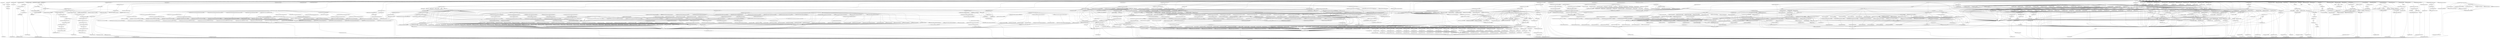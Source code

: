 digraph Expanded_relationships {
    label = "Expanded_relationships"
    "Filebucket[main]" [
        fontsize = 8,
        label = "Filebucket[main]"
    ]

    "Cron[pe-puppet-console-prune-task]" [
        fontsize = 8,
        label = "Cron[pe-puppet-console-prune-task]"
    ]

    "Pe_anchor[puppet_enterprise:barrier:ca]" [
        fontsize = 8,
        label = "Pe_anchor[puppet_enterprise:barrier:ca]"
    ]

    "File[/etc/pki/rpm-gpg/RPM-GPG-KEY-puppetexplorer]" [
        fontsize = 8,
        label = "File[/etc/pki/rpm-gpg/RPM-GPG-KEY-puppetexplorer]"
    ]

    "Yumrepo[puppetexplorer]" [
        fontsize = 8,
        label = "Yumrepo[puppetexplorer]"
    ]

    "Package[puppetexplorer]" [
        fontsize = 8,
        label = "Package[puppetexplorer]"
    ]

    "File[/usr/share/puppetexplorer/config.js]" [
        fontsize = 8,
        label = "File[/usr/share/puppetexplorer/config.js]"
    ]

    "Package[httpd]" [
        fontsize = 8,
        label = "Package[httpd]"
    ]

    "User[apache]" [
        fontsize = 8,
        label = "User[apache]"
    ]

    "Group[apache]" [
        fontsize = 8,
        label = "Group[apache]"
    ]

    "Service[httpd]" [
        fontsize = 8,
        label = "Service[httpd]"
    ]

    "Exec[mkdir /etc/httpd/conf.d]" [
        fontsize = 8,
        label = "Exec[mkdir /etc/httpd/conf.d]"
    ]

    "File[/etc/httpd/conf.d]" [
        fontsize = 8,
        label = "File[/etc/httpd/conf.d]"
    ]

    "File[/etc/httpd/conf/httpd.conf]" [
        fontsize = 8,
        label = "File[/etc/httpd/conf/httpd.conf]"
    ]

    "File[mime.conf]" [
        fontsize = 8,
        label = "File[mime.conf]"
    ]

    "Package[mailcap]" [
        fontsize = 8,
        label = "Package[mailcap]"
    ]

    "File[mime_magic.conf]" [
        fontsize = 8,
        label = "File[mime_magic.conf]"
    ]

    "File[alias.conf]" [
        fontsize = 8,
        label = "File[alias.conf]"
    ]

    "File[autoindex.conf]" [
        fontsize = 8,
        label = "File[autoindex.conf]"
    ]

    "File[dav_fs.conf]" [
        fontsize = 8,
        label = "File[dav_fs.conf]"
    ]

    "File[deflate.conf]" [
        fontsize = 8,
        label = "File[deflate.conf]"
    ]

    "File[dir.conf]" [
        fontsize = 8,
        label = "File[dir.conf]"
    ]

    "File[negotiation.conf]" [
        fontsize = 8,
        label = "File[negotiation.conf]"
    ]

    "File[setenvif.conf]" [
        fontsize = 8,
        label = "File[setenvif.conf]"
    ]

    "File[/etc/httpd/conf.d/prefork.conf]" [
        fontsize = 8,
        label = "File[/etc/httpd/conf.d/prefork.conf]"
    ]

    "File_line[/etc/sysconfig/httpd prefork enable]" [
        fontsize = 8,
        label = "File_line[/etc/sysconfig/httpd prefork enable]"
    ]

    "Exec[create repo_dir]" [
        fontsize = 8,
        label = "Exec[create repo_dir]"
    ]

    "File[/opt/puppetlabs/server/data/packages]" [
        fontsize = 8,
        label = "File[/opt/puppetlabs/server/data/packages]"
    ]

    "File[/opt/puppetlabs/server/data/packages/public]" [
        fontsize = 8,
        label = "File[/opt/puppetlabs/server/data/packages/public]"
    ]

    "File[/opt/puppetlabs/server/data/packages/public/current]" [
        fontsize = 8,
        label = "File[/opt/puppetlabs/server/data/packages/public/current]"
    ]

    "File[/opt/puppetlabs/server/data/packages/public/GPG-KEY-puppetlabs]" [
        fontsize = 8,
        label = "File[/opt/puppetlabs/server/data/packages/public/GPG-KEY-puppetlabs]"
    ]

    "Ini_setting[environment timeout]" [
        fontsize = 8,
        label = "Ini_setting[environment timeout]"
    ]

    "File[/etc/puppetlabs/code/environments/production/manifests/classroom.pp]" [
        fontsize = 8,
        label = "File[/etc/puppetlabs/code/environments/production/manifests/classroom.pp]"
    ]

    "Package[git]" [
        fontsize = 8,
        label = "Package[git]"
    ]

    "File[/var/repositories]" [
        fontsize = 8,
        label = "File[/var/repositories]"
    ]

    "Anchor[ntp::begin]" [
        fontsize = 8,
        label = "Anchor[ntp::begin]"
    ]

    "Package[ntp]" [
        fontsize = 8,
        label = "Package[ntp]"
    ]

    "File[/etc/ntp.conf]" [
        fontsize = 8,
        label = "File[/etc/ntp.conf]"
    ]

    "Service[ntp]" [
        fontsize = 8,
        label = "Service[ntp]"
    ]

    "Anchor[ntp::end]" [
        fontsize = 8,
        label = "Anchor[ntp::end]"
    ]

    "Cron[synctime]" [
        fontsize = 8,
        label = "Cron[synctime]"
    ]

    "File[/etc/puppetlabs/code/hiera.yaml]" [
        fontsize = 8,
        label = "File[/etc/puppetlabs/code/hiera.yaml]"
    ]

    "File[/etc/puppetlabs/code/hieradata]" [
        fontsize = 8,
        label = "File[/etc/puppetlabs/code/hieradata]"
    ]

    "File[/etc/puppetlabs/code/hieradata/environments]" [
        fontsize = 8,
        label = "File[/etc/puppetlabs/code/hieradata/environments]"
    ]

    "File[/etc/puppetlabs/code/hieradata/defaults.yaml]" [
        fontsize = 8,
        label = "File[/etc/puppetlabs/code/hieradata/defaults.yaml]"
    ]

    "File[/etc/puppetlabs/code/hieradata/classroom.yaml]" [
        fontsize = 8,
        label = "File[/etc/puppetlabs/code/hieradata/classroom.yaml]"
    ]

    "File[/etc/puppetlabs/code/hieradata/master.puppetlabs.vm.yaml]" [
        fontsize = 8,
        label = "File[/etc/puppetlabs/code/hieradata/master.puppetlabs.vm.yaml]"
    ]

    "File[/opt/puppetlabs/server/data/packages/public/wordpress.tar.gz]" [
        fontsize = 8,
        label = "File[/opt/puppetlabs/server/data/packages/public/wordpress.tar.gz]"
    ]

    "Yumrepo[base]" [
        fontsize = 8,
        label = "Yumrepo[base]"
    ]

    "Yumrepo[extras]" [
        fontsize = 8,
        label = "Yumrepo[extras]"
    ]

    "Yumrepo[updates]" [
        fontsize = 8,
        label = "Yumrepo[updates]"
    ]

    "Yumrepo[epel-testing]" [
        fontsize = 8,
        label = "Yumrepo[epel-testing]"
    ]

    "Yumrepo[epel-testing-debuginfo]" [
        fontsize = 8,
        label = "Yumrepo[epel-testing-debuginfo]"
    ]

    "Yumrepo[epel-testing-source]" [
        fontsize = 8,
        label = "Yumrepo[epel-testing-source]"
    ]

    "Yumrepo[epel]" [
        fontsize = 8,
        label = "Yumrepo[epel]"
    ]

    "Yumrepo[epel-debuginfo]" [
        fontsize = 8,
        label = "Yumrepo[epel-debuginfo]"
    ]

    "Yumrepo[epel-source]" [
        fontsize = 8,
        label = "Yumrepo[epel-source]"
    ]

    "File[/etc/pki/rpm-gpg/RPM-GPG-KEY-EPEL-6]" [
        fontsize = 8,
        label = "File[/etc/pki/rpm-gpg/RPM-GPG-KEY-EPEL-6]"
    ]

    "File[/etc/pki/ca-trust/source/anchors/classroom.crt]" [
        fontsize = 8,
        label = "File[/etc/pki/ca-trust/source/anchors/classroom.crt]"
    ]

    "Exec[trust classroom ca]" [
        fontsize = 8,
        label = "Exec[trust classroom ca]"
    ]

    "File[/usr/local]" [
        fontsize = 8,
        label = "File[/usr/local]"
    ]

    "File[/usr/local/bin]" [
        fontsize = 8,
        label = "File[/usr/local/bin]"
    ]

    "File[/usr/local/bin/facter]" [
        fontsize = 8,
        label = "File[/usr/local/bin/facter]"
    ]

    "File[/usr/local/bin/puppet]" [
        fontsize = 8,
        label = "File[/usr/local/bin/puppet]"
    ]

    "File[/usr/local/bin/pe-man]" [
        fontsize = 8,
        label = "File[/usr/local/bin/pe-man]"
    ]

    "File[/usr/local/bin/hiera]" [
        fontsize = 8,
        label = "File[/usr/local/bin/hiera]"
    ]

    "File[/usr/local/bin/mco]" [
        fontsize = 8,
        label = "File[/usr/local/bin/mco]"
    ]

    "File[/usr/local/bin/r10k]" [
        fontsize = 8,
        label = "File[/usr/local/bin/r10k]"
    ]

    "Package[pe-java]" [
        fontsize = 8,
        label = "Package[pe-java]"
    ]

    "Package[pe-puppetdb]" [
        fontsize = 8,
        label = "Package[pe-puppetdb]"
    ]

    "Package[pe-console-services]" [
        fontsize = 8,
        label = "Package[pe-console-services]"
    ]

    "Package[pe-puppet-license-cli]" [
        fontsize = 8,
        label = "Package[pe-puppet-license-cli]"
    ]

    "Package[pe-puppetdb-termini]" [
        fontsize = 8,
        label = "Package[pe-puppetdb-termini]"
    ]

    "Package[pe-console-services-termini]" [
        fontsize = 8,
        label = "Package[pe-console-services-termini]"
    ]

    "Package[pe-puppetserver]" [
        fontsize = 8,
        label = "Package[pe-puppetserver]"
    ]

    "Package[pe-activemq]" [
        fontsize = 8,
        label = "Package[pe-activemq]"
    ]

    "File[/etc/puppetlabs/activemq/activemq.xml]" [
        fontsize = 8,
        label = "File[/etc/puppetlabs/activemq/activemq.xml]"
    ]

    "Service[pe-activemq]" [
        fontsize = 8,
        label = "Service[pe-activemq]"
    ]

    "File[/etc/sysconfig/pe-activemq]" [
        fontsize = 8,
        label = "File[/etc/sysconfig/pe-activemq]"
    ]

    "Pe_java_ks[puppetca:truststore]" [
        fontsize = 8,
        label = "Pe_java_ks[puppetca:truststore]"
    ]

    "Pe_java_ks[master.puppetlabs.vm:keystore]" [
        fontsize = 8,
        label = "Pe_java_ks[master.puppetlabs.vm:keystore]"
    ]

    "File[/etc/puppetlabs/activemq/broker.ts]" [
        fontsize = 8,
        label = "File[/etc/puppetlabs/activemq/broker.ts]"
    ]

    "File[/etc/puppetlabs/activemq/broker.ks]" [
        fontsize = 8,
        label = "File[/etc/puppetlabs/activemq/broker.ks]"
    ]

    "File[/etc/puppetlabs/puppetserver/conf.d/ca.conf]" [
        fontsize = 8,
        label = "File[/etc/puppetlabs/puppetserver/conf.d/ca.conf]"
    ]

    "Pe_hocon_setting[certificate-authority.proxy-config.proxy-target-url]" [
        fontsize = 8,
        label = "Pe_hocon_setting[certificate-authority.proxy-config.proxy-target-url]"
    ]

    "Pe_hocon_setting[certificate-authority.proxy-config.ssl-opts.ssl-cert]" [
        fontsize = 8,
        label = "Pe_hocon_setting[certificate-authority.proxy-config.ssl-opts.ssl-cert]"
    ]

    "Pe_hocon_setting[certificate-authority.proxy-config.ssl-opts.ssl-key]" [
        fontsize = 8,
        label = "Pe_hocon_setting[certificate-authority.proxy-config.ssl-opts.ssl-key]"
    ]

    "Pe_hocon_setting[certificate-authority.proxy-config.ssl-opts.ssl-ca-cert]" [
        fontsize = 8,
        label = "Pe_hocon_setting[certificate-authority.proxy-config.ssl-opts.ssl-ca-cert]"
    ]

    "Pe_ini_setting[node_terminus]" [
        fontsize = 8,
        label = "Pe_ini_setting[node_terminus]"
    ]

    "File[/etc/puppetlabs/puppet/classifier.yaml]" [
        fontsize = 8,
        label = "File[/etc/puppetlabs/puppet/classifier.yaml]"
    ]

    "File[/etc/puppetlabs/puppet/ssl/crl.pem]" [
        fontsize = 8,
        label = "File[/etc/puppetlabs/puppet/ssl/crl.pem]"
    ]

    "File[/etc/puppetlabs/puppet/ssl/private_keys]" [
        fontsize = 8,
        label = "File[/etc/puppetlabs/puppet/ssl/private_keys]"
    ]

    "File[/etc/puppetlabs/puppet/ssl/private_keys/master.puppetlabs.vm.pem]" [
        fontsize = 8,
        label = "File[/etc/puppetlabs/puppet/ssl/private_keys/master.puppetlabs.vm.pem]"
    ]

    "Pe_ini_setting[module_groups]" [
        fontsize = 8,
        label = "Pe_ini_setting[module_groups]"
    ]

    "File[/etc/puppetlabs/puppet/auth.conf]" [
        fontsize = 8,
        label = "File[/etc/puppetlabs/puppet/auth.conf]"
    ]

    "File[/etc/puppetlabs/puppet/puppetdb.conf]" [
        fontsize = 8,
        label = "File[/etc/puppetlabs/puppet/puppetdb.conf]"
    ]

    "Pe_ini_setting[puppetdb.conf_server_urls]" [
        fontsize = 8,
        label = "Pe_ini_setting[puppetdb.conf_server_urls]"
    ]

    "Pe_ini_setting[puppetdb.conf_soft_write_failure]" [
        fontsize = 8,
        label = "Pe_ini_setting[puppetdb.conf_soft_write_failure]"
    ]

    "Pe_ini_setting[storeconfigs]" [
        fontsize = 8,
        label = "Pe_ini_setting[storeconfigs]"
    ]

    "Pe_ini_setting[storeconfigs_backend]" [
        fontsize = 8,
        label = "Pe_ini_setting[storeconfigs_backend]"
    ]

    "Pe_ini_subsetting[reports_puppetdb]" [
        fontsize = 8,
        label = "Pe_ini_subsetting[reports_puppetdb]"
    ]

    "File[/etc/puppetlabs/puppet/routes.yaml]" [
        fontsize = 8,
        label = "File[/etc/puppetlabs/puppet/routes.yaml]"
    ]

    "File[/etc/puppetlabs/puppetserver/conf.d/webserver.conf]" [
        fontsize = 8,
        label = "File[/etc/puppetlabs/puppetserver/conf.d/webserver.conf]"
    ]

    "Pe_hocon_setting[webserver.client-auth]" [
        fontsize = 8,
        label = "Pe_hocon_setting[webserver.client-auth]"
    ]

    "Pe_hocon_setting[webserver.ssl-host]" [
        fontsize = 8,
        label = "Pe_hocon_setting[webserver.ssl-host]"
    ]

    "Pe_hocon_setting[webserver.ssl-port]" [
        fontsize = 8,
        label = "Pe_hocon_setting[webserver.ssl-port]"
    ]

    "Pe_hocon_setting[webserver.ssl-cert]" [
        fontsize = 8,
        label = "Pe_hocon_setting[webserver.ssl-cert]"
    ]

    "Pe_hocon_setting[webserver.ssl-key]" [
        fontsize = 8,
        label = "Pe_hocon_setting[webserver.ssl-key]"
    ]

    "Pe_hocon_setting[webserver.ssl-ca-cert]" [
        fontsize = 8,
        label = "Pe_hocon_setting[webserver.ssl-ca-cert]"
    ]

    "Pe_hocon_setting[webserver.ssl-crl-path]" [
        fontsize = 8,
        label = "Pe_hocon_setting[webserver.ssl-crl-path]"
    ]

    "Pe_hocon_setting[webserver.access-log-config]" [
        fontsize = 8,
        label = "Pe_hocon_setting[webserver.access-log-config]"
    ]

    "Pe_hocon_setting[webserver.max-threads]" [
        fontsize = 8,
        label = "Pe_hocon_setting[webserver.max-threads]"
    ]

    "Pe_hocon_setting[webserver.static-content]" [
        fontsize = 8,
        label = "Pe_hocon_setting[webserver.static-content]"
    ]

    "File[/etc/puppetlabs/puppetserver/conf.d/web-routes.conf]" [
        fontsize = 8,
        label = "File[/etc/puppetlabs/puppetserver/conf.d/web-routes.conf]"
    ]

    "Pe_hocon_setting[web-router-service/pe-master-service]" [
        fontsize = 8,
        label = "Pe_hocon_setting[web-router-service/pe-master-service]"
    ]

    "Pe_hocon_setting[web-router-service/legacy-routes-service]" [
        fontsize = 8,
        label = "Pe_hocon_setting[web-router-service/legacy-routes-service]"
    ]

    "Pe_hocon_setting[web-router-service/certificate-authority-service]" [
        fontsize = 8,
        label = "Pe_hocon_setting[web-router-service/certificate-authority-service]"
    ]

    "Pe_hocon_setting[web-router-service/reverse-proxy-ca-service]" [
        fontsize = 8,
        label = "Pe_hocon_setting[web-router-service/reverse-proxy-ca-service]"
    ]

    "Pe_hocon_setting[web-router-service/puppet-admin-service]" [
        fontsize = 8,
        label = "Pe_hocon_setting[web-router-service/puppet-admin-service]"
    ]

    "Pe_hocon_setting[web-router-service/remove-master-service]" [
        fontsize = 8,
        label = "Pe_hocon_setting[web-router-service/remove-master-service]"
    ]

    "File[/etc/puppetlabs/puppetserver/conf.d/pe-puppet-server.conf]" [
        fontsize = 8,
        label = "File[/etc/puppetlabs/puppetserver/conf.d/pe-puppet-server.conf]"
    ]

    "Pe_hocon_setting[jruby-puppet.ruby-load-path]" [
        fontsize = 8,
        label = "Pe_hocon_setting[jruby-puppet.ruby-load-path]"
    ]

    "Pe_hocon_setting[os-settings.remove]" [
        fontsize = 8,
        label = "Pe_hocon_setting[os-settings.remove]"
    ]

    "Pe_hocon_setting[jruby-puppet.gem-home]" [
        fontsize = 8,
        label = "Pe_hocon_setting[jruby-puppet.gem-home]"
    ]

    "Pe_hocon_setting[jruby-puppet.master-conf-dir]" [
        fontsize = 8,
        label = "Pe_hocon_setting[jruby-puppet.master-conf-dir]"
    ]

    "Pe_hocon_setting[jruby-puppet.master-code-dir]" [
        fontsize = 8,
        label = "Pe_hocon_setting[jruby-puppet.master-code-dir]"
    ]

    "Pe_hocon_setting[jruby-puppet.master-var-dir]" [
        fontsize = 8,
        label = "Pe_hocon_setting[jruby-puppet.master-var-dir]"
    ]

    "Pe_hocon_setting[jruby-puppet.master-run-dir]" [
        fontsize = 8,
        label = "Pe_hocon_setting[jruby-puppet.master-run-dir]"
    ]

    "Pe_hocon_setting[jruby-puppet.master-log-dir]" [
        fontsize = 8,
        label = "Pe_hocon_setting[jruby-puppet.master-log-dir]"
    ]

    "Pe_hocon_setting[jruby-puppet.borrow-timeout]" [
        fontsize = 8,
        label = "Pe_hocon_setting[jruby-puppet.borrow-timeout]"
    ]

    "Pe_hocon_setting[jruby-puppet.max-active-instances]" [
        fontsize = 8,
        label = "Pe_hocon_setting[jruby-puppet.max-active-instances]"
    ]

    "Pe_hocon_setting[jruby-puppet.max-requests-per-instance]" [
        fontsize = 8,
        label = "Pe_hocon_setting[jruby-puppet.max-requests-per-instance]"
    ]

    "Pe_hocon_setting[profiler.enabled]" [
        fontsize = 8,
        label = "Pe_hocon_setting[profiler.enabled]"
    ]

    "Pe_hocon_setting[puppet-admin.client-whitelist]" [
        fontsize = 8,
        label = "Pe_hocon_setting[puppet-admin.client-whitelist]"
    ]

    "Pe_hocon_setting[http-client.ssl-protocols]" [
        fontsize = 8,
        label = "Pe_hocon_setting[http-client.ssl-protocols]"
    ]

    "Pe_hocon_setting[http-client.cipher-suites]" [
        fontsize = 8,
        label = "Pe_hocon_setting[http-client.cipher-suites]"
    ]

    "Pe_hocon_setting[http-client.idle-timeout-milliseconds]" [
        fontsize = 8,
        label = "Pe_hocon_setting[http-client.idle-timeout-milliseconds]"
    ]

    "Pe_hocon_setting[http-client.connect-timeout-milliseconds]" [
        fontsize = 8,
        label = "Pe_hocon_setting[http-client.connect-timeout-milliseconds]"
    ]

    "File[/etc/puppetlabs/puppetserver/conf.d/global.conf]" [
        fontsize = 8,
        label = "File[/etc/puppetlabs/puppetserver/conf.d/global.conf]"
    ]

    "Pe_hocon_setting[/etc/puppetlabs/puppetserver/conf.d/global.conf#global.logging-config]" [
        fontsize = 8,
        label = "Pe_hocon_setting[/etc/puppetlabs/puppetserver/conf.d/global.conf#global.logging-config]"
    ]

    "Pe_hocon_setting[/etc/puppetlabs/puppetserver/conf.d/global.conf#global.hostname]" [
        fontsize = 8,
        label = "Pe_hocon_setting[/etc/puppetlabs/puppetserver/conf.d/global.conf#global.hostname]"
    ]

    "File[/etc/puppetlabs/puppetserver/conf.d/metrics.conf]" [
        fontsize = 8,
        label = "File[/etc/puppetlabs/puppetserver/conf.d/metrics.conf]"
    ]

    "Pe_hocon_setting[metrics.enabled]" [
        fontsize = 8,
        label = "Pe_hocon_setting[metrics.enabled]"
    ]

    "Pe_hocon_setting[metrics.server-id]" [
        fontsize = 8,
        label = "Pe_hocon_setting[metrics.server-id]"
    ]

    "Pe_hocon_setting[metrics.reporters.jmx.enabled]" [
        fontsize = 8,
        label = "Pe_hocon_setting[metrics.reporters.jmx.enabled]"
    ]

    "Pe_hocon_setting[metrics.reporters.graphite.enabled]" [
        fontsize = 8,
        label = "Pe_hocon_setting[metrics.reporters.graphite.enabled]"
    ]

    "Pe_hocon_setting[metrics.reporters.graphite.host]" [
        fontsize = 8,
        label = "Pe_hocon_setting[metrics.reporters.graphite.host]"
    ]

    "Pe_hocon_setting[metrics.reporters.graphite.port]" [
        fontsize = 8,
        label = "Pe_hocon_setting[metrics.reporters.graphite.port]"
    ]

    "Pe_hocon_setting[metrics.reporters.graphite.update-interval-seconds]" [
        fontsize = 8,
        label = "Pe_hocon_setting[metrics.reporters.graphite.update-interval-seconds]"
    ]

    "Pe_ini_subsetting[pe-puppetserver_'Xmx']" [
        fontsize = 8,
        label = "Pe_ini_subsetting[pe-puppetserver_'Xmx']"
    ]

    "Pe_ini_subsetting[pe-puppetserver_'Xms']" [
        fontsize = 8,
        label = "Pe_ini_subsetting[pe-puppetserver_'Xms']"
    ]

    "Augeas[fileserver.conf remove [files]]" [
        fontsize = 8,
        label = "Augeas[fileserver.conf remove [files]]"
    ]

    "Service[pe-puppetserver]" [
        fontsize = 8,
        label = "Service[pe-puppetserver]"
    ]

    "File[/etc/puppetlabs/code/environments]" [
        fontsize = 8,
        label = "File[/etc/puppetlabs/code/environments]"
    ]

    "File[/var/log/puppetlabs/puppet]" [
        fontsize = 8,
        label = "File[/var/log/puppetlabs/puppet]"
    ]

    "Pe_ini_setting[certname]" [
        fontsize = 8,
        label = "Pe_ini_setting[certname]"
    ]

    "Pe_ini_setting[always_cache_features]" [
        fontsize = 8,
        label = "Pe_ini_setting[always_cache_features]"
    ]

    "File[/opt/puppetlabs/server/share/puppet_enterprise]" [
        fontsize = 8,
        label = "File[/opt/puppetlabs/server/share/puppet_enterprise]"
    ]

    "File[/opt/puppetlabs/server/share/puppet_enterprise/pe_modules]" [
        fontsize = 8,
        label = "File[/opt/puppetlabs/server/share/puppet_enterprise/pe_modules]"
    ]

    "File[/opt/puppetlabs/server/share/puppet_enterprise/pe_modules/install.sh]" [
        fontsize = 8,
        label = "File[/opt/puppetlabs/server/share/puppet_enterprise/pe_modules/install.sh]"
    ]

    "Exec[Extract PE Modules]" [
        fontsize = 8,
        label = "Exec[Extract PE Modules]"
    ]

    "Package[pe-r10k]" [
        fontsize = 8,
        label = "Package[pe-r10k]"
    ]

    "Pe_hocon_setting[certificate-authority.certificate-status.client-whitelist]" [
        fontsize = 8,
        label = "Pe_hocon_setting[certificate-authority.certificate-status.client-whitelist]"
    ]

    "Augeas[fileserver.conf pe_modules]" [
        fontsize = 8,
        label = "Augeas[fileserver.conf pe_modules]"
    ]

    "File[/opt/puppetlabs/server/data/console-services/certs]" [
        fontsize = 8,
        label = "File[/opt/puppetlabs/server/data/console-services/certs]"
    ]

    "File[/etc/puppetlabs/console-services/conf.d/webserver.conf]" [
        fontsize = 8,
        label = "File[/etc/puppetlabs/console-services/conf.d/webserver.conf]"
    ]

    "Pe_hocon_setting[console-services.webserver.host]" [
        fontsize = 8,
        label = "Pe_hocon_setting[console-services.webserver.host]"
    ]

    "Pe_hocon_setting[console-services.webserver.port]" [
        fontsize = 8,
        label = "Pe_hocon_setting[console-services.webserver.port]"
    ]

    "Pe_hocon_setting[console-services.webserver.ssl-host]" [
        fontsize = 8,
        label = "Pe_hocon_setting[console-services.webserver.ssl-host]"
    ]

    "Pe_hocon_setting[console-services.webserver.ssl-port]" [
        fontsize = 8,
        label = "Pe_hocon_setting[console-services.webserver.ssl-port]"
    ]

    "Pe_hocon_setting[console-services.webserver.ssl-cert]" [
        fontsize = 8,
        label = "Pe_hocon_setting[console-services.webserver.ssl-cert]"
    ]

    "Pe_hocon_setting[console-services.webserver.ssl-key]" [
        fontsize = 8,
        label = "Pe_hocon_setting[console-services.webserver.ssl-key]"
    ]

    "Pe_hocon_setting[console-services.webserver.ssl-ca-cert]" [
        fontsize = 8,
        label = "Pe_hocon_setting[console-services.webserver.ssl-ca-cert]"
    ]

    "Pe_hocon_setting[webserver.console.access-log-config]" [
        fontsize = 8,
        label = "Pe_hocon_setting[webserver.console.access-log-config]"
    ]

    "Pe_hocon_setting[webserver.console.host]" [
        fontsize = 8,
        label = "Pe_hocon_setting[webserver.console.host]"
    ]

    "Pe_hocon_setting[webserver.console.port]" [
        fontsize = 8,
        label = "Pe_hocon_setting[webserver.console.port]"
    ]

    "Pe_hocon_setting[webserver.console.max-threads]" [
        fontsize = 8,
        label = "Pe_hocon_setting[webserver.console.max-threads]"
    ]

    "Pe_hocon_setting[webserver.console.default-server]" [
        fontsize = 8,
        label = "Pe_hocon_setting[webserver.console.default-server]"
    ]

    "Pe_hocon_setting[webserver.console.request-header-max-size]" [
        fontsize = 8,
        label = "Pe_hocon_setting[webserver.console.request-header-max-size]"
    ]

    "Pe_hocon_setting[webserver.console.ssl-host]" [
        fontsize = 8,
        label = "Pe_hocon_setting[webserver.console.ssl-host]"
    ]

    "Pe_hocon_setting[webserver.console.ssl-port]" [
        fontsize = 8,
        label = "Pe_hocon_setting[webserver.console.ssl-port]"
    ]

    "Pe_hocon_setting[webserver.console.ssl-key]" [
        fontsize = 8,
        label = "Pe_hocon_setting[webserver.console.ssl-key]"
    ]

    "Pe_hocon_setting[webserver.console.ssl-cert]" [
        fontsize = 8,
        label = "Pe_hocon_setting[webserver.console.ssl-cert]"
    ]

    "Pe_hocon_setting[webserver.console.ssl-ca-cert]" [
        fontsize = 8,
        label = "Pe_hocon_setting[webserver.console.ssl-ca-cert]"
    ]

    "Pe_hocon_setting[webserver.console.client-auth]" [
        fontsize = 8,
        label = "Pe_hocon_setting[webserver.console.client-auth]"
    ]

    "Pe_hocon_setting[webserver.api.access-log-config]" [
        fontsize = 8,
        label = "Pe_hocon_setting[webserver.api.access-log-config]"
    ]

    "Pe_hocon_setting[webserver.api.host]" [
        fontsize = 8,
        label = "Pe_hocon_setting[webserver.api.host]"
    ]

    "Pe_hocon_setting[webserver.api.port]" [
        fontsize = 8,
        label = "Pe_hocon_setting[webserver.api.port]"
    ]

    "Pe_hocon_setting[webserver.api.max-threads]" [
        fontsize = 8,
        label = "Pe_hocon_setting[webserver.api.max-threads]"
    ]

    "Pe_hocon_setting[webserver.api.ssl-host]" [
        fontsize = 8,
        label = "Pe_hocon_setting[webserver.api.ssl-host]"
    ]

    "Pe_hocon_setting[webserver.api.ssl-port]" [
        fontsize = 8,
        label = "Pe_hocon_setting[webserver.api.ssl-port]"
    ]

    "Pe_hocon_setting[webserver.api.ssl-key]" [
        fontsize = 8,
        label = "Pe_hocon_setting[webserver.api.ssl-key]"
    ]

    "Pe_hocon_setting[webserver.api.ssl-cert]" [
        fontsize = 8,
        label = "Pe_hocon_setting[webserver.api.ssl-cert]"
    ]

    "Pe_hocon_setting[webserver.api.ssl-ca-cert]" [
        fontsize = 8,
        label = "Pe_hocon_setting[webserver.api.ssl-ca-cert]"
    ]

    "Pe_hocon_setting[webserver.api.client-auth]" [
        fontsize = 8,
        label = "Pe_hocon_setting[webserver.api.client-auth]"
    ]

    "Pe_hocon_setting[webserver.status-proxy]" [
        fontsize = 8,
        label = "Pe_hocon_setting[webserver.status-proxy]"
    ]

    "Pe_hocon_setting[status-proxy]" [
        fontsize = 8,
        label = "Pe_hocon_setting[status-proxy]"
    ]

    "Pe_hocon_setting[web-router-service.remove-rbac-ui-service]" [
        fontsize = 8,
        label = "Pe_hocon_setting[web-router-service.remove-rbac-ui-service]"
    ]

    "Pe_hocon_setting[web-router-service.remove-helpers-service]" [
        fontsize = 8,
        label = "Pe_hocon_setting[web-router-service.remove-helpers-service]"
    ]

    "Pe_hocon_setting[web-router-service.remove-classifier-ui-service]" [
        fontsize = 8,
        label = "Pe_hocon_setting[web-router-service.remove-classifier-ui-service]"
    ]

    "File[/opt/puppetlabs/server/data/console-services/pe_version]" [
        fontsize = 8,
        label = "File[/opt/puppetlabs/server/data/console-services/pe_version]"
    ]

    "File[/etc/puppetlabs/console-services/conf.d/global.conf]" [
        fontsize = 8,
        label = "File[/etc/puppetlabs/console-services/conf.d/global.conf]"
    ]

    "Pe_hocon_setting[global.logging-config]" [
        fontsize = 8,
        label = "Pe_hocon_setting[global.logging-config]"
    ]

    "Pe_hocon_setting[global.version-path]" [
        fontsize = 8,
        label = "Pe_hocon_setting[global.version-path]"
    ]

    "Pe_hocon_setting[global.login-path]" [
        fontsize = 8,
        label = "Pe_hocon_setting[global.login-path]"
    ]

    "File[/etc/puppetlabs/console-services/rbac-certificate-whitelist]" [
        fontsize = 8,
        label = "File[/etc/puppetlabs/console-services/rbac-certificate-whitelist]"
    ]

    "Pe_ini_subsetting[pe-console-services_'Xmx']" [
        fontsize = 8,
        label = "Pe_ini_subsetting[pe-console-services_'Xmx']"
    ]

    "Pe_ini_subsetting[pe-console-services_'Xms']" [
        fontsize = 8,
        label = "Pe_ini_subsetting[pe-console-services_'Xms']"
    ]

    "Service[pe-console-services]" [
        fontsize = 8,
        label = "Service[pe-console-services]"
    ]

    "Package[pe-nginx]" [
        fontsize = 8,
        label = "Package[pe-nginx]"
    ]

    "Service[pe-nginx]" [
        fontsize = 8,
        label = "Service[pe-nginx]"
    ]

    "File[/etc/puppetlabs/nginx/conf.d/proxy.conf]" [
        fontsize = 8,
        label = "File[/etc/puppetlabs/nginx/conf.d/proxy.conf]"
    ]

    "File[/etc/puppetlabs/nginx/dhparam_puppetproxy.pem]" [
        fontsize = 8,
        label = "File[/etc/puppetlabs/nginx/dhparam_puppetproxy.pem]"
    ]

    "Service[mcollective]" [
        fontsize = 8,
        label = "Service[mcollective]"
    ]

    "File[/etc/puppetlabs/mcollective/credentials]" [
        fontsize = 8,
        label = "File[/etc/puppetlabs/mcollective/credentials]"
    ]

    "File[/etc/puppetlabs/mcollective/ssl/clients/mcollective-public.pem]" [
        fontsize = 8,
        label = "File[/etc/puppetlabs/mcollective/ssl/clients/mcollective-public.pem]"
    ]

    "File[/opt/puppetlabs/mcollective]" [
        fontsize = 8,
        label = "File[/opt/puppetlabs/mcollective]"
    ]

    "File[/opt/puppetlabs/mcollective/plugins]" [
        fontsize = 8,
        label = "File[/opt/puppetlabs/mcollective/plugins]"
    ]

    "File[/opt/puppetlabs/mcollective/plugins/mcollective]" [
        fontsize = 8,
        label = "File[/opt/puppetlabs/mcollective/plugins/mcollective]"
    ]

    "File[/var/log/puppetlabs]" [
        fontsize = 8,
        label = "File[/var/log/puppetlabs]"
    ]

    "File[/var/log/puppetlabs/mcollective.log]" [
        fontsize = 8,
        label = "File[/var/log/puppetlabs/mcollective.log]"
    ]

    "File[/var/log/puppetlabs/mcollective-audit.log]" [
        fontsize = 8,
        label = "File[/var/log/puppetlabs/mcollective-audit.log]"
    ]

    "File[/etc/puppetlabs/mcollective/ssl]" [
        fontsize = 8,
        label = "File[/etc/puppetlabs/mcollective/ssl]"
    ]

    "File[/etc/puppetlabs/mcollective/ssl/clients]" [
        fontsize = 8,
        label = "File[/etc/puppetlabs/mcollective/ssl/clients]"
    ]

    "File[/etc/puppetlabs/mcollective/ssl/ca.cert.pem]" [
        fontsize = 8,
        label = "File[/etc/puppetlabs/mcollective/ssl/ca.cert.pem]"
    ]

    "File[/etc/puppetlabs/mcollective/ssl/master.puppetlabs.vm.cert.pem]" [
        fontsize = 8,
        label = "File[/etc/puppetlabs/mcollective/ssl/master.puppetlabs.vm.cert.pem]"
    ]

    "File[/etc/puppetlabs/mcollective/ssl/master.puppetlabs.vm.private_key.pem]" [
        fontsize = 8,
        label = "File[/etc/puppetlabs/mcollective/ssl/master.puppetlabs.vm.private_key.pem]"
    ]

    "File[/etc/puppetlabs/mcollective/ssl/mcollective-private.pem]" [
        fontsize = 8,
        label = "File[/etc/puppetlabs/mcollective/ssl/mcollective-private.pem]"
    ]

    "File[/etc/puppetlabs/mcollective/ssl/mcollective-public.pem]" [
        fontsize = 8,
        label = "File[/etc/puppetlabs/mcollective/ssl/mcollective-public.pem]"
    ]

    "File[/etc/puppetlabs/mcollective/ssl/clients/puppet-dashboard-public.pem]" [
        fontsize = 8,
        label = "File[/etc/puppetlabs/mcollective/ssl/clients/puppet-dashboard-public.pem]"
    ]

    "File[/etc/puppetlabs/mcollective/ssl/clients/peadmin-public.pem]" [
        fontsize = 8,
        label = "File[/etc/puppetlabs/mcollective/ssl/clients/peadmin-public.pem]"
    ]

    "File[/opt/puppetlabs/puppet/bin/refresh-mcollective-metadata]" [
        fontsize = 8,
        label = "File[/opt/puppetlabs/puppet/bin/refresh-mcollective-metadata]"
    ]

    "Exec[bootstrap mcollective metadata]" [
        fontsize = 8,
        label = "Exec[bootstrap mcollective metadata]"
    ]

    "Cron[pe-mcollective-metadata]" [
        fontsize = 8,
        label = "Cron[pe-mcollective-metadata]"
    ]

    "File[/etc/puppetlabs/mcollective/server.cfg]" [
        fontsize = 8,
        label = "File[/etc/puppetlabs/mcollective/server.cfg]"
    ]

    "File[/etc/puppetlabs/puppetdb/conf.d/database.ini]" [
        fontsize = 8,
        label = "File[/etc/puppetlabs/puppetdb/conf.d/database.ini]"
    ]

    "Pe_ini_setting[puppetdb_psdatabase_username]" [
        fontsize = 8,
        label = "Pe_ini_setting[puppetdb_psdatabase_username]"
    ]

    "Pe_ini_setting[puppetdb_classname]" [
        fontsize = 8,
        label = "Pe_ini_setting[puppetdb_classname]"
    ]

    "Pe_ini_setting[puppetdb_subprotocol]" [
        fontsize = 8,
        label = "Pe_ini_setting[puppetdb_subprotocol]"
    ]

    "Pe_ini_setting[puppetdb_subname]" [
        fontsize = 8,
        label = "Pe_ini_setting[puppetdb_subname]"
    ]

    "Pe_ini_setting[puppetdb_gc_interval]" [
        fontsize = 8,
        label = "Pe_ini_setting[puppetdb_gc_interval]"
    ]

    "Pe_ini_setting[puppetdb_node_ttl]" [
        fontsize = 8,
        label = "Pe_ini_setting[puppetdb_node_ttl]"
    ]

    "Pe_ini_setting[puppetdb_node_purge_ttl]" [
        fontsize = 8,
        label = "Pe_ini_setting[puppetdb_node_purge_ttl]"
    ]

    "Pe_ini_setting[puppetdb_report_ttl]" [
        fontsize = 8,
        label = "Pe_ini_setting[puppetdb_report_ttl]"
    ]

    "File[/etc/puppetlabs/puppetdb/conf.d/jetty.ini]" [
        fontsize = 8,
        label = "File[/etc/puppetlabs/puppetdb/conf.d/jetty.ini]"
    ]

    "Pe_ini_setting[puppetdb_host]" [
        fontsize = 8,
        label = "Pe_ini_setting[puppetdb_host]"
    ]

    "Pe_ini_setting[puppetdb_port]" [
        fontsize = 8,
        label = "Pe_ini_setting[puppetdb_port]"
    ]

    "Pe_ini_setting[puppetdb_sslhost]" [
        fontsize = 8,
        label = "Pe_ini_setting[puppetdb_sslhost]"
    ]

    "Pe_ini_setting[puppetdb_sslport]" [
        fontsize = 8,
        label = "Pe_ini_setting[puppetdb_sslport]"
    ]

    "Pe_ini_setting[puppetdb_ssl_key]" [
        fontsize = 8,
        label = "Pe_ini_setting[puppetdb_ssl_key]"
    ]

    "Pe_ini_setting[puppetdb_ssl_cert]" [
        fontsize = 8,
        label = "Pe_ini_setting[puppetdb_ssl_cert]"
    ]

    "Pe_ini_setting[puppetdb_ssl_ca_cert]" [
        fontsize = 8,
        label = "Pe_ini_setting[puppetdb_ssl_ca_cert]"
    ]

    "Pe_ini_setting[puppetdb-certificate-whitelist]" [
        fontsize = 8,
        label = "Pe_ini_setting[puppetdb-certificate-whitelist]"
    ]

    "Pe_ini_setting[puppetdb_request_header_max_size]" [
        fontsize = 8,
        label = "Pe_ini_setting[puppetdb_request_header_max_size]"
    ]

    "Service[pe-puppetdb]" [
        fontsize = 8,
        label = "Service[pe-puppetdb]"
    ]

    "File[/var/log/puppetlabs/puppetdb]" [
        fontsize = 8,
        label = "File[/var/log/puppetlabs/puppetdb]"
    ]

    "File[/var/log/puppetlabs/puppetdb/puppetdb.log]" [
        fontsize = 8,
        label = "File[/var/log/puppetlabs/puppetdb/puppetdb.log]"
    ]

    "Pe_ini_subsetting[pe-puppetdb_'Xmx']" [
        fontsize = 8,
        label = "Pe_ini_subsetting[pe-puppetdb_'Xmx']"
    ]

    "Pe_ini_subsetting[pe-puppetdb_'Xms']" [
        fontsize = 8,
        label = "Pe_ini_subsetting[pe-puppetdb_'Xms']"
    ]

    "File[/etc/puppetlabs/puppetdb/ssl]" [
        fontsize = 8,
        label = "File[/etc/puppetlabs/puppetdb/ssl]"
    ]

    "File[/etc/puppetlabs/puppetdb/certificate-whitelist]" [
        fontsize = 8,
        label = "File[/etc/puppetlabs/puppetdb/certificate-whitelist]"
    ]

    "File[/opt/puppetlabs/puppet/cache/concat/bin/concatfragments.rb]" [
        fontsize = 8,
        label = "File[/opt/puppetlabs/puppet/cache/concat/bin/concatfragments.rb]"
    ]

    "File[/opt/puppetlabs/puppet/cache/concat]" [
        fontsize = 8,
        label = "File[/opt/puppetlabs/puppet/cache/concat]"
    ]

    "File[/opt/puppetlabs/puppet/cache/concat/bin]" [
        fontsize = 8,
        label = "File[/opt/puppetlabs/puppet/cache/concat/bin]"
    ]

    "File[/opt/puppetlabs/puppet/cache/concat/_etc_httpd_conf_ports.conf]" [
        fontsize = 8,
        label = "File[/opt/puppetlabs/puppet/cache/concat/_etc_httpd_conf_ports.conf]"
    ]

    "File[/opt/puppetlabs/puppet/cache/concat/_etc_httpd_conf_ports.conf/fragments]" [
        fontsize = 8,
        label = "File[/opt/puppetlabs/puppet/cache/concat/_etc_httpd_conf_ports.conf/fragments]"
    ]

    "File[/opt/puppetlabs/puppet/cache/concat/_etc_httpd_conf_ports.conf/fragments.concat]" [
        fontsize = 8,
        label = "File[/opt/puppetlabs/puppet/cache/concat/_etc_httpd_conf_ports.conf/fragments.concat]"
    ]

    "File[/opt/puppetlabs/puppet/cache/concat/_etc_httpd_conf_ports.conf/fragments.concat.out]" [
        fontsize = 8,
        label = "File[/opt/puppetlabs/puppet/cache/concat/_etc_httpd_conf_ports.conf/fragments.concat.out]"
    ]

    "File[/etc/httpd/conf/ports.conf]" [
        fontsize = 8,
        label = "File[/etc/httpd/conf/ports.conf]"
    ]

    "Exec[concat_/etc/httpd/conf/ports.conf]" [
        fontsize = 8,
        label = "Exec[concat_/etc/httpd/conf/ports.conf]"
    ]

    "File[/opt/puppetlabs/puppet/cache/concat/_etc_httpd_conf_ports.conf/fragments/10_Apache ports header]" [
        fontsize = 8,
        label = "File[/opt/puppetlabs/puppet/cache/concat/_etc_httpd_conf_ports.conf/fragments/10_Apache ports header]"
    ]

    "File[log_config.load]" [
        fontsize = 8,
        label = "File[log_config.load]"
    ]

    "File[authz_host.load]" [
        fontsize = 8,
        label = "File[authz_host.load]"
    ]

    "File[actions.load]" [
        fontsize = 8,
        label = "File[actions.load]"
    ]

    "File[cache.load]" [
        fontsize = 8,
        label = "File[cache.load]"
    ]

    "File[mime.load]" [
        fontsize = 8,
        label = "File[mime.load]"
    ]

    "File[mime_magic.load]" [
        fontsize = 8,
        label = "File[mime_magic.load]"
    ]

    "File[rewrite.load]" [
        fontsize = 8,
        label = "File[rewrite.load]"
    ]

    "File[speling.load]" [
        fontsize = 8,
        label = "File[speling.load]"
    ]

    "File[suexec.load]" [
        fontsize = 8,
        label = "File[suexec.load]"
    ]

    "File[version.load]" [
        fontsize = 8,
        label = "File[version.load]"
    ]

    "File[vhost_alias.load]" [
        fontsize = 8,
        label = "File[vhost_alias.load]"
    ]

    "File[auth_digest.load]" [
        fontsize = 8,
        label = "File[auth_digest.load]"
    ]

    "File[authn_anon.load]" [
        fontsize = 8,
        label = "File[authn_anon.load]"
    ]

    "File[authn_dbm.load]" [
        fontsize = 8,
        label = "File[authn_dbm.load]"
    ]

    "File[authz_dbm.load]" [
        fontsize = 8,
        label = "File[authz_dbm.load]"
    ]

    "File[authz_owner.load]" [
        fontsize = 8,
        label = "File[authz_owner.load]"
    ]

    "File[expires.load]" [
        fontsize = 8,
        label = "File[expires.load]"
    ]

    "File[ext_filter.load]" [
        fontsize = 8,
        label = "File[ext_filter.load]"
    ]

    "File[include.load]" [
        fontsize = 8,
        label = "File[include.load]"
    ]

    "File[logio.load]" [
        fontsize = 8,
        label = "File[logio.load]"
    ]

    "File[substitute.load]" [
        fontsize = 8,
        label = "File[substitute.load]"
    ]

    "File[usertrack.load]" [
        fontsize = 8,
        label = "File[usertrack.load]"
    ]

    "File[authn_alias.load]" [
        fontsize = 8,
        label = "File[authn_alias.load]"
    ]

    "File[authn_default.load]" [
        fontsize = 8,
        label = "File[authn_default.load]"
    ]

    "File[cgi.load]" [
        fontsize = 8,
        label = "File[cgi.load]"
    ]

    "File[alias.load]" [
        fontsize = 8,
        label = "File[alias.load]"
    ]

    "File[authn_file.load]" [
        fontsize = 8,
        label = "File[authn_file.load]"
    ]

    "File[autoindex.load]" [
        fontsize = 8,
        label = "File[autoindex.load]"
    ]

    "File[dav.load]" [
        fontsize = 8,
        label = "File[dav.load]"
    ]

    "File[dav_fs.load]" [
        fontsize = 8,
        label = "File[dav_fs.load]"
    ]

    "File[deflate.load]" [
        fontsize = 8,
        label = "File[deflate.load]"
    ]

    "File[dir.load]" [
        fontsize = 8,
        label = "File[dir.load]"
    ]

    "File[negotiation.load]" [
        fontsize = 8,
        label = "File[negotiation.load]"
    ]

    "File[setenvif.load]" [
        fontsize = 8,
        label = "File[setenvif.load]"
    ]

    "File[auth_basic.load]" [
        fontsize = 8,
        label = "File[auth_basic.load]"
    ]

    "File[authz_default.load]" [
        fontsize = 8,
        label = "File[authz_default.load]"
    ]

    "File[authz_user.load]" [
        fontsize = 8,
        label = "File[authz_user.load]"
    ]

    "File[authz_groupfile.load]" [
        fontsize = 8,
        label = "File[authz_groupfile.load]"
    ]

    "File[env.load]" [
        fontsize = 8,
        label = "File[env.load]"
    ]

    "File[/var/www/html]" [
        fontsize = 8,
        label = "File[/var/www/html]"
    ]

    "File[/var/log/httpd]" [
        fontsize = 8,
        label = "File[/var/log/httpd]"
    ]

    "File[ssl.conf]" [
        fontsize = 8,
        label = "File[ssl.conf]"
    ]

    "File[/usr/share/puppetexplorer]" [
        fontsize = 8,
        label = "File[/usr/share/puppetexplorer]"
    ]

    "File[proxy.conf]" [
        fontsize = 8,
        label = "File[proxy.conf]"
    ]

    "File[/opt/puppetlabs/server/data/packages/public/2015.2.0/el-6-i386.repo]" [
        fontsize = 8,
        label = "File[/opt/puppetlabs/server/data/packages/public/2015.2.0/el-6-i386.repo]"
    ]

    "File[/opt/puppetlabs/server/data/packages/public/2015.2.0/el-6-i386.bash]" [
        fontsize = 8,
        label = "File[/opt/puppetlabs/server/data/packages/public/2015.2.0/el-6-i386.bash]"
    ]

    "Exec[import-EPEL-6]" [
        fontsize = 8,
        label = "Exec[import-EPEL-6]"
    ]

    "File[/opt/puppetlabs/server/data/packages/public/2015.2.0/el-6-x86_64.repo]" [
        fontsize = 8,
        label = "File[/opt/puppetlabs/server/data/packages/public/2015.2.0/el-6-x86_64.repo]"
    ]

    "File[/opt/puppetlabs/server/data/packages/public/2015.2.0/el-6-x86_64.bash]" [
        fontsize = 8,
        label = "File[/opt/puppetlabs/server/data/packages/public/2015.2.0/el-6-x86_64.bash]"
    ]

    "Augeas[amq_augeas_base_beans_config]" [
        fontsize = 8,
        label = "Augeas[amq_augeas_base_beans_config]"
    ]

    "Augeas[localhost: AMQ broker: remove default localhost]" [
        fontsize = 8,
        label = "Augeas[localhost: AMQ broker: remove default localhost]"
    ]

    "Augeas[master.puppetlabs.vm: AMQ broker: master.puppetlabs.vm]" [
        fontsize = 8,
        label = "Augeas[master.puppetlabs.vm: AMQ broker: master.puppetlabs.vm]"
    ]

    "Augeas[master.puppetlabs.vm: AMQ sslContext: master.puppetlabs.vm-ssl-context]" [
        fontsize = 8,
        label = "Augeas[master.puppetlabs.vm: AMQ sslContext: master.puppetlabs.vm-ssl-context]"
    ]

    "Augeas[master.puppetlabs.vm: AMQ managementContext: master.puppetlabs.vm - managementContext]" [
        fontsize = 8,
        label = "Augeas[master.puppetlabs.vm: AMQ managementContext: master.puppetlabs.vm - managementContext]"
    ]

    "Augeas[master.puppetlabs.vm: AMQ destinationPolicyEntry: master.puppetlabs.vm-topic->]" [
        fontsize = 8,
        label = "Augeas[master.puppetlabs.vm: AMQ destinationPolicyEntry: master.puppetlabs.vm-topic->]"
    ]

    "Augeas[master.puppetlabs.vm: AMQ destinationPolicyEntry: master.puppetlabs.vm-queue->]" [
        fontsize = 8,
        label = "Augeas[master.puppetlabs.vm: AMQ destinationPolicyEntry: master.puppetlabs.vm-queue->]"
    ]

    "Augeas[master.puppetlabs.vm: AMQ destinationPolicyEntry: master.puppetlabs.vm-queue-*.reply.>]" [
        fontsize = 8,
        label = "Augeas[master.puppetlabs.vm: AMQ destinationPolicyEntry: master.puppetlabs.vm-queue-*.reply.>]"
    ]

    "Augeas[master.puppetlabs.vm: AMQ transportConnector: master.puppetlabs.vm-openwire-transport]" [
        fontsize = 8,
        label = "Augeas[master.puppetlabs.vm: AMQ transportConnector: master.puppetlabs.vm-openwire-transport]"
    ]

    "Augeas[master.puppetlabs.vm: AMQ transportConnector: master.puppetlabs.vm-stomp-transport]" [
        fontsize = 8,
        label = "Augeas[master.puppetlabs.vm: AMQ transportConnector: master.puppetlabs.vm-stomp-transport]"
    ]

    "Augeas[master.puppetlabs.vm: AMQ statisticsBrokerPlugin: master.puppetlabs.vm-statisticsBrokerPlugin]" [
        fontsize = 8,
        label = "Augeas[master.puppetlabs.vm: AMQ statisticsBrokerPlugin: master.puppetlabs.vm-statisticsBrokerPlugin]"
    ]

    "Augeas[master.puppetlabs.vm: AMQ timeStampingBrokerPlugin: master.puppetlabs.vm-timeStampingBrokerPlugin]" [
        fontsize = 8,
        label = "Augeas[master.puppetlabs.vm: AMQ timeStampingBrokerPlugin: master.puppetlabs.vm-timeStampingBrokerPlugin]"
    ]

    "Augeas[master.puppetlabs.vm: AMQ simpleAuthentication user: master.puppetlabs.vm-simple_auth_user-mcollective]" [
        fontsize = 8,
        label = "Augeas[master.puppetlabs.vm: AMQ simpleAuthentication user: master.puppetlabs.vm-simple_auth_user-mcollective]"
    ]

    "Augeas[master.puppetlabs.vm: AMQ authorizationPlugin entry: master.puppetlabs.vm-authorization-queue->]" [
        fontsize = 8,
        label = "Augeas[master.puppetlabs.vm: AMQ authorizationPlugin entry: master.puppetlabs.vm-authorization-queue->]"
    ]

    "Augeas[master.puppetlabs.vm: AMQ authorizationPlugin entry: master.puppetlabs.vm-authorization-topic->]" [
        fontsize = 8,
        label = "Augeas[master.puppetlabs.vm: AMQ authorizationPlugin entry: master.puppetlabs.vm-authorization-topic->]"
    ]

    "Augeas[master.puppetlabs.vm: AMQ authorizationPlugin entry: master.puppetlabs.vm-authorization-queue-mcollective.>]" [
        fontsize = 8,
        label = "Augeas[master.puppetlabs.vm: AMQ authorizationPlugin entry: master.puppetlabs.vm-authorization-queue-mcollective.>]"
    ]

    "Augeas[master.puppetlabs.vm: AMQ authorizationPlugin entry: master.puppetlabs.vm-authorization-topic-mcollective.>]" [
        fontsize = 8,
        label = "Augeas[master.puppetlabs.vm: AMQ authorizationPlugin entry: master.puppetlabs.vm-authorization-topic-mcollective.>]"
    ]

    "Augeas[master.puppetlabs.vm: AMQ authorizationPlugin entry: master.puppetlabs.vm-authorization-topic-ActiveMQ.Advisory.>]" [
        fontsize = 8,
        label = "Augeas[master.puppetlabs.vm: AMQ authorizationPlugin entry: master.puppetlabs.vm-authorization-topic-ActiveMQ.Advisory.>]"
    ]

    "Augeas[AMQ webConsole: master.puppetlabs.vm - web console - false]" [
        fontsize = 8,
        label = "Augeas[AMQ webConsole: master.puppetlabs.vm - web console - false]"
    ]

    "Augeas[master.puppetlabs.vm: AMQ systemUsage: master.puppetlabs.vm - systemusage]" [
        fontsize = 8,
        label = "Augeas[master.puppetlabs.vm: AMQ systemUsage: master.puppetlabs.vm - systemusage]"
    ]

    "File[/opt/puppetlabs/server/data/console-services/certs/master.puppetlabs.vm.private_key.pem]" [
        fontsize = 8,
        label = "File[/opt/puppetlabs/server/data/console-services/certs/master.puppetlabs.vm.private_key.pem]"
    ]

    "File[/opt/puppetlabs/server/data/console-services/certs/master.puppetlabs.vm.public_key.pem]" [
        fontsize = 8,
        label = "File[/opt/puppetlabs/server/data/console-services/certs/master.puppetlabs.vm.public_key.pem]"
    ]

    "File[/opt/puppetlabs/server/data/console-services/certs/pe-internal-dashboard.cert.pem]" [
        fontsize = 8,
        label = "File[/opt/puppetlabs/server/data/console-services/certs/pe-internal-dashboard.cert.pem]"
    ]

    "File[/opt/puppetlabs/server/data/console-services/certs/pe-internal-dashboard.private_key.pem]" [
        fontsize = 8,
        label = "File[/opt/puppetlabs/server/data/console-services/certs/pe-internal-dashboard.private_key.pem]"
    ]

    "File[/opt/puppetlabs/server/data/console-services/certs/pe-internal-dashboard.public_key.pem]" [
        fontsize = 8,
        label = "File[/opt/puppetlabs/server/data/console-services/certs/pe-internal-dashboard.public_key.pem]"
    ]

    "File[/opt/puppetlabs/server/data/console-services/certs/pe-internal-classifier.cert.pem]" [
        fontsize = 8,
        label = "File[/opt/puppetlabs/server/data/console-services/certs/pe-internal-classifier.cert.pem]"
    ]

    "File[/opt/puppetlabs/server/data/console-services/certs/pe-internal-classifier.private_key.pem]" [
        fontsize = 8,
        label = "File[/opt/puppetlabs/server/data/console-services/certs/pe-internal-classifier.private_key.pem]"
    ]

    "File[/opt/puppetlabs/server/data/console-services/certs/pe-internal-classifier.public_key.pem]" [
        fontsize = 8,
        label = "File[/opt/puppetlabs/server/data/console-services/certs/pe-internal-classifier.public_key.pem]"
    ]

    "File[/opt/puppetlabs/puppet/cache/pe_concat/bin/concatfragments.sh]" [
        fontsize = 8,
        label = "File[/opt/puppetlabs/puppet/cache/pe_concat/bin/concatfragments.sh]"
    ]

    "File[/opt/puppetlabs/puppet/cache/pe_concat]" [
        fontsize = 8,
        label = "File[/opt/puppetlabs/puppet/cache/pe_concat]"
    ]

    "File[/opt/puppetlabs/puppet/cache/pe_concat/bin]" [
        fontsize = 8,
        label = "File[/opt/puppetlabs/puppet/cache/pe_concat/bin]"
    ]

    "File[/opt/puppetlabs/puppet/cache/pe_concat/_etc_puppetlabs_console-services_bootstrap.cfg]" [
        fontsize = 8,
        label = "File[/opt/puppetlabs/puppet/cache/pe_concat/_etc_puppetlabs_console-services_bootstrap.cfg]"
    ]

    "File[/opt/puppetlabs/puppet/cache/pe_concat/_etc_puppetlabs_console-services_bootstrap.cfg/fragments]" [
        fontsize = 8,
        label = "File[/opt/puppetlabs/puppet/cache/pe_concat/_etc_puppetlabs_console-services_bootstrap.cfg/fragments]"
    ]

    "File[/opt/puppetlabs/puppet/cache/pe_concat/_etc_puppetlabs_console-services_bootstrap.cfg/fragments.concat]" [
        fontsize = 8,
        label = "File[/opt/puppetlabs/puppet/cache/pe_concat/_etc_puppetlabs_console-services_bootstrap.cfg/fragments.concat]"
    ]

    "File[/opt/puppetlabs/puppet/cache/pe_concat/_etc_puppetlabs_console-services_bootstrap.cfg/fragments.concat.out]" [
        fontsize = 8,
        label = "File[/opt/puppetlabs/puppet/cache/pe_concat/_etc_puppetlabs_console-services_bootstrap.cfg/fragments.concat.out]"
    ]

    "File[/etc/puppetlabs/console-services/bootstrap.cfg]" [
        fontsize = 8,
        label = "File[/etc/puppetlabs/console-services/bootstrap.cfg]"
    ]

    "Exec[pe_concat_/etc/puppetlabs/console-services/bootstrap.cfg]" [
        fontsize = 8,
        label = "Exec[pe_concat_/etc/puppetlabs/console-services/bootstrap.cfg]"
    ]

    "File[/etc/puppetlabs/console-services/conf.d/activity.conf]" [
        fontsize = 8,
        label = "File[/etc/puppetlabs/console-services/conf.d/activity.conf]"
    ]

    "Pe_hocon_setting[activity.rbac-base-url]" [
        fontsize = 8,
        label = "Pe_hocon_setting[activity.rbac-base-url]"
    ]

    "Pe_hocon_setting[activity.cors-origin-pattern]" [
        fontsize = 8,
        label = "Pe_hocon_setting[activity.cors-origin-pattern]"
    ]

    "File[/etc/puppetlabs/console-services/conf.d/rbac.conf]" [
        fontsize = 8,
        label = "File[/etc/puppetlabs/console-services/conf.d/rbac.conf]"
    ]

    "Pe_hocon_setting[console-services.rbac.certificate-whitelist]" [
        fontsize = 8,
        label = "Pe_hocon_setting[console-services.rbac.certificate-whitelist]"
    ]

    "Pe_hocon_setting[console-services.rbac.token-private-key]" [
        fontsize = 8,
        label = "Pe_hocon_setting[console-services.rbac.token-private-key]"
    ]

    "Pe_hocon_setting[console-services.rbac.token-public-key]" [
        fontsize = 8,
        label = "Pe_hocon_setting[console-services.rbac.token-public-key]"
    ]

    "Pe_hocon_setting[console-services.rbac.password-reset-expiration]" [
        fontsize = 8,
        label = "Pe_hocon_setting[console-services.rbac.password-reset-expiration]"
    ]

    "Pe_hocon_setting[console-services.rbac.session-timeout]" [
        fontsize = 8,
        label = "Pe_hocon_setting[console-services.rbac.session-timeout]"
    ]

    "Pe_hocon_setting[console-services.rbac.ds-trust-chain]" [
        fontsize = 8,
        label = "Pe_hocon_setting[console-services.rbac.ds-trust-chain]"
    ]

    "Pe_hocon_setting[console-services.rbac.failed-attempts-lockout]" [
        fontsize = 8,
        label = "Pe_hocon_setting[console-services.rbac.failed-attempts-lockout]"
    ]

    "File[/etc/puppetlabs/console-services/conf.d/classifier.conf]" [
        fontsize = 8,
        label = "File[/etc/puppetlabs/console-services/conf.d/classifier.conf]"
    ]

    "Pe_hocon_setting[console-services.classifier.puppet-master]" [
        fontsize = 8,
        label = "Pe_hocon_setting[console-services.classifier.puppet-master]"
    ]

    "Pe_hocon_setting[console-services.classifier.ssl-key]" [
        fontsize = 8,
        label = "Pe_hocon_setting[console-services.classifier.ssl-key]"
    ]

    "Pe_hocon_setting[console-services.classifier.ssl-cert]" [
        fontsize = 8,
        label = "Pe_hocon_setting[console-services.classifier.ssl-cert]"
    ]

    "Pe_hocon_setting[console-services.classifier.ssl-ca-cert]" [
        fontsize = 8,
        label = "Pe_hocon_setting[console-services.classifier.ssl-ca-cert]"
    ]

    "Pe_hocon_setting[console-services.classifier.synchronization-period]" [
        fontsize = 8,
        label = "Pe_hocon_setting[console-services.classifier.synchronization-period]"
    ]

    "Pe_hocon_setting[console-services.classifier.prune-days-threshold]" [
        fontsize = 8,
        label = "Pe_hocon_setting[console-services.classifier.prune-days-threshold]"
    ]

    "File[/etc/puppetlabs/console-services/conf.d/console.conf]" [
        fontsize = 8,
        label = "File[/etc/puppetlabs/console-services/conf.d/console.conf]"
    ]

    "Pe_hocon_setting[console-services.console.assets-dir]" [
        fontsize = 8,
        label = "Pe_hocon_setting[console-services.console.assets-dir]"
    ]

    "Pe_hocon_setting[console-services.console.puppet-master]" [
        fontsize = 8,
        label = "Pe_hocon_setting[console-services.console.puppet-master]"
    ]

    "Pe_hocon_setting[console-services.console.rbac-server]" [
        fontsize = 8,
        label = "Pe_hocon_setting[console-services.console.rbac-server]"
    ]

    "Pe_hocon_setting[console-services.console.classifier-server]" [
        fontsize = 8,
        label = "Pe_hocon_setting[console-services.console.classifier-server]"
    ]

    "Pe_hocon_setting[console-services.console.activity-server]" [
        fontsize = 8,
        label = "Pe_hocon_setting[console-services.console.activity-server]"
    ]

    "Pe_hocon_setting[console-services.console.puppetdb-server]" [
        fontsize = 8,
        label = "Pe_hocon_setting[console-services.console.puppetdb-server]"
    ]

    "Pe_hocon_setting[console-services.console.certs.ssl-key]" [
        fontsize = 8,
        label = "Pe_hocon_setting[console-services.console.certs.ssl-key]"
    ]

    "Pe_hocon_setting[console-services.console.certs.ssl-cert]" [
        fontsize = 8,
        label = "Pe_hocon_setting[console-services.console.certs.ssl-cert]"
    ]

    "Pe_hocon_setting[console-services.console.certs.ssl-ca-cert]" [
        fontsize = 8,
        label = "Pe_hocon_setting[console-services.console.certs.ssl-ca-cert]"
    ]

    "Pe_hocon_setting[console-services.console.dashboard-server]" [
        fontsize = 8,
        label = "Pe_hocon_setting[console-services.console.dashboard-server]"
    ]

    "Pe_hocon_setting[console-services.console.proxy-idle-timeout]" [
        fontsize = 8,
        label = "Pe_hocon_setting[console-services.console.proxy-idle-timeout]"
    ]

    "Pe_hocon_setting[console-services.console.license-key]" [
        fontsize = 8,
        label = "Pe_hocon_setting[console-services.console.license-key]"
    ]

    "File[/etc/puppetlabs/console-services/conf.d/console_secret_key.conf]" [
        fontsize = 8,
        label = "File[/etc/puppetlabs/console-services/conf.d/console_secret_key.conf]"
    ]

    "Augeas[pe_nginx::directive for server_name]" [
        fontsize = 8,
        label = "Augeas[pe_nginx::directive for server_name]"
    ]

    "Augeas[pe_nginx::directive for listen]" [
        fontsize = 8,
        label = "Augeas[pe_nginx::directive for listen]"
    ]

    "Augeas[pe_nginx::directive for ssl_certificate]" [
        fontsize = 8,
        label = "Augeas[pe_nginx::directive for ssl_certificate]"
    ]

    "Augeas[pe_nginx::directive for ssl_certificate_key]" [
        fontsize = 8,
        label = "Augeas[pe_nginx::directive for ssl_certificate_key]"
    ]

    "Augeas[pe_nginx::directive for ssl_crl]" [
        fontsize = 8,
        label = "Augeas[pe_nginx::directive for ssl_crl]"
    ]

    "Augeas[pe_nginx::directive for ssl_prefer_server_ciphers]" [
        fontsize = 8,
        label = "Augeas[pe_nginx::directive for ssl_prefer_server_ciphers]"
    ]

    "Augeas[pe_nginx::directive for ssl_ciphers]" [
        fontsize = 8,
        label = "Augeas[pe_nginx::directive for ssl_ciphers]"
    ]

    "Augeas[pe_nginx::directive for ssl_protocols]" [
        fontsize = 8,
        label = "Augeas[pe_nginx::directive for ssl_protocols]"
    ]

    "Augeas[pe_nginx::directive for ssl_dhparam]" [
        fontsize = 8,
        label = "Augeas[pe_nginx::directive for ssl_dhparam]"
    ]

    "Augeas[pe_nginx::directive for ssl_verify_client]" [
        fontsize = 8,
        label = "Augeas[pe_nginx::directive for ssl_verify_client]"
    ]

    "Augeas[pe_nginx::directive for ssl_verify_depth]" [
        fontsize = 8,
        label = "Augeas[pe_nginx::directive for ssl_verify_depth]"
    ]

    "Augeas[pe_nginx::directive for ssl_session_timeout]" [
        fontsize = 8,
        label = "Augeas[pe_nginx::directive for ssl_session_timeout]"
    ]

    "Augeas[pe_nginx::directive for ssl_session_cache]" [
        fontsize = 8,
        label = "Augeas[pe_nginx::directive for ssl_session_cache]"
    ]

    "Augeas[pe_nginx::directive for proxy_pass]" [
        fontsize = 8,
        label = "Augeas[pe_nginx::directive for proxy_pass]"
    ]

    "Augeas[pe_nginx::directive for proxy_redirect]" [
        fontsize = 8,
        label = "Augeas[pe_nginx::directive for proxy_redirect]"
    ]

    "Augeas[pe_nginx::directive for proxy_read_timeout]" [
        fontsize = 8,
        label = "Augeas[pe_nginx::directive for proxy_read_timeout]"
    ]

    "Augeas[pe_nginx::directive for proxy_set_header x-ssl-subject]" [
        fontsize = 8,
        label = "Augeas[pe_nginx::directive for proxy_set_header x-ssl-subject]"
    ]

    "Augeas[pe_nginx::directive for proxy_set_header x-client-dn]" [
        fontsize = 8,
        label = "Augeas[pe_nginx::directive for proxy_set_header x-client-dn]"
    ]

    "Augeas[pe_nginx::directive for proxy_set_header x-client-verify]" [
        fontsize = 8,
        label = "Augeas[pe_nginx::directive for proxy_set_header x-client-verify]"
    ]

    "File[pe-internal-mcollective-servers.cert.pem]" [
        fontsize = 8,
        label = "File[pe-internal-mcollective-servers.cert.pem]"
    ]

    "File[pe-internal-mcollective-servers.private_key.pem]" [
        fontsize = 8,
        label = "File[pe-internal-mcollective-servers.private_key.pem]"
    ]

    "File[pe-internal-mcollective-servers.public_key.pem]" [
        fontsize = 8,
        label = "File[pe-internal-mcollective-servers.public_key.pem]"
    ]

    "File[pe-internal-puppet-console-mcollective-client.cert.pem]" [
        fontsize = 8,
        label = "File[pe-internal-puppet-console-mcollective-client.cert.pem]"
    ]

    "File[pe-internal-puppet-console-mcollective-client.private_key.pem]" [
        fontsize = 8,
        label = "File[pe-internal-puppet-console-mcollective-client.private_key.pem]"
    ]

    "File[pe-internal-puppet-console-mcollective-client.public_key.pem]" [
        fontsize = 8,
        label = "File[pe-internal-puppet-console-mcollective-client.public_key.pem]"
    ]

    "File[pe-internal-peadmin-mcollective-client.cert.pem]" [
        fontsize = 8,
        label = "File[pe-internal-peadmin-mcollective-client.cert.pem]"
    ]

    "File[pe-internal-peadmin-mcollective-client.private_key.pem]" [
        fontsize = 8,
        label = "File[pe-internal-peadmin-mcollective-client.private_key.pem]"
    ]

    "File[pe-internal-peadmin-mcollective-client.public_key.pem]" [
        fontsize = 8,
        label = "File[pe-internal-peadmin-mcollective-client.public_key.pem]"
    ]

    "File[/var/lib/peadmin/.mcollective.d/client.log]" [
        fontsize = 8,
        label = "File[/var/lib/peadmin/.mcollective.d/client.log]"
    ]

    "File[/var/lib/peadmin/.mcollective]" [
        fontsize = 8,
        label = "File[/var/lib/peadmin/.mcollective]"
    ]

    "File[/etc/puppetlabs/mcollective/client.cfg]" [
        fontsize = 8,
        label = "File[/etc/puppetlabs/mcollective/client.cfg]"
    ]

    "File[/etc/puppetlabs/puppetdb/ssl/master.puppetlabs.vm.cert.pem]" [
        fontsize = 8,
        label = "File[/etc/puppetlabs/puppetdb/ssl/master.puppetlabs.vm.cert.pem]"
    ]

    "File[/etc/puppetlabs/puppetdb/ssl/master.puppetlabs.vm.private_key.pem]" [
        fontsize = 8,
        label = "File[/etc/puppetlabs/puppetdb/ssl/master.puppetlabs.vm.private_key.pem]"
    ]

    "File[/etc/puppetlabs/puppetdb/ssl/master.puppetlabs.vm.public_key.pem]" [
        fontsize = 8,
        label = "File[/etc/puppetlabs/puppetdb/ssl/master.puppetlabs.vm.public_key.pem]"
    ]

    "File[/opt/puppetlabs/puppet/cache/concat/15-default.conf]" [
        fontsize = 8,
        label = "File[/opt/puppetlabs/puppet/cache/concat/15-default.conf]"
    ]

    "File[/opt/puppetlabs/puppet/cache/concat/15-default.conf/fragments]" [
        fontsize = 8,
        label = "File[/opt/puppetlabs/puppet/cache/concat/15-default.conf/fragments]"
    ]

    "File[/opt/puppetlabs/puppet/cache/concat/15-default.conf/fragments.concat]" [
        fontsize = 8,
        label = "File[/opt/puppetlabs/puppet/cache/concat/15-default.conf/fragments.concat]"
    ]

    "File[/opt/puppetlabs/puppet/cache/concat/15-default.conf/fragments.concat.out]" [
        fontsize = 8,
        label = "File[/opt/puppetlabs/puppet/cache/concat/15-default.conf/fragments.concat.out]"
    ]

    "File[15-default.conf]" [
        fontsize = 8,
        label = "File[15-default.conf]"
    ]

    "Exec[concat_15-default.conf]" [
        fontsize = 8,
        label = "Exec[concat_15-default.conf]"
    ]

    "File[/opt/puppetlabs/puppet/cache/concat/15-default.conf/fragments/0_default-apache-header]" [
        fontsize = 8,
        label = "File[/opt/puppetlabs/puppet/cache/concat/15-default.conf/fragments/0_default-apache-header]"
    ]

    "File[/opt/puppetlabs/puppet/cache/concat/15-default.conf/fragments/10_default-docroot]" [
        fontsize = 8,
        label = "File[/opt/puppetlabs/puppet/cache/concat/15-default.conf/fragments/10_default-docroot]"
    ]

    "File[/opt/puppetlabs/puppet/cache/concat/15-default.conf/fragments/60_default-directories]" [
        fontsize = 8,
        label = "File[/opt/puppetlabs/puppet/cache/concat/15-default.conf/fragments/60_default-directories]"
    ]

    "File[/opt/puppetlabs/puppet/cache/concat/15-default.conf/fragments/80_default-logging]" [
        fontsize = 8,
        label = "File[/opt/puppetlabs/puppet/cache/concat/15-default.conf/fragments/80_default-logging]"
    ]

    "File[/opt/puppetlabs/puppet/cache/concat/15-default.conf/fragments/90_default-serversignature]" [
        fontsize = 8,
        label = "File[/opt/puppetlabs/puppet/cache/concat/15-default.conf/fragments/90_default-serversignature]"
    ]

    "File[/opt/puppetlabs/puppet/cache/concat/15-default.conf/fragments/100_default-access_log]" [
        fontsize = 8,
        label = "File[/opt/puppetlabs/puppet/cache/concat/15-default.conf/fragments/100_default-access_log]"
    ]

    "File[/opt/puppetlabs/puppet/cache/concat/15-default.conf/fragments/180_default-scriptalias]" [
        fontsize = 8,
        label = "File[/opt/puppetlabs/puppet/cache/concat/15-default.conf/fragments/180_default-scriptalias]"
    ]

    "File[/opt/puppetlabs/puppet/cache/concat/15-default.conf/fragments/999_default-file_footer]" [
        fontsize = 8,
        label = "File[/opt/puppetlabs/puppet/cache/concat/15-default.conf/fragments/999_default-file_footer]"
    ]

    "File[/opt/puppetlabs/puppet/cache/concat/15-default-ssl.conf]" [
        fontsize = 8,
        label = "File[/opt/puppetlabs/puppet/cache/concat/15-default-ssl.conf]"
    ]

    "File[/opt/puppetlabs/puppet/cache/concat/15-default-ssl.conf/fragments]" [
        fontsize = 8,
        label = "File[/opt/puppetlabs/puppet/cache/concat/15-default-ssl.conf/fragments]"
    ]

    "File[/opt/puppetlabs/puppet/cache/concat/15-default-ssl.conf/fragments.concat]" [
        fontsize = 8,
        label = "File[/opt/puppetlabs/puppet/cache/concat/15-default-ssl.conf/fragments.concat]"
    ]

    "File[/opt/puppetlabs/puppet/cache/concat/15-default-ssl.conf/fragments.concat.out]" [
        fontsize = 8,
        label = "File[/opt/puppetlabs/puppet/cache/concat/15-default-ssl.conf/fragments.concat.out]"
    ]

    "File[/etc/httpd/conf.d/15-default-ssl.conf]" [
        fontsize = 8,
        label = "File[/etc/httpd/conf.d/15-default-ssl.conf]"
    ]

    "Exec[concat_15-default-ssl.conf]" [
        fontsize = 8,
        label = "Exec[concat_15-default-ssl.conf]"
    ]

    "File[/opt/puppetlabs/puppet/cache/concat/15-default-ssl.conf/fragments/0_default-ssl-apache-header]" [
        fontsize = 8,
        label = "File[/opt/puppetlabs/puppet/cache/concat/15-default-ssl.conf/fragments/0_default-ssl-apache-header]"
    ]

    "File[/opt/puppetlabs/puppet/cache/concat/15-default-ssl.conf/fragments/10_default-ssl-docroot]" [
        fontsize = 8,
        label = "File[/opt/puppetlabs/puppet/cache/concat/15-default-ssl.conf/fragments/10_default-ssl-docroot]"
    ]

    "File[/opt/puppetlabs/puppet/cache/concat/15-default-ssl.conf/fragments/60_default-ssl-directories]" [
        fontsize = 8,
        label = "File[/opt/puppetlabs/puppet/cache/concat/15-default-ssl.conf/fragments/60_default-ssl-directories]"
    ]

    "File[/opt/puppetlabs/puppet/cache/concat/15-default-ssl.conf/fragments/80_default-ssl-logging]" [
        fontsize = 8,
        label = "File[/opt/puppetlabs/puppet/cache/concat/15-default-ssl.conf/fragments/80_default-ssl-logging]"
    ]

    "File[/opt/puppetlabs/puppet/cache/concat/15-default-ssl.conf/fragments/90_default-ssl-serversignature]" [
        fontsize = 8,
        label = "File[/opt/puppetlabs/puppet/cache/concat/15-default-ssl.conf/fragments/90_default-ssl-serversignature]"
    ]

    "File[/opt/puppetlabs/puppet/cache/concat/15-default-ssl.conf/fragments/100_default-ssl-access_log]" [
        fontsize = 8,
        label = "File[/opt/puppetlabs/puppet/cache/concat/15-default-ssl.conf/fragments/100_default-ssl-access_log]"
    ]

    "File[/opt/puppetlabs/puppet/cache/concat/15-default-ssl.conf/fragments/180_default-ssl-scriptalias]" [
        fontsize = 8,
        label = "File[/opt/puppetlabs/puppet/cache/concat/15-default-ssl.conf/fragments/180_default-ssl-scriptalias]"
    ]

    "File[/opt/puppetlabs/puppet/cache/concat/15-default-ssl.conf/fragments/210_default-ssl-ssl]" [
        fontsize = 8,
        label = "File[/opt/puppetlabs/puppet/cache/concat/15-default-ssl.conf/fragments/210_default-ssl-ssl]"
    ]

    "File[/opt/puppetlabs/puppet/cache/concat/15-default-ssl.conf/fragments/999_default-ssl-file_footer]" [
        fontsize = 8,
        label = "File[/opt/puppetlabs/puppet/cache/concat/15-default-ssl.conf/fragments/999_default-ssl-file_footer]"
    ]

    "Package[mod_ssl]" [
        fontsize = 8,
        label = "Package[mod_ssl]"
    ]

    "File[ssl.load]" [
        fontsize = 8,
        label = "File[ssl.load]"
    ]

    "File[proxy.load]" [
        fontsize = 8,
        label = "File[proxy.load]"
    ]

    "File[proxy_http.load]" [
        fontsize = 8,
        label = "File[proxy_http.load]"
    ]

    "File[/opt/puppetlabs/puppet/cache/concat/25-master.puppetlabs.vm.conf]" [
        fontsize = 8,
        label = "File[/opt/puppetlabs/puppet/cache/concat/25-master.puppetlabs.vm.conf]"
    ]

    "File[/opt/puppetlabs/puppet/cache/concat/25-master.puppetlabs.vm.conf/fragments]" [
        fontsize = 8,
        label = "File[/opt/puppetlabs/puppet/cache/concat/25-master.puppetlabs.vm.conf/fragments]"
    ]

    "File[/opt/puppetlabs/puppet/cache/concat/25-master.puppetlabs.vm.conf/fragments.concat]" [
        fontsize = 8,
        label = "File[/opt/puppetlabs/puppet/cache/concat/25-master.puppetlabs.vm.conf/fragments.concat]"
    ]

    "File[/opt/puppetlabs/puppet/cache/concat/25-master.puppetlabs.vm.conf/fragments.concat.out]" [
        fontsize = 8,
        label = "File[/opt/puppetlabs/puppet/cache/concat/25-master.puppetlabs.vm.conf/fragments.concat.out]"
    ]

    "File[25-master.puppetlabs.vm.conf]" [
        fontsize = 8,
        label = "File[25-master.puppetlabs.vm.conf]"
    ]

    "Exec[concat_25-master.puppetlabs.vm.conf]" [
        fontsize = 8,
        label = "Exec[concat_25-master.puppetlabs.vm.conf]"
    ]

    "File[/opt/puppetlabs/puppet/cache/concat/25-master.puppetlabs.vm.conf/fragments/0_master.puppetlabs.vm-apache-header]" [
        fontsize = 8,
        label = "File[/opt/puppetlabs/puppet/cache/concat/25-master.puppetlabs.vm.conf/fragments/0_master.puppetlabs.vm-apache-header]"
    ]

    "File[/opt/puppetlabs/puppet/cache/concat/25-master.puppetlabs.vm.conf/fragments/10_master.puppetlabs.vm-docroot]" [
        fontsize = 8,
        label = "File[/opt/puppetlabs/puppet/cache/concat/25-master.puppetlabs.vm.conf/fragments/10_master.puppetlabs.vm-docroot]"
    ]

    "File[/opt/puppetlabs/puppet/cache/concat/25-master.puppetlabs.vm.conf/fragments/60_master.puppetlabs.vm-directories]" [
        fontsize = 8,
        label = "File[/opt/puppetlabs/puppet/cache/concat/25-master.puppetlabs.vm.conf/fragments/60_master.puppetlabs.vm-directories]"
    ]

    "File[/opt/puppetlabs/puppet/cache/concat/25-master.puppetlabs.vm.conf/fragments/80_master.puppetlabs.vm-logging]" [
        fontsize = 8,
        label = "File[/opt/puppetlabs/puppet/cache/concat/25-master.puppetlabs.vm.conf/fragments/80_master.puppetlabs.vm-logging]"
    ]

    "File[/opt/puppetlabs/puppet/cache/concat/25-master.puppetlabs.vm.conf/fragments/90_master.puppetlabs.vm-serversignature]" [
        fontsize = 8,
        label = "File[/opt/puppetlabs/puppet/cache/concat/25-master.puppetlabs.vm.conf/fragments/90_master.puppetlabs.vm-serversignature]"
    ]

    "File[/opt/puppetlabs/puppet/cache/concat/25-master.puppetlabs.vm.conf/fragments/100_master.puppetlabs.vm-access_log]" [
        fontsize = 8,
        label = "File[/opt/puppetlabs/puppet/cache/concat/25-master.puppetlabs.vm.conf/fragments/100_master.puppetlabs.vm-access_log]"
    ]

    "File[/opt/puppetlabs/puppet/cache/concat/25-master.puppetlabs.vm.conf/fragments/140_master.puppetlabs.vm-proxy]" [
        fontsize = 8,
        label = "File[/opt/puppetlabs/puppet/cache/concat/25-master.puppetlabs.vm.conf/fragments/140_master.puppetlabs.vm-proxy]"
    ]

    "File[/opt/puppetlabs/puppet/cache/concat/25-master.puppetlabs.vm.conf/fragments/210_master.puppetlabs.vm-ssl]" [
        fontsize = 8,
        label = "File[/opt/puppetlabs/puppet/cache/concat/25-master.puppetlabs.vm.conf/fragments/210_master.puppetlabs.vm-ssl]"
    ]

    "File[/opt/puppetlabs/puppet/cache/concat/25-master.puppetlabs.vm.conf/fragments/999_master.puppetlabs.vm-file_footer]" [
        fontsize = 8,
        label = "File[/opt/puppetlabs/puppet/cache/concat/25-master.puppetlabs.vm.conf/fragments/999_master.puppetlabs.vm-file_footer]"
    ]

    "File[/opt/puppetlabs/server/data/packages/public/2015.2.0/el-6-i386]" [
        fontsize = 8,
        label = "File[/opt/puppetlabs/server/data/packages/public/2015.2.0/el-6-i386]"
    ]

    "File[/opt/puppetlabs/server/data/packages/public/2015.2.0]" [
        fontsize = 8,
        label = "File[/opt/puppetlabs/server/data/packages/public/2015.2.0]"
    ]

    "File[/opt/puppetlabs/server/data/packages/public/2015.2.0/install.bash]" [
        fontsize = 8,
        label = "File[/opt/puppetlabs/server/data/packages/public/2015.2.0/install.bash]"
    ]

    "File[/opt/puppetlabs/server/data/packages/public/2015.2.0/upgrade.bash]" [
        fontsize = 8,
        label = "File[/opt/puppetlabs/server/data/packages/public/2015.2.0/upgrade.bash]"
    ]

    "File[/opt/puppetlabs/server/data/packages/public/2015.2.0/el-6-x86_64]" [
        fontsize = 8,
        label = "File[/opt/puppetlabs/server/data/packages/public/2015.2.0/el-6-x86_64]"
    ]

    "File[/opt/puppetlabs/puppet/cache/pe_concat/_etc_puppetlabs_puppetserver_bootstrap.cfg]" [
        fontsize = 8,
        label = "File[/opt/puppetlabs/puppet/cache/pe_concat/_etc_puppetlabs_puppetserver_bootstrap.cfg]"
    ]

    "File[/opt/puppetlabs/puppet/cache/pe_concat/_etc_puppetlabs_puppetserver_bootstrap.cfg/fragments]" [
        fontsize = 8,
        label = "File[/opt/puppetlabs/puppet/cache/pe_concat/_etc_puppetlabs_puppetserver_bootstrap.cfg/fragments]"
    ]

    "File[/opt/puppetlabs/puppet/cache/pe_concat/_etc_puppetlabs_puppetserver_bootstrap.cfg/fragments.concat]" [
        fontsize = 8,
        label = "File[/opt/puppetlabs/puppet/cache/pe_concat/_etc_puppetlabs_puppetserver_bootstrap.cfg/fragments.concat]"
    ]

    "File[/opt/puppetlabs/puppet/cache/pe_concat/_etc_puppetlabs_puppetserver_bootstrap.cfg/fragments.concat.out]" [
        fontsize = 8,
        label = "File[/opt/puppetlabs/puppet/cache/pe_concat/_etc_puppetlabs_puppetserver_bootstrap.cfg/fragments.concat.out]"
    ]

    "File[/etc/puppetlabs/puppetserver/bootstrap.cfg]" [
        fontsize = 8,
        label = "File[/etc/puppetlabs/puppetserver/bootstrap.cfg]"
    ]

    "Exec[pe_concat_/etc/puppetlabs/puppetserver/bootstrap.cfg]" [
        fontsize = 8,
        label = "Exec[pe_concat_/etc/puppetlabs/puppetserver/bootstrap.cfg]"
    ]

    "File[/opt/puppetlabs/puppet/cache/pe_concat/_etc_puppetlabs_puppetserver_bootstrap.cfg/fragments/10_puppetserver certificate-authority-service]" [
        fontsize = 8,
        label = "File[/opt/puppetlabs/puppet/cache/pe_concat/_etc_puppetlabs_puppetserver_bootstrap.cfg/fragments/10_puppetserver certificate-authority-service]"
    ]

    "File[/opt/puppetlabs/puppet/cache/pe_concat/_etc_puppetlabs_puppetserver_bootstrap.cfg/fragments/10_puppetserver jetty9-service]" [
        fontsize = 8,
        label = "File[/opt/puppetlabs/puppet/cache/pe_concat/_etc_puppetlabs_puppetserver_bootstrap.cfg/fragments/10_puppetserver jetty9-service]"
    ]

    "File[/opt/puppetlabs/puppet/cache/pe_concat/_etc_puppetlabs_puppetserver_bootstrap.cfg/fragments/10_puppetserver pe-master-service]" [
        fontsize = 8,
        label = "File[/opt/puppetlabs/puppet/cache/pe_concat/_etc_puppetlabs_puppetserver_bootstrap.cfg/fragments/10_puppetserver pe-master-service]"
    ]

    "File[/opt/puppetlabs/puppet/cache/pe_concat/_etc_puppetlabs_puppetserver_bootstrap.cfg/fragments/10_puppetserver request-handler-service]" [
        fontsize = 8,
        label = "File[/opt/puppetlabs/puppet/cache/pe_concat/_etc_puppetlabs_puppetserver_bootstrap.cfg/fragments/10_puppetserver request-handler-service]"
    ]

    "File[/opt/puppetlabs/puppet/cache/pe_concat/_etc_puppetlabs_puppetserver_bootstrap.cfg/fragments/10_puppetserver jruby-puppet-pooled-service]" [
        fontsize = 8,
        label = "File[/opt/puppetlabs/puppet/cache/pe_concat/_etc_puppetlabs_puppetserver_bootstrap.cfg/fragments/10_puppetserver jruby-puppet-pooled-service]"
    ]

    "File[/opt/puppetlabs/puppet/cache/pe_concat/_etc_puppetlabs_puppetserver_bootstrap.cfg/fragments/10_puppetserver metrics-puppet-profiler-service]" [
        fontsize = 8,
        label = "File[/opt/puppetlabs/puppet/cache/pe_concat/_etc_puppetlabs_puppetserver_bootstrap.cfg/fragments/10_puppetserver metrics-puppet-profiler-service]"
    ]

    "File[/opt/puppetlabs/puppet/cache/pe_concat/_etc_puppetlabs_puppetserver_bootstrap.cfg/fragments/10_puppetserver metrics-service]" [
        fontsize = 8,
        label = "File[/opt/puppetlabs/puppet/cache/pe_concat/_etc_puppetlabs_puppetserver_bootstrap.cfg/fragments/10_puppetserver metrics-service]"
    ]

    "File[/opt/puppetlabs/puppet/cache/pe_concat/_etc_puppetlabs_puppetserver_bootstrap.cfg/fragments/10_puppetserver puppet-server-config-service]" [
        fontsize = 8,
        label = "File[/opt/puppetlabs/puppet/cache/pe_concat/_etc_puppetlabs_puppetserver_bootstrap.cfg/fragments/10_puppetserver puppet-server-config-service]"
    ]

    "File[/opt/puppetlabs/puppet/cache/pe_concat/_etc_puppetlabs_puppetserver_bootstrap.cfg/fragments/10_puppetserver puppet-admin-service]" [
        fontsize = 8,
        label = "File[/opt/puppetlabs/puppet/cache/pe_concat/_etc_puppetlabs_puppetserver_bootstrap.cfg/fragments/10_puppetserver puppet-admin-service]"
    ]

    "File[/opt/puppetlabs/puppet/cache/pe_concat/_etc_puppetlabs_puppetserver_bootstrap.cfg/fragments/10_puppetserver webrouting-service]" [
        fontsize = 8,
        label = "File[/opt/puppetlabs/puppet/cache/pe_concat/_etc_puppetlabs_puppetserver_bootstrap.cfg/fragments/10_puppetserver webrouting-service]"
    ]

    "File[/opt/puppetlabs/puppet/cache/pe_concat/_etc_puppetlabs_puppetserver_bootstrap.cfg/fragments/10_puppetserver legacy-routes-service]" [
        fontsize = 8,
        label = "File[/opt/puppetlabs/puppet/cache/pe_concat/_etc_puppetlabs_puppetserver_bootstrap.cfg/fragments/10_puppetserver legacy-routes-service]"
    ]

    "File[/opt/puppetlabs/puppet/cache/pe_concat/_opt_puppetlabs_server_data_console-services_certs_master.puppetlabs.vm.cert.pem]" [
        fontsize = 8,
        label = "File[/opt/puppetlabs/puppet/cache/pe_concat/_opt_puppetlabs_server_data_console-services_certs_master.puppetlabs.vm.cert.pem]"
    ]

    "File[/opt/puppetlabs/puppet/cache/pe_concat/_opt_puppetlabs_server_data_console-services_certs_master.puppetlabs.vm.cert.pem/fragments]" [
        fontsize = 8,
        label = "File[/opt/puppetlabs/puppet/cache/pe_concat/_opt_puppetlabs_server_data_console-services_certs_master.puppetlabs.vm.cert.pem/fragments]"
    ]

    "File[/opt/puppetlabs/puppet/cache/pe_concat/_opt_puppetlabs_server_data_console-services_certs_master.puppetlabs.vm.cert.pem/fragments.concat]" [
        fontsize = 8,
        label = "File[/opt/puppetlabs/puppet/cache/pe_concat/_opt_puppetlabs_server_data_console-services_certs_master.puppetlabs.vm.cert.pem/fragments.concat]"
    ]

    "File[/opt/puppetlabs/puppet/cache/pe_concat/_opt_puppetlabs_server_data_console-services_certs_master.puppetlabs.vm.cert.pem/fragments.concat.out]" [
        fontsize = 8,
        label = "File[/opt/puppetlabs/puppet/cache/pe_concat/_opt_puppetlabs_server_data_console-services_certs_master.puppetlabs.vm.cert.pem/fragments.concat.out]"
    ]

    "File[/opt/puppetlabs/server/data/console-services/certs/master.puppetlabs.vm.cert.pem]" [
        fontsize = 8,
        label = "File[/opt/puppetlabs/server/data/console-services/certs/master.puppetlabs.vm.cert.pem]"
    ]

    "Exec[pe_concat_/opt/puppetlabs/server/data/console-services/certs/master.puppetlabs.vm.cert.pem]" [
        fontsize = 8,
        label = "Exec[pe_concat_/opt/puppetlabs/server/data/console-services/certs/master.puppetlabs.vm.cert.pem]"
    ]

    "File[/opt/puppetlabs/puppet/cache/pe_concat/_opt_puppetlabs_server_data_console-services_certs_master.puppetlabs.vm.cert.pem/fragments/1__opt_puppetlabs_server_data_console-services_certs_master.puppetlabs.vm.cert.pem]" [
        fontsize = 8,
        label = "File[/opt/puppetlabs/puppet/cache/pe_concat/_opt_puppetlabs_server_data_console-services_certs_master.puppetlabs.vm.cert.pem/fragments/1__opt_puppetlabs_server_data_console-services_certs_master.puppetlabs.vm.cert.pem]"
    ]

    "File[/opt/puppetlabs/puppet/cache/pe_concat/_opt_puppetlabs_server_data_console-services_certs_master.puppetlabs.vm.cert.pem/fragments/2__etc_puppetlabs_puppet_ssl_certs_ca.pem]" [
        fontsize = 8,
        label = "File[/opt/puppetlabs/puppet/cache/pe_concat/_opt_puppetlabs_server_data_console-services_certs_master.puppetlabs.vm.cert.pem/fragments/2__etc_puppetlabs_puppet_ssl_certs_ca.pem]"
    ]

    "Pe_file_line[/etc/puppetlabs/console-services/rbac-certificate-whitelist:master.puppetlabs.vm]" [
        fontsize = 8,
        label = "Pe_file_line[/etc/puppetlabs/console-services/rbac-certificate-whitelist:master.puppetlabs.vm]"
    ]

    "File[/var/lib/peadmin/.bashrc.custom]" [
        fontsize = 8,
        label = "File[/var/lib/peadmin/.bashrc.custom]"
    ]

    "Pe_file_line[peadmin:path]" [
        fontsize = 8,
        label = "Pe_file_line[peadmin:path]"
    ]

    "File[/var/lib/peadmin/.mcollective.d]" [
        fontsize = 8,
        label = "File[/var/lib/peadmin/.mcollective.d]"
    ]

    "File[/var/lib/peadmin/.mcollective.d/ca.cert.pem]" [
        fontsize = 8,
        label = "File[/var/lib/peadmin/.mcollective.d/ca.cert.pem]"
    ]

    "File[/var/lib/peadmin/.mcollective.d/master.puppetlabs.vm.cert.pem]" [
        fontsize = 8,
        label = "File[/var/lib/peadmin/.mcollective.d/master.puppetlabs.vm.cert.pem]"
    ]

    "File[/var/lib/peadmin/.mcollective.d/master.puppetlabs.vm.private_key.pem]" [
        fontsize = 8,
        label = "File[/var/lib/peadmin/.mcollective.d/master.puppetlabs.vm.private_key.pem]"
    ]

    "File[/var/lib/peadmin/.mcollective.d/peadmin-private.pem]" [
        fontsize = 8,
        label = "File[/var/lib/peadmin/.mcollective.d/peadmin-private.pem]"
    ]

    "File[/var/lib/peadmin/.mcollective.d/peadmin-public.pem]" [
        fontsize = 8,
        label = "File[/var/lib/peadmin/.mcollective.d/peadmin-public.pem]"
    ]

    "File[/var/lib/peadmin/.mcollective.d/mcollective-public.pem]" [
        fontsize = 8,
        label = "File[/var/lib/peadmin/.mcollective.d/mcollective-public.pem]"
    ]

    "Pe_file_line[/etc/puppetlabs/puppetdb/certificate-whitelist:pe-internal-dashboard]" [
        fontsize = 8,
        label = "Pe_file_line[/etc/puppetlabs/puppetdb/certificate-whitelist:pe-internal-dashboard]"
    ]

    "Pe_file_line[/etc/puppetlabs/puppetdb/certificate-whitelist:master.puppetlabs.vm]" [
        fontsize = 8,
        label = "Pe_file_line[/etc/puppetlabs/puppetdb/certificate-whitelist:master.puppetlabs.vm]"
    ]

    "File[/opt/puppetlabs/puppet/cache/concat/_etc_httpd_conf_ports.conf/fragments/10_Listen 80]" [
        fontsize = 8,
        label = "File[/opt/puppetlabs/puppet/cache/concat/_etc_httpd_conf_ports.conf/fragments/10_Listen 80]"
    ]

    "File[/opt/puppetlabs/puppet/cache/concat/_etc_httpd_conf_ports.conf/fragments/10_NameVirtualHost *_80]" [
        fontsize = 8,
        label = "File[/opt/puppetlabs/puppet/cache/concat/_etc_httpd_conf_ports.conf/fragments/10_NameVirtualHost *_80]"
    ]

    "File[/opt/puppetlabs/puppet/cache/concat/_etc_httpd_conf_ports.conf/fragments/10_Listen 8443]" [
        fontsize = 8,
        label = "File[/opt/puppetlabs/puppet/cache/concat/_etc_httpd_conf_ports.conf/fragments/10_Listen 8443]"
    ]

    "File[/opt/puppetlabs/puppet/cache/concat/_etc_httpd_conf_ports.conf/fragments/10_NameVirtualHost *_8443]" [
        fontsize = 8,
        label = "File[/opt/puppetlabs/puppet/cache/concat/_etc_httpd_conf_ports.conf/fragments/10_NameVirtualHost *_8443]"
    ]

    "File[/opt/puppetlabs/puppet/cache/pe_concat/_etc_puppetlabs_console-services_bootstrap.cfg/fragments/10_console-services activity-service]" [
        fontsize = 8,
        label = "File[/opt/puppetlabs/puppet/cache/pe_concat/_etc_puppetlabs_console-services_bootstrap.cfg/fragments/10_console-services activity-service]"
    ]

    "File[/opt/puppetlabs/puppet/cache/pe_concat/_etc_puppetlabs_console-services_bootstrap.cfg/fragments/10_console-services jetty9-service]" [
        fontsize = 8,
        label = "File[/opt/puppetlabs/puppet/cache/pe_concat/_etc_puppetlabs_console-services_bootstrap.cfg/fragments/10_console-services jetty9-service]"
    ]

    "File[/opt/puppetlabs/puppet/cache/pe_concat/_etc_puppetlabs_console-services_bootstrap.cfg/fragments/10_console-services rbac-service]" [
        fontsize = 8,
        label = "File[/opt/puppetlabs/puppet/cache/pe_concat/_etc_puppetlabs_console-services_bootstrap.cfg/fragments/10_console-services rbac-service]"
    ]

    "File[/opt/puppetlabs/puppet/cache/pe_concat/_etc_puppetlabs_console-services_bootstrap.cfg/fragments/10_console-services rbac-storage-service]" [
        fontsize = 8,
        label = "File[/opt/puppetlabs/puppet/cache/pe_concat/_etc_puppetlabs_console-services_bootstrap.cfg/fragments/10_console-services rbac-storage-service]"
    ]

    "File[/opt/puppetlabs/puppet/cache/pe_concat/_etc_puppetlabs_console-services_bootstrap.cfg/fragments/10_console-services rbac-http-api-service]" [
        fontsize = 8,
        label = "File[/opt/puppetlabs/puppet/cache/pe_concat/_etc_puppetlabs_console-services_bootstrap.cfg/fragments/10_console-services rbac-http-api-service]"
    ]

    "File[/opt/puppetlabs/puppet/cache/pe_concat/_etc_puppetlabs_console-services_bootstrap.cfg/fragments/10_console-services rbac-authn-middleware]" [
        fontsize = 8,
        label = "File[/opt/puppetlabs/puppet/cache/pe_concat/_etc_puppetlabs_console-services_bootstrap.cfg/fragments/10_console-services rbac-authn-middleware]"
    ]

    "File[/opt/puppetlabs/puppet/cache/pe_concat/_etc_puppetlabs_console-services_bootstrap.cfg/fragments/10_console-services activity-reporting-service]" [
        fontsize = 8,
        label = "File[/opt/puppetlabs/puppet/cache/pe_concat/_etc_puppetlabs_console-services_bootstrap.cfg/fragments/10_console-services activity-reporting-service]"
    ]

    "File[/opt/puppetlabs/puppet/cache/pe_concat/_etc_puppetlabs_console-services_bootstrap.cfg/fragments/10_console-services classifier-service]" [
        fontsize = 8,
        label = "File[/opt/puppetlabs/puppet/cache/pe_concat/_etc_puppetlabs_console-services_bootstrap.cfg/fragments/10_console-services classifier-service]"
    ]

    "File[/opt/puppetlabs/puppet/cache/pe_concat/_etc_puppetlabs_console-services_bootstrap.cfg/fragments/10_console-services webrouting-service]" [
        fontsize = 8,
        label = "File[/opt/puppetlabs/puppet/cache/pe_concat/_etc_puppetlabs_console-services_bootstrap.cfg/fragments/10_console-services webrouting-service]"
    ]

    "File[/opt/puppetlabs/puppet/cache/pe_concat/_etc_puppetlabs_console-services_bootstrap.cfg/fragments/10_console-services rbac-status-service]" [
        fontsize = 8,
        label = "File[/opt/puppetlabs/puppet/cache/pe_concat/_etc_puppetlabs_console-services_bootstrap.cfg/fragments/10_console-services rbac-status-service]"
    ]

    "File[/opt/puppetlabs/puppet/cache/pe_concat/_etc_puppetlabs_console-services_bootstrap.cfg/fragments/10_console-services rbac-authn-service]" [
        fontsize = 8,
        label = "File[/opt/puppetlabs/puppet/cache/pe_concat/_etc_puppetlabs_console-services_bootstrap.cfg/fragments/10_console-services rbac-authn-service]"
    ]

    "File[/opt/puppetlabs/puppet/cache/pe_concat/_etc_puppetlabs_console-services_bootstrap.cfg/fragments/10_console-services rbac-authz-service]" [
        fontsize = 8,
        label = "File[/opt/puppetlabs/puppet/cache/pe_concat/_etc_puppetlabs_console-services_bootstrap.cfg/fragments/10_console-services rbac-authz-service]"
    ]

    "File[/opt/puppetlabs/puppet/cache/pe_concat/_etc_puppetlabs_console-services_bootstrap.cfg/fragments/10_console-services pe-console-ui-service]" [
        fontsize = 8,
        label = "File[/opt/puppetlabs/puppet/cache/pe_concat/_etc_puppetlabs_console-services_bootstrap.cfg/fragments/10_console-services pe-console-ui-service]"
    ]

    "File[/opt/puppetlabs/puppet/cache/pe_concat/_etc_puppetlabs_console-services_bootstrap.cfg/fragments/10_console-services pe-console-auth-ui-service]" [
        fontsize = 8,
        label = "File[/opt/puppetlabs/puppet/cache/pe_concat/_etc_puppetlabs_console-services_bootstrap.cfg/fragments/10_console-services pe-console-auth-ui-service]"
    ]

    "File[/opt/puppetlabs/puppet/cache/pe_concat/_etc_puppetlabs_console-services_bootstrap.cfg/fragments/10_console-services status-service]" [
        fontsize = 8,
        label = "File[/opt/puppetlabs/puppet/cache/pe_concat/_etc_puppetlabs_console-services_bootstrap.cfg/fragments/10_console-services status-service]"
    ]

    "User[peadmin]" [
        fontsize = 8,
        label = "User[peadmin]"
    ]

    "Group[peadmin]" [
        fontsize = 8,
        label = "Group[peadmin]"
    ]

    "File[/opt/puppetlabs/server/data/staging]" [
        fontsize = 8,
        label = "File[/opt/puppetlabs/server/data/staging]"
    ]

    "File[/opt/puppetlabs/server/data/staging/pe_repo]" [
        fontsize = 8,
        label = "File[/opt/puppetlabs/server/data/staging/pe_repo]"
    ]

    "Exec[/opt/puppetlabs/server/data/staging/pe_repo/puppet-agent-el-6-i386.tar.gz]" [
        fontsize = 8,
        label = "Exec[/opt/puppetlabs/server/data/staging/pe_repo/puppet-agent-el-6-i386.tar.gz]"
    ]

    "Exec[extract puppet-agent-el-6-i386.tar.gz]" [
        fontsize = 8,
        label = "Exec[extract puppet-agent-el-6-i386.tar.gz]"
    ]

    "Exec[/opt/puppetlabs/server/data/staging/pe_repo/puppet-agent-el-6-x86_64.tar.gz]" [
        fontsize = 8,
        label = "Exec[/opt/puppetlabs/server/data/staging/pe_repo/puppet-agent-el-6-x86_64.tar.gz]"
    ]

    "Exec[extract puppet-agent-el-6-x86_64.tar.gz]" [
        fontsize = 8,
        label = "Exec[extract puppet-agent-el-6-x86_64.tar.gz]"
    ]

    "File[/var/lib/peadmin]" [
        fontsize = 8,
        label = "File[/var/lib/peadmin]"
    ]

    "File[/var/lib/peadmin/.ssh]" [
        fontsize = 8,
        label = "File[/var/lib/peadmin/.ssh]"
    ]

    "File[/var/lib/peadmin/.vim]" [
        fontsize = 8,
        label = "File[/var/lib/peadmin/.vim]"
    ]

    "File[/var/lib/peadmin/.bashrc]" [
        fontsize = 8,
        label = "File[/var/lib/peadmin/.bashrc]"
    ]

    "File[/var/lib/peadmin/.bash_profile]" [
        fontsize = 8,
        label = "File[/var/lib/peadmin/.bash_profile]"
    ]

    "File[/var/lib/peadmin/.ssh/authorized_keys]" [
        fontsize = 8,
        label = "File[/var/lib/peadmin/.ssh/authorized_keys]"
    ]

    "Schedule[puppet]" [
        fontsize = 8,
        label = "Schedule[puppet]"
    ]

    "Schedule[hourly]" [
        fontsize = 8,
        label = "Schedule[hourly]"
    ]

    "Schedule[daily]" [
        fontsize = 8,
        label = "Schedule[daily]"
    ]

    "Schedule[weekly]" [
        fontsize = 8,
        label = "Schedule[weekly]"
    ]

    "Schedule[monthly]" [
        fontsize = 8,
        label = "Schedule[monthly]"
    ]

    "Schedule[never]" [
        fontsize = 8,
        label = "Schedule[never]"
    ]

    "Filebucket[puppet]" [
        fontsize = 8,
        label = "Filebucket[puppet]"
    ]

    "Whit[Admissible_stage[main]]" [
        fontsize = 8,
        label = "Whit[Admissible_stage[main]]"
    ]

    "Whit[Completed_stage[main]]" [
        fontsize = 8,
        label = "Whit[Completed_stage[main]]"
    ]

    "Whit[Admissible_class[Settings]]" [
        fontsize = 8,
        label = "Whit[Admissible_class[Settings]]"
    ]

    "Whit[Completed_class[Settings]]" [
        fontsize = 8,
        label = "Whit[Completed_class[Settings]]"
    ]

    "Whit[Admissible_class[Main]]" [
        fontsize = 8,
        label = "Whit[Admissible_class[Main]]"
    ]

    "Whit[Completed_class[Main]]" [
        fontsize = 8,
        label = "Whit[Completed_class[Main]]"
    ]

    "Whit[Admissible_node[default]]" [
        fontsize = 8,
        label = "Whit[Admissible_node[default]]"
    ]

    "Whit[Completed_node[default]]" [
        fontsize = 8,
        label = "Whit[Completed_node[default]]"
    ]

    "Whit[Admissible_class[Pe_console_prune]]" [
        fontsize = 8,
        label = "Whit[Admissible_class[Pe_console_prune]]"
    ]

    "Whit[Completed_class[Pe_console_prune]]" [
        fontsize = 8,
        label = "Whit[Completed_class[Pe_console_prune]]"
    ]

    "Whit[Admissible_class[Puppet_enterprise::Params]]" [
        fontsize = 8,
        label = "Whit[Admissible_class[Puppet_enterprise::Params]]"
    ]

    "Whit[Completed_class[Puppet_enterprise::Params]]" [
        fontsize = 8,
        label = "Whit[Completed_class[Puppet_enterprise::Params]]"
    ]

    "Whit[Admissible_class[Puppet_enterprise]]" [
        fontsize = 8,
        label = "Whit[Admissible_class[Puppet_enterprise]]"
    ]

    "Whit[Completed_class[Puppet_enterprise]]" [
        fontsize = 8,
        label = "Whit[Completed_class[Puppet_enterprise]]"
    ]

    "Whit[Admissible_class[Puppetexplorer]]" [
        fontsize = 8,
        label = "Whit[Admissible_class[Puppetexplorer]]"
    ]

    "Whit[Completed_class[Puppetexplorer]]" [
        fontsize = 8,
        label = "Whit[Completed_class[Puppetexplorer]]"
    ]

    "Whit[Admissible_class[Classroom::Params]]" [
        fontsize = 8,
        label = "Whit[Admissible_class[Classroom::Params]]"
    ]

    "Whit[Completed_class[Classroom::Params]]" [
        fontsize = 8,
        label = "Whit[Completed_class[Classroom::Params]]"
    ]

    "Whit[Admissible_class[Classroom::Course::Fundamentals]]" [
        fontsize = 8,
        label = "Whit[Admissible_class[Classroom::Course::Fundamentals]]"
    ]

    "Whit[Completed_class[Classroom::Course::Fundamentals]]" [
        fontsize = 8,
        label = "Whit[Completed_class[Classroom::Course::Fundamentals]]"
    ]

    "Whit[Admissible_class[Pe_repo]]" [
        fontsize = 8,
        label = "Whit[Admissible_class[Pe_repo]]"
    ]

    "Whit[Completed_class[Pe_repo]]" [
        fontsize = 8,
        label = "Whit[Completed_class[Pe_repo]]"
    ]

    "Whit[Admissible_class[Pe_repo::Platform::El_6_i386]]" [
        fontsize = 8,
        label = "Whit[Admissible_class[Pe_repo::Platform::El_6_i386]]"
    ]

    "Whit[Completed_class[Pe_repo::Platform::El_6_i386]]" [
        fontsize = 8,
        label = "Whit[Completed_class[Pe_repo::Platform::El_6_i386]]"
    ]

    "Whit[Admissible_class[Pe_repo::Platform::El_6_x86_64]]" [
        fontsize = 8,
        label = "Whit[Admissible_class[Pe_repo::Platform::El_6_x86_64]]"
    ]

    "Whit[Completed_class[Pe_repo::Platform::El_6_x86_64]]" [
        fontsize = 8,
        label = "Whit[Completed_class[Pe_repo::Platform::El_6_x86_64]]"
    ]

    "Whit[Admissible_class[Puppet_enterprise::License]]" [
        fontsize = 8,
        label = "Whit[Admissible_class[Puppet_enterprise::License]]"
    ]

    "Whit[Completed_class[Puppet_enterprise::License]]" [
        fontsize = 8,
        label = "Whit[Completed_class[Puppet_enterprise::License]]"
    ]

    "Whit[Admissible_class[Puppet_enterprise::Profile::Agent]]" [
        fontsize = 8,
        label = "Whit[Admissible_class[Puppet_enterprise::Profile::Agent]]"
    ]

    "Whit[Completed_class[Puppet_enterprise::Profile::Agent]]" [
        fontsize = 8,
        label = "Whit[Completed_class[Puppet_enterprise::Profile::Agent]]"
    ]

    "Whit[Admissible_class[Puppet_enterprise::Profile::Amq::Broker]]" [
        fontsize = 8,
        label = "Whit[Admissible_class[Puppet_enterprise::Profile::Amq::Broker]]"
    ]

    "Whit[Completed_class[Puppet_enterprise::Profile::Amq::Broker]]" [
        fontsize = 8,
        label = "Whit[Completed_class[Puppet_enterprise::Profile::Amq::Broker]]"
    ]

    "Whit[Admissible_class[Puppet_enterprise::Profile::Master]]" [
        fontsize = 8,
        label = "Whit[Admissible_class[Puppet_enterprise::Profile::Master]]"
    ]

    "Whit[Completed_class[Puppet_enterprise::Profile::Master]]" [
        fontsize = 8,
        label = "Whit[Completed_class[Puppet_enterprise::Profile::Master]]"
    ]

    "Whit[Admissible_class[Puppet_enterprise::Profile::Certificate_authority]]" [
        fontsize = 8,
        label = "Whit[Admissible_class[Puppet_enterprise::Profile::Certificate_authority]]"
    ]

    "Whit[Completed_class[Puppet_enterprise::Profile::Certificate_authority]]" [
        fontsize = 8,
        label = "Whit[Completed_class[Puppet_enterprise::Profile::Certificate_authority]]"
    ]

    "Whit[Admissible_class[Puppet_enterprise::Profile::Console]]" [
        fontsize = 8,
        label = "Whit[Admissible_class[Puppet_enterprise::Profile::Console]]"
    ]

    "Whit[Completed_class[Puppet_enterprise::Profile::Console]]" [
        fontsize = 8,
        label = "Whit[Completed_class[Puppet_enterprise::Profile::Console]]"
    ]

    "Whit[Admissible_class[Puppet_enterprise::Profile::Master::Mcollective]]" [
        fontsize = 8,
        label = "Whit[Admissible_class[Puppet_enterprise::Profile::Master::Mcollective]]"
    ]

    "Whit[Completed_class[Puppet_enterprise::Profile::Master::Mcollective]]" [
        fontsize = 8,
        label = "Whit[Completed_class[Puppet_enterprise::Profile::Master::Mcollective]]"
    ]

    "Whit[Admissible_class[Puppet_enterprise::Profile::Mcollective::Agent]]" [
        fontsize = 8,
        label = "Whit[Admissible_class[Puppet_enterprise::Profile::Mcollective::Agent]]"
    ]

    "Whit[Completed_class[Puppet_enterprise::Profile::Mcollective::Agent]]" [
        fontsize = 8,
        label = "Whit[Completed_class[Puppet_enterprise::Profile::Mcollective::Agent]]"
    ]

    "Whit[Admissible_class[Puppet_enterprise::Profile::Mcollective::Peadmin]]" [
        fontsize = 8,
        label = "Whit[Admissible_class[Puppet_enterprise::Profile::Mcollective::Peadmin]]"
    ]

    "Whit[Completed_class[Puppet_enterprise::Profile::Mcollective::Peadmin]]" [
        fontsize = 8,
        label = "Whit[Completed_class[Puppet_enterprise::Profile::Mcollective::Peadmin]]"
    ]

    "Whit[Admissible_class[Puppet_enterprise::Profile::Puppetdb]]" [
        fontsize = 8,
        label = "Whit[Admissible_class[Puppet_enterprise::Profile::Puppetdb]]"
    ]

    "Whit[Completed_class[Puppet_enterprise::Profile::Puppetdb]]" [
        fontsize = 8,
        label = "Whit[Completed_class[Puppet_enterprise::Profile::Puppetdb]]"
    ]

    "Whit[Admissible_class[Puppetexplorer::Apache]]" [
        fontsize = 8,
        label = "Whit[Admissible_class[Puppetexplorer::Apache]]"
    ]

    "Whit[Completed_class[Puppetexplorer::Apache]]" [
        fontsize = 8,
        label = "Whit[Completed_class[Puppetexplorer::Apache]]"
    ]

    "Whit[Admissible_class[Apache::Version]]" [
        fontsize = 8,
        label = "Whit[Admissible_class[Apache::Version]]"
    ]

    "Whit[Completed_class[Apache::Version]]" [
        fontsize = 8,
        label = "Whit[Completed_class[Apache::Version]]"
    ]

    "Whit[Admissible_class[Apache::Params]]" [
        fontsize = 8,
        label = "Whit[Admissible_class[Apache::Params]]"
    ]

    "Whit[Completed_class[Apache::Params]]" [
        fontsize = 8,
        label = "Whit[Completed_class[Apache::Params]]"
    ]

    "Whit[Admissible_class[Apache]]" [
        fontsize = 8,
        label = "Whit[Admissible_class[Apache]]"
    ]

    "Whit[Completed_class[Apache]]" [
        fontsize = 8,
        label = "Whit[Completed_class[Apache]]"
    ]

    "Whit[Admissible_class[Apache::Service]]" [
        fontsize = 8,
        label = "Whit[Admissible_class[Apache::Service]]"
    ]

    "Whit[Completed_class[Apache::Service]]" [
        fontsize = 8,
        label = "Whit[Completed_class[Apache::Service]]"
    ]

    "Whit[Admissible_concat[/etc/httpd/conf/ports.conf]]" [
        fontsize = 8,
        label = "Whit[Admissible_concat[/etc/httpd/conf/ports.conf]]"
    ]

    "Whit[Completed_concat[/etc/httpd/conf/ports.conf]]" [
        fontsize = 8,
        label = "Whit[Completed_concat[/etc/httpd/conf/ports.conf]]"
    ]

    "Whit[Admissible_concat::Fragment[Apache ports header]]" [
        fontsize = 8,
        label = "Whit[Admissible_concat::Fragment[Apache ports header]]"
    ]

    "Whit[Completed_concat::Fragment[Apache ports header]]" [
        fontsize = 8,
        label = "Whit[Completed_concat::Fragment[Apache ports header]]"
    ]

    "Whit[Admissible_class[Apache::Default_mods]]" [
        fontsize = 8,
        label = "Whit[Admissible_class[Apache::Default_mods]]"
    ]

    "Whit[Completed_class[Apache::Default_mods]]" [
        fontsize = 8,
        label = "Whit[Completed_class[Apache::Default_mods]]"
    ]

    "Whit[Admissible_apache::Mod[log_config]]" [
        fontsize = 8,
        label = "Whit[Admissible_apache::Mod[log_config]]"
    ]

    "Whit[Completed_apache::Mod[log_config]]" [
        fontsize = 8,
        label = "Whit[Completed_apache::Mod[log_config]]"
    ]

    "Whit[Admissible_apache::Mod[authz_host]]" [
        fontsize = 8,
        label = "Whit[Admissible_apache::Mod[authz_host]]"
    ]

    "Whit[Completed_apache::Mod[authz_host]]" [
        fontsize = 8,
        label = "Whit[Completed_apache::Mod[authz_host]]"
    ]

    "Whit[Admissible_class[Apache::Mod::Actions]]" [
        fontsize = 8,
        label = "Whit[Admissible_class[Apache::Mod::Actions]]"
    ]

    "Whit[Completed_class[Apache::Mod::Actions]]" [
        fontsize = 8,
        label = "Whit[Completed_class[Apache::Mod::Actions]]"
    ]

    "Whit[Admissible_apache::Mod[actions]]" [
        fontsize = 8,
        label = "Whit[Admissible_apache::Mod[actions]]"
    ]

    "Whit[Completed_apache::Mod[actions]]" [
        fontsize = 8,
        label = "Whit[Completed_apache::Mod[actions]]"
    ]

    "Whit[Admissible_class[Apache::Mod::Authn_core]]" [
        fontsize = 8,
        label = "Whit[Admissible_class[Apache::Mod::Authn_core]]"
    ]

    "Whit[Completed_class[Apache::Mod::Authn_core]]" [
        fontsize = 8,
        label = "Whit[Completed_class[Apache::Mod::Authn_core]]"
    ]

    "Whit[Admissible_class[Apache::Mod::Cache]]" [
        fontsize = 8,
        label = "Whit[Admissible_class[Apache::Mod::Cache]]"
    ]

    "Whit[Completed_class[Apache::Mod::Cache]]" [
        fontsize = 8,
        label = "Whit[Completed_class[Apache::Mod::Cache]]"
    ]

    "Whit[Admissible_apache::Mod[cache]]" [
        fontsize = 8,
        label = "Whit[Admissible_apache::Mod[cache]]"
    ]

    "Whit[Completed_apache::Mod[cache]]" [
        fontsize = 8,
        label = "Whit[Completed_apache::Mod[cache]]"
    ]

    "Whit[Admissible_class[Apache::Mod::Mime]]" [
        fontsize = 8,
        label = "Whit[Admissible_class[Apache::Mod::Mime]]"
    ]

    "Whit[Completed_class[Apache::Mod::Mime]]" [
        fontsize = 8,
        label = "Whit[Completed_class[Apache::Mod::Mime]]"
    ]

    "Whit[Admissible_apache::Mod[mime]]" [
        fontsize = 8,
        label = "Whit[Admissible_apache::Mod[mime]]"
    ]

    "Whit[Completed_apache::Mod[mime]]" [
        fontsize = 8,
        label = "Whit[Completed_apache::Mod[mime]]"
    ]

    "Whit[Admissible_class[Apache::Mod::Mime_magic]]" [
        fontsize = 8,
        label = "Whit[Admissible_class[Apache::Mod::Mime_magic]]"
    ]

    "Whit[Completed_class[Apache::Mod::Mime_magic]]" [
        fontsize = 8,
        label = "Whit[Completed_class[Apache::Mod::Mime_magic]]"
    ]

    "Whit[Admissible_apache::Mod[mime_magic]]" [
        fontsize = 8,
        label = "Whit[Admissible_apache::Mod[mime_magic]]"
    ]

    "Whit[Completed_apache::Mod[mime_magic]]" [
        fontsize = 8,
        label = "Whit[Completed_apache::Mod[mime_magic]]"
    ]

    "Whit[Admissible_class[Apache::Mod::Rewrite]]" [
        fontsize = 8,
        label = "Whit[Admissible_class[Apache::Mod::Rewrite]]"
    ]

    "Whit[Completed_class[Apache::Mod::Rewrite]]" [
        fontsize = 8,
        label = "Whit[Completed_class[Apache::Mod::Rewrite]]"
    ]

    "Whit[Admissible_apache::Mod[rewrite]]" [
        fontsize = 8,
        label = "Whit[Admissible_apache::Mod[rewrite]]"
    ]

    "Whit[Completed_apache::Mod[rewrite]]" [
        fontsize = 8,
        label = "Whit[Completed_apache::Mod[rewrite]]"
    ]

    "Whit[Admissible_class[Apache::Mod::Speling]]" [
        fontsize = 8,
        label = "Whit[Admissible_class[Apache::Mod::Speling]]"
    ]

    "Whit[Completed_class[Apache::Mod::Speling]]" [
        fontsize = 8,
        label = "Whit[Completed_class[Apache::Mod::Speling]]"
    ]

    "Whit[Admissible_apache::Mod[speling]]" [
        fontsize = 8,
        label = "Whit[Admissible_apache::Mod[speling]]"
    ]

    "Whit[Completed_apache::Mod[speling]]" [
        fontsize = 8,
        label = "Whit[Completed_apache::Mod[speling]]"
    ]

    "Whit[Admissible_class[Apache::Mod::Suexec]]" [
        fontsize = 8,
        label = "Whit[Admissible_class[Apache::Mod::Suexec]]"
    ]

    "Whit[Completed_class[Apache::Mod::Suexec]]" [
        fontsize = 8,
        label = "Whit[Completed_class[Apache::Mod::Suexec]]"
    ]

    "Whit[Admissible_apache::Mod[suexec]]" [
        fontsize = 8,
        label = "Whit[Admissible_apache::Mod[suexec]]"
    ]

    "Whit[Completed_apache::Mod[suexec]]" [
        fontsize = 8,
        label = "Whit[Completed_apache::Mod[suexec]]"
    ]

    "Whit[Admissible_class[Apache::Mod::Version]]" [
        fontsize = 8,
        label = "Whit[Admissible_class[Apache::Mod::Version]]"
    ]

    "Whit[Completed_class[Apache::Mod::Version]]" [
        fontsize = 8,
        label = "Whit[Completed_class[Apache::Mod::Version]]"
    ]

    "Whit[Admissible_apache::Mod[version]]" [
        fontsize = 8,
        label = "Whit[Admissible_apache::Mod[version]]"
    ]

    "Whit[Completed_apache::Mod[version]]" [
        fontsize = 8,
        label = "Whit[Completed_apache::Mod[version]]"
    ]

    "Whit[Admissible_class[Apache::Mod::Vhost_alias]]" [
        fontsize = 8,
        label = "Whit[Admissible_class[Apache::Mod::Vhost_alias]]"
    ]

    "Whit[Completed_class[Apache::Mod::Vhost_alias]]" [
        fontsize = 8,
        label = "Whit[Completed_class[Apache::Mod::Vhost_alias]]"
    ]

    "Whit[Admissible_apache::Mod[vhost_alias]]" [
        fontsize = 8,
        label = "Whit[Admissible_apache::Mod[vhost_alias]]"
    ]

    "Whit[Completed_apache::Mod[vhost_alias]]" [
        fontsize = 8,
        label = "Whit[Completed_apache::Mod[vhost_alias]]"
    ]

    "Whit[Admissible_apache::Mod[auth_digest]]" [
        fontsize = 8,
        label = "Whit[Admissible_apache::Mod[auth_digest]]"
    ]

    "Whit[Completed_apache::Mod[auth_digest]]" [
        fontsize = 8,
        label = "Whit[Completed_apache::Mod[auth_digest]]"
    ]

    "Whit[Admissible_apache::Mod[authn_anon]]" [
        fontsize = 8,
        label = "Whit[Admissible_apache::Mod[authn_anon]]"
    ]

    "Whit[Completed_apache::Mod[authn_anon]]" [
        fontsize = 8,
        label = "Whit[Completed_apache::Mod[authn_anon]]"
    ]

    "Whit[Admissible_apache::Mod[authn_dbm]]" [
        fontsize = 8,
        label = "Whit[Admissible_apache::Mod[authn_dbm]]"
    ]

    "Whit[Completed_apache::Mod[authn_dbm]]" [
        fontsize = 8,
        label = "Whit[Completed_apache::Mod[authn_dbm]]"
    ]

    "Whit[Admissible_apache::Mod[authz_dbm]]" [
        fontsize = 8,
        label = "Whit[Admissible_apache::Mod[authz_dbm]]"
    ]

    "Whit[Completed_apache::Mod[authz_dbm]]" [
        fontsize = 8,
        label = "Whit[Completed_apache::Mod[authz_dbm]]"
    ]

    "Whit[Admissible_apache::Mod[authz_owner]]" [
        fontsize = 8,
        label = "Whit[Admissible_apache::Mod[authz_owner]]"
    ]

    "Whit[Completed_apache::Mod[authz_owner]]" [
        fontsize = 8,
        label = "Whit[Completed_apache::Mod[authz_owner]]"
    ]

    "Whit[Admissible_apache::Mod[expires]]" [
        fontsize = 8,
        label = "Whit[Admissible_apache::Mod[expires]]"
    ]

    "Whit[Completed_apache::Mod[expires]]" [
        fontsize = 8,
        label = "Whit[Completed_apache::Mod[expires]]"
    ]

    "Whit[Admissible_apache::Mod[ext_filter]]" [
        fontsize = 8,
        label = "Whit[Admissible_apache::Mod[ext_filter]]"
    ]

    "Whit[Completed_apache::Mod[ext_filter]]" [
        fontsize = 8,
        label = "Whit[Completed_apache::Mod[ext_filter]]"
    ]

    "Whit[Admissible_apache::Mod[include]]" [
        fontsize = 8,
        label = "Whit[Admissible_apache::Mod[include]]"
    ]

    "Whit[Completed_apache::Mod[include]]" [
        fontsize = 8,
        label = "Whit[Completed_apache::Mod[include]]"
    ]

    "Whit[Admissible_apache::Mod[logio]]" [
        fontsize = 8,
        label = "Whit[Admissible_apache::Mod[logio]]"
    ]

    "Whit[Completed_apache::Mod[logio]]" [
        fontsize = 8,
        label = "Whit[Completed_apache::Mod[logio]]"
    ]

    "Whit[Admissible_apache::Mod[substitute]]" [
        fontsize = 8,
        label = "Whit[Admissible_apache::Mod[substitute]]"
    ]

    "Whit[Completed_apache::Mod[substitute]]" [
        fontsize = 8,
        label = "Whit[Completed_apache::Mod[substitute]]"
    ]

    "Whit[Admissible_apache::Mod[usertrack]]" [
        fontsize = 8,
        label = "Whit[Admissible_apache::Mod[usertrack]]"
    ]

    "Whit[Completed_apache::Mod[usertrack]]" [
        fontsize = 8,
        label = "Whit[Completed_apache::Mod[usertrack]]"
    ]

    "Whit[Admissible_apache::Mod[authn_alias]]" [
        fontsize = 8,
        label = "Whit[Admissible_apache::Mod[authn_alias]]"
    ]

    "Whit[Completed_apache::Mod[authn_alias]]" [
        fontsize = 8,
        label = "Whit[Completed_apache::Mod[authn_alias]]"
    ]

    "Whit[Admissible_apache::Mod[authn_default]]" [
        fontsize = 8,
        label = "Whit[Admissible_apache::Mod[authn_default]]"
    ]

    "Whit[Completed_apache::Mod[authn_default]]" [
        fontsize = 8,
        label = "Whit[Completed_apache::Mod[authn_default]]"
    ]

    "Whit[Admissible_class[Apache::Mod::Cgi]]" [
        fontsize = 8,
        label = "Whit[Admissible_class[Apache::Mod::Cgi]]"
    ]

    "Whit[Completed_class[Apache::Mod::Cgi]]" [
        fontsize = 8,
        label = "Whit[Completed_class[Apache::Mod::Cgi]]"
    ]

    "Whit[Admissible_apache::Mod[cgi]]" [
        fontsize = 8,
        label = "Whit[Admissible_apache::Mod[cgi]]"
    ]

    "Whit[Completed_apache::Mod[cgi]]" [
        fontsize = 8,
        label = "Whit[Completed_apache::Mod[cgi]]"
    ]

    "Whit[Admissible_class[Apache::Mod::Alias]]" [
        fontsize = 8,
        label = "Whit[Admissible_class[Apache::Mod::Alias]]"
    ]

    "Whit[Completed_class[Apache::Mod::Alias]]" [
        fontsize = 8,
        label = "Whit[Completed_class[Apache::Mod::Alias]]"
    ]

    "Whit[Admissible_apache::Mod[alias]]" [
        fontsize = 8,
        label = "Whit[Admissible_apache::Mod[alias]]"
    ]

    "Whit[Completed_apache::Mod[alias]]" [
        fontsize = 8,
        label = "Whit[Completed_apache::Mod[alias]]"
    ]

    "Whit[Admissible_class[Apache::Mod::Authn_file]]" [
        fontsize = 8,
        label = "Whit[Admissible_class[Apache::Mod::Authn_file]]"
    ]

    "Whit[Completed_class[Apache::Mod::Authn_file]]" [
        fontsize = 8,
        label = "Whit[Completed_class[Apache::Mod::Authn_file]]"
    ]

    "Whit[Admissible_apache::Mod[authn_file]]" [
        fontsize = 8,
        label = "Whit[Admissible_apache::Mod[authn_file]]"
    ]

    "Whit[Completed_apache::Mod[authn_file]]" [
        fontsize = 8,
        label = "Whit[Completed_apache::Mod[authn_file]]"
    ]

    "Whit[Admissible_class[Apache::Mod::Autoindex]]" [
        fontsize = 8,
        label = "Whit[Admissible_class[Apache::Mod::Autoindex]]"
    ]

    "Whit[Completed_class[Apache::Mod::Autoindex]]" [
        fontsize = 8,
        label = "Whit[Completed_class[Apache::Mod::Autoindex]]"
    ]

    "Whit[Admissible_apache::Mod[autoindex]]" [
        fontsize = 8,
        label = "Whit[Admissible_apache::Mod[autoindex]]"
    ]

    "Whit[Completed_apache::Mod[autoindex]]" [
        fontsize = 8,
        label = "Whit[Completed_apache::Mod[autoindex]]"
    ]

    "Whit[Admissible_class[Apache::Mod::Dav]]" [
        fontsize = 8,
        label = "Whit[Admissible_class[Apache::Mod::Dav]]"
    ]

    "Whit[Completed_class[Apache::Mod::Dav]]" [
        fontsize = 8,
        label = "Whit[Completed_class[Apache::Mod::Dav]]"
    ]

    "Whit[Admissible_apache::Mod[dav]]" [
        fontsize = 8,
        label = "Whit[Admissible_apache::Mod[dav]]"
    ]

    "Whit[Completed_apache::Mod[dav]]" [
        fontsize = 8,
        label = "Whit[Completed_apache::Mod[dav]]"
    ]

    "Whit[Admissible_class[Apache::Mod::Dav_fs]]" [
        fontsize = 8,
        label = "Whit[Admissible_class[Apache::Mod::Dav_fs]]"
    ]

    "Whit[Completed_class[Apache::Mod::Dav_fs]]" [
        fontsize = 8,
        label = "Whit[Completed_class[Apache::Mod::Dav_fs]]"
    ]

    "Whit[Admissible_apache::Mod[dav_fs]]" [
        fontsize = 8,
        label = "Whit[Admissible_apache::Mod[dav_fs]]"
    ]

    "Whit[Completed_apache::Mod[dav_fs]]" [
        fontsize = 8,
        label = "Whit[Completed_apache::Mod[dav_fs]]"
    ]

    "Whit[Admissible_class[Apache::Mod::Deflate]]" [
        fontsize = 8,
        label = "Whit[Admissible_class[Apache::Mod::Deflate]]"
    ]

    "Whit[Completed_class[Apache::Mod::Deflate]]" [
        fontsize = 8,
        label = "Whit[Completed_class[Apache::Mod::Deflate]]"
    ]

    "Whit[Admissible_apache::Mod[deflate]]" [
        fontsize = 8,
        label = "Whit[Admissible_apache::Mod[deflate]]"
    ]

    "Whit[Completed_apache::Mod[deflate]]" [
        fontsize = 8,
        label = "Whit[Completed_apache::Mod[deflate]]"
    ]

    "Whit[Admissible_class[Apache::Mod::Dir]]" [
        fontsize = 8,
        label = "Whit[Admissible_class[Apache::Mod::Dir]]"
    ]

    "Whit[Completed_class[Apache::Mod::Dir]]" [
        fontsize = 8,
        label = "Whit[Completed_class[Apache::Mod::Dir]]"
    ]

    "Whit[Admissible_apache::Mod[dir]]" [
        fontsize = 8,
        label = "Whit[Admissible_apache::Mod[dir]]"
    ]

    "Whit[Completed_apache::Mod[dir]]" [
        fontsize = 8,
        label = "Whit[Completed_apache::Mod[dir]]"
    ]

    "Whit[Admissible_class[Apache::Mod::Negotiation]]" [
        fontsize = 8,
        label = "Whit[Admissible_class[Apache::Mod::Negotiation]]"
    ]

    "Whit[Completed_class[Apache::Mod::Negotiation]]" [
        fontsize = 8,
        label = "Whit[Completed_class[Apache::Mod::Negotiation]]"
    ]

    "Whit[Admissible_apache::Mod[negotiation]]" [
        fontsize = 8,
        label = "Whit[Admissible_apache::Mod[negotiation]]"
    ]

    "Whit[Completed_apache::Mod[negotiation]]" [
        fontsize = 8,
        label = "Whit[Completed_apache::Mod[negotiation]]"
    ]

    "Whit[Admissible_class[Apache::Mod::Setenvif]]" [
        fontsize = 8,
        label = "Whit[Admissible_class[Apache::Mod::Setenvif]]"
    ]

    "Whit[Completed_class[Apache::Mod::Setenvif]]" [
        fontsize = 8,
        label = "Whit[Completed_class[Apache::Mod::Setenvif]]"
    ]

    "Whit[Admissible_apache::Mod[setenvif]]" [
        fontsize = 8,
        label = "Whit[Admissible_apache::Mod[setenvif]]"
    ]

    "Whit[Completed_apache::Mod[setenvif]]" [
        fontsize = 8,
        label = "Whit[Completed_apache::Mod[setenvif]]"
    ]

    "Whit[Admissible_apache::Mod[auth_basic]]" [
        fontsize = 8,
        label = "Whit[Admissible_apache::Mod[auth_basic]]"
    ]

    "Whit[Completed_apache::Mod[auth_basic]]" [
        fontsize = 8,
        label = "Whit[Completed_apache::Mod[auth_basic]]"
    ]

    "Whit[Admissible_class[Apache::Mod::Authz_default]]" [
        fontsize = 8,
        label = "Whit[Admissible_class[Apache::Mod::Authz_default]]"
    ]

    "Whit[Completed_class[Apache::Mod::Authz_default]]" [
        fontsize = 8,
        label = "Whit[Completed_class[Apache::Mod::Authz_default]]"
    ]

    "Whit[Admissible_apache::Mod[authz_default]]" [
        fontsize = 8,
        label = "Whit[Admissible_apache::Mod[authz_default]]"
    ]

    "Whit[Completed_apache::Mod[authz_default]]" [
        fontsize = 8,
        label = "Whit[Completed_apache::Mod[authz_default]]"
    ]

    "Whit[Admissible_class[Apache::Mod::Authz_user]]" [
        fontsize = 8,
        label = "Whit[Admissible_class[Apache::Mod::Authz_user]]"
    ]

    "Whit[Completed_class[Apache::Mod::Authz_user]]" [
        fontsize = 8,
        label = "Whit[Completed_class[Apache::Mod::Authz_user]]"
    ]

    "Whit[Admissible_apache::Mod[authz_user]]" [
        fontsize = 8,
        label = "Whit[Admissible_apache::Mod[authz_user]]"
    ]

    "Whit[Completed_apache::Mod[authz_user]]" [
        fontsize = 8,
        label = "Whit[Completed_apache::Mod[authz_user]]"
    ]

    "Whit[Admissible_apache::Mod[authz_groupfile]]" [
        fontsize = 8,
        label = "Whit[Admissible_apache::Mod[authz_groupfile]]"
    ]

    "Whit[Completed_apache::Mod[authz_groupfile]]" [
        fontsize = 8,
        label = "Whit[Completed_apache::Mod[authz_groupfile]]"
    ]

    "Whit[Admissible_apache::Mod[env]]" [
        fontsize = 8,
        label = "Whit[Admissible_apache::Mod[env]]"
    ]

    "Whit[Completed_apache::Mod[env]]" [
        fontsize = 8,
        label = "Whit[Completed_apache::Mod[env]]"
    ]

    "Whit[Admissible_class[Apache::Default_confd_files]]" [
        fontsize = 8,
        label = "Whit[Admissible_class[Apache::Default_confd_files]]"
    ]

    "Whit[Completed_class[Apache::Default_confd_files]]" [
        fontsize = 8,
        label = "Whit[Completed_class[Apache::Default_confd_files]]"
    ]

    "Whit[Admissible_class[Apache::Mod::Prefork]]" [
        fontsize = 8,
        label = "Whit[Admissible_class[Apache::Mod::Prefork]]"
    ]

    "Whit[Completed_class[Apache::Mod::Prefork]]" [
        fontsize = 8,
        label = "Whit[Completed_class[Apache::Mod::Prefork]]"
    ]

    "Whit[Admissible_apache::Vhost[default]]" [
        fontsize = 8,
        label = "Whit[Admissible_apache::Vhost[default]]"
    ]

    "Whit[Completed_apache::Vhost[default]]" [
        fontsize = 8,
        label = "Whit[Completed_apache::Vhost[default]]"
    ]

    "Whit[Admissible_apache::Vhost[default-ssl]]" [
        fontsize = 8,
        label = "Whit[Admissible_apache::Vhost[default-ssl]]"
    ]

    "Whit[Completed_apache::Vhost[default-ssl]]" [
        fontsize = 8,
        label = "Whit[Completed_apache::Vhost[default-ssl]]"
    ]

    "Whit[Admissible_apache::Vhost[master.puppetlabs.vm]]" [
        fontsize = 8,
        label = "Whit[Admissible_apache::Vhost[master.puppetlabs.vm]]"
    ]

    "Whit[Completed_apache::Vhost[master.puppetlabs.vm]]" [
        fontsize = 8,
        label = "Whit[Completed_apache::Vhost[master.puppetlabs.vm]]"
    ]

    "Whit[Admissible_class[Classroom]]" [
        fontsize = 8,
        label = "Whit[Admissible_class[Classroom]]"
    ]

    "Whit[Completed_class[Classroom]]" [
        fontsize = 8,
        label = "Whit[Completed_class[Classroom]]"
    ]

    "Whit[Admissible_class[Classroom::Master]]" [
        fontsize = 8,
        label = "Whit[Admissible_class[Classroom::Master]]"
    ]

    "Whit[Completed_class[Classroom::Master]]" [
        fontsize = 8,
        label = "Whit[Completed_class[Classroom::Master]]"
    ]

    "Whit[Admissible_pe_repo::El[el-6-i386]]" [
        fontsize = 8,
        label = "Whit[Admissible_pe_repo::El[el-6-i386]]"
    ]

    "Whit[Completed_pe_repo::El[el-6-i386]]" [
        fontsize = 8,
        label = "Whit[Completed_pe_repo::El[el-6-i386]]"
    ]

    "Whit[Admissible_class[Classroom::Master::Repositories]]" [
        fontsize = 8,
        label = "Whit[Admissible_class[Classroom::Master::Repositories]]"
    ]

    "Whit[Completed_class[Classroom::Master::Repositories]]" [
        fontsize = 8,
        label = "Whit[Completed_class[Classroom::Master::Repositories]]"
    ]

    "Whit[Admissible_class[Git]]" [
        fontsize = 8,
        label = "Whit[Admissible_class[Git]]"
    ]

    "Whit[Completed_class[Git]]" [
        fontsize = 8,
        label = "Whit[Completed_class[Git]]"
    ]

    "Whit[Admissible_class[Classroom::Master::Time]]" [
        fontsize = 8,
        label = "Whit[Admissible_class[Classroom::Master::Time]]"
    ]

    "Whit[Completed_class[Classroom::Master::Time]]" [
        fontsize = 8,
        label = "Whit[Completed_class[Classroom::Master::Time]]"
    ]

    "Whit[Admissible_class[Ntp::Params]]" [
        fontsize = 8,
        label = "Whit[Admissible_class[Ntp::Params]]"
    ]

    "Whit[Completed_class[Ntp::Params]]" [
        fontsize = 8,
        label = "Whit[Completed_class[Ntp::Params]]"
    ]

    "Whit[Admissible_class[Ntp]]" [
        fontsize = 8,
        label = "Whit[Admissible_class[Ntp]]"
    ]

    "Whit[Completed_class[Ntp]]" [
        fontsize = 8,
        label = "Whit[Completed_class[Ntp]]"
    ]

    "Whit[Admissible_class[Ntp::Install]]" [
        fontsize = 8,
        label = "Whit[Admissible_class[Ntp::Install]]"
    ]

    "Whit[Completed_class[Ntp::Install]]" [
        fontsize = 8,
        label = "Whit[Completed_class[Ntp::Install]]"
    ]

    "Whit[Admissible_class[Ntp::Config]]" [
        fontsize = 8,
        label = "Whit[Admissible_class[Ntp::Config]]"
    ]

    "Whit[Completed_class[Ntp::Config]]" [
        fontsize = 8,
        label = "Whit[Completed_class[Ntp::Config]]"
    ]

    "Whit[Admissible_class[Ntp::Service]]" [
        fontsize = 8,
        label = "Whit[Admissible_class[Ntp::Service]]"
    ]

    "Whit[Completed_class[Ntp::Service]]" [
        fontsize = 8,
        label = "Whit[Completed_class[Ntp::Service]]"
    ]

    "Whit[Admissible_class[Classroom::Master::Hiera]]" [
        fontsize = 8,
        label = "Whit[Admissible_class[Classroom::Master::Hiera]]"
    ]

    "Whit[Completed_class[Classroom::Master::Hiera]]" [
        fontsize = 8,
        label = "Whit[Completed_class[Classroom::Master::Hiera]]"
    ]

    "Whit[Admissible_class[Classroom::Master::Autoteam]]" [
        fontsize = 8,
        label = "Whit[Admissible_class[Classroom::Master::Autoteam]]"
    ]

    "Whit[Completed_class[Classroom::Master::Autoteam]]" [
        fontsize = 8,
        label = "Whit[Completed_class[Classroom::Master::Autoteam]]"
    ]

    "Whit[Admissible_class[Classroom::Master::Lab_files]]" [
        fontsize = 8,
        label = "Whit[Admissible_class[Classroom::Master::Lab_files]]"
    ]

    "Whit[Completed_class[Classroom::Master::Lab_files]]" [
        fontsize = 8,
        label = "Whit[Completed_class[Classroom::Master::Lab_files]]"
    ]

    "Whit[Admissible_class[Classroom::Repositories]]" [
        fontsize = 8,
        label = "Whit[Admissible_class[Classroom::Repositories]]"
    ]

    "Whit[Completed_class[Classroom::Repositories]]" [
        fontsize = 8,
        label = "Whit[Completed_class[Classroom::Repositories]]"
    ]

    "Whit[Admissible_class[Epel::Params]]" [
        fontsize = 8,
        label = "Whit[Admissible_class[Epel::Params]]"
    ]

    "Whit[Completed_class[Epel::Params]]" [
        fontsize = 8,
        label = "Whit[Completed_class[Epel::Params]]"
    ]

    "Whit[Admissible_class[Epel]]" [
        fontsize = 8,
        label = "Whit[Admissible_class[Epel]]"
    ]

    "Whit[Completed_class[Epel]]" [
        fontsize = 8,
        label = "Whit[Completed_class[Epel]]"
    ]

    "Whit[Admissible_epel::Rpm_gpg_key[EPEL-6]]" [
        fontsize = 8,
        label = "Whit[Admissible_epel::Rpm_gpg_key[EPEL-6]]"
    ]

    "Whit[Completed_epel::Rpm_gpg_key[EPEL-6]]" [
        fontsize = 8,
        label = "Whit[Completed_epel::Rpm_gpg_key[EPEL-6]]"
    ]

    "Whit[Admissible_class[Classroom::Cacert]]" [
        fontsize = 8,
        label = "Whit[Admissible_class[Classroom::Cacert]]"
    ]

    "Whit[Completed_class[Classroom::Cacert]]" [
        fontsize = 8,
        label = "Whit[Completed_class[Classroom::Cacert]]"
    ]

    "Whit[Admissible_class[Classroom::Compatibility]]" [
        fontsize = 8,
        label = "Whit[Admissible_class[Classroom::Compatibility]]"
    ]

    "Whit[Completed_class[Classroom::Compatibility]]" [
        fontsize = 8,
        label = "Whit[Completed_class[Classroom::Compatibility]]"
    ]

    "Whit[Admissible_pe_repo::El[el-6-x86_64]]" [
        fontsize = 8,
        label = "Whit[Admissible_pe_repo::El[el-6-x86_64]]"
    ]

    "Whit[Completed_pe_repo::El[el-6-x86_64]]" [
        fontsize = 8,
        label = "Whit[Completed_pe_repo::El[el-6-x86_64]]"
    ]

    "Whit[Admissible_class[Puppet_enterprise::Symlinks]]" [
        fontsize = 8,
        label = "Whit[Admissible_class[Puppet_enterprise::Symlinks]]"
    ]

    "Whit[Completed_class[Puppet_enterprise::Symlinks]]" [
        fontsize = 8,
        label = "Whit[Completed_class[Puppet_enterprise::Symlinks]]"
    ]

    "Whit[Admissible_class[Puppet_enterprise::Amq]]" [
        fontsize = 8,
        label = "Whit[Admissible_class[Puppet_enterprise::Amq]]"
    ]

    "Whit[Completed_class[Puppet_enterprise::Amq]]" [
        fontsize = 8,
        label = "Whit[Completed_class[Puppet_enterprise::Amq]]"
    ]

    "Whit[Admissible_class[Puppet_enterprise::Packages]]" [
        fontsize = 8,
        label = "Whit[Admissible_class[Puppet_enterprise::Packages]]"
    ]

    "Whit[Completed_class[Puppet_enterprise::Packages]]" [
        fontsize = 8,
        label = "Whit[Completed_class[Puppet_enterprise::Packages]]"
    ]

    "Whit[Admissible_class[Puppet_enterprise::Amq::Config]]" [
        fontsize = 8,
        label = "Whit[Admissible_class[Puppet_enterprise::Amq::Config]]"
    ]

    "Whit[Completed_class[Puppet_enterprise::Amq::Config]]" [
        fontsize = 8,
        label = "Whit[Completed_class[Puppet_enterprise::Amq::Config]]"
    ]

    "Whit[Admissible_puppet_enterprise::Amq::Config::Beans[master.puppetlabs.vm - beans]]" [
        fontsize = 8,
        label = "Whit[Admissible_puppet_enterprise::Amq::Config::Beans[master.puppetlabs.vm - beans]]"
    ]

    "Whit[Completed_puppet_enterprise::Amq::Config::Beans[master.puppetlabs.vm - beans]]" [
        fontsize = 8,
        label = "Whit[Completed_puppet_enterprise::Amq::Config::Beans[master.puppetlabs.vm - beans]]"
    ]

    "Whit[Admissible_class[Puppet_enterprise::Amq::Service]]" [
        fontsize = 8,
        label = "Whit[Admissible_class[Puppet_enterprise::Amq::Service]]"
    ]

    "Whit[Completed_class[Puppet_enterprise::Amq::Service]]" [
        fontsize = 8,
        label = "Whit[Completed_class[Puppet_enterprise::Amq::Service]]"
    ]

    "Whit[Admissible_puppet_enterprise::Amq::Config::Broker[remove default localhost]]" [
        fontsize = 8,
        label = "Whit[Admissible_puppet_enterprise::Amq::Config::Broker[remove default localhost]]"
    ]

    "Whit[Completed_puppet_enterprise::Amq::Config::Broker[remove default localhost]]" [
        fontsize = 8,
        label = "Whit[Completed_puppet_enterprise::Amq::Config::Broker[remove default localhost]]"
    ]

    "Whit[Admissible_puppet_enterprise::Amq::Config::Broker[master.puppetlabs.vm]]" [
        fontsize = 8,
        label = "Whit[Admissible_puppet_enterprise::Amq::Config::Broker[master.puppetlabs.vm]]"
    ]

    "Whit[Completed_puppet_enterprise::Amq::Config::Broker[master.puppetlabs.vm]]" [
        fontsize = 8,
        label = "Whit[Completed_puppet_enterprise::Amq::Config::Broker[master.puppetlabs.vm]]"
    ]

    "Whit[Admissible_class[Puppet_enterprise::Amq::Certs]]" [
        fontsize = 8,
        label = "Whit[Admissible_class[Puppet_enterprise::Amq::Certs]]"
    ]

    "Whit[Completed_class[Puppet_enterprise::Amq::Certs]]" [
        fontsize = 8,
        label = "Whit[Completed_class[Puppet_enterprise::Amq::Certs]]"
    ]

    "Whit[Admissible_puppet_enterprise::Amq::Config::Ssl_context[master.puppetlabs.vm-ssl-context]]" [
        fontsize = 8,
        label = "Whit[Admissible_puppet_enterprise::Amq::Config::Ssl_context[master.puppetlabs.vm-ssl-context]]"
    ]

    "Whit[Completed_puppet_enterprise::Amq::Config::Ssl_context[master.puppetlabs.vm-ssl-context]]" [
        fontsize = 8,
        label = "Whit[Completed_puppet_enterprise::Amq::Config::Ssl_context[master.puppetlabs.vm-ssl-context]]"
    ]

    "Whit[Admissible_puppet_enterprise::Amq::Config::Management_context[master.puppetlabs.vm - managementContext]]" [
        fontsize = 8,
        label = "Whit[Admissible_puppet_enterprise::Amq::Config::Management_context[master.puppetlabs.vm - managementContext]]"
    ]

    "Whit[Completed_puppet_enterprise::Amq::Config::Management_context[master.puppetlabs.vm - managementContext]]" [
        fontsize = 8,
        label = "Whit[Completed_puppet_enterprise::Amq::Config::Management_context[master.puppetlabs.vm - managementContext]]"
    ]

    "Whit[Admissible_puppet_enterprise::Amq::Config::Destination_policy_entry[master.puppetlabs.vm-topic->]]" [
        fontsize = 8,
        label = "Whit[Admissible_puppet_enterprise::Amq::Config::Destination_policy_entry[master.puppetlabs.vm-topic->]]"
    ]

    "Whit[Completed_puppet_enterprise::Amq::Config::Destination_policy_entry[master.puppetlabs.vm-topic->]]" [
        fontsize = 8,
        label = "Whit[Completed_puppet_enterprise::Amq::Config::Destination_policy_entry[master.puppetlabs.vm-topic->]]"
    ]

    "Whit[Admissible_puppet_enterprise::Amq::Config::Destination_policy_entry[master.puppetlabs.vm-queue->]]" [
        fontsize = 8,
        label = "Whit[Admissible_puppet_enterprise::Amq::Config::Destination_policy_entry[master.puppetlabs.vm-queue->]]"
    ]

    "Whit[Completed_puppet_enterprise::Amq::Config::Destination_policy_entry[master.puppetlabs.vm-queue->]]" [
        fontsize = 8,
        label = "Whit[Completed_puppet_enterprise::Amq::Config::Destination_policy_entry[master.puppetlabs.vm-queue->]]"
    ]

    "Whit[Admissible_puppet_enterprise::Amq::Config::Destination_policy_entry[master.puppetlabs.vm-queue-*.reply.>]]" [
        fontsize = 8,
        label = "Whit[Admissible_puppet_enterprise::Amq::Config::Destination_policy_entry[master.puppetlabs.vm-queue-*.reply.>]]"
    ]

    "Whit[Completed_puppet_enterprise::Amq::Config::Destination_policy_entry[master.puppetlabs.vm-queue-*.reply.>]]" [
        fontsize = 8,
        label = "Whit[Completed_puppet_enterprise::Amq::Config::Destination_policy_entry[master.puppetlabs.vm-queue-*.reply.>]]"
    ]

    "Whit[Admissible_puppet_enterprise::Amq::Config::Transport_connector[master.puppetlabs.vm-openwire-transport]]" [
        fontsize = 8,
        label = "Whit[Admissible_puppet_enterprise::Amq::Config::Transport_connector[master.puppetlabs.vm-openwire-transport]]"
    ]

    "Whit[Completed_puppet_enterprise::Amq::Config::Transport_connector[master.puppetlabs.vm-openwire-transport]]" [
        fontsize = 8,
        label = "Whit[Completed_puppet_enterprise::Amq::Config::Transport_connector[master.puppetlabs.vm-openwire-transport]]"
    ]

    "Whit[Admissible_puppet_enterprise::Amq::Config::Transport_connector[master.puppetlabs.vm-stomp-transport]]" [
        fontsize = 8,
        label = "Whit[Admissible_puppet_enterprise::Amq::Config::Transport_connector[master.puppetlabs.vm-stomp-transport]]"
    ]

    "Whit[Completed_puppet_enterprise::Amq::Config::Transport_connector[master.puppetlabs.vm-stomp-transport]]" [
        fontsize = 8,
        label = "Whit[Completed_puppet_enterprise::Amq::Config::Transport_connector[master.puppetlabs.vm-stomp-transport]]"
    ]

    "Whit[Admissible_puppet_enterprise::Amq::Config::Statistics_broker_plugin[master.puppetlabs.vm-statisticsBrokerPlugin]]" [
        fontsize = 8,
        label = "Whit[Admissible_puppet_enterprise::Amq::Config::Statistics_broker_plugin[master.puppetlabs.vm-statisticsBrokerPlugin]]"
    ]

    "Whit[Completed_puppet_enterprise::Amq::Config::Statistics_broker_plugin[master.puppetlabs.vm-statisticsBrokerPlugin]]" [
        fontsize = 8,
        label = "Whit[Completed_puppet_enterprise::Amq::Config::Statistics_broker_plugin[master.puppetlabs.vm-statisticsBrokerPlugin]]"
    ]

    "Whit[Admissible_puppet_enterprise::Amq::Config::Timestamping_broker_plugin[master.puppetlabs.vm-timeStampingBrokerPlugin]]" [
        fontsize = 8,
        label = "Whit[Admissible_puppet_enterprise::Amq::Config::Timestamping_broker_plugin[master.puppetlabs.vm-timeStampingBrokerPlugin]]"
    ]

    "Whit[Completed_puppet_enterprise::Amq::Config::Timestamping_broker_plugin[master.puppetlabs.vm-timeStampingBrokerPlugin]]" [
        fontsize = 8,
        label = "Whit[Completed_puppet_enterprise::Amq::Config::Timestamping_broker_plugin[master.puppetlabs.vm-timeStampingBrokerPlugin]]"
    ]

    "Whit[Admissible_puppet_enterprise::Amq::Config::Simple_authentication_user[master.puppetlabs.vm-simple_auth_user-mcollective]]" [
        fontsize = 8,
        label = "Whit[Admissible_puppet_enterprise::Amq::Config::Simple_authentication_user[master.puppetlabs.vm-simple_auth_user-mcollective]]"
    ]

    "Whit[Completed_puppet_enterprise::Amq::Config::Simple_authentication_user[master.puppetlabs.vm-simple_auth_user-mcollective]]" [
        fontsize = 8,
        label = "Whit[Completed_puppet_enterprise::Amq::Config::Simple_authentication_user[master.puppetlabs.vm-simple_auth_user-mcollective]]"
    ]

    "Whit[Admissible_puppet_enterprise::Amq::Config::Authorization_plugin_entry[master.puppetlabs.vm-authorization-queue->]]" [
        fontsize = 8,
        label = "Whit[Admissible_puppet_enterprise::Amq::Config::Authorization_plugin_entry[master.puppetlabs.vm-authorization-queue->]]"
    ]

    "Whit[Completed_puppet_enterprise::Amq::Config::Authorization_plugin_entry[master.puppetlabs.vm-authorization-queue->]]" [
        fontsize = 8,
        label = "Whit[Completed_puppet_enterprise::Amq::Config::Authorization_plugin_entry[master.puppetlabs.vm-authorization-queue->]]"
    ]

    "Whit[Admissible_puppet_enterprise::Amq::Config::Authorization_plugin_entry[master.puppetlabs.vm-authorization-topic->]]" [
        fontsize = 8,
        label = "Whit[Admissible_puppet_enterprise::Amq::Config::Authorization_plugin_entry[master.puppetlabs.vm-authorization-topic->]]"
    ]

    "Whit[Completed_puppet_enterprise::Amq::Config::Authorization_plugin_entry[master.puppetlabs.vm-authorization-topic->]]" [
        fontsize = 8,
        label = "Whit[Completed_puppet_enterprise::Amq::Config::Authorization_plugin_entry[master.puppetlabs.vm-authorization-topic->]]"
    ]

    "Whit[Admissible_puppet_enterprise::Amq::Config::Authorization_plugin_entry[master.puppetlabs.vm-authorization-queue-mcollective.>]]" [
        fontsize = 8,
        label = "Whit[Admissible_puppet_enterprise::Amq::Config::Authorization_plugin_entry[master.puppetlabs.vm-authorization-queue-mcollective.>]]"
    ]

    "Whit[Completed_puppet_enterprise::Amq::Config::Authorization_plugin_entry[master.puppetlabs.vm-authorization-queue-mcollective.>]]" [
        fontsize = 8,
        label = "Whit[Completed_puppet_enterprise::Amq::Config::Authorization_plugin_entry[master.puppetlabs.vm-authorization-queue-mcollective.>]]"
    ]

    "Whit[Admissible_puppet_enterprise::Amq::Config::Authorization_plugin_entry[master.puppetlabs.vm-authorization-topic-mcollective.>]]" [
        fontsize = 8,
        label = "Whit[Admissible_puppet_enterprise::Amq::Config::Authorization_plugin_entry[master.puppetlabs.vm-authorization-topic-mcollective.>]]"
    ]

    "Whit[Completed_puppet_enterprise::Amq::Config::Authorization_plugin_entry[master.puppetlabs.vm-authorization-topic-mcollective.>]]" [
        fontsize = 8,
        label = "Whit[Completed_puppet_enterprise::Amq::Config::Authorization_plugin_entry[master.puppetlabs.vm-authorization-topic-mcollective.>]]"
    ]

    "Whit[Admissible_puppet_enterprise::Amq::Config::Authorization_plugin_entry[master.puppetlabs.vm-authorization-topic-ActiveMQ.Advisory.>]]" [
        fontsize = 8,
        label = "Whit[Admissible_puppet_enterprise::Amq::Config::Authorization_plugin_entry[master.puppetlabs.vm-authorization-topic-ActiveMQ.Advisory.>]]"
    ]

    "Whit[Completed_puppet_enterprise::Amq::Config::Authorization_plugin_entry[master.puppetlabs.vm-authorization-topic-ActiveMQ.Advisory.>]]" [
        fontsize = 8,
        label = "Whit[Completed_puppet_enterprise::Amq::Config::Authorization_plugin_entry[master.puppetlabs.vm-authorization-topic-ActiveMQ.Advisory.>]]"
    ]

    "Whit[Admissible_puppet_enterprise::Amq::Config::Web_console[master.puppetlabs.vm - web console - false]]" [
        fontsize = 8,
        label = "Whit[Admissible_puppet_enterprise::Amq::Config::Web_console[master.puppetlabs.vm - web console - false]]"
    ]

    "Whit[Completed_puppet_enterprise::Amq::Config::Web_console[master.puppetlabs.vm - web console - false]]" [
        fontsize = 8,
        label = "Whit[Completed_puppet_enterprise::Amq::Config::Web_console[master.puppetlabs.vm - web console - false]]"
    ]

    "Whit[Admissible_puppet_enterprise::Amq::Config::System_usage[master.puppetlabs.vm - systemusage]]" [
        fontsize = 8,
        label = "Whit[Admissible_puppet_enterprise::Amq::Config::System_usage[master.puppetlabs.vm - systemusage]]"
    ]

    "Whit[Completed_puppet_enterprise::Amq::Config::System_usage[master.puppetlabs.vm - systemusage]]" [
        fontsize = 8,
        label = "Whit[Completed_puppet_enterprise::Amq::Config::System_usage[master.puppetlabs.vm - systemusage]]"
    ]

    "Whit[Admissible_puppet_enterprise::Trapperkeeper::Bootstrap_cfg[certificate-authority-service]]" [
        fontsize = 8,
        label = "Whit[Admissible_puppet_enterprise::Trapperkeeper::Bootstrap_cfg[certificate-authority-service]]"
    ]

    "Whit[Completed_puppet_enterprise::Trapperkeeper::Bootstrap_cfg[certificate-authority-service]]" [
        fontsize = 8,
        label = "Whit[Completed_puppet_enterprise::Trapperkeeper::Bootstrap_cfg[certificate-authority-service]]"
    ]

    "Whit[Admissible_class[Puppet_enterprise::Profile::Master::Classifier]]" [
        fontsize = 8,
        label = "Whit[Admissible_class[Puppet_enterprise::Profile::Master::Classifier]]"
    ]

    "Whit[Completed_class[Puppet_enterprise::Profile::Master::Classifier]]" [
        fontsize = 8,
        label = "Whit[Completed_class[Puppet_enterprise::Profile::Master::Classifier]]"
    ]

    "Whit[Admissible_class[Puppet_enterprise::Profile::Master::Auth_conf]]" [
        fontsize = 8,
        label = "Whit[Admissible_class[Puppet_enterprise::Profile::Master::Auth_conf]]"
    ]

    "Whit[Completed_class[Puppet_enterprise::Profile::Master::Auth_conf]]" [
        fontsize = 8,
        label = "Whit[Completed_class[Puppet_enterprise::Profile::Master::Auth_conf]]"
    ]

    "Whit[Admissible_class[Puppet_enterprise::Profile::Master::Puppetdb]]" [
        fontsize = 8,
        label = "Whit[Admissible_class[Puppet_enterprise::Profile::Master::Puppetdb]]"
    ]

    "Whit[Completed_class[Puppet_enterprise::Profile::Master::Puppetdb]]" [
        fontsize = 8,
        label = "Whit[Completed_class[Puppet_enterprise::Profile::Master::Puppetdb]]"
    ]

    "Whit[Admissible_class[Puppet_enterprise::Master]]" [
        fontsize = 8,
        label = "Whit[Admissible_class[Puppet_enterprise::Master]]"
    ]

    "Whit[Completed_class[Puppet_enterprise::Master]]" [
        fontsize = 8,
        label = "Whit[Completed_class[Puppet_enterprise::Master]]"
    ]

    "Whit[Admissible_class[Puppet_enterprise::Master::Puppetserver]]" [
        fontsize = 8,
        label = "Whit[Admissible_class[Puppet_enterprise::Master::Puppetserver]]"
    ]

    "Whit[Completed_class[Puppet_enterprise::Master::Puppetserver]]" [
        fontsize = 8,
        label = "Whit[Completed_class[Puppet_enterprise::Master::Puppetserver]]"
    ]

    "Whit[Admissible_puppet_enterprise::Trapperkeeper::Bootstrap_cfg[puppetserver:master jetty9-service]]" [
        fontsize = 8,
        label = "Whit[Admissible_puppet_enterprise::Trapperkeeper::Bootstrap_cfg[puppetserver:master jetty9-service]]"
    ]

    "Whit[Completed_puppet_enterprise::Trapperkeeper::Bootstrap_cfg[puppetserver:master jetty9-service]]" [
        fontsize = 8,
        label = "Whit[Completed_puppet_enterprise::Trapperkeeper::Bootstrap_cfg[puppetserver:master jetty9-service]]"
    ]

    "Whit[Admissible_puppet_enterprise::Trapperkeeper::Bootstrap_cfg[pe-master-service]]" [
        fontsize = 8,
        label = "Whit[Admissible_puppet_enterprise::Trapperkeeper::Bootstrap_cfg[pe-master-service]]"
    ]

    "Whit[Completed_puppet_enterprise::Trapperkeeper::Bootstrap_cfg[pe-master-service]]" [
        fontsize = 8,
        label = "Whit[Completed_puppet_enterprise::Trapperkeeper::Bootstrap_cfg[pe-master-service]]"
    ]

    "Whit[Admissible_puppet_enterprise::Trapperkeeper::Bootstrap_cfg[request-handler-service]]" [
        fontsize = 8,
        label = "Whit[Admissible_puppet_enterprise::Trapperkeeper::Bootstrap_cfg[request-handler-service]]"
    ]

    "Whit[Completed_puppet_enterprise::Trapperkeeper::Bootstrap_cfg[request-handler-service]]" [
        fontsize = 8,
        label = "Whit[Completed_puppet_enterprise::Trapperkeeper::Bootstrap_cfg[request-handler-service]]"
    ]

    "Whit[Admissible_puppet_enterprise::Trapperkeeper::Bootstrap_cfg[jruby-puppet-pooled-service]]" [
        fontsize = 8,
        label = "Whit[Admissible_puppet_enterprise::Trapperkeeper::Bootstrap_cfg[jruby-puppet-pooled-service]]"
    ]

    "Whit[Completed_puppet_enterprise::Trapperkeeper::Bootstrap_cfg[jruby-puppet-pooled-service]]" [
        fontsize = 8,
        label = "Whit[Completed_puppet_enterprise::Trapperkeeper::Bootstrap_cfg[jruby-puppet-pooled-service]]"
    ]

    "Whit[Admissible_puppet_enterprise::Trapperkeeper::Bootstrap_cfg[metrics-puppet-profiler-service]]" [
        fontsize = 8,
        label = "Whit[Admissible_puppet_enterprise::Trapperkeeper::Bootstrap_cfg[metrics-puppet-profiler-service]]"
    ]

    "Whit[Completed_puppet_enterprise::Trapperkeeper::Bootstrap_cfg[metrics-puppet-profiler-service]]" [
        fontsize = 8,
        label = "Whit[Completed_puppet_enterprise::Trapperkeeper::Bootstrap_cfg[metrics-puppet-profiler-service]]"
    ]

    "Whit[Admissible_puppet_enterprise::Trapperkeeper::Bootstrap_cfg[metrics-service]]" [
        fontsize = 8,
        label = "Whit[Admissible_puppet_enterprise::Trapperkeeper::Bootstrap_cfg[metrics-service]]"
    ]

    "Whit[Completed_puppet_enterprise::Trapperkeeper::Bootstrap_cfg[metrics-service]]" [
        fontsize = 8,
        label = "Whit[Completed_puppet_enterprise::Trapperkeeper::Bootstrap_cfg[metrics-service]]"
    ]

    "Whit[Admissible_puppet_enterprise::Trapperkeeper::Bootstrap_cfg[puppet-server-config-service]]" [
        fontsize = 8,
        label = "Whit[Admissible_puppet_enterprise::Trapperkeeper::Bootstrap_cfg[puppet-server-config-service]]"
    ]

    "Whit[Completed_puppet_enterprise::Trapperkeeper::Bootstrap_cfg[puppet-server-config-service]]" [
        fontsize = 8,
        label = "Whit[Completed_puppet_enterprise::Trapperkeeper::Bootstrap_cfg[puppet-server-config-service]]"
    ]

    "Whit[Admissible_puppet_enterprise::Trapperkeeper::Bootstrap_cfg[puppet-admin-service]]" [
        fontsize = 8,
        label = "Whit[Admissible_puppet_enterprise::Trapperkeeper::Bootstrap_cfg[puppet-admin-service]]"
    ]

    "Whit[Completed_puppet_enterprise::Trapperkeeper::Bootstrap_cfg[puppet-admin-service]]" [
        fontsize = 8,
        label = "Whit[Completed_puppet_enterprise::Trapperkeeper::Bootstrap_cfg[puppet-admin-service]]"
    ]

    "Whit[Admissible_puppet_enterprise::Trapperkeeper::Bootstrap_cfg[webrouting-service]]" [
        fontsize = 8,
        label = "Whit[Admissible_puppet_enterprise::Trapperkeeper::Bootstrap_cfg[webrouting-service]]"
    ]

    "Whit[Completed_puppet_enterprise::Trapperkeeper::Bootstrap_cfg[webrouting-service]]" [
        fontsize = 8,
        label = "Whit[Completed_puppet_enterprise::Trapperkeeper::Bootstrap_cfg[webrouting-service]]"
    ]

    "Whit[Admissible_puppet_enterprise::Trapperkeeper::Bootstrap_cfg[legacy-routes-service]]" [
        fontsize = 8,
        label = "Whit[Admissible_puppet_enterprise::Trapperkeeper::Bootstrap_cfg[legacy-routes-service]]"
    ]

    "Whit[Completed_puppet_enterprise::Trapperkeeper::Bootstrap_cfg[legacy-routes-service]]" [
        fontsize = 8,
        label = "Whit[Completed_puppet_enterprise::Trapperkeeper::Bootstrap_cfg[legacy-routes-service]]"
    ]

    "Whit[Admissible_class[Pe_r10k::Package]]" [
        fontsize = 8,
        label = "Whit[Admissible_class[Pe_r10k::Package]]"
    ]

    "Whit[Completed_class[Pe_r10k::Package]]" [
        fontsize = 8,
        label = "Whit[Completed_class[Pe_r10k::Package]]"
    ]

    "Whit[Admissible_class[Puppet_enterprise::Profile::Console::Certs]]" [
        fontsize = 8,
        label = "Whit[Admissible_class[Puppet_enterprise::Profile::Console::Certs]]"
    ]

    "Whit[Completed_class[Puppet_enterprise::Profile::Console::Certs]]" [
        fontsize = 8,
        label = "Whit[Completed_class[Puppet_enterprise::Profile::Console::Certs]]"
    ]

    "Whit[Admissible_puppet_enterprise::Certs[pe-console-services::server_cert]]" [
        fontsize = 8,
        label = "Whit[Admissible_puppet_enterprise::Certs[pe-console-services::server_cert]]"
    ]

    "Whit[Completed_puppet_enterprise::Certs[pe-console-services::server_cert]]" [
        fontsize = 8,
        label = "Whit[Completed_puppet_enterprise::Certs[pe-console-services::server_cert]]"
    ]

    "Whit[Admissible_puppet_enterprise::Certs[pe-console-services::client_cert]]" [
        fontsize = 8,
        label = "Whit[Admissible_puppet_enterprise::Certs[pe-console-services::client_cert]]"
    ]

    "Whit[Completed_puppet_enterprise::Certs[pe-console-services::client_cert]]" [
        fontsize = 8,
        label = "Whit[Completed_puppet_enterprise::Certs[pe-console-services::client_cert]]"
    ]

    "Whit[Admissible_puppet_enterprise::Certs[pe-console-services::classifier::client_cert]]" [
        fontsize = 8,
        label = "Whit[Admissible_puppet_enterprise::Certs[pe-console-services::classifier::client_cert]]"
    ]

    "Whit[Completed_puppet_enterprise::Certs[pe-console-services::classifier::client_cert]]" [
        fontsize = 8,
        label = "Whit[Completed_puppet_enterprise::Certs[pe-console-services::classifier::client_cert]]"
    ]

    "Whit[Admissible_class[Puppet_enterprise::Profile::Console::Console_services_config]]" [
        fontsize = 8,
        label = "Whit[Admissible_class[Puppet_enterprise::Profile::Console::Console_services_config]]"
    ]

    "Whit[Completed_class[Puppet_enterprise::Profile::Console::Console_services_config]]" [
        fontsize = 8,
        label = "Whit[Completed_class[Puppet_enterprise::Profile::Console::Console_services_config]]"
    ]

    "Whit[Admissible_pe_concat[/etc/puppetlabs/console-services/bootstrap.cfg]]" [
        fontsize = 8,
        label = "Whit[Admissible_pe_concat[/etc/puppetlabs/console-services/bootstrap.cfg]]"
    ]

    "Whit[Completed_pe_concat[/etc/puppetlabs/console-services/bootstrap.cfg]]" [
        fontsize = 8,
        label = "Whit[Completed_pe_concat[/etc/puppetlabs/console-services/bootstrap.cfg]]"
    ]

    "Whit[Admissible_puppet_enterprise::Trapperkeeper::Activity[console-services]]" [
        fontsize = 8,
        label = "Whit[Admissible_puppet_enterprise::Trapperkeeper::Activity[console-services]]"
    ]

    "Whit[Completed_puppet_enterprise::Trapperkeeper::Activity[console-services]]" [
        fontsize = 8,
        label = "Whit[Completed_puppet_enterprise::Trapperkeeper::Activity[console-services]]"
    ]

    "Whit[Admissible_puppet_enterprise::Trapperkeeper::Rbac[console-services]]" [
        fontsize = 8,
        label = "Whit[Admissible_puppet_enterprise::Trapperkeeper::Rbac[console-services]]"
    ]

    "Whit[Completed_puppet_enterprise::Trapperkeeper::Rbac[console-services]]" [
        fontsize = 8,
        label = "Whit[Completed_puppet_enterprise::Trapperkeeper::Rbac[console-services]]"
    ]

    "Whit[Admissible_puppet_enterprise::Certs::Rbac_whitelist_entry[master.puppetlabs.vm]]" [
        fontsize = 8,
        label = "Whit[Admissible_puppet_enterprise::Certs::Rbac_whitelist_entry[master.puppetlabs.vm]]"
    ]

    "Whit[Completed_puppet_enterprise::Certs::Rbac_whitelist_entry[master.puppetlabs.vm]]" [
        fontsize = 8,
        label = "Whit[Completed_puppet_enterprise::Certs::Rbac_whitelist_entry[master.puppetlabs.vm]]"
    ]

    "Whit[Admissible_puppet_enterprise::Trapperkeeper::Classifier[console-services]]" [
        fontsize = 8,
        label = "Whit[Admissible_puppet_enterprise::Trapperkeeper::Classifier[console-services]]"
    ]

    "Whit[Completed_puppet_enterprise::Trapperkeeper::Classifier[console-services]]" [
        fontsize = 8,
        label = "Whit[Completed_puppet_enterprise::Trapperkeeper::Classifier[console-services]]"
    ]

    "Whit[Admissible_class[Puppet_enterprise::Console_services]]" [
        fontsize = 8,
        label = "Whit[Admissible_class[Puppet_enterprise::Console_services]]"
    ]

    "Whit[Completed_class[Puppet_enterprise::Console_services]]" [
        fontsize = 8,
        label = "Whit[Completed_class[Puppet_enterprise::Console_services]]"
    ]

    "Whit[Admissible_puppet_enterprise::Trapperkeeper::Console_services[console-services]]" [
        fontsize = 8,
        label = "Whit[Admissible_puppet_enterprise::Trapperkeeper::Console_services[console-services]]"
    ]

    "Whit[Completed_puppet_enterprise::Trapperkeeper::Console_services[console-services]]" [
        fontsize = 8,
        label = "Whit[Completed_puppet_enterprise::Trapperkeeper::Console_services[console-services]]"
    ]

    "Whit[Admissible_class[Puppet_enterprise::Profile::Console::Proxy]]" [
        fontsize = 8,
        label = "Whit[Admissible_class[Puppet_enterprise::Profile::Console::Proxy]]"
    ]

    "Whit[Completed_class[Puppet_enterprise::Profile::Console::Proxy]]" [
        fontsize = 8,
        label = "Whit[Completed_class[Puppet_enterprise::Profile::Console::Proxy]]"
    ]

    "Whit[Admissible_class[Pe_nginx]]" [
        fontsize = 8,
        label = "Whit[Admissible_class[Pe_nginx]]"
    ]

    "Whit[Completed_class[Pe_nginx]]" [
        fontsize = 8,
        label = "Whit[Completed_class[Pe_nginx]]"
    ]

    "Whit[Admissible_class[Pe_nginx::Params]]" [
        fontsize = 8,
        label = "Whit[Admissible_class[Pe_nginx::Params]]"
    ]

    "Whit[Completed_class[Pe_nginx::Params]]" [
        fontsize = 8,
        label = "Whit[Completed_class[Pe_nginx::Params]]"
    ]

    "Whit[Admissible_pe_nginx::Directive[server_name]]" [
        fontsize = 8,
        label = "Whit[Admissible_pe_nginx::Directive[server_name]]"
    ]

    "Whit[Completed_pe_nginx::Directive[server_name]]" [
        fontsize = 8,
        label = "Whit[Completed_pe_nginx::Directive[server_name]]"
    ]

    "Whit[Admissible_pe_nginx::Directive[listen]]" [
        fontsize = 8,
        label = "Whit[Admissible_pe_nginx::Directive[listen]]"
    ]

    "Whit[Completed_pe_nginx::Directive[listen]]" [
        fontsize = 8,
        label = "Whit[Completed_pe_nginx::Directive[listen]]"
    ]

    "Whit[Admissible_pe_nginx::Directive[ssl_certificate]]" [
        fontsize = 8,
        label = "Whit[Admissible_pe_nginx::Directive[ssl_certificate]]"
    ]

    "Whit[Completed_pe_nginx::Directive[ssl_certificate]]" [
        fontsize = 8,
        label = "Whit[Completed_pe_nginx::Directive[ssl_certificate]]"
    ]

    "Whit[Admissible_pe_nginx::Directive[ssl_certificate_key]]" [
        fontsize = 8,
        label = "Whit[Admissible_pe_nginx::Directive[ssl_certificate_key]]"
    ]

    "Whit[Completed_pe_nginx::Directive[ssl_certificate_key]]" [
        fontsize = 8,
        label = "Whit[Completed_pe_nginx::Directive[ssl_certificate_key]]"
    ]

    "Whit[Admissible_pe_nginx::Directive[ssl_crl]]" [
        fontsize = 8,
        label = "Whit[Admissible_pe_nginx::Directive[ssl_crl]]"
    ]

    "Whit[Completed_pe_nginx::Directive[ssl_crl]]" [
        fontsize = 8,
        label = "Whit[Completed_pe_nginx::Directive[ssl_crl]]"
    ]

    "Whit[Admissible_pe_nginx::Directive[ssl_prefer_server_ciphers]]" [
        fontsize = 8,
        label = "Whit[Admissible_pe_nginx::Directive[ssl_prefer_server_ciphers]]"
    ]

    "Whit[Completed_pe_nginx::Directive[ssl_prefer_server_ciphers]]" [
        fontsize = 8,
        label = "Whit[Completed_pe_nginx::Directive[ssl_prefer_server_ciphers]]"
    ]

    "Whit[Admissible_pe_nginx::Directive[ssl_ciphers]]" [
        fontsize = 8,
        label = "Whit[Admissible_pe_nginx::Directive[ssl_ciphers]]"
    ]

    "Whit[Completed_pe_nginx::Directive[ssl_ciphers]]" [
        fontsize = 8,
        label = "Whit[Completed_pe_nginx::Directive[ssl_ciphers]]"
    ]

    "Whit[Admissible_pe_nginx::Directive[ssl_protocols]]" [
        fontsize = 8,
        label = "Whit[Admissible_pe_nginx::Directive[ssl_protocols]]"
    ]

    "Whit[Completed_pe_nginx::Directive[ssl_protocols]]" [
        fontsize = 8,
        label = "Whit[Completed_pe_nginx::Directive[ssl_protocols]]"
    ]

    "Whit[Admissible_pe_nginx::Directive[ssl_dhparam]]" [
        fontsize = 8,
        label = "Whit[Admissible_pe_nginx::Directive[ssl_dhparam]]"
    ]

    "Whit[Completed_pe_nginx::Directive[ssl_dhparam]]" [
        fontsize = 8,
        label = "Whit[Completed_pe_nginx::Directive[ssl_dhparam]]"
    ]

    "Whit[Admissible_pe_nginx::Directive[ssl_verify_client]]" [
        fontsize = 8,
        label = "Whit[Admissible_pe_nginx::Directive[ssl_verify_client]]"
    ]

    "Whit[Completed_pe_nginx::Directive[ssl_verify_client]]" [
        fontsize = 8,
        label = "Whit[Completed_pe_nginx::Directive[ssl_verify_client]]"
    ]

    "Whit[Admissible_pe_nginx::Directive[ssl_verify_depth]]" [
        fontsize = 8,
        label = "Whit[Admissible_pe_nginx::Directive[ssl_verify_depth]]"
    ]

    "Whit[Completed_pe_nginx::Directive[ssl_verify_depth]]" [
        fontsize = 8,
        label = "Whit[Completed_pe_nginx::Directive[ssl_verify_depth]]"
    ]

    "Whit[Admissible_pe_nginx::Directive[ssl_session_timeout]]" [
        fontsize = 8,
        label = "Whit[Admissible_pe_nginx::Directive[ssl_session_timeout]]"
    ]

    "Whit[Completed_pe_nginx::Directive[ssl_session_timeout]]" [
        fontsize = 8,
        label = "Whit[Completed_pe_nginx::Directive[ssl_session_timeout]]"
    ]

    "Whit[Admissible_pe_nginx::Directive[ssl_session_cache]]" [
        fontsize = 8,
        label = "Whit[Admissible_pe_nginx::Directive[ssl_session_cache]]"
    ]

    "Whit[Completed_pe_nginx::Directive[ssl_session_cache]]" [
        fontsize = 8,
        label = "Whit[Completed_pe_nginx::Directive[ssl_session_cache]]"
    ]

    "Whit[Admissible_pe_nginx::Directive[proxy_pass]]" [
        fontsize = 8,
        label = "Whit[Admissible_pe_nginx::Directive[proxy_pass]]"
    ]

    "Whit[Completed_pe_nginx::Directive[proxy_pass]]" [
        fontsize = 8,
        label = "Whit[Completed_pe_nginx::Directive[proxy_pass]]"
    ]

    "Whit[Admissible_pe_nginx::Directive[proxy_redirect]]" [
        fontsize = 8,
        label = "Whit[Admissible_pe_nginx::Directive[proxy_redirect]]"
    ]

    "Whit[Completed_pe_nginx::Directive[proxy_redirect]]" [
        fontsize = 8,
        label = "Whit[Completed_pe_nginx::Directive[proxy_redirect]]"
    ]

    "Whit[Admissible_pe_nginx::Directive[proxy_read_timeout]]" [
        fontsize = 8,
        label = "Whit[Admissible_pe_nginx::Directive[proxy_read_timeout]]"
    ]

    "Whit[Completed_pe_nginx::Directive[proxy_read_timeout]]" [
        fontsize = 8,
        label = "Whit[Completed_pe_nginx::Directive[proxy_read_timeout]]"
    ]

    "Whit[Admissible_pe_nginx::Directive[proxy_set_header x-ssl-subject]]" [
        fontsize = 8,
        label = "Whit[Admissible_pe_nginx::Directive[proxy_set_header x-ssl-subject]]"
    ]

    "Whit[Completed_pe_nginx::Directive[proxy_set_header x-ssl-subject]]" [
        fontsize = 8,
        label = "Whit[Completed_pe_nginx::Directive[proxy_set_header x-ssl-subject]]"
    ]

    "Whit[Admissible_pe_nginx::Directive[proxy_set_header x-client-dn]]" [
        fontsize = 8,
        label = "Whit[Admissible_pe_nginx::Directive[proxy_set_header x-client-dn]]"
    ]

    "Whit[Completed_pe_nginx::Directive[proxy_set_header x-client-dn]]" [
        fontsize = 8,
        label = "Whit[Completed_pe_nginx::Directive[proxy_set_header x-client-dn]]"
    ]

    "Whit[Admissible_pe_nginx::Directive[proxy_set_header x-client-verify]]" [
        fontsize = 8,
        label = "Whit[Admissible_pe_nginx::Directive[proxy_set_header x-client-verify]]"
    ]

    "Whit[Completed_pe_nginx::Directive[proxy_set_header x-client-verify]]" [
        fontsize = 8,
        label = "Whit[Completed_pe_nginx::Directive[proxy_set_header x-client-verify]]"
    ]

    "Whit[Admissible_class[Puppet_enterprise::Mcollective::Service]]" [
        fontsize = 8,
        label = "Whit[Admissible_class[Puppet_enterprise::Mcollective::Service]]"
    ]

    "Whit[Completed_class[Puppet_enterprise::Mcollective::Service]]" [
        fontsize = 8,
        label = "Whit[Completed_class[Puppet_enterprise::Mcollective::Service]]"
    ]

    "Whit[Admissible_puppet_enterprise::Master::Keypair[pe-internal-mcollective-servers]]" [
        fontsize = 8,
        label = "Whit[Admissible_puppet_enterprise::Master::Keypair[pe-internal-mcollective-servers]]"
    ]

    "Whit[Completed_puppet_enterprise::Master::Keypair[pe-internal-mcollective-servers]]" [
        fontsize = 8,
        label = "Whit[Completed_puppet_enterprise::Master::Keypair[pe-internal-mcollective-servers]]"
    ]

    "Whit[Admissible_puppet_enterprise::Master::Keypair[pe-internal-puppet-console-mcollective-client]]" [
        fontsize = 8,
        label = "Whit[Admissible_puppet_enterprise::Master::Keypair[pe-internal-puppet-console-mcollective-client]]"
    ]

    "Whit[Completed_puppet_enterprise::Master::Keypair[pe-internal-puppet-console-mcollective-client]]" [
        fontsize = 8,
        label = "Whit[Completed_puppet_enterprise::Master::Keypair[pe-internal-puppet-console-mcollective-client]]"
    ]

    "Whit[Admissible_puppet_enterprise::Master::Keypair[pe-internal-peadmin-mcollective-client]]" [
        fontsize = 8,
        label = "Whit[Admissible_puppet_enterprise::Master::Keypair[pe-internal-peadmin-mcollective-client]]"
    ]

    "Whit[Completed_puppet_enterprise::Master::Keypair[pe-internal-peadmin-mcollective-client]]" [
        fontsize = 8,
        label = "Whit[Completed_puppet_enterprise::Master::Keypair[pe-internal-peadmin-mcollective-client]]"
    ]

    "Whit[Admissible_class[Puppet_enterprise::Mcollective::Server]]" [
        fontsize = 8,
        label = "Whit[Admissible_class[Puppet_enterprise::Mcollective::Server]]"
    ]

    "Whit[Completed_class[Puppet_enterprise::Mcollective::Server]]" [
        fontsize = 8,
        label = "Whit[Completed_class[Puppet_enterprise::Mcollective::Server]]"
    ]

    "Whit[Admissible_class[Puppet_enterprise::Mcollective::Server::Plugins]]" [
        fontsize = 8,
        label = "Whit[Admissible_class[Puppet_enterprise::Mcollective::Server::Plugins]]"
    ]

    "Whit[Completed_class[Puppet_enterprise::Mcollective::Server::Plugins]]" [
        fontsize = 8,
        label = "Whit[Completed_class[Puppet_enterprise::Mcollective::Server::Plugins]]"
    ]

    "Whit[Admissible_class[Puppet_enterprise::Mcollective::Server::Logs]]" [
        fontsize = 8,
        label = "Whit[Admissible_class[Puppet_enterprise::Mcollective::Server::Logs]]"
    ]

    "Whit[Completed_class[Puppet_enterprise::Mcollective::Server::Logs]]" [
        fontsize = 8,
        label = "Whit[Completed_class[Puppet_enterprise::Mcollective::Server::Logs]]"
    ]

    "Whit[Admissible_class[Puppet_enterprise::Mcollective::Server::Certs]]" [
        fontsize = 8,
        label = "Whit[Admissible_class[Puppet_enterprise::Mcollective::Server::Certs]]"
    ]

    "Whit[Completed_class[Puppet_enterprise::Mcollective::Server::Certs]]" [
        fontsize = 8,
        label = "Whit[Completed_class[Puppet_enterprise::Mcollective::Server::Certs]]"
    ]

    "Whit[Admissible_class[Puppet_enterprise::Mcollective::Server::Facter]]" [
        fontsize = 8,
        label = "Whit[Admissible_class[Puppet_enterprise::Mcollective::Server::Facter]]"
    ]

    "Whit[Completed_class[Puppet_enterprise::Mcollective::Server::Facter]]" [
        fontsize = 8,
        label = "Whit[Completed_class[Puppet_enterprise::Mcollective::Server::Facter]]"
    ]

    "Whit[Admissible_puppet_enterprise::Mcollective::Client[peadmin]]" [
        fontsize = 8,
        label = "Whit[Admissible_puppet_enterprise::Mcollective::Client[peadmin]]"
    ]

    "Whit[Completed_puppet_enterprise::Mcollective::Client[peadmin]]" [
        fontsize = 8,
        label = "Whit[Completed_puppet_enterprise::Mcollective::Client[peadmin]]"
    ]

    "Whit[Admissible_class[Puppet_enterprise::Puppetdb]]" [
        fontsize = 8,
        label = "Whit[Admissible_class[Puppet_enterprise::Puppetdb]]"
    ]

    "Whit[Completed_class[Puppet_enterprise::Puppetdb]]" [
        fontsize = 8,
        label = "Whit[Completed_class[Puppet_enterprise::Puppetdb]]"
    ]

    "Whit[Admissible_class[Puppet_enterprise::Puppetdb::Database_ini]]" [
        fontsize = 8,
        label = "Whit[Admissible_class[Puppet_enterprise::Puppetdb::Database_ini]]"
    ]

    "Whit[Completed_class[Puppet_enterprise::Puppetdb::Database_ini]]" [
        fontsize = 8,
        label = "Whit[Completed_class[Puppet_enterprise::Puppetdb::Database_ini]]"
    ]

    "Whit[Admissible_class[Puppet_enterprise::Puppetdb::Jetty_ini]]" [
        fontsize = 8,
        label = "Whit[Admissible_class[Puppet_enterprise::Puppetdb::Jetty_ini]]"
    ]

    "Whit[Completed_class[Puppet_enterprise::Puppetdb::Jetty_ini]]" [
        fontsize = 8,
        label = "Whit[Completed_class[Puppet_enterprise::Puppetdb::Jetty_ini]]"
    ]

    "Whit[Admissible_class[Puppet_enterprise::Puppetdb::Service]]" [
        fontsize = 8,
        label = "Whit[Admissible_class[Puppet_enterprise::Puppetdb::Service]]"
    ]

    "Whit[Completed_class[Puppet_enterprise::Puppetdb::Service]]" [
        fontsize = 8,
        label = "Whit[Completed_class[Puppet_enterprise::Puppetdb::Service]]"
    ]

    "Whit[Admissible_puppet_enterprise::Certs[pe-puppetdb]]" [
        fontsize = 8,
        label = "Whit[Admissible_puppet_enterprise::Certs[pe-puppetdb]]"
    ]

    "Whit[Completed_puppet_enterprise::Certs[pe-puppetdb]]" [
        fontsize = 8,
        label = "Whit[Completed_puppet_enterprise::Certs[pe-puppetdb]]"
    ]

    "Whit[Admissible_puppet_enterprise::Certs::Puppetdb_whitelist_entry[pe-internal-dashboard]]" [
        fontsize = 8,
        label = "Whit[Admissible_puppet_enterprise::Certs::Puppetdb_whitelist_entry[pe-internal-dashboard]]"
    ]

    "Whit[Completed_puppet_enterprise::Certs::Puppetdb_whitelist_entry[pe-internal-dashboard]]" [
        fontsize = 8,
        label = "Whit[Completed_puppet_enterprise::Certs::Puppetdb_whitelist_entry[pe-internal-dashboard]]"
    ]

    "Whit[Admissible_puppet_enterprise::Certs::Puppetdb_whitelist_entry[master.puppetlabs.vm]]" [
        fontsize = 8,
        label = "Whit[Admissible_puppet_enterprise::Certs::Puppetdb_whitelist_entry[master.puppetlabs.vm]]"
    ]

    "Whit[Completed_puppet_enterprise::Certs::Puppetdb_whitelist_entry[master.puppetlabs.vm]]" [
        fontsize = 8,
        label = "Whit[Completed_puppet_enterprise::Certs::Puppetdb_whitelist_entry[master.puppetlabs.vm]]"
    ]

    "Whit[Admissible_class[Concat::Setup]]" [
        fontsize = 8,
        label = "Whit[Admissible_class[Concat::Setup]]"
    ]

    "Whit[Completed_class[Concat::Setup]]" [
        fontsize = 8,
        label = "Whit[Completed_class[Concat::Setup]]"
    ]

    "Whit[Admissible_apache::Listen[80]]" [
        fontsize = 8,
        label = "Whit[Admissible_apache::Listen[80]]"
    ]

    "Whit[Completed_apache::Listen[80]]" [
        fontsize = 8,
        label = "Whit[Completed_apache::Listen[80]]"
    ]

    "Whit[Admissible_apache::Namevirtualhost[*:80]]" [
        fontsize = 8,
        label = "Whit[Admissible_apache::Namevirtualhost[*:80]]"
    ]

    "Whit[Completed_apache::Namevirtualhost[*:80]]" [
        fontsize = 8,
        label = "Whit[Completed_apache::Namevirtualhost[*:80]]"
    ]

    "Whit[Admissible_concat[15-default.conf]]" [
        fontsize = 8,
        label = "Whit[Admissible_concat[15-default.conf]]"
    ]

    "Whit[Completed_concat[15-default.conf]]" [
        fontsize = 8,
        label = "Whit[Completed_concat[15-default.conf]]"
    ]

    "Whit[Admissible_concat::Fragment[default-apache-header]]" [
        fontsize = 8,
        label = "Whit[Admissible_concat::Fragment[default-apache-header]]"
    ]

    "Whit[Completed_concat::Fragment[default-apache-header]]" [
        fontsize = 8,
        label = "Whit[Completed_concat::Fragment[default-apache-header]]"
    ]

    "Whit[Admissible_concat::Fragment[default-docroot]]" [
        fontsize = 8,
        label = "Whit[Admissible_concat::Fragment[default-docroot]]"
    ]

    "Whit[Completed_concat::Fragment[default-docroot]]" [
        fontsize = 8,
        label = "Whit[Completed_concat::Fragment[default-docroot]]"
    ]

    "Whit[Admissible_concat::Fragment[default-directories]]" [
        fontsize = 8,
        label = "Whit[Admissible_concat::Fragment[default-directories]]"
    ]

    "Whit[Completed_concat::Fragment[default-directories]]" [
        fontsize = 8,
        label = "Whit[Completed_concat::Fragment[default-directories]]"
    ]

    "Whit[Admissible_concat::Fragment[default-logging]]" [
        fontsize = 8,
        label = "Whit[Admissible_concat::Fragment[default-logging]]"
    ]

    "Whit[Completed_concat::Fragment[default-logging]]" [
        fontsize = 8,
        label = "Whit[Completed_concat::Fragment[default-logging]]"
    ]

    "Whit[Admissible_concat::Fragment[default-serversignature]]" [
        fontsize = 8,
        label = "Whit[Admissible_concat::Fragment[default-serversignature]]"
    ]

    "Whit[Completed_concat::Fragment[default-serversignature]]" [
        fontsize = 8,
        label = "Whit[Completed_concat::Fragment[default-serversignature]]"
    ]

    "Whit[Admissible_concat::Fragment[default-access_log]]" [
        fontsize = 8,
        label = "Whit[Admissible_concat::Fragment[default-access_log]]"
    ]

    "Whit[Completed_concat::Fragment[default-access_log]]" [
        fontsize = 8,
        label = "Whit[Completed_concat::Fragment[default-access_log]]"
    ]

    "Whit[Admissible_concat::Fragment[default-scriptalias]]" [
        fontsize = 8,
        label = "Whit[Admissible_concat::Fragment[default-scriptalias]]"
    ]

    "Whit[Completed_concat::Fragment[default-scriptalias]]" [
        fontsize = 8,
        label = "Whit[Completed_concat::Fragment[default-scriptalias]]"
    ]

    "Whit[Admissible_concat::Fragment[default-file_footer]]" [
        fontsize = 8,
        label = "Whit[Admissible_concat::Fragment[default-file_footer]]"
    ]

    "Whit[Completed_concat::Fragment[default-file_footer]]" [
        fontsize = 8,
        label = "Whit[Completed_concat::Fragment[default-file_footer]]"
    ]

    "Whit[Admissible_concat[15-default-ssl.conf]]" [
        fontsize = 8,
        label = "Whit[Admissible_concat[15-default-ssl.conf]]"
    ]

    "Whit[Completed_concat[15-default-ssl.conf]]" [
        fontsize = 8,
        label = "Whit[Completed_concat[15-default-ssl.conf]]"
    ]

    "Whit[Admissible_concat::Fragment[default-ssl-apache-header]]" [
        fontsize = 8,
        label = "Whit[Admissible_concat::Fragment[default-ssl-apache-header]]"
    ]

    "Whit[Completed_concat::Fragment[default-ssl-apache-header]]" [
        fontsize = 8,
        label = "Whit[Completed_concat::Fragment[default-ssl-apache-header]]"
    ]

    "Whit[Admissible_concat::Fragment[default-ssl-docroot]]" [
        fontsize = 8,
        label = "Whit[Admissible_concat::Fragment[default-ssl-docroot]]"
    ]

    "Whit[Completed_concat::Fragment[default-ssl-docroot]]" [
        fontsize = 8,
        label = "Whit[Completed_concat::Fragment[default-ssl-docroot]]"
    ]

    "Whit[Admissible_concat::Fragment[default-ssl-directories]]" [
        fontsize = 8,
        label = "Whit[Admissible_concat::Fragment[default-ssl-directories]]"
    ]

    "Whit[Completed_concat::Fragment[default-ssl-directories]]" [
        fontsize = 8,
        label = "Whit[Completed_concat::Fragment[default-ssl-directories]]"
    ]

    "Whit[Admissible_concat::Fragment[default-ssl-logging]]" [
        fontsize = 8,
        label = "Whit[Admissible_concat::Fragment[default-ssl-logging]]"
    ]

    "Whit[Completed_concat::Fragment[default-ssl-logging]]" [
        fontsize = 8,
        label = "Whit[Completed_concat::Fragment[default-ssl-logging]]"
    ]

    "Whit[Admissible_concat::Fragment[default-ssl-serversignature]]" [
        fontsize = 8,
        label = "Whit[Admissible_concat::Fragment[default-ssl-serversignature]]"
    ]

    "Whit[Completed_concat::Fragment[default-ssl-serversignature]]" [
        fontsize = 8,
        label = "Whit[Completed_concat::Fragment[default-ssl-serversignature]]"
    ]

    "Whit[Admissible_concat::Fragment[default-ssl-access_log]]" [
        fontsize = 8,
        label = "Whit[Admissible_concat::Fragment[default-ssl-access_log]]"
    ]

    "Whit[Completed_concat::Fragment[default-ssl-access_log]]" [
        fontsize = 8,
        label = "Whit[Completed_concat::Fragment[default-ssl-access_log]]"
    ]

    "Whit[Admissible_concat::Fragment[default-ssl-scriptalias]]" [
        fontsize = 8,
        label = "Whit[Admissible_concat::Fragment[default-ssl-scriptalias]]"
    ]

    "Whit[Completed_concat::Fragment[default-ssl-scriptalias]]" [
        fontsize = 8,
        label = "Whit[Completed_concat::Fragment[default-ssl-scriptalias]]"
    ]

    "Whit[Admissible_concat::Fragment[default-ssl-ssl]]" [
        fontsize = 8,
        label = "Whit[Admissible_concat::Fragment[default-ssl-ssl]]"
    ]

    "Whit[Completed_concat::Fragment[default-ssl-ssl]]" [
        fontsize = 8,
        label = "Whit[Completed_concat::Fragment[default-ssl-ssl]]"
    ]

    "Whit[Admissible_concat::Fragment[default-ssl-file_footer]]" [
        fontsize = 8,
        label = "Whit[Admissible_concat::Fragment[default-ssl-file_footer]]"
    ]

    "Whit[Completed_concat::Fragment[default-ssl-file_footer]]" [
        fontsize = 8,
        label = "Whit[Completed_concat::Fragment[default-ssl-file_footer]]"
    ]

    "Whit[Admissible_class[Apache::Mod::Ssl]]" [
        fontsize = 8,
        label = "Whit[Admissible_class[Apache::Mod::Ssl]]"
    ]

    "Whit[Completed_class[Apache::Mod::Ssl]]" [
        fontsize = 8,
        label = "Whit[Completed_class[Apache::Mod::Ssl]]"
    ]

    "Whit[Admissible_apache::Mod[ssl]]" [
        fontsize = 8,
        label = "Whit[Admissible_apache::Mod[ssl]]"
    ]

    "Whit[Completed_apache::Mod[ssl]]" [
        fontsize = 8,
        label = "Whit[Completed_apache::Mod[ssl]]"
    ]

    "Whit[Admissible_apache::Listen[8443]]" [
        fontsize = 8,
        label = "Whit[Admissible_apache::Listen[8443]]"
    ]

    "Whit[Completed_apache::Listen[8443]]" [
        fontsize = 8,
        label = "Whit[Completed_apache::Listen[8443]]"
    ]

    "Whit[Admissible_apache::Namevirtualhost[*:8443]]" [
        fontsize = 8,
        label = "Whit[Admissible_apache::Namevirtualhost[*:8443]]"
    ]

    "Whit[Completed_apache::Namevirtualhost[*:8443]]" [
        fontsize = 8,
        label = "Whit[Completed_apache::Namevirtualhost[*:8443]]"
    ]

    "Whit[Admissible_class[Apache::Mod::Proxy]]" [
        fontsize = 8,
        label = "Whit[Admissible_class[Apache::Mod::Proxy]]"
    ]

    "Whit[Completed_class[Apache::Mod::Proxy]]" [
        fontsize = 8,
        label = "Whit[Completed_class[Apache::Mod::Proxy]]"
    ]

    "Whit[Admissible_apache::Mod[proxy]]" [
        fontsize = 8,
        label = "Whit[Admissible_apache::Mod[proxy]]"
    ]

    "Whit[Completed_apache::Mod[proxy]]" [
        fontsize = 8,
        label = "Whit[Completed_apache::Mod[proxy]]"
    ]

    "Whit[Admissible_class[Apache::Mod::Proxy_http]]" [
        fontsize = 8,
        label = "Whit[Admissible_class[Apache::Mod::Proxy_http]]"
    ]

    "Whit[Completed_class[Apache::Mod::Proxy_http]]" [
        fontsize = 8,
        label = "Whit[Completed_class[Apache::Mod::Proxy_http]]"
    ]

    "Whit[Admissible_apache::Mod[proxy_http]]" [
        fontsize = 8,
        label = "Whit[Admissible_apache::Mod[proxy_http]]"
    ]

    "Whit[Completed_apache::Mod[proxy_http]]" [
        fontsize = 8,
        label = "Whit[Completed_apache::Mod[proxy_http]]"
    ]

    "Whit[Admissible_concat[25-master.puppetlabs.vm.conf]]" [
        fontsize = 8,
        label = "Whit[Admissible_concat[25-master.puppetlabs.vm.conf]]"
    ]

    "Whit[Completed_concat[25-master.puppetlabs.vm.conf]]" [
        fontsize = 8,
        label = "Whit[Completed_concat[25-master.puppetlabs.vm.conf]]"
    ]

    "Whit[Admissible_concat::Fragment[master.puppetlabs.vm-apache-header]]" [
        fontsize = 8,
        label = "Whit[Admissible_concat::Fragment[master.puppetlabs.vm-apache-header]]"
    ]

    "Whit[Completed_concat::Fragment[master.puppetlabs.vm-apache-header]]" [
        fontsize = 8,
        label = "Whit[Completed_concat::Fragment[master.puppetlabs.vm-apache-header]]"
    ]

    "Whit[Admissible_concat::Fragment[master.puppetlabs.vm-docroot]]" [
        fontsize = 8,
        label = "Whit[Admissible_concat::Fragment[master.puppetlabs.vm-docroot]]"
    ]

    "Whit[Completed_concat::Fragment[master.puppetlabs.vm-docroot]]" [
        fontsize = 8,
        label = "Whit[Completed_concat::Fragment[master.puppetlabs.vm-docroot]]"
    ]

    "Whit[Admissible_concat::Fragment[master.puppetlabs.vm-directories]]" [
        fontsize = 8,
        label = "Whit[Admissible_concat::Fragment[master.puppetlabs.vm-directories]]"
    ]

    "Whit[Completed_concat::Fragment[master.puppetlabs.vm-directories]]" [
        fontsize = 8,
        label = "Whit[Completed_concat::Fragment[master.puppetlabs.vm-directories]]"
    ]

    "Whit[Admissible_concat::Fragment[master.puppetlabs.vm-logging]]" [
        fontsize = 8,
        label = "Whit[Admissible_concat::Fragment[master.puppetlabs.vm-logging]]"
    ]

    "Whit[Completed_concat::Fragment[master.puppetlabs.vm-logging]]" [
        fontsize = 8,
        label = "Whit[Completed_concat::Fragment[master.puppetlabs.vm-logging]]"
    ]

    "Whit[Admissible_concat::Fragment[master.puppetlabs.vm-serversignature]]" [
        fontsize = 8,
        label = "Whit[Admissible_concat::Fragment[master.puppetlabs.vm-serversignature]]"
    ]

    "Whit[Completed_concat::Fragment[master.puppetlabs.vm-serversignature]]" [
        fontsize = 8,
        label = "Whit[Completed_concat::Fragment[master.puppetlabs.vm-serversignature]]"
    ]

    "Whit[Admissible_concat::Fragment[master.puppetlabs.vm-access_log]]" [
        fontsize = 8,
        label = "Whit[Admissible_concat::Fragment[master.puppetlabs.vm-access_log]]"
    ]

    "Whit[Completed_concat::Fragment[master.puppetlabs.vm-access_log]]" [
        fontsize = 8,
        label = "Whit[Completed_concat::Fragment[master.puppetlabs.vm-access_log]]"
    ]

    "Whit[Admissible_concat::Fragment[master.puppetlabs.vm-proxy]]" [
        fontsize = 8,
        label = "Whit[Admissible_concat::Fragment[master.puppetlabs.vm-proxy]]"
    ]

    "Whit[Completed_concat::Fragment[master.puppetlabs.vm-proxy]]" [
        fontsize = 8,
        label = "Whit[Completed_concat::Fragment[master.puppetlabs.vm-proxy]]"
    ]

    "Whit[Admissible_concat::Fragment[master.puppetlabs.vm-ssl]]" [
        fontsize = 8,
        label = "Whit[Admissible_concat::Fragment[master.puppetlabs.vm-ssl]]"
    ]

    "Whit[Completed_concat::Fragment[master.puppetlabs.vm-ssl]]" [
        fontsize = 8,
        label = "Whit[Completed_concat::Fragment[master.puppetlabs.vm-ssl]]"
    ]

    "Whit[Admissible_concat::Fragment[master.puppetlabs.vm-file_footer]]" [
        fontsize = 8,
        label = "Whit[Admissible_concat::Fragment[master.puppetlabs.vm-file_footer]]"
    ]

    "Whit[Completed_concat::Fragment[master.puppetlabs.vm-file_footer]]" [
        fontsize = 8,
        label = "Whit[Completed_concat::Fragment[master.puppetlabs.vm-file_footer]]"
    ]

    "Whit[Admissible_pe_repo::Repo[el-6-i386 2015.2.0]]" [
        fontsize = 8,
        label = "Whit[Admissible_pe_repo::Repo[el-6-i386 2015.2.0]]"
    ]

    "Whit[Completed_pe_repo::Repo[el-6-i386 2015.2.0]]" [
        fontsize = 8,
        label = "Whit[Completed_pe_repo::Repo[el-6-i386 2015.2.0]]"
    ]

    "Whit[Admissible_pe_repo::Repo[el-6-x86_64 2015.2.0]]" [
        fontsize = 8,
        label = "Whit[Admissible_pe_repo::Repo[el-6-x86_64 2015.2.0]]"
    ]

    "Whit[Completed_pe_repo::Repo[el-6-x86_64 2015.2.0]]" [
        fontsize = 8,
        label = "Whit[Completed_pe_repo::Repo[el-6-x86_64 2015.2.0]]"
    ]

    "Whit[Admissible_pe_concat[/etc/puppetlabs/puppetserver/bootstrap.cfg]]" [
        fontsize = 8,
        label = "Whit[Admissible_pe_concat[/etc/puppetlabs/puppetserver/bootstrap.cfg]]"
    ]

    "Whit[Completed_pe_concat[/etc/puppetlabs/puppetserver/bootstrap.cfg]]" [
        fontsize = 8,
        label = "Whit[Completed_pe_concat[/etc/puppetlabs/puppetserver/bootstrap.cfg]]"
    ]

    "Whit[Admissible_pe_concat::Fragment[puppetserver certificate-authority-service]]" [
        fontsize = 8,
        label = "Whit[Admissible_pe_concat::Fragment[puppetserver certificate-authority-service]]"
    ]

    "Whit[Completed_pe_concat::Fragment[puppetserver certificate-authority-service]]" [
        fontsize = 8,
        label = "Whit[Completed_pe_concat::Fragment[puppetserver certificate-authority-service]]"
    ]

    "Whit[Admissible_pe_concat::Fragment[puppetserver jetty9-service]]" [
        fontsize = 8,
        label = "Whit[Admissible_pe_concat::Fragment[puppetserver jetty9-service]]"
    ]

    "Whit[Completed_pe_concat::Fragment[puppetserver jetty9-service]]" [
        fontsize = 8,
        label = "Whit[Completed_pe_concat::Fragment[puppetserver jetty9-service]]"
    ]

    "Whit[Admissible_pe_concat::Fragment[puppetserver pe-master-service]]" [
        fontsize = 8,
        label = "Whit[Admissible_pe_concat::Fragment[puppetserver pe-master-service]]"
    ]

    "Whit[Completed_pe_concat::Fragment[puppetserver pe-master-service]]" [
        fontsize = 8,
        label = "Whit[Completed_pe_concat::Fragment[puppetserver pe-master-service]]"
    ]

    "Whit[Admissible_pe_concat::Fragment[puppetserver request-handler-service]]" [
        fontsize = 8,
        label = "Whit[Admissible_pe_concat::Fragment[puppetserver request-handler-service]]"
    ]

    "Whit[Completed_pe_concat::Fragment[puppetserver request-handler-service]]" [
        fontsize = 8,
        label = "Whit[Completed_pe_concat::Fragment[puppetserver request-handler-service]]"
    ]

    "Whit[Admissible_pe_concat::Fragment[puppetserver jruby-puppet-pooled-service]]" [
        fontsize = 8,
        label = "Whit[Admissible_pe_concat::Fragment[puppetserver jruby-puppet-pooled-service]]"
    ]

    "Whit[Completed_pe_concat::Fragment[puppetserver jruby-puppet-pooled-service]]" [
        fontsize = 8,
        label = "Whit[Completed_pe_concat::Fragment[puppetserver jruby-puppet-pooled-service]]"
    ]

    "Whit[Admissible_pe_concat::Fragment[puppetserver metrics-puppet-profiler-service]]" [
        fontsize = 8,
        label = "Whit[Admissible_pe_concat::Fragment[puppetserver metrics-puppet-profiler-service]]"
    ]

    "Whit[Completed_pe_concat::Fragment[puppetserver metrics-puppet-profiler-service]]" [
        fontsize = 8,
        label = "Whit[Completed_pe_concat::Fragment[puppetserver metrics-puppet-profiler-service]]"
    ]

    "Whit[Admissible_pe_concat::Fragment[puppetserver metrics-service]]" [
        fontsize = 8,
        label = "Whit[Admissible_pe_concat::Fragment[puppetserver metrics-service]]"
    ]

    "Whit[Completed_pe_concat::Fragment[puppetserver metrics-service]]" [
        fontsize = 8,
        label = "Whit[Completed_pe_concat::Fragment[puppetserver metrics-service]]"
    ]

    "Whit[Admissible_pe_concat::Fragment[puppetserver puppet-server-config-service]]" [
        fontsize = 8,
        label = "Whit[Admissible_pe_concat::Fragment[puppetserver puppet-server-config-service]]"
    ]

    "Whit[Completed_pe_concat::Fragment[puppetserver puppet-server-config-service]]" [
        fontsize = 8,
        label = "Whit[Completed_pe_concat::Fragment[puppetserver puppet-server-config-service]]"
    ]

    "Whit[Admissible_pe_concat::Fragment[puppetserver puppet-admin-service]]" [
        fontsize = 8,
        label = "Whit[Admissible_pe_concat::Fragment[puppetserver puppet-admin-service]]"
    ]

    "Whit[Completed_pe_concat::Fragment[puppetserver puppet-admin-service]]" [
        fontsize = 8,
        label = "Whit[Completed_pe_concat::Fragment[puppetserver puppet-admin-service]]"
    ]

    "Whit[Admissible_pe_concat::Fragment[puppetserver webrouting-service]]" [
        fontsize = 8,
        label = "Whit[Admissible_pe_concat::Fragment[puppetserver webrouting-service]]"
    ]

    "Whit[Completed_pe_concat::Fragment[puppetserver webrouting-service]]" [
        fontsize = 8,
        label = "Whit[Completed_pe_concat::Fragment[puppetserver webrouting-service]]"
    ]

    "Whit[Admissible_pe_concat::Fragment[puppetserver legacy-routes-service]]" [
        fontsize = 8,
        label = "Whit[Admissible_pe_concat::Fragment[puppetserver legacy-routes-service]]"
    ]

    "Whit[Completed_pe_concat::Fragment[puppetserver legacy-routes-service]]" [
        fontsize = 8,
        label = "Whit[Completed_pe_concat::Fragment[puppetserver legacy-routes-service]]"
    ]

    "Whit[Admissible_pe_concat[/opt/puppetlabs/server/data/console-services/certs/master.puppetlabs.vm.cert.pem]]" [
        fontsize = 8,
        label = "Whit[Admissible_pe_concat[/opt/puppetlabs/server/data/console-services/certs/master.puppetlabs.vm.cert.pem]]"
    ]

    "Whit[Completed_pe_concat[/opt/puppetlabs/server/data/console-services/certs/master.puppetlabs.vm.cert.pem]]" [
        fontsize = 8,
        label = "Whit[Completed_pe_concat[/opt/puppetlabs/server/data/console-services/certs/master.puppetlabs.vm.cert.pem]]"
    ]

    "Whit[Admissible_pe_concat::Fragment[/opt/puppetlabs/server/data/console-services/certs/master.puppetlabs.vm.cert.pem]]" [
        fontsize = 8,
        label = "Whit[Admissible_pe_concat::Fragment[/opt/puppetlabs/server/data/console-services/certs/master.puppetlabs.vm.cert.pem]]"
    ]

    "Whit[Completed_pe_concat::Fragment[/opt/puppetlabs/server/data/console-services/certs/master.puppetlabs.vm.cert.pem]]" [
        fontsize = 8,
        label = "Whit[Completed_pe_concat::Fragment[/opt/puppetlabs/server/data/console-services/certs/master.puppetlabs.vm.cert.pem]]"
    ]

    "Whit[Admissible_pe_concat::Fragment[/etc/puppetlabs/puppet/ssl/certs/ca.pem]]" [
        fontsize = 8,
        label = "Whit[Admissible_pe_concat::Fragment[/etc/puppetlabs/puppet/ssl/certs/ca.pem]]"
    ]

    "Whit[Completed_pe_concat::Fragment[/etc/puppetlabs/puppet/ssl/certs/ca.pem]]" [
        fontsize = 8,
        label = "Whit[Completed_pe_concat::Fragment[/etc/puppetlabs/puppet/ssl/certs/ca.pem]]"
    ]

    "Whit[Admissible_class[Pe_concat::Setup]]" [
        fontsize = 8,
        label = "Whit[Admissible_class[Pe_concat::Setup]]"
    ]

    "Whit[Completed_class[Pe_concat::Setup]]" [
        fontsize = 8,
        label = "Whit[Completed_class[Pe_concat::Setup]]"
    ]

    "Whit[Admissible_puppet_enterprise::Trapperkeeper::Bootstrap_cfg[console-services:activity activity-service]]" [
        fontsize = 8,
        label = "Whit[Admissible_puppet_enterprise::Trapperkeeper::Bootstrap_cfg[console-services:activity activity-service]]"
    ]

    "Whit[Completed_puppet_enterprise::Trapperkeeper::Bootstrap_cfg[console-services:activity activity-service]]" [
        fontsize = 8,
        label = "Whit[Completed_puppet_enterprise::Trapperkeeper::Bootstrap_cfg[console-services:activity activity-service]]"
    ]

    "Whit[Admissible_puppet_enterprise::Trapperkeeper::Bootstrap_cfg[console-services:activity jetty9-service]]" [
        fontsize = 8,
        label = "Whit[Admissible_puppet_enterprise::Trapperkeeper::Bootstrap_cfg[console-services:activity jetty9-service]]"
    ]

    "Whit[Completed_puppet_enterprise::Trapperkeeper::Bootstrap_cfg[console-services:activity jetty9-service]]" [
        fontsize = 8,
        label = "Whit[Completed_puppet_enterprise::Trapperkeeper::Bootstrap_cfg[console-services:activity jetty9-service]]"
    ]

    "Whit[Admissible_puppet_enterprise::Trapperkeeper::Bootstrap_cfg[console-services:rbac rbac-service]]" [
        fontsize = 8,
        label = "Whit[Admissible_puppet_enterprise::Trapperkeeper::Bootstrap_cfg[console-services:rbac rbac-service]]"
    ]

    "Whit[Completed_puppet_enterprise::Trapperkeeper::Bootstrap_cfg[console-services:rbac rbac-service]]" [
        fontsize = 8,
        label = "Whit[Completed_puppet_enterprise::Trapperkeeper::Bootstrap_cfg[console-services:rbac rbac-service]]"
    ]

    "Whit[Admissible_puppet_enterprise::Trapperkeeper::Bootstrap_cfg[console-services:rbac rbac-storage-service]]" [
        fontsize = 8,
        label = "Whit[Admissible_puppet_enterprise::Trapperkeeper::Bootstrap_cfg[console-services:rbac rbac-storage-service]]"
    ]

    "Whit[Completed_puppet_enterprise::Trapperkeeper::Bootstrap_cfg[console-services:rbac rbac-storage-service]]" [
        fontsize = 8,
        label = "Whit[Completed_puppet_enterprise::Trapperkeeper::Bootstrap_cfg[console-services:rbac rbac-storage-service]]"
    ]

    "Whit[Admissible_puppet_enterprise::Trapperkeeper::Bootstrap_cfg[console-services:rbac rbac-http-api-service]]" [
        fontsize = 8,
        label = "Whit[Admissible_puppet_enterprise::Trapperkeeper::Bootstrap_cfg[console-services:rbac rbac-http-api-service]]"
    ]

    "Whit[Completed_puppet_enterprise::Trapperkeeper::Bootstrap_cfg[console-services:rbac rbac-http-api-service]]" [
        fontsize = 8,
        label = "Whit[Completed_puppet_enterprise::Trapperkeeper::Bootstrap_cfg[console-services:rbac rbac-http-api-service]]"
    ]

    "Whit[Admissible_puppet_enterprise::Trapperkeeper::Bootstrap_cfg[console-services:rbac rbac-authn-middleware]]" [
        fontsize = 8,
        label = "Whit[Admissible_puppet_enterprise::Trapperkeeper::Bootstrap_cfg[console-services:rbac rbac-authn-middleware]]"
    ]

    "Whit[Completed_puppet_enterprise::Trapperkeeper::Bootstrap_cfg[console-services:rbac rbac-authn-middleware]]" [
        fontsize = 8,
        label = "Whit[Completed_puppet_enterprise::Trapperkeeper::Bootstrap_cfg[console-services:rbac rbac-authn-middleware]]"
    ]

    "Whit[Admissible_puppet_enterprise::Trapperkeeper::Bootstrap_cfg[console-services:rbac activity-reporting-service]]" [
        fontsize = 8,
        label = "Whit[Admissible_puppet_enterprise::Trapperkeeper::Bootstrap_cfg[console-services:rbac activity-reporting-service]]"
    ]

    "Whit[Completed_puppet_enterprise::Trapperkeeper::Bootstrap_cfg[console-services:rbac activity-reporting-service]]" [
        fontsize = 8,
        label = "Whit[Completed_puppet_enterprise::Trapperkeeper::Bootstrap_cfg[console-services:rbac activity-reporting-service]]"
    ]

    "Whit[Admissible_puppet_enterprise::Trapperkeeper::Bootstrap_cfg[console-services:rbac jetty9-service]]" [
        fontsize = 8,
        label = "Whit[Admissible_puppet_enterprise::Trapperkeeper::Bootstrap_cfg[console-services:rbac jetty9-service]]"
    ]

    "Whit[Completed_puppet_enterprise::Trapperkeeper::Bootstrap_cfg[console-services:rbac jetty9-service]]" [
        fontsize = 8,
        label = "Whit[Completed_puppet_enterprise::Trapperkeeper::Bootstrap_cfg[console-services:rbac jetty9-service]]"
    ]

    "Whit[Admissible_puppet_enterprise::Certs::Whitelist_entry[rbac cert whitelist entry: master.puppetlabs.vm]]" [
        fontsize = 8,
        label = "Whit[Admissible_puppet_enterprise::Certs::Whitelist_entry[rbac cert whitelist entry: master.puppetlabs.vm]]"
    ]

    "Whit[Completed_puppet_enterprise::Certs::Whitelist_entry[rbac cert whitelist entry: master.puppetlabs.vm]]" [
        fontsize = 8,
        label = "Whit[Completed_puppet_enterprise::Certs::Whitelist_entry[rbac cert whitelist entry: master.puppetlabs.vm]]"
    ]

    "Whit[Admissible_puppet_enterprise::Trapperkeeper::Bootstrap_cfg[console-services:classifier classifier-service]]" [
        fontsize = 8,
        label = "Whit[Admissible_puppet_enterprise::Trapperkeeper::Bootstrap_cfg[console-services:classifier classifier-service]]"
    ]

    "Whit[Completed_puppet_enterprise::Trapperkeeper::Bootstrap_cfg[console-services:classifier classifier-service]]" [
        fontsize = 8,
        label = "Whit[Completed_puppet_enterprise::Trapperkeeper::Bootstrap_cfg[console-services:classifier classifier-service]]"
    ]

    "Whit[Admissible_puppet_enterprise::Trapperkeeper::Bootstrap_cfg[console-services:classifier activity-reporting-service]]" [
        fontsize = 8,
        label = "Whit[Admissible_puppet_enterprise::Trapperkeeper::Bootstrap_cfg[console-services:classifier activity-reporting-service]]"
    ]

    "Whit[Completed_puppet_enterprise::Trapperkeeper::Bootstrap_cfg[console-services:classifier activity-reporting-service]]" [
        fontsize = 8,
        label = "Whit[Completed_puppet_enterprise::Trapperkeeper::Bootstrap_cfg[console-services:classifier activity-reporting-service]]"
    ]

    "Whit[Admissible_puppet_enterprise::Trapperkeeper::Bootstrap_cfg[console-services:classifier jetty9-service]]" [
        fontsize = 8,
        label = "Whit[Admissible_puppet_enterprise::Trapperkeeper::Bootstrap_cfg[console-services:classifier jetty9-service]]"
    ]

    "Whit[Completed_puppet_enterprise::Trapperkeeper::Bootstrap_cfg[console-services:classifier jetty9-service]]" [
        fontsize = 8,
        label = "Whit[Completed_puppet_enterprise::Trapperkeeper::Bootstrap_cfg[console-services:classifier jetty9-service]]"
    ]

    "Whit[Admissible_puppet_enterprise::Trapperkeeper::Bootstrap_cfg[console-services:console webrouting-service]]" [
        fontsize = 8,
        label = "Whit[Admissible_puppet_enterprise::Trapperkeeper::Bootstrap_cfg[console-services:console webrouting-service]]"
    ]

    "Whit[Completed_puppet_enterprise::Trapperkeeper::Bootstrap_cfg[console-services:console webrouting-service]]" [
        fontsize = 8,
        label = "Whit[Completed_puppet_enterprise::Trapperkeeper::Bootstrap_cfg[console-services:console webrouting-service]]"
    ]

    "Whit[Admissible_puppet_enterprise::Trapperkeeper::Bootstrap_cfg[console-services:console rbac-service]]" [
        fontsize = 8,
        label = "Whit[Admissible_puppet_enterprise::Trapperkeeper::Bootstrap_cfg[console-services:console rbac-service]]"
    ]

    "Whit[Completed_puppet_enterprise::Trapperkeeper::Bootstrap_cfg[console-services:console rbac-service]]" [
        fontsize = 8,
        label = "Whit[Completed_puppet_enterprise::Trapperkeeper::Bootstrap_cfg[console-services:console rbac-service]]"
    ]

    "Whit[Admissible_puppet_enterprise::Trapperkeeper::Bootstrap_cfg[console-services:console rbac-authn-middleware]]" [
        fontsize = 8,
        label = "Whit[Admissible_puppet_enterprise::Trapperkeeper::Bootstrap_cfg[console-services:console rbac-authn-middleware]]"
    ]

    "Whit[Completed_puppet_enterprise::Trapperkeeper::Bootstrap_cfg[console-services:console rbac-authn-middleware]]" [
        fontsize = 8,
        label = "Whit[Completed_puppet_enterprise::Trapperkeeper::Bootstrap_cfg[console-services:console rbac-authn-middleware]]"
    ]

    "Whit[Admissible_puppet_enterprise::Trapperkeeper::Bootstrap_cfg[console-services:console rbac-status-service]]" [
        fontsize = 8,
        label = "Whit[Admissible_puppet_enterprise::Trapperkeeper::Bootstrap_cfg[console-services:console rbac-status-service]]"
    ]

    "Whit[Completed_puppet_enterprise::Trapperkeeper::Bootstrap_cfg[console-services:console rbac-status-service]]" [
        fontsize = 8,
        label = "Whit[Completed_puppet_enterprise::Trapperkeeper::Bootstrap_cfg[console-services:console rbac-status-service]]"
    ]

    "Whit[Admissible_puppet_enterprise::Trapperkeeper::Bootstrap_cfg[console-services:console rbac-storage-service]]" [
        fontsize = 8,
        label = "Whit[Admissible_puppet_enterprise::Trapperkeeper::Bootstrap_cfg[console-services:console rbac-storage-service]]"
    ]

    "Whit[Completed_puppet_enterprise::Trapperkeeper::Bootstrap_cfg[console-services:console rbac-storage-service]]" [
        fontsize = 8,
        label = "Whit[Completed_puppet_enterprise::Trapperkeeper::Bootstrap_cfg[console-services:console rbac-storage-service]]"
    ]

    "Whit[Admissible_puppet_enterprise::Trapperkeeper::Bootstrap_cfg[console-services:console rbac-authn-service]]" [
        fontsize = 8,
        label = "Whit[Admissible_puppet_enterprise::Trapperkeeper::Bootstrap_cfg[console-services:console rbac-authn-service]]"
    ]

    "Whit[Completed_puppet_enterprise::Trapperkeeper::Bootstrap_cfg[console-services:console rbac-authn-service]]" [
        fontsize = 8,
        label = "Whit[Completed_puppet_enterprise::Trapperkeeper::Bootstrap_cfg[console-services:console rbac-authn-service]]"
    ]

    "Whit[Admissible_puppet_enterprise::Trapperkeeper::Bootstrap_cfg[console-services:console rbac-authz-service]]" [
        fontsize = 8,
        label = "Whit[Admissible_puppet_enterprise::Trapperkeeper::Bootstrap_cfg[console-services:console rbac-authz-service]]"
    ]

    "Whit[Completed_puppet_enterprise::Trapperkeeper::Bootstrap_cfg[console-services:console rbac-authz-service]]" [
        fontsize = 8,
        label = "Whit[Completed_puppet_enterprise::Trapperkeeper::Bootstrap_cfg[console-services:console rbac-authz-service]]"
    ]

    "Whit[Admissible_puppet_enterprise::Trapperkeeper::Bootstrap_cfg[console-services:console pe-console-ui-service]]" [
        fontsize = 8,
        label = "Whit[Admissible_puppet_enterprise::Trapperkeeper::Bootstrap_cfg[console-services:console pe-console-ui-service]]"
    ]

    "Whit[Completed_puppet_enterprise::Trapperkeeper::Bootstrap_cfg[console-services:console pe-console-ui-service]]" [
        fontsize = 8,
        label = "Whit[Completed_puppet_enterprise::Trapperkeeper::Bootstrap_cfg[console-services:console pe-console-ui-service]]"
    ]

    "Whit[Admissible_puppet_enterprise::Trapperkeeper::Bootstrap_cfg[console-services:console pe-console-auth-ui-service]]" [
        fontsize = 8,
        label = "Whit[Admissible_puppet_enterprise::Trapperkeeper::Bootstrap_cfg[console-services:console pe-console-auth-ui-service]]"
    ]

    "Whit[Completed_puppet_enterprise::Trapperkeeper::Bootstrap_cfg[console-services:console pe-console-auth-ui-service]]" [
        fontsize = 8,
        label = "Whit[Completed_puppet_enterprise::Trapperkeeper::Bootstrap_cfg[console-services:console pe-console-auth-ui-service]]"
    ]

    "Whit[Admissible_puppet_enterprise::Trapperkeeper::Bootstrap_cfg[console-services:console jetty9-service]]" [
        fontsize = 8,
        label = "Whit[Admissible_puppet_enterprise::Trapperkeeper::Bootstrap_cfg[console-services:console jetty9-service]]"
    ]

    "Whit[Completed_puppet_enterprise::Trapperkeeper::Bootstrap_cfg[console-services:console jetty9-service]]" [
        fontsize = 8,
        label = "Whit[Completed_puppet_enterprise::Trapperkeeper::Bootstrap_cfg[console-services:console jetty9-service]]"
    ]

    "Whit[Admissible_puppet_enterprise::Trapperkeeper::Bootstrap_cfg[console-services:console status-service]]" [
        fontsize = 8,
        label = "Whit[Admissible_puppet_enterprise::Trapperkeeper::Bootstrap_cfg[console-services:console status-service]]"
    ]

    "Whit[Completed_puppet_enterprise::Trapperkeeper::Bootstrap_cfg[console-services:console status-service]]" [
        fontsize = 8,
        label = "Whit[Completed_puppet_enterprise::Trapperkeeper::Bootstrap_cfg[console-services:console status-service]]"
    ]

    "Whit[Admissible_puppet_enterprise::Mcollective::Client::User[peadmin]]" [
        fontsize = 8,
        label = "Whit[Admissible_puppet_enterprise::Mcollective::Client::User[peadmin]]"
    ]

    "Whit[Completed_puppet_enterprise::Mcollective::Client::User[peadmin]]" [
        fontsize = 8,
        label = "Whit[Completed_puppet_enterprise::Mcollective::Client::User[peadmin]]"
    ]

    "Whit[Admissible_puppet_enterprise::Mcollective::Client::Certs[peadmin]]" [
        fontsize = 8,
        label = "Whit[Admissible_puppet_enterprise::Mcollective::Client::Certs[peadmin]]"
    ]

    "Whit[Completed_puppet_enterprise::Mcollective::Client::Certs[peadmin]]" [
        fontsize = 8,
        label = "Whit[Completed_puppet_enterprise::Mcollective::Client::Certs[peadmin]]"
    ]

    "Whit[Admissible_puppet_enterprise::Certs::Whitelist_entry[puppetdb cert whitelist entry: pe-internal-dashboard]]" [
        fontsize = 8,
        label = "Whit[Admissible_puppet_enterprise::Certs::Whitelist_entry[puppetdb cert whitelist entry: pe-internal-dashboard]]"
    ]

    "Whit[Completed_puppet_enterprise::Certs::Whitelist_entry[puppetdb cert whitelist entry: pe-internal-dashboard]]" [
        fontsize = 8,
        label = "Whit[Completed_puppet_enterprise::Certs::Whitelist_entry[puppetdb cert whitelist entry: pe-internal-dashboard]]"
    ]

    "Whit[Admissible_puppet_enterprise::Certs::Whitelist_entry[puppetdb cert whitelist entry: master.puppetlabs.vm]]" [
        fontsize = 8,
        label = "Whit[Admissible_puppet_enterprise::Certs::Whitelist_entry[puppetdb cert whitelist entry: master.puppetlabs.vm]]"
    ]

    "Whit[Completed_puppet_enterprise::Certs::Whitelist_entry[puppetdb cert whitelist entry: master.puppetlabs.vm]]" [
        fontsize = 8,
        label = "Whit[Completed_puppet_enterprise::Certs::Whitelist_entry[puppetdb cert whitelist entry: master.puppetlabs.vm]]"
    ]

    "Whit[Admissible_concat::Fragment[Listen 80]]" [
        fontsize = 8,
        label = "Whit[Admissible_concat::Fragment[Listen 80]]"
    ]

    "Whit[Completed_concat::Fragment[Listen 80]]" [
        fontsize = 8,
        label = "Whit[Completed_concat::Fragment[Listen 80]]"
    ]

    "Whit[Admissible_concat::Fragment[NameVirtualHost *:80]]" [
        fontsize = 8,
        label = "Whit[Admissible_concat::Fragment[NameVirtualHost *:80]]"
    ]

    "Whit[Completed_concat::Fragment[NameVirtualHost *:80]]" [
        fontsize = 8,
        label = "Whit[Completed_concat::Fragment[NameVirtualHost *:80]]"
    ]

    "Whit[Admissible_concat::Fragment[Listen 8443]]" [
        fontsize = 8,
        label = "Whit[Admissible_concat::Fragment[Listen 8443]]"
    ]

    "Whit[Completed_concat::Fragment[Listen 8443]]" [
        fontsize = 8,
        label = "Whit[Completed_concat::Fragment[Listen 8443]]"
    ]

    "Whit[Admissible_concat::Fragment[NameVirtualHost *:8443]]" [
        fontsize = 8,
        label = "Whit[Admissible_concat::Fragment[NameVirtualHost *:8443]]"
    ]

    "Whit[Completed_concat::Fragment[NameVirtualHost *:8443]]" [
        fontsize = 8,
        label = "Whit[Completed_concat::Fragment[NameVirtualHost *:8443]]"
    ]

    "Whit[Admissible_pe_staging::Deploy[puppet-agent-el-6-i386.tar.gz]]" [
        fontsize = 8,
        label = "Whit[Admissible_pe_staging::Deploy[puppet-agent-el-6-i386.tar.gz]]"
    ]

    "Whit[Completed_pe_staging::Deploy[puppet-agent-el-6-i386.tar.gz]]" [
        fontsize = 8,
        label = "Whit[Completed_pe_staging::Deploy[puppet-agent-el-6-i386.tar.gz]]"
    ]

    "Whit[Admissible_pe_staging::Deploy[puppet-agent-el-6-x86_64.tar.gz]]" [
        fontsize = 8,
        label = "Whit[Admissible_pe_staging::Deploy[puppet-agent-el-6-x86_64.tar.gz]]"
    ]

    "Whit[Completed_pe_staging::Deploy[puppet-agent-el-6-x86_64.tar.gz]]" [
        fontsize = 8,
        label = "Whit[Completed_pe_staging::Deploy[puppet-agent-el-6-x86_64.tar.gz]]"
    ]

    "Whit[Admissible_pe_concat::Fragment[console-services activity-service]]" [
        fontsize = 8,
        label = "Whit[Admissible_pe_concat::Fragment[console-services activity-service]]"
    ]

    "Whit[Completed_pe_concat::Fragment[console-services activity-service]]" [
        fontsize = 8,
        label = "Whit[Completed_pe_concat::Fragment[console-services activity-service]]"
    ]

    "Whit[Admissible_pe_concat::Fragment[console-services jetty9-service]]" [
        fontsize = 8,
        label = "Whit[Admissible_pe_concat::Fragment[console-services jetty9-service]]"
    ]

    "Whit[Completed_pe_concat::Fragment[console-services jetty9-service]]" [
        fontsize = 8,
        label = "Whit[Completed_pe_concat::Fragment[console-services jetty9-service]]"
    ]

    "Whit[Admissible_pe_concat::Fragment[console-services rbac-service]]" [
        fontsize = 8,
        label = "Whit[Admissible_pe_concat::Fragment[console-services rbac-service]]"
    ]

    "Whit[Completed_pe_concat::Fragment[console-services rbac-service]]" [
        fontsize = 8,
        label = "Whit[Completed_pe_concat::Fragment[console-services rbac-service]]"
    ]

    "Whit[Admissible_pe_concat::Fragment[console-services rbac-storage-service]]" [
        fontsize = 8,
        label = "Whit[Admissible_pe_concat::Fragment[console-services rbac-storage-service]]"
    ]

    "Whit[Completed_pe_concat::Fragment[console-services rbac-storage-service]]" [
        fontsize = 8,
        label = "Whit[Completed_pe_concat::Fragment[console-services rbac-storage-service]]"
    ]

    "Whit[Admissible_pe_concat::Fragment[console-services rbac-http-api-service]]" [
        fontsize = 8,
        label = "Whit[Admissible_pe_concat::Fragment[console-services rbac-http-api-service]]"
    ]

    "Whit[Completed_pe_concat::Fragment[console-services rbac-http-api-service]]" [
        fontsize = 8,
        label = "Whit[Completed_pe_concat::Fragment[console-services rbac-http-api-service]]"
    ]

    "Whit[Admissible_pe_concat::Fragment[console-services rbac-authn-middleware]]" [
        fontsize = 8,
        label = "Whit[Admissible_pe_concat::Fragment[console-services rbac-authn-middleware]]"
    ]

    "Whit[Completed_pe_concat::Fragment[console-services rbac-authn-middleware]]" [
        fontsize = 8,
        label = "Whit[Completed_pe_concat::Fragment[console-services rbac-authn-middleware]]"
    ]

    "Whit[Admissible_pe_concat::Fragment[console-services activity-reporting-service]]" [
        fontsize = 8,
        label = "Whit[Admissible_pe_concat::Fragment[console-services activity-reporting-service]]"
    ]

    "Whit[Completed_pe_concat::Fragment[console-services activity-reporting-service]]" [
        fontsize = 8,
        label = "Whit[Completed_pe_concat::Fragment[console-services activity-reporting-service]]"
    ]

    "Whit[Admissible_pe_concat::Fragment[console-services classifier-service]]" [
        fontsize = 8,
        label = "Whit[Admissible_pe_concat::Fragment[console-services classifier-service]]"
    ]

    "Whit[Completed_pe_concat::Fragment[console-services classifier-service]]" [
        fontsize = 8,
        label = "Whit[Completed_pe_concat::Fragment[console-services classifier-service]]"
    ]

    "Whit[Admissible_pe_concat::Fragment[console-services webrouting-service]]" [
        fontsize = 8,
        label = "Whit[Admissible_pe_concat::Fragment[console-services webrouting-service]]"
    ]

    "Whit[Completed_pe_concat::Fragment[console-services webrouting-service]]" [
        fontsize = 8,
        label = "Whit[Completed_pe_concat::Fragment[console-services webrouting-service]]"
    ]

    "Whit[Admissible_pe_concat::Fragment[console-services rbac-status-service]]" [
        fontsize = 8,
        label = "Whit[Admissible_pe_concat::Fragment[console-services rbac-status-service]]"
    ]

    "Whit[Completed_pe_concat::Fragment[console-services rbac-status-service]]" [
        fontsize = 8,
        label = "Whit[Completed_pe_concat::Fragment[console-services rbac-status-service]]"
    ]

    "Whit[Admissible_pe_concat::Fragment[console-services rbac-authn-service]]" [
        fontsize = 8,
        label = "Whit[Admissible_pe_concat::Fragment[console-services rbac-authn-service]]"
    ]

    "Whit[Completed_pe_concat::Fragment[console-services rbac-authn-service]]" [
        fontsize = 8,
        label = "Whit[Completed_pe_concat::Fragment[console-services rbac-authn-service]]"
    ]

    "Whit[Admissible_pe_concat::Fragment[console-services rbac-authz-service]]" [
        fontsize = 8,
        label = "Whit[Admissible_pe_concat::Fragment[console-services rbac-authz-service]]"
    ]

    "Whit[Completed_pe_concat::Fragment[console-services rbac-authz-service]]" [
        fontsize = 8,
        label = "Whit[Completed_pe_concat::Fragment[console-services rbac-authz-service]]"
    ]

    "Whit[Admissible_pe_concat::Fragment[console-services pe-console-ui-service]]" [
        fontsize = 8,
        label = "Whit[Admissible_pe_concat::Fragment[console-services pe-console-ui-service]]"
    ]

    "Whit[Completed_pe_concat::Fragment[console-services pe-console-ui-service]]" [
        fontsize = 8,
        label = "Whit[Completed_pe_concat::Fragment[console-services pe-console-ui-service]]"
    ]

    "Whit[Admissible_pe_concat::Fragment[console-services pe-console-auth-ui-service]]" [
        fontsize = 8,
        label = "Whit[Admissible_pe_concat::Fragment[console-services pe-console-auth-ui-service]]"
    ]

    "Whit[Completed_pe_concat::Fragment[console-services pe-console-auth-ui-service]]" [
        fontsize = 8,
        label = "Whit[Completed_pe_concat::Fragment[console-services pe-console-auth-ui-service]]"
    ]

    "Whit[Admissible_pe_concat::Fragment[console-services status-service]]" [
        fontsize = 8,
        label = "Whit[Admissible_pe_concat::Fragment[console-services status-service]]"
    ]

    "Whit[Completed_pe_concat::Fragment[console-services status-service]]" [
        fontsize = 8,
        label = "Whit[Completed_pe_concat::Fragment[console-services status-service]]"
    ]

    "Whit[Admissible_pe_accounts::User[peadmin]]" [
        fontsize = 8,
        label = "Whit[Admissible_pe_accounts::User[peadmin]]"
    ]

    "Whit[Completed_pe_accounts::User[peadmin]]" [
        fontsize = 8,
        label = "Whit[Completed_pe_accounts::User[peadmin]]"
    ]

    "Whit[Admissible_pe_staging::File[puppet-agent-el-6-i386.tar.gz]]" [
        fontsize = 8,
        label = "Whit[Admissible_pe_staging::File[puppet-agent-el-6-i386.tar.gz]]"
    ]

    "Whit[Completed_pe_staging::File[puppet-agent-el-6-i386.tar.gz]]" [
        fontsize = 8,
        label = "Whit[Completed_pe_staging::File[puppet-agent-el-6-i386.tar.gz]]"
    ]

    "Whit[Admissible_pe_staging::Extract[puppet-agent-el-6-i386.tar.gz]]" [
        fontsize = 8,
        label = "Whit[Admissible_pe_staging::Extract[puppet-agent-el-6-i386.tar.gz]]"
    ]

    "Whit[Completed_pe_staging::Extract[puppet-agent-el-6-i386.tar.gz]]" [
        fontsize = 8,
        label = "Whit[Completed_pe_staging::Extract[puppet-agent-el-6-i386.tar.gz]]"
    ]

    "Whit[Admissible_pe_staging::File[puppet-agent-el-6-x86_64.tar.gz]]" [
        fontsize = 8,
        label = "Whit[Admissible_pe_staging::File[puppet-agent-el-6-x86_64.tar.gz]]"
    ]

    "Whit[Completed_pe_staging::File[puppet-agent-el-6-x86_64.tar.gz]]" [
        fontsize = 8,
        label = "Whit[Completed_pe_staging::File[puppet-agent-el-6-x86_64.tar.gz]]"
    ]

    "Whit[Admissible_pe_staging::Extract[puppet-agent-el-6-x86_64.tar.gz]]" [
        fontsize = 8,
        label = "Whit[Admissible_pe_staging::Extract[puppet-agent-el-6-x86_64.tar.gz]]"
    ]

    "Whit[Completed_pe_staging::Extract[puppet-agent-el-6-x86_64.tar.gz]]" [
        fontsize = 8,
        label = "Whit[Completed_pe_staging::Extract[puppet-agent-el-6-x86_64.tar.gz]]"
    ]

    "Whit[Admissible_pe_accounts::Home_dir[/var/lib/peadmin]]" [
        fontsize = 8,
        label = "Whit[Admissible_pe_accounts::Home_dir[/var/lib/peadmin]]"
    ]

    "Whit[Completed_pe_accounts::Home_dir[/var/lib/peadmin]]" [
        fontsize = 8,
        label = "Whit[Completed_pe_accounts::Home_dir[/var/lib/peadmin]]"
    ]

    "Whit[Admissible_class[Pe_staging]]" [
        fontsize = 8,
        label = "Whit[Admissible_class[Pe_staging]]"
    ]

    "Whit[Completed_class[Pe_staging]]" [
        fontsize = 8,
        label = "Whit[Completed_class[Pe_staging]]"
    ]

    "Whit[Admissible_class[Main]]" -> "Filebucket[main]" [
        fontsize = 8
    ]

    "Whit[Admissible_class[Pe_console_prune]]" -> "Cron[pe-puppet-console-prune-task]" [
        fontsize = 8
    ]

    "Augeas[fileserver.conf pe_modules]" -> "Pe_anchor[puppet_enterprise:barrier:ca]" [
        fontsize = 8
    ]

    "Whit[Admissible_class[Puppet_enterprise]]" -> "Pe_anchor[puppet_enterprise:barrier:ca]" [
        fontsize = 8
    ]

    "Whit[Admissible_class[Puppetexplorer]]" -> "File[/etc/pki/rpm-gpg/RPM-GPG-KEY-puppetexplorer]" [
        fontsize = 8
    ]

    "File[/etc/pki/rpm-gpg/RPM-GPG-KEY-puppetexplorer]" -> "Yumrepo[puppetexplorer]" [
        fontsize = 8
    ]

    "Whit[Admissible_class[Puppetexplorer]]" -> "Yumrepo[puppetexplorer]" [
        fontsize = 8
    ]

    "Yumrepo[puppetexplorer]" -> "Package[puppetexplorer]" [
        fontsize = 8
    ]

    "Whit[Admissible_class[Puppetexplorer]]" -> "Package[puppetexplorer]" [
        fontsize = 8
    ]

    "Package[puppetexplorer]" -> "File[/usr/share/puppetexplorer/config.js]" [
        fontsize = 8
    ]

    "File[/usr/share/puppetexplorer]" -> "File[/usr/share/puppetexplorer/config.js]" [
        fontsize = 8
    ]

    "Whit[Admissible_class[Puppetexplorer]]" -> "File[/usr/share/puppetexplorer/config.js]" [
        fontsize = 8
    ]

    "Whit[Admissible_class[Apache]]" -> "Package[httpd]" [
        fontsize = 8
    ]

    "Package[httpd]" -> "User[apache]" [
        fontsize = 8
    ]

    "Group[apache]" -> "User[apache]" [
        fontsize = 8
    ]

    "Whit[Admissible_class[Apache]]" -> "User[apache]" [
        fontsize = 8
    ]

    "Package[httpd]" -> "Group[apache]" [
        fontsize = 8
    ]

    "Whit[Admissible_class[Apache]]" -> "Group[apache]" [
        fontsize = 8
    ]

    "Whit[Admissible_class[Apache::Service]]" -> "Service[httpd]" [
        fontsize = 8
    ]

    "Package[httpd]" -> "Exec[mkdir /etc/httpd/conf.d]" [
        fontsize = 8
    ]

    "Whit[Admissible_class[Apache]]" -> "Exec[mkdir /etc/httpd/conf.d]" [
        fontsize = 8
    ]

    "Package[httpd]" -> "File[/etc/httpd/conf.d]" [
        fontsize = 8
    ]

    "File[mime.conf]" -> "File[/etc/httpd/conf.d]" [
        fontsize = 8
    ]

    "File[mime_magic.conf]" -> "File[/etc/httpd/conf.d]" [
        fontsize = 8
    ]

    "File[alias.conf]" -> "File[/etc/httpd/conf.d]" [
        fontsize = 8
    ]

    "File[autoindex.conf]" -> "File[/etc/httpd/conf.d]" [
        fontsize = 8
    ]

    "File[dav_fs.conf]" -> "File[/etc/httpd/conf.d]" [
        fontsize = 8
    ]

    "File[deflate.conf]" -> "File[/etc/httpd/conf.d]" [
        fontsize = 8
    ]

    "File[dir.conf]" -> "File[/etc/httpd/conf.d]" [
        fontsize = 8
    ]

    "File[negotiation.conf]" -> "File[/etc/httpd/conf.d]" [
        fontsize = 8
    ]

    "File[setenvif.conf]" -> "File[/etc/httpd/conf.d]" [
        fontsize = 8
    ]

    "File[/etc/httpd/conf.d/prefork.conf]" -> "File[/etc/httpd/conf.d]" [
        fontsize = 8
    ]

    "File[log_config.load]" -> "File[/etc/httpd/conf.d]" [
        fontsize = 8
    ]

    "File[authz_host.load]" -> "File[/etc/httpd/conf.d]" [
        fontsize = 8
    ]

    "File[actions.load]" -> "File[/etc/httpd/conf.d]" [
        fontsize = 8
    ]

    "File[cache.load]" -> "File[/etc/httpd/conf.d]" [
        fontsize = 8
    ]

    "File[mime.load]" -> "File[/etc/httpd/conf.d]" [
        fontsize = 8
    ]

    "File[mime_magic.load]" -> "File[/etc/httpd/conf.d]" [
        fontsize = 8
    ]

    "File[rewrite.load]" -> "File[/etc/httpd/conf.d]" [
        fontsize = 8
    ]

    "File[speling.load]" -> "File[/etc/httpd/conf.d]" [
        fontsize = 8
    ]

    "File[suexec.load]" -> "File[/etc/httpd/conf.d]" [
        fontsize = 8
    ]

    "File[version.load]" -> "File[/etc/httpd/conf.d]" [
        fontsize = 8
    ]

    "File[vhost_alias.load]" -> "File[/etc/httpd/conf.d]" [
        fontsize = 8
    ]

    "File[auth_digest.load]" -> "File[/etc/httpd/conf.d]" [
        fontsize = 8
    ]

    "File[authn_anon.load]" -> "File[/etc/httpd/conf.d]" [
        fontsize = 8
    ]

    "File[authn_dbm.load]" -> "File[/etc/httpd/conf.d]" [
        fontsize = 8
    ]

    "File[authz_dbm.load]" -> "File[/etc/httpd/conf.d]" [
        fontsize = 8
    ]

    "File[authz_owner.load]" -> "File[/etc/httpd/conf.d]" [
        fontsize = 8
    ]

    "File[expires.load]" -> "File[/etc/httpd/conf.d]" [
        fontsize = 8
    ]

    "File[ext_filter.load]" -> "File[/etc/httpd/conf.d]" [
        fontsize = 8
    ]

    "File[include.load]" -> "File[/etc/httpd/conf.d]" [
        fontsize = 8
    ]

    "File[logio.load]" -> "File[/etc/httpd/conf.d]" [
        fontsize = 8
    ]

    "File[substitute.load]" -> "File[/etc/httpd/conf.d]" [
        fontsize = 8
    ]

    "File[usertrack.load]" -> "File[/etc/httpd/conf.d]" [
        fontsize = 8
    ]

    "File[authn_alias.load]" -> "File[/etc/httpd/conf.d]" [
        fontsize = 8
    ]

    "File[authn_default.load]" -> "File[/etc/httpd/conf.d]" [
        fontsize = 8
    ]

    "File[cgi.load]" -> "File[/etc/httpd/conf.d]" [
        fontsize = 8
    ]

    "File[alias.load]" -> "File[/etc/httpd/conf.d]" [
        fontsize = 8
    ]

    "File[authn_file.load]" -> "File[/etc/httpd/conf.d]" [
        fontsize = 8
    ]

    "File[autoindex.load]" -> "File[/etc/httpd/conf.d]" [
        fontsize = 8
    ]

    "File[dav.load]" -> "File[/etc/httpd/conf.d]" [
        fontsize = 8
    ]

    "File[dav_fs.load]" -> "File[/etc/httpd/conf.d]" [
        fontsize = 8
    ]

    "File[deflate.load]" -> "File[/etc/httpd/conf.d]" [
        fontsize = 8
    ]

    "File[dir.load]" -> "File[/etc/httpd/conf.d]" [
        fontsize = 8
    ]

    "File[negotiation.load]" -> "File[/etc/httpd/conf.d]" [
        fontsize = 8
    ]

    "File[setenvif.load]" -> "File[/etc/httpd/conf.d]" [
        fontsize = 8
    ]

    "File[auth_basic.load]" -> "File[/etc/httpd/conf.d]" [
        fontsize = 8
    ]

    "File[authz_default.load]" -> "File[/etc/httpd/conf.d]" [
        fontsize = 8
    ]

    "File[authz_user.load]" -> "File[/etc/httpd/conf.d]" [
        fontsize = 8
    ]

    "File[authz_groupfile.load]" -> "File[/etc/httpd/conf.d]" [
        fontsize = 8
    ]

    "File[env.load]" -> "File[/etc/httpd/conf.d]" [
        fontsize = 8
    ]

    "File[ssl.conf]" -> "File[/etc/httpd/conf.d]" [
        fontsize = 8
    ]

    "File[proxy.conf]" -> "File[/etc/httpd/conf.d]" [
        fontsize = 8
    ]

    "File[ssl.load]" -> "File[/etc/httpd/conf.d]" [
        fontsize = 8
    ]

    "File[proxy.load]" -> "File[/etc/httpd/conf.d]" [
        fontsize = 8
    ]

    "File[proxy_http.load]" -> "File[/etc/httpd/conf.d]" [
        fontsize = 8
    ]

    "Whit[Admissible_class[Apache]]" -> "File[/etc/httpd/conf.d]" [
        fontsize = 8
    ]

    "Package[httpd]" -> "File[/etc/httpd/conf/httpd.conf]" [
        fontsize = 8
    ]

    "Whit[Admissible_class[Apache]]" -> "File[/etc/httpd/conf/httpd.conf]" [
        fontsize = 8
    ]

    "Exec[mkdir /etc/httpd/conf.d]" -> "File[mime.conf]" [
        fontsize = 8
    ]

    "Package[mailcap]" -> "File[mime.conf]" [
        fontsize = 8
    ]

    "Whit[Admissible_class[Apache::Mod::Mime]]" -> "File[mime.conf]" [
        fontsize = 8
    ]

    "Whit[Admissible_class[Apache::Mod::Mime]]" -> "Package[mailcap]" [
        fontsize = 8
    ]

    "Exec[mkdir /etc/httpd/conf.d]" -> "File[mime_magic.conf]" [
        fontsize = 8
    ]

    "Whit[Admissible_class[Apache::Mod::Mime_magic]]" -> "File[mime_magic.conf]" [
        fontsize = 8
    ]

    "Exec[mkdir /etc/httpd/conf.d]" -> "File[alias.conf]" [
        fontsize = 8
    ]

    "Whit[Admissible_class[Apache::Mod::Alias]]" -> "File[alias.conf]" [
        fontsize = 8
    ]

    "Exec[mkdir /etc/httpd/conf.d]" -> "File[autoindex.conf]" [
        fontsize = 8
    ]

    "Whit[Admissible_class[Apache::Mod::Autoindex]]" -> "File[autoindex.conf]" [
        fontsize = 8
    ]

    "Exec[mkdir /etc/httpd/conf.d]" -> "File[dav_fs.conf]" [
        fontsize = 8
    ]

    "Whit[Admissible_class[Apache::Mod::Dav_fs]]" -> "File[dav_fs.conf]" [
        fontsize = 8
    ]

    "Exec[mkdir /etc/httpd/conf.d]" -> "File[deflate.conf]" [
        fontsize = 8
    ]

    "Whit[Admissible_class[Apache::Mod::Deflate]]" -> "File[deflate.conf]" [
        fontsize = 8
    ]

    "Exec[mkdir /etc/httpd/conf.d]" -> "File[dir.conf]" [
        fontsize = 8
    ]

    "Whit[Admissible_class[Apache::Mod::Dir]]" -> "File[dir.conf]" [
        fontsize = 8
    ]

    "Exec[mkdir /etc/httpd/conf.d]" -> "File[negotiation.conf]" [
        fontsize = 8
    ]

    "Whit[Admissible_class[Apache::Mod::Negotiation]]" -> "File[negotiation.conf]" [
        fontsize = 8
    ]

    "Exec[mkdir /etc/httpd/conf.d]" -> "File[setenvif.conf]" [
        fontsize = 8
    ]

    "Whit[Admissible_class[Apache::Mod::Setenvif]]" -> "File[setenvif.conf]" [
        fontsize = 8
    ]

    "Exec[mkdir /etc/httpd/conf.d]" -> "File[/etc/httpd/conf.d/prefork.conf]" [
        fontsize = 8
    ]

    "Whit[Admissible_class[Apache::Mod::Prefork]]" -> "File[/etc/httpd/conf.d/prefork.conf]" [
        fontsize = 8
    ]

    "Package[httpd]" -> "File_line[/etc/sysconfig/httpd prefork enable]" [
        fontsize = 8
    ]

    "Whit[Admissible_class[Apache::Mod::Prefork]]" -> "File_line[/etc/sysconfig/httpd prefork enable]" [
        fontsize = 8
    ]

    "Whit[Admissible_class[Pe_repo]]" -> "Exec[create repo_dir]" [
        fontsize = 8
    ]

    "Exec[create repo_dir]" -> "File[/opt/puppetlabs/server/data/packages]" [
        fontsize = 8
    ]

    "Whit[Admissible_class[Pe_repo]]" -> "File[/opt/puppetlabs/server/data/packages]" [
        fontsize = 8
    ]

    "Exec[create repo_dir]" -> "File[/opt/puppetlabs/server/data/packages/public]" [
        fontsize = 8
    ]

    "File[/opt/puppetlabs/server/data/packages]" -> "File[/opt/puppetlabs/server/data/packages/public]" [
        fontsize = 8
    ]

    "Whit[Admissible_class[Pe_repo]]" -> "File[/opt/puppetlabs/server/data/packages/public]" [
        fontsize = 8
    ]

    "File[/opt/puppetlabs/server/data/packages/public]" -> "File[/opt/puppetlabs/server/data/packages/public/current]" [
        fontsize = 8
    ]

    "File[/opt/puppetlabs/server/data/packages/public/2015.2.0]" -> "File[/opt/puppetlabs/server/data/packages/public/current]" [
        fontsize = 8
    ]

    "Whit[Admissible_class[Pe_repo]]" -> "File[/opt/puppetlabs/server/data/packages/public/current]" [
        fontsize = 8
    ]

    "File[/opt/puppetlabs/server/data/packages/public]" -> "File[/opt/puppetlabs/server/data/packages/public/GPG-KEY-puppetlabs]" [
        fontsize = 8
    ]

    "Whit[Admissible_class[Pe_repo]]" -> "File[/opt/puppetlabs/server/data/packages/public/GPG-KEY-puppetlabs]" [
        fontsize = 8
    ]

    "Whit[Admissible_class[Classroom::Master]]" -> "Ini_setting[environment timeout]" [
        fontsize = 8
    ]

    "File[/etc/puppetlabs/code/environments]" -> "File[/etc/puppetlabs/code/environments/production/manifests/classroom.pp]" [
        fontsize = 8
    ]

    "Whit[Admissible_class[Classroom::Master]]" -> "File[/etc/puppetlabs/code/environments/production/manifests/classroom.pp]" [
        fontsize = 8
    ]

    "Whit[Admissible_class[Git]]" -> "Package[git]" [
        fontsize = 8
    ]

    "Whit[Admissible_class[Classroom::Master::Repositories]]" -> "File[/var/repositories]" [
        fontsize = 8
    ]

    "Whit[Admissible_class[Ntp]]" -> "Anchor[ntp::begin]" [
        fontsize = 8
    ]

    "Whit[Admissible_class[Ntp::Install]]" -> "Package[ntp]" [
        fontsize = 8
    ]

    "Whit[Admissible_class[Ntp::Config]]" -> "File[/etc/ntp.conf]" [
        fontsize = 8
    ]

    "Whit[Admissible_class[Ntp::Service]]" -> "Service[ntp]" [
        fontsize = 8
    ]

    "Whit[Admissible_class[Ntp]]" -> "Anchor[ntp::end]" [
        fontsize = 8
    ]

    "Whit[Completed_class[Ntp::Service]]" -> "Anchor[ntp::end]" [
        fontsize = 8
    ]

    "Whit[Admissible_class[Classroom::Master::Time]]" -> "Cron[synctime]" [
        fontsize = 8
    ]

    "Whit[Admissible_class[Classroom::Master::Hiera]]" -> "File[/etc/puppetlabs/code/hiera.yaml]" [
        fontsize = 8
    ]

    "Whit[Admissible_class[Classroom::Master::Hiera]]" -> "File[/etc/puppetlabs/code/hieradata]" [
        fontsize = 8
    ]

    "File[/etc/puppetlabs/code/hieradata]" -> "File[/etc/puppetlabs/code/hieradata/environments]" [
        fontsize = 8
    ]

    "File[/etc/puppetlabs/code/environments]" -> "File[/etc/puppetlabs/code/hieradata/environments]" [
        fontsize = 8
    ]

    "Whit[Admissible_class[Classroom::Master::Hiera]]" -> "File[/etc/puppetlabs/code/hieradata/environments]" [
        fontsize = 8
    ]

    "File[/etc/puppetlabs/code/hieradata]" -> "File[/etc/puppetlabs/code/hieradata/defaults.yaml]" [
        fontsize = 8
    ]

    "Whit[Admissible_class[Classroom::Master::Hiera]]" -> "File[/etc/puppetlabs/code/hieradata/defaults.yaml]" [
        fontsize = 8
    ]

    "File[/etc/puppetlabs/code/hieradata]" -> "File[/etc/puppetlabs/code/hieradata/classroom.yaml]" [
        fontsize = 8
    ]

    "Whit[Admissible_class[Classroom::Master::Hiera]]" -> "File[/etc/puppetlabs/code/hieradata/classroom.yaml]" [
        fontsize = 8
    ]

    "File[/etc/puppetlabs/code/hieradata]" -> "File[/etc/puppetlabs/code/hieradata/master.puppetlabs.vm.yaml]" [
        fontsize = 8
    ]

    "Whit[Admissible_class[Classroom::Master::Hiera]]" -> "File[/etc/puppetlabs/code/hieradata/master.puppetlabs.vm.yaml]" [
        fontsize = 8
    ]

    "File[/opt/puppetlabs/server/data/packages/public]" -> "File[/opt/puppetlabs/server/data/packages/public/wordpress.tar.gz]" [
        fontsize = 8
    ]

    "Whit[Admissible_class[Classroom::Master::Lab_files]]" -> "File[/opt/puppetlabs/server/data/packages/public/wordpress.tar.gz]" [
        fontsize = 8
    ]

    "Whit[Admissible_class[Classroom::Repositories]]" -> "Yumrepo[base]" [
        fontsize = 8
    ]

    "Whit[Admissible_class[Classroom::Repositories]]" -> "Yumrepo[extras]" [
        fontsize = 8
    ]

    "Whit[Admissible_class[Classroom::Repositories]]" -> "Yumrepo[updates]" [
        fontsize = 8
    ]

    "Whit[Admissible_class[Epel]]" -> "Yumrepo[epel-testing]" [
        fontsize = 8
    ]

    "Whit[Completed_epel::Rpm_gpg_key[EPEL-6]]" -> "Yumrepo[epel-testing]" [
        fontsize = 8
    ]

    "Whit[Admissible_class[Epel]]" -> "Yumrepo[epel-testing-debuginfo]" [
        fontsize = 8
    ]

    "Whit[Completed_epel::Rpm_gpg_key[EPEL-6]]" -> "Yumrepo[epel-testing-debuginfo]" [
        fontsize = 8
    ]

    "Whit[Admissible_class[Epel]]" -> "Yumrepo[epel-testing-source]" [
        fontsize = 8
    ]

    "Whit[Completed_epel::Rpm_gpg_key[EPEL-6]]" -> "Yumrepo[epel-testing-source]" [
        fontsize = 8
    ]

    "Whit[Admissible_class[Epel]]" -> "Yumrepo[epel]" [
        fontsize = 8
    ]

    "Whit[Completed_epel::Rpm_gpg_key[EPEL-6]]" -> "Yumrepo[epel]" [
        fontsize = 8
    ]

    "Whit[Admissible_class[Epel]]" -> "Yumrepo[epel-debuginfo]" [
        fontsize = 8
    ]

    "Whit[Completed_epel::Rpm_gpg_key[EPEL-6]]" -> "Yumrepo[epel-debuginfo]" [
        fontsize = 8
    ]

    "Whit[Admissible_class[Epel]]" -> "Yumrepo[epel-source]" [
        fontsize = 8
    ]

    "Whit[Completed_epel::Rpm_gpg_key[EPEL-6]]" -> "Yumrepo[epel-source]" [
        fontsize = 8
    ]

    "Whit[Admissible_class[Epel]]" -> "File[/etc/pki/rpm-gpg/RPM-GPG-KEY-EPEL-6]" [
        fontsize = 8
    ]

    "Whit[Admissible_class[Classroom::Cacert]]" -> "File[/etc/pki/ca-trust/source/anchors/classroom.crt]" [
        fontsize = 8
    ]

    "File[/etc/pki/ca-trust/source/anchors/classroom.crt]" -> "Exec[trust classroom ca]" [
        fontsize = 8
    ]

    "Whit[Admissible_class[Classroom::Cacert]]" -> "Exec[trust classroom ca]" [
        fontsize = 8
    ]

    "Whit[Admissible_class[Puppet_enterprise::Symlinks]]" -> "File[/usr/local]" [
        fontsize = 8
    ]

    "File[/usr/local]" -> "File[/usr/local/bin]" [
        fontsize = 8
    ]

    "Whit[Admissible_class[Puppet_enterprise::Symlinks]]" -> "File[/usr/local/bin]" [
        fontsize = 8
    ]

    "File[/usr/local/bin]" -> "File[/usr/local/bin/facter]" [
        fontsize = 8
    ]

    "Whit[Admissible_class[Puppet_enterprise::Symlinks]]" -> "File[/usr/local/bin/facter]" [
        fontsize = 8
    ]

    "File[/usr/local/bin]" -> "File[/usr/local/bin/puppet]" [
        fontsize = 8
    ]

    "Whit[Admissible_class[Puppet_enterprise::Symlinks]]" -> "File[/usr/local/bin/puppet]" [
        fontsize = 8
    ]

    "File[/usr/local/bin]" -> "File[/usr/local/bin/pe-man]" [
        fontsize = 8
    ]

    "Whit[Admissible_class[Puppet_enterprise::Symlinks]]" -> "File[/usr/local/bin/pe-man]" [
        fontsize = 8
    ]

    "File[/usr/local/bin]" -> "File[/usr/local/bin/hiera]" [
        fontsize = 8
    ]

    "Whit[Admissible_class[Puppet_enterprise::Symlinks]]" -> "File[/usr/local/bin/hiera]" [
        fontsize = 8
    ]

    "File[/usr/local/bin]" -> "File[/usr/local/bin/mco]" [
        fontsize = 8
    ]

    "Whit[Admissible_class[Puppet_enterprise::Symlinks]]" -> "File[/usr/local/bin/mco]" [
        fontsize = 8
    ]

    "File[/usr/local/bin]" -> "File[/usr/local/bin/r10k]" [
        fontsize = 8
    ]

    "Whit[Admissible_class[Puppet_enterprise::Symlinks]]" -> "File[/usr/local/bin/r10k]" [
        fontsize = 8
    ]

    "Whit[Admissible_class[Puppet_enterprise::Packages]]" -> "Package[pe-java]" [
        fontsize = 8
    ]

    "Whit[Admissible_class[Puppet_enterprise::Packages]]" -> "Package[pe-puppetdb]" [
        fontsize = 8
    ]

    "Whit[Admissible_class[Puppet_enterprise::Packages]]" -> "Package[pe-console-services]" [
        fontsize = 8
    ]

    "Whit[Admissible_class[Puppet_enterprise::Packages]]" -> "Package[pe-puppet-license-cli]" [
        fontsize = 8
    ]

    "Whit[Admissible_class[Puppet_enterprise::Packages]]" -> "Package[pe-puppetdb-termini]" [
        fontsize = 8
    ]

    "Whit[Admissible_class[Puppet_enterprise::Packages]]" -> "Package[pe-console-services-termini]" [
        fontsize = 8
    ]

    "Whit[Admissible_class[Puppet_enterprise::Packages]]" -> "Package[pe-puppetserver]" [
        fontsize = 8
    ]

    "Whit[Admissible_class[Puppet_enterprise::Packages]]" -> "Package[pe-activemq]" [
        fontsize = 8
    ]

    "Whit[Admissible_class[Puppet_enterprise::Amq::Config]]" -> "File[/etc/puppetlabs/activemq/activemq.xml]" [
        fontsize = 8
    ]

    "File[/etc/sysconfig/pe-activemq]" -> "Service[pe-activemq]" [
        fontsize = 8
    ]

    "Augeas[amq_augeas_base_beans_config]" -> "Service[pe-activemq]" [
        fontsize = 8
    ]

    "Augeas[localhost: AMQ broker: remove default localhost]" -> "Service[pe-activemq]" [
        fontsize = 8
    ]

    "Augeas[master.puppetlabs.vm: AMQ broker: master.puppetlabs.vm]" -> "Service[pe-activemq]" [
        fontsize = 8
    ]

    "Augeas[master.puppetlabs.vm: AMQ sslContext: master.puppetlabs.vm-ssl-context]" -> "Service[pe-activemq]" [
        fontsize = 8
    ]

    "Augeas[master.puppetlabs.vm: AMQ managementContext: master.puppetlabs.vm - managementContext]" -> "Service[pe-activemq]" [
        fontsize = 8
    ]

    "Augeas[master.puppetlabs.vm: AMQ destinationPolicyEntry: master.puppetlabs.vm-topic->]" -> "Service[pe-activemq]" [
        fontsize = 8
    ]

    "Augeas[master.puppetlabs.vm: AMQ destinationPolicyEntry: master.puppetlabs.vm-queue->]" -> "Service[pe-activemq]" [
        fontsize = 8
    ]

    "Augeas[master.puppetlabs.vm: AMQ destinationPolicyEntry: master.puppetlabs.vm-queue-*.reply.>]" -> "Service[pe-activemq]" [
        fontsize = 8
    ]

    "Augeas[master.puppetlabs.vm: AMQ transportConnector: master.puppetlabs.vm-openwire-transport]" -> "Service[pe-activemq]" [
        fontsize = 8
    ]

    "Augeas[master.puppetlabs.vm: AMQ transportConnector: master.puppetlabs.vm-stomp-transport]" -> "Service[pe-activemq]" [
        fontsize = 8
    ]

    "Augeas[master.puppetlabs.vm: AMQ statisticsBrokerPlugin: master.puppetlabs.vm-statisticsBrokerPlugin]" -> "Service[pe-activemq]" [
        fontsize = 8
    ]

    "Augeas[master.puppetlabs.vm: AMQ timeStampingBrokerPlugin: master.puppetlabs.vm-timeStampingBrokerPlugin]" -> "Service[pe-activemq]" [
        fontsize = 8
    ]

    "Augeas[master.puppetlabs.vm: AMQ simpleAuthentication user: master.puppetlabs.vm-simple_auth_user-mcollective]" -> "Service[pe-activemq]" [
        fontsize = 8
    ]

    "Augeas[master.puppetlabs.vm: AMQ authorizationPlugin entry: master.puppetlabs.vm-authorization-queue->]" -> "Service[pe-activemq]" [
        fontsize = 8
    ]

    "Augeas[master.puppetlabs.vm: AMQ authorizationPlugin entry: master.puppetlabs.vm-authorization-topic->]" -> "Service[pe-activemq]" [
        fontsize = 8
    ]

    "Augeas[master.puppetlabs.vm: AMQ authorizationPlugin entry: master.puppetlabs.vm-authorization-queue-mcollective.>]" -> "Service[pe-activemq]" [
        fontsize = 8
    ]

    "Augeas[master.puppetlabs.vm: AMQ authorizationPlugin entry: master.puppetlabs.vm-authorization-topic-mcollective.>]" -> "Service[pe-activemq]" [
        fontsize = 8
    ]

    "Augeas[master.puppetlabs.vm: AMQ authorizationPlugin entry: master.puppetlabs.vm-authorization-topic-ActiveMQ.Advisory.>]" -> "Service[pe-activemq]" [
        fontsize = 8
    ]

    "Augeas[AMQ webConsole: master.puppetlabs.vm - web console - false]" -> "Service[pe-activemq]" [
        fontsize = 8
    ]

    "Augeas[master.puppetlabs.vm: AMQ systemUsage: master.puppetlabs.vm - systemusage]" -> "Service[pe-activemq]" [
        fontsize = 8
    ]

    "Whit[Completed_class[Puppet_enterprise::Amq::Config]]" -> "Service[pe-activemq]" [
        fontsize = 8
    ]

    "Whit[Admissible_class[Puppet_enterprise::Amq::Service]]" -> "Service[pe-activemq]" [
        fontsize = 8
    ]

    "Whit[Admissible_class[Puppet_enterprise::Profile::Amq::Broker]]" -> "File[/etc/sysconfig/pe-activemq]" [
        fontsize = 8
    ]

    "Package[pe-activemq]" -> "Pe_java_ks[puppetca:truststore]" [
        fontsize = 8
    ]

    "Whit[Admissible_class[Puppet_enterprise::Amq::Certs]]" -> "Pe_java_ks[puppetca:truststore]" [
        fontsize = 8
    ]

    "Pe_java_ks[puppetca:truststore]" -> "Pe_java_ks[master.puppetlabs.vm:keystore]" [
        fontsize = 8
    ]

    "File[/etc/puppetlabs/puppet/ssl/private_keys/master.puppetlabs.vm.pem]" -> "Pe_java_ks[master.puppetlabs.vm:keystore]" [
        fontsize = 8
    ]

    "Whit[Admissible_class[Puppet_enterprise::Amq::Certs]]" -> "Pe_java_ks[master.puppetlabs.vm:keystore]" [
        fontsize = 8
    ]

    "Pe_java_ks[puppetca:truststore]" -> "File[/etc/puppetlabs/activemq/broker.ts]" [
        fontsize = 8
    ]

    "Pe_java_ks[master.puppetlabs.vm:keystore]" -> "File[/etc/puppetlabs/activemq/broker.ts]" [
        fontsize = 8
    ]

    "Whit[Admissible_class[Puppet_enterprise::Amq::Certs]]" -> "File[/etc/puppetlabs/activemq/broker.ts]" [
        fontsize = 8
    ]

    "Pe_java_ks[puppetca:truststore]" -> "File[/etc/puppetlabs/activemq/broker.ks]" [
        fontsize = 8
    ]

    "Pe_java_ks[master.puppetlabs.vm:keystore]" -> "File[/etc/puppetlabs/activemq/broker.ks]" [
        fontsize = 8
    ]

    "Whit[Admissible_class[Puppet_enterprise::Amq::Certs]]" -> "File[/etc/puppetlabs/activemq/broker.ks]" [
        fontsize = 8
    ]

    "Package[pe-puppetserver]" -> "File[/etc/puppetlabs/puppetserver/conf.d/ca.conf]" [
        fontsize = 8
    ]

    "Whit[Admissible_class[Puppet_enterprise::Profile::Master]]" -> "File[/etc/puppetlabs/puppetserver/conf.d/ca.conf]" [
        fontsize = 8
    ]

    "Package[pe-puppetserver]" -> "Pe_hocon_setting[certificate-authority.proxy-config.proxy-target-url]" [
        fontsize = 8
    ]

    "Whit[Admissible_class[Puppet_enterprise::Profile::Master]]" -> "Pe_hocon_setting[certificate-authority.proxy-config.proxy-target-url]" [
        fontsize = 8
    ]

    "Package[pe-puppetserver]" -> "Pe_hocon_setting[certificate-authority.proxy-config.ssl-opts.ssl-cert]" [
        fontsize = 8
    ]

    "Whit[Admissible_class[Puppet_enterprise::Profile::Master]]" -> "Pe_hocon_setting[certificate-authority.proxy-config.ssl-opts.ssl-cert]" [
        fontsize = 8
    ]

    "Package[pe-puppetserver]" -> "Pe_hocon_setting[certificate-authority.proxy-config.ssl-opts.ssl-key]" [
        fontsize = 8
    ]

    "Whit[Admissible_class[Puppet_enterprise::Profile::Master]]" -> "Pe_hocon_setting[certificate-authority.proxy-config.ssl-opts.ssl-key]" [
        fontsize = 8
    ]

    "Package[pe-puppetserver]" -> "Pe_hocon_setting[certificate-authority.proxy-config.ssl-opts.ssl-ca-cert]" [
        fontsize = 8
    ]

    "Whit[Admissible_class[Puppet_enterprise::Profile::Master]]" -> "Pe_hocon_setting[certificate-authority.proxy-config.ssl-opts.ssl-ca-cert]" [
        fontsize = 8
    ]

    "Whit[Admissible_class[Puppet_enterprise::Profile::Master::Classifier]]" -> "Pe_ini_setting[node_terminus]" [
        fontsize = 8
    ]

    "Whit[Admissible_class[Puppet_enterprise::Profile::Master::Classifier]]" -> "File[/etc/puppetlabs/puppet/classifier.yaml]" [
        fontsize = 8
    ]

    "Package[pe-puppetserver]" -> "File[/etc/puppetlabs/puppet/ssl/crl.pem]" [
        fontsize = 8
    ]

    "Whit[Admissible_class[Puppet_enterprise::Profile::Master]]" -> "File[/etc/puppetlabs/puppet/ssl/crl.pem]" [
        fontsize = 8
    ]

    "Package[pe-puppetserver]" -> "File[/etc/puppetlabs/puppet/ssl/private_keys]" [
        fontsize = 8
    ]

    "Whit[Admissible_class[Puppet_enterprise::Profile::Master]]" -> "File[/etc/puppetlabs/puppet/ssl/private_keys]" [
        fontsize = 8
    ]

    "Package[pe-puppetserver]" -> "File[/etc/puppetlabs/puppet/ssl/private_keys/master.puppetlabs.vm.pem]" [
        fontsize = 8
    ]

    "File[/etc/puppetlabs/puppet/ssl/private_keys]" -> "File[/etc/puppetlabs/puppet/ssl/private_keys/master.puppetlabs.vm.pem]" [
        fontsize = 8
    ]

    "Whit[Admissible_class[Puppet_enterprise::Profile::Master]]" -> "File[/etc/puppetlabs/puppet/ssl/private_keys/master.puppetlabs.vm.pem]" [
        fontsize = 8
    ]

    "Whit[Admissible_class[Puppet_enterprise::Profile::Master]]" -> "Pe_ini_setting[module_groups]" [
        fontsize = 8
    ]

    "Whit[Admissible_class[Puppet_enterprise::Profile::Master::Auth_conf]]" -> "File[/etc/puppetlabs/puppet/auth.conf]" [
        fontsize = 8
    ]

    "Whit[Admissible_class[Puppet_enterprise::Profile::Master::Puppetdb]]" -> "File[/etc/puppetlabs/puppet/puppetdb.conf]" [
        fontsize = 8
    ]

    "Whit[Admissible_class[Puppet_enterprise::Profile::Master::Puppetdb]]" -> "Pe_ini_setting[puppetdb.conf_server_urls]" [
        fontsize = 8
    ]

    "Whit[Admissible_class[Puppet_enterprise::Profile::Master::Puppetdb]]" -> "Pe_ini_setting[puppetdb.conf_soft_write_failure]" [
        fontsize = 8
    ]

    "Whit[Admissible_class[Puppet_enterprise::Profile::Master::Puppetdb]]" -> "Pe_ini_setting[storeconfigs]" [
        fontsize = 8
    ]

    "Whit[Admissible_class[Puppet_enterprise::Profile::Master::Puppetdb]]" -> "Pe_ini_setting[storeconfigs_backend]" [
        fontsize = 8
    ]

    "Whit[Admissible_class[Puppet_enterprise::Profile::Master::Puppetdb]]" -> "Pe_ini_subsetting[reports_puppetdb]" [
        fontsize = 8
    ]

    "Whit[Admissible_class[Puppet_enterprise::Profile::Master::Puppetdb]]" -> "File[/etc/puppetlabs/puppet/routes.yaml]" [
        fontsize = 8
    ]

    "Whit[Admissible_class[Puppet_enterprise::Master::Puppetserver]]" -> "File[/etc/puppetlabs/puppetserver/conf.d/webserver.conf]" [
        fontsize = 8
    ]

    "Whit[Admissible_class[Puppet_enterprise::Master::Puppetserver]]" -> "Pe_hocon_setting[webserver.client-auth]" [
        fontsize = 8
    ]

    "Whit[Admissible_class[Puppet_enterprise::Master::Puppetserver]]" -> "Pe_hocon_setting[webserver.ssl-host]" [
        fontsize = 8
    ]

    "Whit[Admissible_class[Puppet_enterprise::Master::Puppetserver]]" -> "Pe_hocon_setting[webserver.ssl-port]" [
        fontsize = 8
    ]

    "Whit[Admissible_class[Puppet_enterprise::Master::Puppetserver]]" -> "Pe_hocon_setting[webserver.ssl-cert]" [
        fontsize = 8
    ]

    "Whit[Admissible_class[Puppet_enterprise::Master::Puppetserver]]" -> "Pe_hocon_setting[webserver.ssl-key]" [
        fontsize = 8
    ]

    "Whit[Admissible_class[Puppet_enterprise::Master::Puppetserver]]" -> "Pe_hocon_setting[webserver.ssl-ca-cert]" [
        fontsize = 8
    ]

    "Whit[Admissible_class[Puppet_enterprise::Master::Puppetserver]]" -> "Pe_hocon_setting[webserver.ssl-crl-path]" [
        fontsize = 8
    ]

    "Whit[Admissible_class[Puppet_enterprise::Master::Puppetserver]]" -> "Pe_hocon_setting[webserver.access-log-config]" [
        fontsize = 8
    ]

    "Whit[Admissible_class[Puppet_enterprise::Master::Puppetserver]]" -> "Pe_hocon_setting[webserver.max-threads]" [
        fontsize = 8
    ]

    "Whit[Admissible_class[Puppet_enterprise::Master::Puppetserver]]" -> "Pe_hocon_setting[webserver.static-content]" [
        fontsize = 8
    ]

    "Whit[Admissible_class[Puppet_enterprise::Master::Puppetserver]]" -> "File[/etc/puppetlabs/puppetserver/conf.d/web-routes.conf]" [
        fontsize = 8
    ]

    "Whit[Admissible_class[Puppet_enterprise::Master::Puppetserver]]" -> "Pe_hocon_setting[web-router-service/pe-master-service]" [
        fontsize = 8
    ]

    "Whit[Admissible_class[Puppet_enterprise::Master::Puppetserver]]" -> "Pe_hocon_setting[web-router-service/legacy-routes-service]" [
        fontsize = 8
    ]

    "Whit[Admissible_class[Puppet_enterprise::Master::Puppetserver]]" -> "Pe_hocon_setting[web-router-service/certificate-authority-service]" [
        fontsize = 8
    ]

    "Whit[Admissible_class[Puppet_enterprise::Master::Puppetserver]]" -> "Pe_hocon_setting[web-router-service/reverse-proxy-ca-service]" [
        fontsize = 8
    ]

    "Whit[Admissible_class[Puppet_enterprise::Master::Puppetserver]]" -> "Pe_hocon_setting[web-router-service/puppet-admin-service]" [
        fontsize = 8
    ]

    "Whit[Admissible_class[Puppet_enterprise::Master::Puppetserver]]" -> "Pe_hocon_setting[web-router-service/remove-master-service]" [
        fontsize = 8
    ]

    "Whit[Admissible_class[Puppet_enterprise::Master::Puppetserver]]" -> "File[/etc/puppetlabs/puppetserver/conf.d/pe-puppet-server.conf]" [
        fontsize = 8
    ]

    "Whit[Admissible_class[Puppet_enterprise::Master::Puppetserver]]" -> "Pe_hocon_setting[jruby-puppet.ruby-load-path]" [
        fontsize = 8
    ]

    "Whit[Admissible_class[Puppet_enterprise::Master::Puppetserver]]" -> "Pe_hocon_setting[os-settings.remove]" [
        fontsize = 8
    ]

    "Whit[Admissible_class[Puppet_enterprise::Master::Puppetserver]]" -> "Pe_hocon_setting[jruby-puppet.gem-home]" [
        fontsize = 8
    ]

    "Whit[Admissible_class[Puppet_enterprise::Master::Puppetserver]]" -> "Pe_hocon_setting[jruby-puppet.master-conf-dir]" [
        fontsize = 8
    ]

    "Whit[Admissible_class[Puppet_enterprise::Master::Puppetserver]]" -> "Pe_hocon_setting[jruby-puppet.master-code-dir]" [
        fontsize = 8
    ]

    "Whit[Admissible_class[Puppet_enterprise::Master::Puppetserver]]" -> "Pe_hocon_setting[jruby-puppet.master-var-dir]" [
        fontsize = 8
    ]

    "Whit[Admissible_class[Puppet_enterprise::Master::Puppetserver]]" -> "Pe_hocon_setting[jruby-puppet.master-run-dir]" [
        fontsize = 8
    ]

    "Whit[Admissible_class[Puppet_enterprise::Master::Puppetserver]]" -> "Pe_hocon_setting[jruby-puppet.master-log-dir]" [
        fontsize = 8
    ]

    "Whit[Admissible_class[Puppet_enterprise::Master::Puppetserver]]" -> "Pe_hocon_setting[jruby-puppet.borrow-timeout]" [
        fontsize = 8
    ]

    "Whit[Admissible_class[Puppet_enterprise::Master::Puppetserver]]" -> "Pe_hocon_setting[jruby-puppet.max-active-instances]" [
        fontsize = 8
    ]

    "Whit[Admissible_class[Puppet_enterprise::Master::Puppetserver]]" -> "Pe_hocon_setting[jruby-puppet.max-requests-per-instance]" [
        fontsize = 8
    ]

    "Whit[Admissible_class[Puppet_enterprise::Master::Puppetserver]]" -> "Pe_hocon_setting[profiler.enabled]" [
        fontsize = 8
    ]

    "Whit[Admissible_class[Puppet_enterprise::Master::Puppetserver]]" -> "Pe_hocon_setting[puppet-admin.client-whitelist]" [
        fontsize = 8
    ]

    "Whit[Admissible_class[Puppet_enterprise::Master::Puppetserver]]" -> "Pe_hocon_setting[http-client.ssl-protocols]" [
        fontsize = 8
    ]

    "Whit[Admissible_class[Puppet_enterprise::Master::Puppetserver]]" -> "Pe_hocon_setting[http-client.cipher-suites]" [
        fontsize = 8
    ]

    "Whit[Admissible_class[Puppet_enterprise::Master::Puppetserver]]" -> "Pe_hocon_setting[http-client.idle-timeout-milliseconds]" [
        fontsize = 8
    ]

    "Whit[Admissible_class[Puppet_enterprise::Master::Puppetserver]]" -> "Pe_hocon_setting[http-client.connect-timeout-milliseconds]" [
        fontsize = 8
    ]

    "Whit[Admissible_class[Puppet_enterprise::Master::Puppetserver]]" -> "File[/etc/puppetlabs/puppetserver/conf.d/global.conf]" [
        fontsize = 8
    ]

    "Whit[Admissible_class[Puppet_enterprise::Master::Puppetserver]]" -> "Pe_hocon_setting[/etc/puppetlabs/puppetserver/conf.d/global.conf#global.logging-config]" [
        fontsize = 8
    ]

    "Whit[Admissible_class[Puppet_enterprise::Master::Puppetserver]]" -> "Pe_hocon_setting[/etc/puppetlabs/puppetserver/conf.d/global.conf#global.hostname]" [
        fontsize = 8
    ]

    "Whit[Admissible_class[Puppet_enterprise::Master::Puppetserver]]" -> "File[/etc/puppetlabs/puppetserver/conf.d/metrics.conf]" [
        fontsize = 8
    ]

    "Whit[Admissible_class[Puppet_enterprise::Master::Puppetserver]]" -> "Pe_hocon_setting[metrics.enabled]" [
        fontsize = 8
    ]

    "Whit[Admissible_class[Puppet_enterprise::Master::Puppetserver]]" -> "Pe_hocon_setting[metrics.server-id]" [
        fontsize = 8
    ]

    "Whit[Admissible_class[Puppet_enterprise::Master::Puppetserver]]" -> "Pe_hocon_setting[metrics.reporters.jmx.enabled]" [
        fontsize = 8
    ]

    "Whit[Admissible_class[Puppet_enterprise::Master::Puppetserver]]" -> "Pe_hocon_setting[metrics.reporters.graphite.enabled]" [
        fontsize = 8
    ]

    "Whit[Admissible_class[Puppet_enterprise::Master::Puppetserver]]" -> "Pe_hocon_setting[metrics.reporters.graphite.host]" [
        fontsize = 8
    ]

    "Whit[Admissible_class[Puppet_enterprise::Master::Puppetserver]]" -> "Pe_hocon_setting[metrics.reporters.graphite.port]" [
        fontsize = 8
    ]

    "Whit[Admissible_class[Puppet_enterprise::Master::Puppetserver]]" -> "Pe_hocon_setting[metrics.reporters.graphite.update-interval-seconds]" [
        fontsize = 8
    ]

    "Package[pe-puppetserver]" -> "Pe_ini_subsetting[pe-puppetserver_'Xmx']" [
        fontsize = 8
    ]

    "Whit[Admissible_class[Puppet_enterprise::Master::Puppetserver]]" -> "Pe_ini_subsetting[pe-puppetserver_'Xmx']" [
        fontsize = 8
    ]

    "Package[pe-puppetserver]" -> "Pe_ini_subsetting[pe-puppetserver_'Xms']" [
        fontsize = 8
    ]

    "Whit[Admissible_class[Puppet_enterprise::Master::Puppetserver]]" -> "Pe_ini_subsetting[pe-puppetserver_'Xms']" [
        fontsize = 8
    ]

    "Whit[Admissible_class[Puppet_enterprise::Master::Puppetserver]]" -> "Augeas[fileserver.conf remove [files]]" [
        fontsize = 8
    ]

    "Ini_setting[environment timeout]" -> "Service[pe-puppetserver]" [
        fontsize = 8
    ]

    "Pe_hocon_setting[certificate-authority.proxy-config.proxy-target-url]" -> "Service[pe-puppetserver]" [
        fontsize = 8
    ]

    "Pe_hocon_setting[certificate-authority.proxy-config.ssl-opts.ssl-cert]" -> "Service[pe-puppetserver]" [
        fontsize = 8
    ]

    "Pe_hocon_setting[certificate-authority.proxy-config.ssl-opts.ssl-key]" -> "Service[pe-puppetserver]" [
        fontsize = 8
    ]

    "Pe_hocon_setting[certificate-authority.proxy-config.ssl-opts.ssl-ca-cert]" -> "Service[pe-puppetserver]" [
        fontsize = 8
    ]

    "File[/etc/puppetlabs/puppet/ssl/private_keys/master.puppetlabs.vm.pem]" -> "Service[pe-puppetserver]" [
        fontsize = 8
    ]

    "Pe_hocon_setting[webserver.client-auth]" -> "Service[pe-puppetserver]" [
        fontsize = 8
    ]

    "Pe_hocon_setting[webserver.ssl-host]" -> "Service[pe-puppetserver]" [
        fontsize = 8
    ]

    "Pe_hocon_setting[webserver.ssl-port]" -> "Service[pe-puppetserver]" [
        fontsize = 8
    ]

    "Pe_hocon_setting[webserver.ssl-cert]" -> "Service[pe-puppetserver]" [
        fontsize = 8
    ]

    "Pe_hocon_setting[webserver.ssl-key]" -> "Service[pe-puppetserver]" [
        fontsize = 8
    ]

    "Pe_hocon_setting[webserver.ssl-ca-cert]" -> "Service[pe-puppetserver]" [
        fontsize = 8
    ]

    "Pe_hocon_setting[webserver.ssl-crl-path]" -> "Service[pe-puppetserver]" [
        fontsize = 8
    ]

    "Pe_hocon_setting[webserver.access-log-config]" -> "Service[pe-puppetserver]" [
        fontsize = 8
    ]

    "Pe_hocon_setting[webserver.max-threads]" -> "Service[pe-puppetserver]" [
        fontsize = 8
    ]

    "Pe_hocon_setting[webserver.static-content]" -> "Service[pe-puppetserver]" [
        fontsize = 8
    ]

    "Pe_hocon_setting[web-router-service/pe-master-service]" -> "Service[pe-puppetserver]" [
        fontsize = 8
    ]

    "Pe_hocon_setting[web-router-service/legacy-routes-service]" -> "Service[pe-puppetserver]" [
        fontsize = 8
    ]

    "Pe_hocon_setting[web-router-service/certificate-authority-service]" -> "Service[pe-puppetserver]" [
        fontsize = 8
    ]

    "Pe_hocon_setting[web-router-service/reverse-proxy-ca-service]" -> "Service[pe-puppetserver]" [
        fontsize = 8
    ]

    "Pe_hocon_setting[web-router-service/puppet-admin-service]" -> "Service[pe-puppetserver]" [
        fontsize = 8
    ]

    "Pe_hocon_setting[web-router-service/remove-master-service]" -> "Service[pe-puppetserver]" [
        fontsize = 8
    ]

    "Pe_hocon_setting[jruby-puppet.ruby-load-path]" -> "Service[pe-puppetserver]" [
        fontsize = 8
    ]

    "Pe_hocon_setting[os-settings.remove]" -> "Service[pe-puppetserver]" [
        fontsize = 8
    ]

    "Pe_hocon_setting[jruby-puppet.gem-home]" -> "Service[pe-puppetserver]" [
        fontsize = 8
    ]

    "Pe_hocon_setting[jruby-puppet.master-conf-dir]" -> "Service[pe-puppetserver]" [
        fontsize = 8
    ]

    "Pe_hocon_setting[jruby-puppet.master-code-dir]" -> "Service[pe-puppetserver]" [
        fontsize = 8
    ]

    "Pe_hocon_setting[jruby-puppet.master-var-dir]" -> "Service[pe-puppetserver]" [
        fontsize = 8
    ]

    "Pe_hocon_setting[jruby-puppet.master-run-dir]" -> "Service[pe-puppetserver]" [
        fontsize = 8
    ]

    "Pe_hocon_setting[jruby-puppet.master-log-dir]" -> "Service[pe-puppetserver]" [
        fontsize = 8
    ]

    "Pe_hocon_setting[jruby-puppet.borrow-timeout]" -> "Service[pe-puppetserver]" [
        fontsize = 8
    ]

    "Pe_hocon_setting[jruby-puppet.max-active-instances]" -> "Service[pe-puppetserver]" [
        fontsize = 8
    ]

    "Pe_hocon_setting[jruby-puppet.max-requests-per-instance]" -> "Service[pe-puppetserver]" [
        fontsize = 8
    ]

    "Pe_hocon_setting[profiler.enabled]" -> "Service[pe-puppetserver]" [
        fontsize = 8
    ]

    "Pe_hocon_setting[puppet-admin.client-whitelist]" -> "Service[pe-puppetserver]" [
        fontsize = 8
    ]

    "Pe_hocon_setting[http-client.ssl-protocols]" -> "Service[pe-puppetserver]" [
        fontsize = 8
    ]

    "Pe_hocon_setting[http-client.cipher-suites]" -> "Service[pe-puppetserver]" [
        fontsize = 8
    ]

    "Pe_hocon_setting[http-client.idle-timeout-milliseconds]" -> "Service[pe-puppetserver]" [
        fontsize = 8
    ]

    "Pe_hocon_setting[http-client.connect-timeout-milliseconds]" -> "Service[pe-puppetserver]" [
        fontsize = 8
    ]

    "Pe_hocon_setting[/etc/puppetlabs/puppetserver/conf.d/global.conf#global.logging-config]" -> "Service[pe-puppetserver]" [
        fontsize = 8
    ]

    "Pe_hocon_setting[/etc/puppetlabs/puppetserver/conf.d/global.conf#global.hostname]" -> "Service[pe-puppetserver]" [
        fontsize = 8
    ]

    "Pe_hocon_setting[metrics.enabled]" -> "Service[pe-puppetserver]" [
        fontsize = 8
    ]

    "Pe_hocon_setting[metrics.server-id]" -> "Service[pe-puppetserver]" [
        fontsize = 8
    ]

    "Pe_hocon_setting[metrics.reporters.jmx.enabled]" -> "Service[pe-puppetserver]" [
        fontsize = 8
    ]

    "Pe_hocon_setting[metrics.reporters.graphite.enabled]" -> "Service[pe-puppetserver]" [
        fontsize = 8
    ]

    "Pe_hocon_setting[metrics.reporters.graphite.host]" -> "Service[pe-puppetserver]" [
        fontsize = 8
    ]

    "Pe_hocon_setting[metrics.reporters.graphite.port]" -> "Service[pe-puppetserver]" [
        fontsize = 8
    ]

    "Pe_hocon_setting[metrics.reporters.graphite.update-interval-seconds]" -> "Service[pe-puppetserver]" [
        fontsize = 8
    ]

    "Pe_ini_subsetting[pe-puppetserver_'Xmx']" -> "Service[pe-puppetserver]" [
        fontsize = 8
    ]

    "Pe_ini_subsetting[pe-puppetserver_'Xms']" -> "Service[pe-puppetserver]" [
        fontsize = 8
    ]

    "Augeas[fileserver.conf remove [files]]" -> "Service[pe-puppetserver]" [
        fontsize = 8
    ]

    "Package[pe-puppetserver]" -> "Service[pe-puppetserver]" [
        fontsize = 8
    ]

    "Pe_hocon_setting[certificate-authority.certificate-status.client-whitelist]" -> "Service[pe-puppetserver]" [
        fontsize = 8
    ]

    "Whit[Completed_puppet_enterprise::Trapperkeeper::Bootstrap_cfg[certificate-authority-service]]" -> "Service[pe-puppetserver]" [
        fontsize = 8
    ]

    "Whit[Completed_class[Puppet_enterprise::Profile::Master::Classifier]]" -> "Service[pe-puppetserver]" [
        fontsize = 8
    ]

    "Whit[Completed_class[Puppet_enterprise::Profile::Master::Auth_conf]]" -> "Service[pe-puppetserver]" [
        fontsize = 8
    ]

    "Whit[Completed_class[Puppet_enterprise::Profile::Master::Puppetdb]]" -> "Service[pe-puppetserver]" [
        fontsize = 8
    ]

    "Whit[Admissible_class[Puppet_enterprise::Master::Puppetserver]]" -> "Service[pe-puppetserver]" [
        fontsize = 8
    ]

    "Whit[Completed_pe_concat[/etc/puppetlabs/puppetserver/bootstrap.cfg]]" -> "Service[pe-puppetserver]" [
        fontsize = 8
    ]

    "Whit[Admissible_class[Puppet_enterprise::Master]]" -> "File[/etc/puppetlabs/code/environments]" [
        fontsize = 8
    ]

    "File[/var/log/puppetlabs]" -> "File[/var/log/puppetlabs/puppet]" [
        fontsize = 8
    ]

    "Whit[Admissible_class[Puppet_enterprise::Master]]" -> "File[/var/log/puppetlabs/puppet]" [
        fontsize = 8
    ]

    "Whit[Admissible_class[Puppet_enterprise::Master]]" -> "Pe_ini_setting[certname]" [
        fontsize = 8
    ]

    "Whit[Admissible_class[Puppet_enterprise::Master]]" -> "Pe_ini_setting[always_cache_features]" [
        fontsize = 8
    ]

    "Whit[Admissible_class[Puppet_enterprise::Profile::Master]]" -> "File[/opt/puppetlabs/server/share/puppet_enterprise]" [
        fontsize = 8
    ]

    "Pe_anchor[puppet_enterprise:barrier:ca]" -> "File[/opt/puppetlabs/server/share/puppet_enterprise/pe_modules]" [
        fontsize = 8
    ]

    "File[/opt/puppetlabs/server/share/puppet_enterprise]" -> "File[/opt/puppetlabs/server/share/puppet_enterprise/pe_modules]" [
        fontsize = 8
    ]

    "Whit[Admissible_class[Puppet_enterprise::Profile::Master]]" -> "File[/opt/puppetlabs/server/share/puppet_enterprise/pe_modules]" [
        fontsize = 8
    ]

    "File[/opt/puppetlabs/server/share/puppet_enterprise/pe_modules]" -> "File[/opt/puppetlabs/server/share/puppet_enterprise/pe_modules/install.sh]" [
        fontsize = 8
    ]

    "Whit[Admissible_class[Puppet_enterprise::Profile::Master]]" -> "File[/opt/puppetlabs/server/share/puppet_enterprise/pe_modules/install.sh]" [
        fontsize = 8
    ]

    "File[/opt/puppetlabs/server/share/puppet_enterprise/pe_modules]" -> "Exec[Extract PE Modules]" [
        fontsize = 8
    ]

    "File[/opt/puppetlabs/server/share/puppet_enterprise/pe_modules/install.sh]" -> "Exec[Extract PE Modules]" [
        fontsize = 8
    ]

    "Whit[Admissible_class[Puppet_enterprise::Profile::Master]]" -> "Exec[Extract PE Modules]" [
        fontsize = 8
    ]

    "Whit[Admissible_class[Pe_r10k::Package]]" -> "Package[pe-r10k]" [
        fontsize = 8
    ]

    "Whit[Admissible_class[Puppet_enterprise::Profile::Certificate_authority]]" -> "Pe_hocon_setting[certificate-authority.certificate-status.client-whitelist]" [
        fontsize = 8
    ]

    "Whit[Admissible_class[Puppet_enterprise::Profile::Certificate_authority]]" -> "Augeas[fileserver.conf pe_modules]" [
        fontsize = 8
    ]

    "Whit[Admissible_class[Puppet_enterprise::Profile::Console::Certs]]" -> "File[/opt/puppetlabs/server/data/console-services/certs]" [
        fontsize = 8
    ]

    "Whit[Completed_puppet_enterprise::Certs[pe-console-services::server_cert]]" -> "File[/etc/puppetlabs/console-services/conf.d/webserver.conf]" [
        fontsize = 8
    ]

    "Whit[Admissible_class[Puppet_enterprise::Profile::Console::Console_services_config]]" -> "File[/etc/puppetlabs/console-services/conf.d/webserver.conf]" [
        fontsize = 8
    ]

    "Whit[Admissible_class[Puppet_enterprise::Profile::Console::Console_services_config]]" -> "Pe_hocon_setting[console-services.webserver.host]" [
        fontsize = 8
    ]

    "Whit[Admissible_class[Puppet_enterprise::Profile::Console::Console_services_config]]" -> "Pe_hocon_setting[console-services.webserver.port]" [
        fontsize = 8
    ]

    "Whit[Admissible_class[Puppet_enterprise::Profile::Console::Console_services_config]]" -> "Pe_hocon_setting[console-services.webserver.ssl-host]" [
        fontsize = 8
    ]

    "Whit[Admissible_class[Puppet_enterprise::Profile::Console::Console_services_config]]" -> "Pe_hocon_setting[console-services.webserver.ssl-port]" [
        fontsize = 8
    ]

    "Whit[Admissible_class[Puppet_enterprise::Profile::Console::Console_services_config]]" -> "Pe_hocon_setting[console-services.webserver.ssl-cert]" [
        fontsize = 8
    ]

    "Whit[Admissible_class[Puppet_enterprise::Profile::Console::Console_services_config]]" -> "Pe_hocon_setting[console-services.webserver.ssl-key]" [
        fontsize = 8
    ]

    "Whit[Admissible_class[Puppet_enterprise::Profile::Console::Console_services_config]]" -> "Pe_hocon_setting[console-services.webserver.ssl-ca-cert]" [
        fontsize = 8
    ]

    "Whit[Admissible_class[Puppet_enterprise::Profile::Console::Console_services_config]]" -> "Pe_hocon_setting[webserver.console.access-log-config]" [
        fontsize = 8
    ]

    "Whit[Admissible_class[Puppet_enterprise::Profile::Console::Console_services_config]]" -> "Pe_hocon_setting[webserver.console.host]" [
        fontsize = 8
    ]

    "Whit[Admissible_class[Puppet_enterprise::Profile::Console::Console_services_config]]" -> "Pe_hocon_setting[webserver.console.port]" [
        fontsize = 8
    ]

    "Whit[Admissible_class[Puppet_enterprise::Profile::Console::Console_services_config]]" -> "Pe_hocon_setting[webserver.console.max-threads]" [
        fontsize = 8
    ]

    "Whit[Admissible_class[Puppet_enterprise::Profile::Console::Console_services_config]]" -> "Pe_hocon_setting[webserver.console.default-server]" [
        fontsize = 8
    ]

    "Whit[Admissible_class[Puppet_enterprise::Profile::Console::Console_services_config]]" -> "Pe_hocon_setting[webserver.console.request-header-max-size]" [
        fontsize = 8
    ]

    "Whit[Admissible_class[Puppet_enterprise::Profile::Console::Console_services_config]]" -> "Pe_hocon_setting[webserver.console.ssl-host]" [
        fontsize = 8
    ]

    "Whit[Admissible_class[Puppet_enterprise::Profile::Console::Console_services_config]]" -> "Pe_hocon_setting[webserver.console.ssl-port]" [
        fontsize = 8
    ]

    "Whit[Admissible_class[Puppet_enterprise::Profile::Console::Console_services_config]]" -> "Pe_hocon_setting[webserver.console.ssl-key]" [
        fontsize = 8
    ]

    "Whit[Admissible_class[Puppet_enterprise::Profile::Console::Console_services_config]]" -> "Pe_hocon_setting[webserver.console.ssl-cert]" [
        fontsize = 8
    ]

    "Whit[Admissible_class[Puppet_enterprise::Profile::Console::Console_services_config]]" -> "Pe_hocon_setting[webserver.console.ssl-ca-cert]" [
        fontsize = 8
    ]

    "Whit[Admissible_class[Puppet_enterprise::Profile::Console::Console_services_config]]" -> "Pe_hocon_setting[webserver.console.client-auth]" [
        fontsize = 8
    ]

    "Whit[Admissible_class[Puppet_enterprise::Profile::Console::Console_services_config]]" -> "Pe_hocon_setting[webserver.api.access-log-config]" [
        fontsize = 8
    ]

    "Whit[Admissible_class[Puppet_enterprise::Profile::Console::Console_services_config]]" -> "Pe_hocon_setting[webserver.api.host]" [
        fontsize = 8
    ]

    "Whit[Admissible_class[Puppet_enterprise::Profile::Console::Console_services_config]]" -> "Pe_hocon_setting[webserver.api.port]" [
        fontsize = 8
    ]

    "Whit[Admissible_class[Puppet_enterprise::Profile::Console::Console_services_config]]" -> "Pe_hocon_setting[webserver.api.max-threads]" [
        fontsize = 8
    ]

    "Whit[Admissible_class[Puppet_enterprise::Profile::Console::Console_services_config]]" -> "Pe_hocon_setting[webserver.api.ssl-host]" [
        fontsize = 8
    ]

    "Whit[Admissible_class[Puppet_enterprise::Profile::Console::Console_services_config]]" -> "Pe_hocon_setting[webserver.api.ssl-port]" [
        fontsize = 8
    ]

    "Whit[Admissible_class[Puppet_enterprise::Profile::Console::Console_services_config]]" -> "Pe_hocon_setting[webserver.api.ssl-key]" [
        fontsize = 8
    ]

    "Whit[Admissible_class[Puppet_enterprise::Profile::Console::Console_services_config]]" -> "Pe_hocon_setting[webserver.api.ssl-cert]" [
        fontsize = 8
    ]

    "Whit[Admissible_class[Puppet_enterprise::Profile::Console::Console_services_config]]" -> "Pe_hocon_setting[webserver.api.ssl-ca-cert]" [
        fontsize = 8
    ]

    "Whit[Admissible_class[Puppet_enterprise::Profile::Console::Console_services_config]]" -> "Pe_hocon_setting[webserver.api.client-auth]" [
        fontsize = 8
    ]

    "Whit[Admissible_class[Puppet_enterprise::Profile::Console::Console_services_config]]" -> "Pe_hocon_setting[webserver.status-proxy]" [
        fontsize = 8
    ]

    "Whit[Admissible_class[Puppet_enterprise::Profile::Console::Console_services_config]]" -> "Pe_hocon_setting[status-proxy]" [
        fontsize = 8
    ]

    "Whit[Admissible_class[Puppet_enterprise::Profile::Console::Console_services_config]]" -> "Pe_hocon_setting[web-router-service.remove-rbac-ui-service]" [
        fontsize = 8
    ]

    "Whit[Admissible_class[Puppet_enterprise::Profile::Console::Console_services_config]]" -> "Pe_hocon_setting[web-router-service.remove-helpers-service]" [
        fontsize = 8
    ]

    "Whit[Admissible_class[Puppet_enterprise::Profile::Console::Console_services_config]]" -> "Pe_hocon_setting[web-router-service.remove-classifier-ui-service]" [
        fontsize = 8
    ]

    "Whit[Admissible_class[Puppet_enterprise::Profile::Console::Console_services_config]]" -> "File[/opt/puppetlabs/server/data/console-services/pe_version]" [
        fontsize = 8
    ]

    "File[/opt/puppetlabs/server/data/console-services/pe_version]" -> "File[/etc/puppetlabs/console-services/conf.d/global.conf]" [
        fontsize = 8
    ]

    "Whit[Admissible_class[Puppet_enterprise::Profile::Console::Console_services_config]]" -> "File[/etc/puppetlabs/console-services/conf.d/global.conf]" [
        fontsize = 8
    ]

    "Whit[Admissible_class[Puppet_enterprise::Profile::Console::Console_services_config]]" -> "Pe_hocon_setting[global.logging-config]" [
        fontsize = 8
    ]

    "Whit[Admissible_class[Puppet_enterprise::Profile::Console::Console_services_config]]" -> "Pe_hocon_setting[global.version-path]" [
        fontsize = 8
    ]

    "Whit[Admissible_class[Puppet_enterprise::Profile::Console::Console_services_config]]" -> "Pe_hocon_setting[global.login-path]" [
        fontsize = 8
    ]

    "Whit[Admissible_class[Puppet_enterprise::Profile::Console]]" -> "File[/etc/puppetlabs/console-services/rbac-certificate-whitelist]" [
        fontsize = 8
    ]

    "Package[pe-console-services]" -> "Pe_ini_subsetting[pe-console-services_'Xmx']" [
        fontsize = 8
    ]

    "Whit[Admissible_class[Puppet_enterprise::Console_services]]" -> "Pe_ini_subsetting[pe-console-services_'Xmx']" [
        fontsize = 8
    ]

    "Package[pe-console-services]" -> "Pe_ini_subsetting[pe-console-services_'Xms']" [
        fontsize = 8
    ]

    "Whit[Admissible_class[Puppet_enterprise::Console_services]]" -> "Pe_ini_subsetting[pe-console-services_'Xms']" [
        fontsize = 8
    ]

    "Pe_hocon_setting[console-services.webserver.host]" -> "Service[pe-console-services]" [
        fontsize = 8
    ]

    "Pe_hocon_setting[console-services.webserver.port]" -> "Service[pe-console-services]" [
        fontsize = 8
    ]

    "Pe_hocon_setting[console-services.webserver.ssl-host]" -> "Service[pe-console-services]" [
        fontsize = 8
    ]

    "Pe_hocon_setting[console-services.webserver.ssl-port]" -> "Service[pe-console-services]" [
        fontsize = 8
    ]

    "Pe_hocon_setting[console-services.webserver.ssl-cert]" -> "Service[pe-console-services]" [
        fontsize = 8
    ]

    "Pe_hocon_setting[console-services.webserver.ssl-key]" -> "Service[pe-console-services]" [
        fontsize = 8
    ]

    "Pe_hocon_setting[console-services.webserver.ssl-ca-cert]" -> "Service[pe-console-services]" [
        fontsize = 8
    ]

    "Pe_hocon_setting[webserver.console.access-log-config]" -> "Service[pe-console-services]" [
        fontsize = 8
    ]

    "Pe_hocon_setting[webserver.console.host]" -> "Service[pe-console-services]" [
        fontsize = 8
    ]

    "Pe_hocon_setting[webserver.console.port]" -> "Service[pe-console-services]" [
        fontsize = 8
    ]

    "Pe_hocon_setting[webserver.console.max-threads]" -> "Service[pe-console-services]" [
        fontsize = 8
    ]

    "Pe_hocon_setting[webserver.console.default-server]" -> "Service[pe-console-services]" [
        fontsize = 8
    ]

    "Pe_hocon_setting[webserver.console.request-header-max-size]" -> "Service[pe-console-services]" [
        fontsize = 8
    ]

    "Pe_hocon_setting[webserver.console.ssl-host]" -> "Service[pe-console-services]" [
        fontsize = 8
    ]

    "Pe_hocon_setting[webserver.console.ssl-port]" -> "Service[pe-console-services]" [
        fontsize = 8
    ]

    "Pe_hocon_setting[webserver.console.ssl-key]" -> "Service[pe-console-services]" [
        fontsize = 8
    ]

    "Pe_hocon_setting[webserver.console.ssl-cert]" -> "Service[pe-console-services]" [
        fontsize = 8
    ]

    "Pe_hocon_setting[webserver.console.ssl-ca-cert]" -> "Service[pe-console-services]" [
        fontsize = 8
    ]

    "Pe_hocon_setting[webserver.console.client-auth]" -> "Service[pe-console-services]" [
        fontsize = 8
    ]

    "Pe_hocon_setting[webserver.api.access-log-config]" -> "Service[pe-console-services]" [
        fontsize = 8
    ]

    "Pe_hocon_setting[webserver.api.host]" -> "Service[pe-console-services]" [
        fontsize = 8
    ]

    "Pe_hocon_setting[webserver.api.port]" -> "Service[pe-console-services]" [
        fontsize = 8
    ]

    "Pe_hocon_setting[webserver.api.max-threads]" -> "Service[pe-console-services]" [
        fontsize = 8
    ]

    "Pe_hocon_setting[webserver.api.ssl-host]" -> "Service[pe-console-services]" [
        fontsize = 8
    ]

    "Pe_hocon_setting[webserver.api.ssl-port]" -> "Service[pe-console-services]" [
        fontsize = 8
    ]

    "Pe_hocon_setting[webserver.api.ssl-key]" -> "Service[pe-console-services]" [
        fontsize = 8
    ]

    "Pe_hocon_setting[webserver.api.ssl-cert]" -> "Service[pe-console-services]" [
        fontsize = 8
    ]

    "Pe_hocon_setting[webserver.api.ssl-ca-cert]" -> "Service[pe-console-services]" [
        fontsize = 8
    ]

    "Pe_hocon_setting[webserver.api.client-auth]" -> "Service[pe-console-services]" [
        fontsize = 8
    ]

    "Pe_hocon_setting[webserver.status-proxy]" -> "Service[pe-console-services]" [
        fontsize = 8
    ]

    "Pe_hocon_setting[status-proxy]" -> "Service[pe-console-services]" [
        fontsize = 8
    ]

    "Pe_hocon_setting[web-router-service.remove-rbac-ui-service]" -> "Service[pe-console-services]" [
        fontsize = 8
    ]

    "Pe_hocon_setting[web-router-service.remove-helpers-service]" -> "Service[pe-console-services]" [
        fontsize = 8
    ]

    "Pe_hocon_setting[web-router-service.remove-classifier-ui-service]" -> "Service[pe-console-services]" [
        fontsize = 8
    ]

    "Pe_hocon_setting[global.logging-config]" -> "Service[pe-console-services]" [
        fontsize = 8
    ]

    "Pe_hocon_setting[global.version-path]" -> "Service[pe-console-services]" [
        fontsize = 8
    ]

    "Pe_hocon_setting[global.login-path]" -> "Service[pe-console-services]" [
        fontsize = 8
    ]

    "Pe_ini_subsetting[pe-console-services_'Xmx']" -> "Service[pe-console-services]" [
        fontsize = 8
    ]

    "Pe_ini_subsetting[pe-console-services_'Xms']" -> "Service[pe-console-services]" [
        fontsize = 8
    ]

    "Pe_hocon_setting[activity.rbac-base-url]" -> "Service[pe-console-services]" [
        fontsize = 8
    ]

    "Pe_hocon_setting[activity.cors-origin-pattern]" -> "Service[pe-console-services]" [
        fontsize = 8
    ]

    "Pe_hocon_setting[console-services.rbac.certificate-whitelist]" -> "Service[pe-console-services]" [
        fontsize = 8
    ]

    "Pe_hocon_setting[console-services.rbac.token-private-key]" -> "Service[pe-console-services]" [
        fontsize = 8
    ]

    "Pe_hocon_setting[console-services.rbac.token-public-key]" -> "Service[pe-console-services]" [
        fontsize = 8
    ]

    "Pe_hocon_setting[console-services.rbac.password-reset-expiration]" -> "Service[pe-console-services]" [
        fontsize = 8
    ]

    "Pe_hocon_setting[console-services.rbac.session-timeout]" -> "Service[pe-console-services]" [
        fontsize = 8
    ]

    "Pe_hocon_setting[console-services.rbac.ds-trust-chain]" -> "Service[pe-console-services]" [
        fontsize = 8
    ]

    "Pe_hocon_setting[console-services.rbac.failed-attempts-lockout]" -> "Service[pe-console-services]" [
        fontsize = 8
    ]

    "Pe_hocon_setting[console-services.classifier.puppet-master]" -> "Service[pe-console-services]" [
        fontsize = 8
    ]

    "Pe_hocon_setting[console-services.classifier.ssl-key]" -> "Service[pe-console-services]" [
        fontsize = 8
    ]

    "Pe_hocon_setting[console-services.classifier.ssl-cert]" -> "Service[pe-console-services]" [
        fontsize = 8
    ]

    "Pe_hocon_setting[console-services.classifier.ssl-ca-cert]" -> "Service[pe-console-services]" [
        fontsize = 8
    ]

    "Pe_hocon_setting[console-services.classifier.synchronization-period]" -> "Service[pe-console-services]" [
        fontsize = 8
    ]

    "Pe_hocon_setting[console-services.classifier.prune-days-threshold]" -> "Service[pe-console-services]" [
        fontsize = 8
    ]

    "Pe_hocon_setting[console-services.console.assets-dir]" -> "Service[pe-console-services]" [
        fontsize = 8
    ]

    "Pe_hocon_setting[console-services.console.puppet-master]" -> "Service[pe-console-services]" [
        fontsize = 8
    ]

    "Pe_hocon_setting[console-services.console.rbac-server]" -> "Service[pe-console-services]" [
        fontsize = 8
    ]

    "Pe_hocon_setting[console-services.console.classifier-server]" -> "Service[pe-console-services]" [
        fontsize = 8
    ]

    "Pe_hocon_setting[console-services.console.activity-server]" -> "Service[pe-console-services]" [
        fontsize = 8
    ]

    "Pe_hocon_setting[console-services.console.puppetdb-server]" -> "Service[pe-console-services]" [
        fontsize = 8
    ]

    "Pe_hocon_setting[console-services.console.certs.ssl-key]" -> "Service[pe-console-services]" [
        fontsize = 8
    ]

    "Pe_hocon_setting[console-services.console.certs.ssl-cert]" -> "Service[pe-console-services]" [
        fontsize = 8
    ]

    "Pe_hocon_setting[console-services.console.certs.ssl-ca-cert]" -> "Service[pe-console-services]" [
        fontsize = 8
    ]

    "Pe_hocon_setting[console-services.console.dashboard-server]" -> "Service[pe-console-services]" [
        fontsize = 8
    ]

    "Pe_hocon_setting[console-services.console.proxy-idle-timeout]" -> "Service[pe-console-services]" [
        fontsize = 8
    ]

    "Pe_hocon_setting[console-services.console.license-key]" -> "Service[pe-console-services]" [
        fontsize = 8
    ]

    "Whit[Completed_class[Puppet_enterprise::Profile::Console::Console_services_config]]" -> "Service[pe-console-services]" [
        fontsize = 8
    ]

    "Whit[Completed_puppet_enterprise::Trapperkeeper::Activity[console-services]]" -> "Service[pe-console-services]" [
        fontsize = 8
    ]

    "Whit[Completed_puppet_enterprise::Trapperkeeper::Rbac[console-services]]" -> "Service[pe-console-services]" [
        fontsize = 8
    ]

    "Whit[Completed_puppet_enterprise::Trapperkeeper::Classifier[console-services]]" -> "Service[pe-console-services]" [
        fontsize = 8
    ]

    "Whit[Admissible_class[Puppet_enterprise::Console_services]]" -> "Service[pe-console-services]" [
        fontsize = 8
    ]

    "Whit[Completed_puppet_enterprise::Trapperkeeper::Console_services[console-services]]" -> "Service[pe-console-services]" [
        fontsize = 8
    ]

    "Whit[Completed_puppet_enterprise::Certs::Whitelist_entry[rbac cert whitelist entry: master.puppetlabs.vm]]" -> "Service[pe-console-services]" [
        fontsize = 8
    ]

    "Whit[Admissible_class[Pe_nginx]]" -> "Package[pe-nginx]" [
        fontsize = 8
    ]

    "Package[pe-nginx]" -> "Service[pe-nginx]" [
        fontsize = 8
    ]

    "File[/etc/puppetlabs/nginx/conf.d/proxy.conf]" -> "Service[pe-nginx]" [
        fontsize = 8
    ]

    "File[/etc/puppetlabs/nginx/dhparam_puppetproxy.pem]" -> "Service[pe-nginx]" [
        fontsize = 8
    ]

    "Augeas[pe_nginx::directive for server_name]" -> "Service[pe-nginx]" [
        fontsize = 8
    ]

    "Augeas[pe_nginx::directive for listen]" -> "Service[pe-nginx]" [
        fontsize = 8
    ]

    "Augeas[pe_nginx::directive for ssl_certificate]" -> "Service[pe-nginx]" [
        fontsize = 8
    ]

    "Augeas[pe_nginx::directive for ssl_certificate_key]" -> "Service[pe-nginx]" [
        fontsize = 8
    ]

    "Augeas[pe_nginx::directive for ssl_crl]" -> "Service[pe-nginx]" [
        fontsize = 8
    ]

    "Augeas[pe_nginx::directive for ssl_prefer_server_ciphers]" -> "Service[pe-nginx]" [
        fontsize = 8
    ]

    "Augeas[pe_nginx::directive for ssl_ciphers]" -> "Service[pe-nginx]" [
        fontsize = 8
    ]

    "Augeas[pe_nginx::directive for ssl_protocols]" -> "Service[pe-nginx]" [
        fontsize = 8
    ]

    "Augeas[pe_nginx::directive for ssl_dhparam]" -> "Service[pe-nginx]" [
        fontsize = 8
    ]

    "Augeas[pe_nginx::directive for ssl_verify_client]" -> "Service[pe-nginx]" [
        fontsize = 8
    ]

    "Augeas[pe_nginx::directive for ssl_verify_depth]" -> "Service[pe-nginx]" [
        fontsize = 8
    ]

    "Augeas[pe_nginx::directive for ssl_session_timeout]" -> "Service[pe-nginx]" [
        fontsize = 8
    ]

    "Augeas[pe_nginx::directive for ssl_session_cache]" -> "Service[pe-nginx]" [
        fontsize = 8
    ]

    "Augeas[pe_nginx::directive for proxy_pass]" -> "Service[pe-nginx]" [
        fontsize = 8
    ]

    "Augeas[pe_nginx::directive for proxy_redirect]" -> "Service[pe-nginx]" [
        fontsize = 8
    ]

    "Augeas[pe_nginx::directive for proxy_read_timeout]" -> "Service[pe-nginx]" [
        fontsize = 8
    ]

    "Augeas[pe_nginx::directive for proxy_set_header x-ssl-subject]" -> "Service[pe-nginx]" [
        fontsize = 8
    ]

    "Augeas[pe_nginx::directive for proxy_set_header x-client-dn]" -> "Service[pe-nginx]" [
        fontsize = 8
    ]

    "Augeas[pe_nginx::directive for proxy_set_header x-client-verify]" -> "Service[pe-nginx]" [
        fontsize = 8
    ]

    "Whit[Admissible_class[Pe_nginx]]" -> "Service[pe-nginx]" [
        fontsize = 8
    ]

    "Whit[Completed_puppet_enterprise::Certs[pe-console-services::server_cert]]" -> "File[/etc/puppetlabs/nginx/conf.d/proxy.conf]" [
        fontsize = 8
    ]

    "Whit[Admissible_class[Puppet_enterprise::Profile::Console::Proxy]]" -> "File[/etc/puppetlabs/nginx/conf.d/proxy.conf]" [
        fontsize = 8
    ]

    "Whit[Admissible_class[Puppet_enterprise::Profile::Console::Proxy]]" -> "File[/etc/puppetlabs/nginx/dhparam_puppetproxy.pem]" [
        fontsize = 8
    ]

    "File[/etc/puppetlabs/mcollective/credentials]" -> "Service[mcollective]" [
        fontsize = 8
    ]

    "Exec[bootstrap mcollective metadata]" -> "Service[mcollective]" [
        fontsize = 8
    ]

    "File[/etc/puppetlabs/mcollective/server.cfg]" -> "Service[mcollective]" [
        fontsize = 8
    ]

    "Whit[Admissible_class[Puppet_enterprise::Mcollective::Service]]" -> "Service[mcollective]" [
        fontsize = 8
    ]

    "Whit[Admissible_class[Puppet_enterprise::Profile::Master::Mcollective]]" -> "File[/etc/puppetlabs/mcollective/credentials]" [
        fontsize = 8
    ]

    "File[/etc/puppetlabs/mcollective/ssl/clients]" -> "File[/etc/puppetlabs/mcollective/ssl/clients/mcollective-public.pem]" [
        fontsize = 8
    ]

    "Whit[Admissible_class[Puppet_enterprise::Profile::Mcollective::Agent]]" -> "File[/etc/puppetlabs/mcollective/ssl/clients/mcollective-public.pem]" [
        fontsize = 8
    ]

    "Whit[Admissible_class[Puppet_enterprise::Mcollective::Server::Plugins]]" -> "File[/opt/puppetlabs/mcollective]" [
        fontsize = 8
    ]

    "File[/opt/puppetlabs/mcollective]" -> "File[/opt/puppetlabs/mcollective/plugins]" [
        fontsize = 8
    ]

    "Whit[Admissible_class[Puppet_enterprise::Mcollective::Server::Plugins]]" -> "File[/opt/puppetlabs/mcollective/plugins]" [
        fontsize = 8
    ]

    "File[/opt/puppetlabs/mcollective/plugins]" -> "File[/opt/puppetlabs/mcollective/plugins/mcollective]" [
        fontsize = 8
    ]

    "Whit[Admissible_class[Puppet_enterprise::Mcollective::Server::Plugins]]" -> "File[/opt/puppetlabs/mcollective/plugins/mcollective]" [
        fontsize = 8
    ]

    "Whit[Admissible_class[Puppet_enterprise::Mcollective::Server::Logs]]" -> "File[/var/log/puppetlabs]" [
        fontsize = 8
    ]

    "File[/var/log/puppetlabs]" -> "File[/var/log/puppetlabs/mcollective.log]" [
        fontsize = 8
    ]

    "Whit[Admissible_class[Puppet_enterprise::Mcollective::Server::Logs]]" -> "File[/var/log/puppetlabs/mcollective.log]" [
        fontsize = 8
    ]

    "File[/var/log/puppetlabs]" -> "File[/var/log/puppetlabs/mcollective-audit.log]" [
        fontsize = 8
    ]

    "Whit[Admissible_class[Puppet_enterprise::Mcollective::Server::Logs]]" -> "File[/var/log/puppetlabs/mcollective-audit.log]" [
        fontsize = 8
    ]

    "Whit[Admissible_class[Puppet_enterprise::Mcollective::Server::Certs]]" -> "File[/etc/puppetlabs/mcollective/ssl]" [
        fontsize = 8
    ]

    "File[/etc/puppetlabs/mcollective/ssl]" -> "File[/etc/puppetlabs/mcollective/ssl/clients]" [
        fontsize = 8
    ]

    "Whit[Admissible_class[Puppet_enterprise::Mcollective::Server::Certs]]" -> "File[/etc/puppetlabs/mcollective/ssl/clients]" [
        fontsize = 8
    ]

    "File[/etc/puppetlabs/mcollective/ssl]" -> "File[/etc/puppetlabs/mcollective/ssl/ca.cert.pem]" [
        fontsize = 8
    ]

    "Whit[Admissible_class[Puppet_enterprise::Mcollective::Server::Certs]]" -> "File[/etc/puppetlabs/mcollective/ssl/ca.cert.pem]" [
        fontsize = 8
    ]

    "File[/etc/puppetlabs/mcollective/ssl]" -> "File[/etc/puppetlabs/mcollective/ssl/master.puppetlabs.vm.cert.pem]" [
        fontsize = 8
    ]

    "Whit[Admissible_class[Puppet_enterprise::Mcollective::Server::Certs]]" -> "File[/etc/puppetlabs/mcollective/ssl/master.puppetlabs.vm.cert.pem]" [
        fontsize = 8
    ]

    "File[/etc/puppetlabs/mcollective/ssl]" -> "File[/etc/puppetlabs/mcollective/ssl/master.puppetlabs.vm.private_key.pem]" [
        fontsize = 8
    ]

    "Whit[Admissible_class[Puppet_enterprise::Mcollective::Server::Certs]]" -> "File[/etc/puppetlabs/mcollective/ssl/master.puppetlabs.vm.private_key.pem]" [
        fontsize = 8
    ]

    "File[/etc/puppetlabs/mcollective/ssl]" -> "File[/etc/puppetlabs/mcollective/ssl/mcollective-private.pem]" [
        fontsize = 8
    ]

    "Whit[Admissible_class[Puppet_enterprise::Mcollective::Server::Certs]]" -> "File[/etc/puppetlabs/mcollective/ssl/mcollective-private.pem]" [
        fontsize = 8
    ]

    "File[/etc/puppetlabs/mcollective/ssl]" -> "File[/etc/puppetlabs/mcollective/ssl/mcollective-public.pem]" [
        fontsize = 8
    ]

    "Whit[Admissible_class[Puppet_enterprise::Mcollective::Server::Certs]]" -> "File[/etc/puppetlabs/mcollective/ssl/mcollective-public.pem]" [
        fontsize = 8
    ]

    "File[/etc/puppetlabs/mcollective/ssl/clients]" -> "File[/etc/puppetlabs/mcollective/ssl/clients/puppet-dashboard-public.pem]" [
        fontsize = 8
    ]

    "Whit[Admissible_class[Puppet_enterprise::Mcollective::Server::Certs]]" -> "File[/etc/puppetlabs/mcollective/ssl/clients/puppet-dashboard-public.pem]" [
        fontsize = 8
    ]

    "File[/etc/puppetlabs/mcollective/ssl/clients]" -> "File[/etc/puppetlabs/mcollective/ssl/clients/peadmin-public.pem]" [
        fontsize = 8
    ]

    "Whit[Admissible_class[Puppet_enterprise::Mcollective::Server::Certs]]" -> "File[/etc/puppetlabs/mcollective/ssl/clients/peadmin-public.pem]" [
        fontsize = 8
    ]

    "Whit[Admissible_class[Puppet_enterprise::Mcollective::Server::Facter]]" -> "File[/opt/puppetlabs/puppet/bin/refresh-mcollective-metadata]" [
        fontsize = 8
    ]

    "File[/opt/puppetlabs/puppet/bin/refresh-mcollective-metadata]" -> "Exec[bootstrap mcollective metadata]" [
        fontsize = 8
    ]

    "File[/opt/puppetlabs/puppet/bin/refresh-mcollective-metadata]" -> "Exec[bootstrap mcollective metadata]" [
        fontsize = 8
    ]

    "Whit[Admissible_class[Puppet_enterprise::Mcollective::Server::Facter]]" -> "Exec[bootstrap mcollective metadata]" [
        fontsize = 8
    ]

    "File[/opt/puppetlabs/puppet/bin/refresh-mcollective-metadata]" -> "Cron[pe-mcollective-metadata]" [
        fontsize = 8
    ]

    "File[/opt/puppetlabs/puppet/bin/refresh-mcollective-metadata]" -> "Cron[pe-mcollective-metadata]" [
        fontsize = 8
    ]

    "Whit[Admissible_class[Puppet_enterprise::Mcollective::Server::Facter]]" -> "Cron[pe-mcollective-metadata]" [
        fontsize = 8
    ]

    "Whit[Admissible_class[Puppet_enterprise::Mcollective::Server]]" -> "File[/etc/puppetlabs/mcollective/server.cfg]" [
        fontsize = 8
    ]

    "Whit[Admissible_class[Puppet_enterprise::Puppetdb::Database_ini]]" -> "File[/etc/puppetlabs/puppetdb/conf.d/database.ini]" [
        fontsize = 8
    ]

    "Whit[Admissible_class[Puppet_enterprise::Puppetdb::Database_ini]]" -> "Pe_ini_setting[puppetdb_psdatabase_username]" [
        fontsize = 8
    ]

    "Whit[Admissible_class[Puppet_enterprise::Puppetdb::Database_ini]]" -> "Pe_ini_setting[puppetdb_classname]" [
        fontsize = 8
    ]

    "Whit[Admissible_class[Puppet_enterprise::Puppetdb::Database_ini]]" -> "Pe_ini_setting[puppetdb_subprotocol]" [
        fontsize = 8
    ]

    "Whit[Admissible_class[Puppet_enterprise::Puppetdb::Database_ini]]" -> "Pe_ini_setting[puppetdb_subname]" [
        fontsize = 8
    ]

    "Whit[Admissible_class[Puppet_enterprise::Puppetdb::Database_ini]]" -> "Pe_ini_setting[puppetdb_gc_interval]" [
        fontsize = 8
    ]

    "Whit[Admissible_class[Puppet_enterprise::Puppetdb::Database_ini]]" -> "Pe_ini_setting[puppetdb_node_ttl]" [
        fontsize = 8
    ]

    "Whit[Admissible_class[Puppet_enterprise::Puppetdb::Database_ini]]" -> "Pe_ini_setting[puppetdb_node_purge_ttl]" [
        fontsize = 8
    ]

    "Whit[Admissible_class[Puppet_enterprise::Puppetdb::Database_ini]]" -> "Pe_ini_setting[puppetdb_report_ttl]" [
        fontsize = 8
    ]

    "Whit[Admissible_class[Puppet_enterprise::Puppetdb::Jetty_ini]]" -> "File[/etc/puppetlabs/puppetdb/conf.d/jetty.ini]" [
        fontsize = 8
    ]

    "Whit[Admissible_class[Puppet_enterprise::Puppetdb::Jetty_ini]]" -> "Pe_ini_setting[puppetdb_host]" [
        fontsize = 8
    ]

    "Whit[Admissible_class[Puppet_enterprise::Puppetdb::Jetty_ini]]" -> "Pe_ini_setting[puppetdb_port]" [
        fontsize = 8
    ]

    "Whit[Admissible_class[Puppet_enterprise::Puppetdb::Jetty_ini]]" -> "Pe_ini_setting[puppetdb_sslhost]" [
        fontsize = 8
    ]

    "Whit[Admissible_class[Puppet_enterprise::Puppetdb::Jetty_ini]]" -> "Pe_ini_setting[puppetdb_sslport]" [
        fontsize = 8
    ]

    "Whit[Admissible_class[Puppet_enterprise::Puppetdb::Jetty_ini]]" -> "Pe_ini_setting[puppetdb_ssl_key]" [
        fontsize = 8
    ]

    "Whit[Admissible_class[Puppet_enterprise::Puppetdb::Jetty_ini]]" -> "Pe_ini_setting[puppetdb_ssl_cert]" [
        fontsize = 8
    ]

    "Whit[Admissible_class[Puppet_enterprise::Puppetdb::Jetty_ini]]" -> "Pe_ini_setting[puppetdb_ssl_ca_cert]" [
        fontsize = 8
    ]

    "File[/etc/puppetlabs/puppetdb/certificate-whitelist]" -> "Pe_ini_setting[puppetdb-certificate-whitelist]" [
        fontsize = 8
    ]

    "Whit[Admissible_class[Puppet_enterprise::Puppetdb::Jetty_ini]]" -> "Pe_ini_setting[puppetdb-certificate-whitelist]" [
        fontsize = 8
    ]

    "Whit[Admissible_class[Puppet_enterprise::Puppetdb::Jetty_ini]]" -> "Pe_ini_setting[puppetdb_request_header_max_size]" [
        fontsize = 8
    ]

    "Pe_ini_subsetting[pe-puppetdb_'Xmx']" -> "Service[pe-puppetdb]" [
        fontsize = 8
    ]

    "Pe_ini_subsetting[pe-puppetdb_'Xms']" -> "Service[pe-puppetdb]" [
        fontsize = 8
    ]

    "Whit[Completed_class[Puppet_enterprise::Puppetdb::Database_ini]]" -> "Service[pe-puppetdb]" [
        fontsize = 8
    ]

    "Whit[Completed_class[Puppet_enterprise::Puppetdb::Jetty_ini]]" -> "Service[pe-puppetdb]" [
        fontsize = 8
    ]

    "Whit[Admissible_class[Puppet_enterprise::Puppetdb::Service]]" -> "Service[pe-puppetdb]" [
        fontsize = 8
    ]

    "Whit[Completed_puppet_enterprise::Certs::Whitelist_entry[puppetdb cert whitelist entry: pe-internal-dashboard]]" -> "Service[pe-puppetdb]" [
        fontsize = 8
    ]

    "Whit[Completed_puppet_enterprise::Certs::Whitelist_entry[puppetdb cert whitelist entry: master.puppetlabs.vm]]" -> "Service[pe-puppetdb]" [
        fontsize = 8
    ]

    "File[/var/log/puppetlabs]" -> "File[/var/log/puppetlabs/puppetdb]" [
        fontsize = 8
    ]

    "Whit[Admissible_class[Puppet_enterprise::Puppetdb]]" -> "File[/var/log/puppetlabs/puppetdb]" [
        fontsize = 8
    ]

    "File[/var/log/puppetlabs/puppetdb]" -> "File[/var/log/puppetlabs/puppetdb/puppetdb.log]" [
        fontsize = 8
    ]

    "Whit[Admissible_class[Puppet_enterprise::Puppetdb]]" -> "File[/var/log/puppetlabs/puppetdb/puppetdb.log]" [
        fontsize = 8
    ]

    "Package[pe-puppetdb]" -> "Pe_ini_subsetting[pe-puppetdb_'Xmx']" [
        fontsize = 8
    ]

    "Whit[Admissible_class[Puppet_enterprise::Puppetdb]]" -> "Pe_ini_subsetting[pe-puppetdb_'Xmx']" [
        fontsize = 8
    ]

    "Package[pe-puppetdb]" -> "Pe_ini_subsetting[pe-puppetdb_'Xms']" [
        fontsize = 8
    ]

    "Whit[Admissible_class[Puppet_enterprise::Puppetdb]]" -> "Pe_ini_subsetting[pe-puppetdb_'Xms']" [
        fontsize = 8
    ]

    "Whit[Admissible_class[Puppet_enterprise::Profile::Puppetdb]]" -> "File[/etc/puppetlabs/puppetdb/ssl]" [
        fontsize = 8
    ]

    "Whit[Admissible_class[Puppet_enterprise::Profile::Puppetdb]]" -> "File[/etc/puppetlabs/puppetdb/certificate-whitelist]" [
        fontsize = 8
    ]

    "File[/opt/puppetlabs/puppet/cache/concat/bin]" -> "File[/opt/puppetlabs/puppet/cache/concat/bin/concatfragments.rb]" [
        fontsize = 8
    ]

    "Whit[Admissible_class[Concat::Setup]]" -> "File[/opt/puppetlabs/puppet/cache/concat/bin/concatfragments.rb]" [
        fontsize = 8
    ]

    "Whit[Admissible_class[Concat::Setup]]" -> "File[/opt/puppetlabs/puppet/cache/concat]" [
        fontsize = 8
    ]

    "File[/opt/puppetlabs/puppet/cache/concat]" -> "File[/opt/puppetlabs/puppet/cache/concat/bin]" [
        fontsize = 8
    ]

    "Whit[Admissible_class[Concat::Setup]]" -> "File[/opt/puppetlabs/puppet/cache/concat/bin]" [
        fontsize = 8
    ]

    "File[/opt/puppetlabs/puppet/cache/concat]" -> "File[/opt/puppetlabs/puppet/cache/concat/_etc_httpd_conf_ports.conf]" [
        fontsize = 8
    ]

    "Whit[Admissible_concat[/etc/httpd/conf/ports.conf]]" -> "File[/opt/puppetlabs/puppet/cache/concat/_etc_httpd_conf_ports.conf]" [
        fontsize = 8
    ]

    "File[/opt/puppetlabs/puppet/cache/concat/_etc_httpd_conf_ports.conf]" -> "File[/opt/puppetlabs/puppet/cache/concat/_etc_httpd_conf_ports.conf/fragments]" [
        fontsize = 8
    ]

    "Whit[Admissible_concat[/etc/httpd/conf/ports.conf]]" -> "File[/opt/puppetlabs/puppet/cache/concat/_etc_httpd_conf_ports.conf/fragments]" [
        fontsize = 8
    ]

    "File[/opt/puppetlabs/puppet/cache/concat/_etc_httpd_conf_ports.conf]" -> "File[/opt/puppetlabs/puppet/cache/concat/_etc_httpd_conf_ports.conf/fragments.concat]" [
        fontsize = 8
    ]

    "Whit[Admissible_concat[/etc/httpd/conf/ports.conf]]" -> "File[/opt/puppetlabs/puppet/cache/concat/_etc_httpd_conf_ports.conf/fragments.concat]" [
        fontsize = 8
    ]

    "File[/opt/puppetlabs/puppet/cache/concat/_etc_httpd_conf_ports.conf]" -> "File[/opt/puppetlabs/puppet/cache/concat/_etc_httpd_conf_ports.conf/fragments.concat.out]" [
        fontsize = 8
    ]

    "Whit[Admissible_concat[/etc/httpd/conf/ports.conf]]" -> "File[/opt/puppetlabs/puppet/cache/concat/_etc_httpd_conf_ports.conf/fragments.concat.out]" [
        fontsize = 8
    ]

    "Exec[concat_/etc/httpd/conf/ports.conf]" -> "File[/etc/httpd/conf/ports.conf]" [
        fontsize = 8
    ]

    "Whit[Admissible_concat[/etc/httpd/conf/ports.conf]]" -> "File[/etc/httpd/conf/ports.conf]" [
        fontsize = 8
    ]

    "File[/opt/puppetlabs/puppet/cache/concat/_etc_httpd_conf_ports.conf/fragments]" -> "Exec[concat_/etc/httpd/conf/ports.conf]" [
        fontsize = 8
    ]

    "File[/opt/puppetlabs/puppet/cache/concat/_etc_httpd_conf_ports.conf/fragments]" -> "Exec[concat_/etc/httpd/conf/ports.conf]" [
        fontsize = 8
    ]

    "File[/opt/puppetlabs/puppet/cache/concat/_etc_httpd_conf_ports.conf]" -> "Exec[concat_/etc/httpd/conf/ports.conf]" [
        fontsize = 8
    ]

    "File[/opt/puppetlabs/puppet/cache/concat/_etc_httpd_conf_ports.conf]" -> "Exec[concat_/etc/httpd/conf/ports.conf]" [
        fontsize = 8
    ]

    "File[/opt/puppetlabs/puppet/cache/concat/_etc_httpd_conf_ports.conf/fragments.concat]" -> "Exec[concat_/etc/httpd/conf/ports.conf]" [
        fontsize = 8
    ]

    "File[/opt/puppetlabs/puppet/cache/concat/_etc_httpd_conf_ports.conf/fragments/10_Apache ports header]" -> "Exec[concat_/etc/httpd/conf/ports.conf]" [
        fontsize = 8
    ]

    "File[/opt/puppetlabs/puppet/cache/concat/_etc_httpd_conf_ports.conf/fragments/10_Listen 80]" -> "Exec[concat_/etc/httpd/conf/ports.conf]" [
        fontsize = 8
    ]

    "File[/opt/puppetlabs/puppet/cache/concat/_etc_httpd_conf_ports.conf/fragments/10_NameVirtualHost *_80]" -> "Exec[concat_/etc/httpd/conf/ports.conf]" [
        fontsize = 8
    ]

    "File[/opt/puppetlabs/puppet/cache/concat/_etc_httpd_conf_ports.conf/fragments/10_Listen 8443]" -> "Exec[concat_/etc/httpd/conf/ports.conf]" [
        fontsize = 8
    ]

    "File[/opt/puppetlabs/puppet/cache/concat/_etc_httpd_conf_ports.conf/fragments/10_NameVirtualHost *_8443]" -> "Exec[concat_/etc/httpd/conf/ports.conf]" [
        fontsize = 8
    ]

    "File[/opt/puppetlabs/puppet/cache/concat/bin/concatfragments.rb]" -> "Exec[concat_/etc/httpd/conf/ports.conf]" [
        fontsize = 8
    ]

    "Whit[Admissible_concat[/etc/httpd/conf/ports.conf]]" -> "Exec[concat_/etc/httpd/conf/ports.conf]" [
        fontsize = 8
    ]

    "File[/opt/puppetlabs/puppet/cache/concat/_etc_httpd_conf_ports.conf/fragments]" -> "File[/opt/puppetlabs/puppet/cache/concat/_etc_httpd_conf_ports.conf/fragments/10_Apache ports header]" [
        fontsize = 8
    ]

    "Whit[Admissible_concat::Fragment[Apache ports header]]" -> "File[/opt/puppetlabs/puppet/cache/concat/_etc_httpd_conf_ports.conf/fragments/10_Apache ports header]" [
        fontsize = 8
    ]

    "Package[httpd]" -> "File[log_config.load]" [
        fontsize = 8
    ]

    "Exec[mkdir /etc/httpd/conf.d]" -> "File[log_config.load]" [
        fontsize = 8
    ]

    "Whit[Admissible_apache::Mod[log_config]]" -> "File[log_config.load]" [
        fontsize = 8
    ]

    "Package[httpd]" -> "File[authz_host.load]" [
        fontsize = 8
    ]

    "Exec[mkdir /etc/httpd/conf.d]" -> "File[authz_host.load]" [
        fontsize = 8
    ]

    "Whit[Admissible_apache::Mod[authz_host]]" -> "File[authz_host.load]" [
        fontsize = 8
    ]

    "Package[httpd]" -> "File[actions.load]" [
        fontsize = 8
    ]

    "Exec[mkdir /etc/httpd/conf.d]" -> "File[actions.load]" [
        fontsize = 8
    ]

    "Whit[Admissible_apache::Mod[actions]]" -> "File[actions.load]" [
        fontsize = 8
    ]

    "Package[httpd]" -> "File[cache.load]" [
        fontsize = 8
    ]

    "Exec[mkdir /etc/httpd/conf.d]" -> "File[cache.load]" [
        fontsize = 8
    ]

    "Whit[Admissible_apache::Mod[cache]]" -> "File[cache.load]" [
        fontsize = 8
    ]

    "Package[httpd]" -> "File[mime.load]" [
        fontsize = 8
    ]

    "Exec[mkdir /etc/httpd/conf.d]" -> "File[mime.load]" [
        fontsize = 8
    ]

    "Whit[Admissible_apache::Mod[mime]]" -> "File[mime.load]" [
        fontsize = 8
    ]

    "Package[httpd]" -> "File[mime_magic.load]" [
        fontsize = 8
    ]

    "Exec[mkdir /etc/httpd/conf.d]" -> "File[mime_magic.load]" [
        fontsize = 8
    ]

    "Whit[Admissible_apache::Mod[mime_magic]]" -> "File[mime_magic.load]" [
        fontsize = 8
    ]

    "Package[httpd]" -> "File[rewrite.load]" [
        fontsize = 8
    ]

    "Exec[mkdir /etc/httpd/conf.d]" -> "File[rewrite.load]" [
        fontsize = 8
    ]

    "Whit[Admissible_apache::Mod[rewrite]]" -> "File[rewrite.load]" [
        fontsize = 8
    ]

    "Package[httpd]" -> "File[speling.load]" [
        fontsize = 8
    ]

    "Exec[mkdir /etc/httpd/conf.d]" -> "File[speling.load]" [
        fontsize = 8
    ]

    "Whit[Admissible_apache::Mod[speling]]" -> "File[speling.load]" [
        fontsize = 8
    ]

    "Package[httpd]" -> "File[suexec.load]" [
        fontsize = 8
    ]

    "Exec[mkdir /etc/httpd/conf.d]" -> "File[suexec.load]" [
        fontsize = 8
    ]

    "Whit[Admissible_apache::Mod[suexec]]" -> "File[suexec.load]" [
        fontsize = 8
    ]

    "Package[httpd]" -> "File[version.load]" [
        fontsize = 8
    ]

    "Exec[mkdir /etc/httpd/conf.d]" -> "File[version.load]" [
        fontsize = 8
    ]

    "Whit[Admissible_apache::Mod[version]]" -> "File[version.load]" [
        fontsize = 8
    ]

    "Package[httpd]" -> "File[vhost_alias.load]" [
        fontsize = 8
    ]

    "Exec[mkdir /etc/httpd/conf.d]" -> "File[vhost_alias.load]" [
        fontsize = 8
    ]

    "Whit[Admissible_apache::Mod[vhost_alias]]" -> "File[vhost_alias.load]" [
        fontsize = 8
    ]

    "Package[httpd]" -> "File[auth_digest.load]" [
        fontsize = 8
    ]

    "Exec[mkdir /etc/httpd/conf.d]" -> "File[auth_digest.load]" [
        fontsize = 8
    ]

    "Whit[Admissible_apache::Mod[auth_digest]]" -> "File[auth_digest.load]" [
        fontsize = 8
    ]

    "Package[httpd]" -> "File[authn_anon.load]" [
        fontsize = 8
    ]

    "Exec[mkdir /etc/httpd/conf.d]" -> "File[authn_anon.load]" [
        fontsize = 8
    ]

    "Whit[Admissible_apache::Mod[authn_anon]]" -> "File[authn_anon.load]" [
        fontsize = 8
    ]

    "Package[httpd]" -> "File[authn_dbm.load]" [
        fontsize = 8
    ]

    "Exec[mkdir /etc/httpd/conf.d]" -> "File[authn_dbm.load]" [
        fontsize = 8
    ]

    "Whit[Admissible_apache::Mod[authn_dbm]]" -> "File[authn_dbm.load]" [
        fontsize = 8
    ]

    "Package[httpd]" -> "File[authz_dbm.load]" [
        fontsize = 8
    ]

    "Exec[mkdir /etc/httpd/conf.d]" -> "File[authz_dbm.load]" [
        fontsize = 8
    ]

    "Whit[Admissible_apache::Mod[authz_dbm]]" -> "File[authz_dbm.load]" [
        fontsize = 8
    ]

    "Package[httpd]" -> "File[authz_owner.load]" [
        fontsize = 8
    ]

    "Exec[mkdir /etc/httpd/conf.d]" -> "File[authz_owner.load]" [
        fontsize = 8
    ]

    "Whit[Admissible_apache::Mod[authz_owner]]" -> "File[authz_owner.load]" [
        fontsize = 8
    ]

    "Package[httpd]" -> "File[expires.load]" [
        fontsize = 8
    ]

    "Exec[mkdir /etc/httpd/conf.d]" -> "File[expires.load]" [
        fontsize = 8
    ]

    "Whit[Admissible_apache::Mod[expires]]" -> "File[expires.load]" [
        fontsize = 8
    ]

    "Package[httpd]" -> "File[ext_filter.load]" [
        fontsize = 8
    ]

    "Exec[mkdir /etc/httpd/conf.d]" -> "File[ext_filter.load]" [
        fontsize = 8
    ]

    "Whit[Admissible_apache::Mod[ext_filter]]" -> "File[ext_filter.load]" [
        fontsize = 8
    ]

    "Package[httpd]" -> "File[include.load]" [
        fontsize = 8
    ]

    "Exec[mkdir /etc/httpd/conf.d]" -> "File[include.load]" [
        fontsize = 8
    ]

    "Whit[Admissible_apache::Mod[include]]" -> "File[include.load]" [
        fontsize = 8
    ]

    "Package[httpd]" -> "File[logio.load]" [
        fontsize = 8
    ]

    "Exec[mkdir /etc/httpd/conf.d]" -> "File[logio.load]" [
        fontsize = 8
    ]

    "Whit[Admissible_apache::Mod[logio]]" -> "File[logio.load]" [
        fontsize = 8
    ]

    "Package[httpd]" -> "File[substitute.load]" [
        fontsize = 8
    ]

    "Exec[mkdir /etc/httpd/conf.d]" -> "File[substitute.load]" [
        fontsize = 8
    ]

    "Whit[Admissible_apache::Mod[substitute]]" -> "File[substitute.load]" [
        fontsize = 8
    ]

    "Package[httpd]" -> "File[usertrack.load]" [
        fontsize = 8
    ]

    "Exec[mkdir /etc/httpd/conf.d]" -> "File[usertrack.load]" [
        fontsize = 8
    ]

    "Whit[Admissible_apache::Mod[usertrack]]" -> "File[usertrack.load]" [
        fontsize = 8
    ]

    "Package[httpd]" -> "File[authn_alias.load]" [
        fontsize = 8
    ]

    "Exec[mkdir /etc/httpd/conf.d]" -> "File[authn_alias.load]" [
        fontsize = 8
    ]

    "Whit[Admissible_apache::Mod[authn_alias]]" -> "File[authn_alias.load]" [
        fontsize = 8
    ]

    "Package[httpd]" -> "File[authn_default.load]" [
        fontsize = 8
    ]

    "Exec[mkdir /etc/httpd/conf.d]" -> "File[authn_default.load]" [
        fontsize = 8
    ]

    "Whit[Admissible_apache::Mod[authn_default]]" -> "File[authn_default.load]" [
        fontsize = 8
    ]

    "Package[httpd]" -> "File[cgi.load]" [
        fontsize = 8
    ]

    "Exec[mkdir /etc/httpd/conf.d]" -> "File[cgi.load]" [
        fontsize = 8
    ]

    "Whit[Admissible_apache::Mod[cgi]]" -> "File[cgi.load]" [
        fontsize = 8
    ]

    "Package[httpd]" -> "File[alias.load]" [
        fontsize = 8
    ]

    "Exec[mkdir /etc/httpd/conf.d]" -> "File[alias.load]" [
        fontsize = 8
    ]

    "Whit[Admissible_apache::Mod[alias]]" -> "File[alias.load]" [
        fontsize = 8
    ]

    "Package[httpd]" -> "File[authn_file.load]" [
        fontsize = 8
    ]

    "Exec[mkdir /etc/httpd/conf.d]" -> "File[authn_file.load]" [
        fontsize = 8
    ]

    "Whit[Admissible_apache::Mod[authn_file]]" -> "File[authn_file.load]" [
        fontsize = 8
    ]

    "Package[httpd]" -> "File[autoindex.load]" [
        fontsize = 8
    ]

    "Exec[mkdir /etc/httpd/conf.d]" -> "File[autoindex.load]" [
        fontsize = 8
    ]

    "Whit[Admissible_apache::Mod[autoindex]]" -> "File[autoindex.load]" [
        fontsize = 8
    ]

    "Package[httpd]" -> "File[dav.load]" [
        fontsize = 8
    ]

    "Exec[mkdir /etc/httpd/conf.d]" -> "File[dav.load]" [
        fontsize = 8
    ]

    "Whit[Admissible_apache::Mod[dav]]" -> "File[dav.load]" [
        fontsize = 8
    ]

    "Package[httpd]" -> "File[dav_fs.load]" [
        fontsize = 8
    ]

    "Exec[mkdir /etc/httpd/conf.d]" -> "File[dav_fs.load]" [
        fontsize = 8
    ]

    "Whit[Admissible_apache::Mod[dav_fs]]" -> "File[dav_fs.load]" [
        fontsize = 8
    ]

    "Package[httpd]" -> "File[deflate.load]" [
        fontsize = 8
    ]

    "Exec[mkdir /etc/httpd/conf.d]" -> "File[deflate.load]" [
        fontsize = 8
    ]

    "Whit[Admissible_apache::Mod[deflate]]" -> "File[deflate.load]" [
        fontsize = 8
    ]

    "Package[httpd]" -> "File[dir.load]" [
        fontsize = 8
    ]

    "Exec[mkdir /etc/httpd/conf.d]" -> "File[dir.load]" [
        fontsize = 8
    ]

    "Whit[Admissible_apache::Mod[dir]]" -> "File[dir.load]" [
        fontsize = 8
    ]

    "Package[httpd]" -> "File[negotiation.load]" [
        fontsize = 8
    ]

    "Exec[mkdir /etc/httpd/conf.d]" -> "File[negotiation.load]" [
        fontsize = 8
    ]

    "Whit[Admissible_apache::Mod[negotiation]]" -> "File[negotiation.load]" [
        fontsize = 8
    ]

    "Package[httpd]" -> "File[setenvif.load]" [
        fontsize = 8
    ]

    "Exec[mkdir /etc/httpd/conf.d]" -> "File[setenvif.load]" [
        fontsize = 8
    ]

    "Whit[Admissible_apache::Mod[setenvif]]" -> "File[setenvif.load]" [
        fontsize = 8
    ]

    "Package[httpd]" -> "File[auth_basic.load]" [
        fontsize = 8
    ]

    "Exec[mkdir /etc/httpd/conf.d]" -> "File[auth_basic.load]" [
        fontsize = 8
    ]

    "Whit[Admissible_apache::Mod[auth_basic]]" -> "File[auth_basic.load]" [
        fontsize = 8
    ]

    "Package[httpd]" -> "File[authz_default.load]" [
        fontsize = 8
    ]

    "Exec[mkdir /etc/httpd/conf.d]" -> "File[authz_default.load]" [
        fontsize = 8
    ]

    "Whit[Admissible_apache::Mod[authz_default]]" -> "File[authz_default.load]" [
        fontsize = 8
    ]

    "Package[httpd]" -> "File[authz_user.load]" [
        fontsize = 8
    ]

    "Exec[mkdir /etc/httpd/conf.d]" -> "File[authz_user.load]" [
        fontsize = 8
    ]

    "Whit[Admissible_apache::Mod[authz_user]]" -> "File[authz_user.load]" [
        fontsize = 8
    ]

    "Package[httpd]" -> "File[authz_groupfile.load]" [
        fontsize = 8
    ]

    "Exec[mkdir /etc/httpd/conf.d]" -> "File[authz_groupfile.load]" [
        fontsize = 8
    ]

    "Whit[Admissible_apache::Mod[authz_groupfile]]" -> "File[authz_groupfile.load]" [
        fontsize = 8
    ]

    "Package[httpd]" -> "File[env.load]" [
        fontsize = 8
    ]

    "Exec[mkdir /etc/httpd/conf.d]" -> "File[env.load]" [
        fontsize = 8
    ]

    "Whit[Admissible_apache::Mod[env]]" -> "File[env.load]" [
        fontsize = 8
    ]

    "Package[httpd]" -> "File[/var/www/html]" [
        fontsize = 8
    ]

    "Whit[Admissible_apache::Vhost[default]]" -> "File[/var/www/html]" [
        fontsize = 8
    ]

    "Package[httpd]" -> "File[/var/log/httpd]" [
        fontsize = 8
    ]

    "Whit[Admissible_apache::Vhost[default]]" -> "File[/var/log/httpd]" [
        fontsize = 8
    ]

    "Exec[mkdir /etc/httpd/conf.d]" -> "File[ssl.conf]" [
        fontsize = 8
    ]

    "Package[mod_ssl]" -> "File[ssl.conf]" [
        fontsize = 8
    ]

    "Whit[Admissible_class[Apache::Mod::Ssl]]" -> "File[ssl.conf]" [
        fontsize = 8
    ]

    "Package[httpd]" -> "File[/usr/share/puppetexplorer]" [
        fontsize = 8
    ]

    "Whit[Admissible_apache::Vhost[master.puppetlabs.vm]]" -> "File[/usr/share/puppetexplorer]" [
        fontsize = 8
    ]

    "Exec[mkdir /etc/httpd/conf.d]" -> "File[proxy.conf]" [
        fontsize = 8
    ]

    "Whit[Admissible_class[Apache::Mod::Proxy]]" -> "File[proxy.conf]" [
        fontsize = 8
    ]

    "File[/opt/puppetlabs/server/data/packages/public/2015.2.0]" -> "File[/opt/puppetlabs/server/data/packages/public/2015.2.0/el-6-i386.repo]" [
        fontsize = 8
    ]

    "Whit[Admissible_pe_repo::El[el-6-i386]]" -> "File[/opt/puppetlabs/server/data/packages/public/2015.2.0/el-6-i386.repo]" [
        fontsize = 8
    ]

    "File[/opt/puppetlabs/server/data/packages/public/2015.2.0]" -> "File[/opt/puppetlabs/server/data/packages/public/2015.2.0/el-6-i386.bash]" [
        fontsize = 8
    ]

    "Whit[Admissible_pe_repo::El[el-6-i386]]" -> "File[/opt/puppetlabs/server/data/packages/public/2015.2.0/el-6-i386.bash]" [
        fontsize = 8
    ]

    "File[/etc/pki/rpm-gpg/RPM-GPG-KEY-EPEL-6]" -> "Exec[import-EPEL-6]" [
        fontsize = 8
    ]

    "Whit[Admissible_epel::Rpm_gpg_key[EPEL-6]]" -> "Exec[import-EPEL-6]" [
        fontsize = 8
    ]

    "File[/opt/puppetlabs/server/data/packages/public/2015.2.0]" -> "File[/opt/puppetlabs/server/data/packages/public/2015.2.0/el-6-x86_64.repo]" [
        fontsize = 8
    ]

    "Whit[Admissible_pe_repo::El[el-6-x86_64]]" -> "File[/opt/puppetlabs/server/data/packages/public/2015.2.0/el-6-x86_64.repo]" [
        fontsize = 8
    ]

    "File[/opt/puppetlabs/server/data/packages/public/2015.2.0]" -> "File[/opt/puppetlabs/server/data/packages/public/2015.2.0/el-6-x86_64.bash]" [
        fontsize = 8
    ]

    "Whit[Admissible_pe_repo::El[el-6-x86_64]]" -> "File[/opt/puppetlabs/server/data/packages/public/2015.2.0/el-6-x86_64.bash]" [
        fontsize = 8
    ]

    "File[/etc/puppetlabs/activemq/activemq.xml]" -> "Augeas[amq_augeas_base_beans_config]" [
        fontsize = 8
    ]

    "Whit[Admissible_puppet_enterprise::Amq::Config::Beans[master.puppetlabs.vm - beans]]" -> "Augeas[amq_augeas_base_beans_config]" [
        fontsize = 8
    ]

    "Whit[Admissible_puppet_enterprise::Amq::Config::Broker[remove default localhost]]" -> "Augeas[localhost: AMQ broker: remove default localhost]" [
        fontsize = 8
    ]

    "Whit[Admissible_puppet_enterprise::Amq::Config::Broker[master.puppetlabs.vm]]" -> "Augeas[master.puppetlabs.vm: AMQ broker: master.puppetlabs.vm]" [
        fontsize = 8
    ]

    "Whit[Completed_puppet_enterprise::Amq::Config::Broker[master.puppetlabs.vm]]" -> "Augeas[master.puppetlabs.vm: AMQ sslContext: master.puppetlabs.vm-ssl-context]" [
        fontsize = 8
    ]

    "Whit[Admissible_puppet_enterprise::Amq::Config::Ssl_context[master.puppetlabs.vm-ssl-context]]" -> "Augeas[master.puppetlabs.vm: AMQ sslContext: master.puppetlabs.vm-ssl-context]" [
        fontsize = 8
    ]

    "Whit[Completed_puppet_enterprise::Amq::Config::Broker[master.puppetlabs.vm]]" -> "Augeas[master.puppetlabs.vm: AMQ managementContext: master.puppetlabs.vm - managementContext]" [
        fontsize = 8
    ]

    "Whit[Admissible_puppet_enterprise::Amq::Config::Management_context[master.puppetlabs.vm - managementContext]]" -> "Augeas[master.puppetlabs.vm: AMQ managementContext: master.puppetlabs.vm - managementContext]" [
        fontsize = 8
    ]

    "Whit[Completed_puppet_enterprise::Amq::Config::Broker[master.puppetlabs.vm]]" -> "Augeas[master.puppetlabs.vm: AMQ destinationPolicyEntry: master.puppetlabs.vm-topic->]" [
        fontsize = 8
    ]

    "Whit[Admissible_puppet_enterprise::Amq::Config::Destination_policy_entry[master.puppetlabs.vm-topic->]]" -> "Augeas[master.puppetlabs.vm: AMQ destinationPolicyEntry: master.puppetlabs.vm-topic->]" [
        fontsize = 8
    ]

    "Whit[Completed_puppet_enterprise::Amq::Config::Broker[master.puppetlabs.vm]]" -> "Augeas[master.puppetlabs.vm: AMQ destinationPolicyEntry: master.puppetlabs.vm-queue->]" [
        fontsize = 8
    ]

    "Whit[Admissible_puppet_enterprise::Amq::Config::Destination_policy_entry[master.puppetlabs.vm-queue->]]" -> "Augeas[master.puppetlabs.vm: AMQ destinationPolicyEntry: master.puppetlabs.vm-queue->]" [
        fontsize = 8
    ]

    "Whit[Completed_puppet_enterprise::Amq::Config::Broker[master.puppetlabs.vm]]" -> "Augeas[master.puppetlabs.vm: AMQ destinationPolicyEntry: master.puppetlabs.vm-queue-*.reply.>]" [
        fontsize = 8
    ]

    "Whit[Admissible_puppet_enterprise::Amq::Config::Destination_policy_entry[master.puppetlabs.vm-queue-*.reply.>]]" -> "Augeas[master.puppetlabs.vm: AMQ destinationPolicyEntry: master.puppetlabs.vm-queue-*.reply.>]" [
        fontsize = 8
    ]

    "Whit[Completed_puppet_enterprise::Amq::Config::Broker[master.puppetlabs.vm]]" -> "Augeas[master.puppetlabs.vm: AMQ transportConnector: master.puppetlabs.vm-openwire-transport]" [
        fontsize = 8
    ]

    "Whit[Admissible_puppet_enterprise::Amq::Config::Transport_connector[master.puppetlabs.vm-openwire-transport]]" -> "Augeas[master.puppetlabs.vm: AMQ transportConnector: master.puppetlabs.vm-openwire-transport]" [
        fontsize = 8
    ]

    "Whit[Completed_puppet_enterprise::Amq::Config::Broker[master.puppetlabs.vm]]" -> "Augeas[master.puppetlabs.vm: AMQ transportConnector: master.puppetlabs.vm-stomp-transport]" [
        fontsize = 8
    ]

    "Whit[Admissible_puppet_enterprise::Amq::Config::Transport_connector[master.puppetlabs.vm-stomp-transport]]" -> "Augeas[master.puppetlabs.vm: AMQ transportConnector: master.puppetlabs.vm-stomp-transport]" [
        fontsize = 8
    ]

    "Whit[Completed_puppet_enterprise::Amq::Config::Broker[master.puppetlabs.vm]]" -> "Augeas[master.puppetlabs.vm: AMQ statisticsBrokerPlugin: master.puppetlabs.vm-statisticsBrokerPlugin]" [
        fontsize = 8
    ]

    "Whit[Admissible_puppet_enterprise::Amq::Config::Statistics_broker_plugin[master.puppetlabs.vm-statisticsBrokerPlugin]]" -> "Augeas[master.puppetlabs.vm: AMQ statisticsBrokerPlugin: master.puppetlabs.vm-statisticsBrokerPlugin]" [
        fontsize = 8
    ]

    "Whit[Completed_puppet_enterprise::Amq::Config::Broker[master.puppetlabs.vm]]" -> "Augeas[master.puppetlabs.vm: AMQ timeStampingBrokerPlugin: master.puppetlabs.vm-timeStampingBrokerPlugin]" [
        fontsize = 8
    ]

    "Whit[Admissible_puppet_enterprise::Amq::Config::Timestamping_broker_plugin[master.puppetlabs.vm-timeStampingBrokerPlugin]]" -> "Augeas[master.puppetlabs.vm: AMQ timeStampingBrokerPlugin: master.puppetlabs.vm-timeStampingBrokerPlugin]" [
        fontsize = 8
    ]

    "Whit[Completed_puppet_enterprise::Amq::Config::Broker[master.puppetlabs.vm]]" -> "Augeas[master.puppetlabs.vm: AMQ simpleAuthentication user: master.puppetlabs.vm-simple_auth_user-mcollective]" [
        fontsize = 8
    ]

    "Whit[Admissible_puppet_enterprise::Amq::Config::Simple_authentication_user[master.puppetlabs.vm-simple_auth_user-mcollective]]" -> "Augeas[master.puppetlabs.vm: AMQ simpleAuthentication user: master.puppetlabs.vm-simple_auth_user-mcollective]" [
        fontsize = 8
    ]

    "Whit[Completed_puppet_enterprise::Amq::Config::Broker[master.puppetlabs.vm]]" -> "Augeas[master.puppetlabs.vm: AMQ authorizationPlugin entry: master.puppetlabs.vm-authorization-queue->]" [
        fontsize = 8
    ]

    "Whit[Admissible_puppet_enterprise::Amq::Config::Authorization_plugin_entry[master.puppetlabs.vm-authorization-queue->]]" -> "Augeas[master.puppetlabs.vm: AMQ authorizationPlugin entry: master.puppetlabs.vm-authorization-queue->]" [
        fontsize = 8
    ]

    "Whit[Completed_puppet_enterprise::Amq::Config::Broker[master.puppetlabs.vm]]" -> "Augeas[master.puppetlabs.vm: AMQ authorizationPlugin entry: master.puppetlabs.vm-authorization-topic->]" [
        fontsize = 8
    ]

    "Whit[Admissible_puppet_enterprise::Amq::Config::Authorization_plugin_entry[master.puppetlabs.vm-authorization-topic->]]" -> "Augeas[master.puppetlabs.vm: AMQ authorizationPlugin entry: master.puppetlabs.vm-authorization-topic->]" [
        fontsize = 8
    ]

    "Whit[Completed_puppet_enterprise::Amq::Config::Broker[master.puppetlabs.vm]]" -> "Augeas[master.puppetlabs.vm: AMQ authorizationPlugin entry: master.puppetlabs.vm-authorization-queue-mcollective.>]" [
        fontsize = 8
    ]

    "Whit[Admissible_puppet_enterprise::Amq::Config::Authorization_plugin_entry[master.puppetlabs.vm-authorization-queue-mcollective.>]]" -> "Augeas[master.puppetlabs.vm: AMQ authorizationPlugin entry: master.puppetlabs.vm-authorization-queue-mcollective.>]" [
        fontsize = 8
    ]

    "Whit[Completed_puppet_enterprise::Amq::Config::Broker[master.puppetlabs.vm]]" -> "Augeas[master.puppetlabs.vm: AMQ authorizationPlugin entry: master.puppetlabs.vm-authorization-topic-mcollective.>]" [
        fontsize = 8
    ]

    "Whit[Admissible_puppet_enterprise::Amq::Config::Authorization_plugin_entry[master.puppetlabs.vm-authorization-topic-mcollective.>]]" -> "Augeas[master.puppetlabs.vm: AMQ authorizationPlugin entry: master.puppetlabs.vm-authorization-topic-mcollective.>]" [
        fontsize = 8
    ]

    "Whit[Completed_puppet_enterprise::Amq::Config::Broker[master.puppetlabs.vm]]" -> "Augeas[master.puppetlabs.vm: AMQ authorizationPlugin entry: master.puppetlabs.vm-authorization-topic-ActiveMQ.Advisory.>]" [
        fontsize = 8
    ]

    "Whit[Admissible_puppet_enterprise::Amq::Config::Authorization_plugin_entry[master.puppetlabs.vm-authorization-topic-ActiveMQ.Advisory.>]]" -> "Augeas[master.puppetlabs.vm: AMQ authorizationPlugin entry: master.puppetlabs.vm-authorization-topic-ActiveMQ.Advisory.>]" [
        fontsize = 8
    ]

    "Whit[Admissible_puppet_enterprise::Amq::Config::Web_console[master.puppetlabs.vm - web console - false]]" -> "Augeas[AMQ webConsole: master.puppetlabs.vm - web console - false]" [
        fontsize = 8
    ]

    "Whit[Completed_puppet_enterprise::Amq::Config::Broker[master.puppetlabs.vm]]" -> "Augeas[master.puppetlabs.vm: AMQ systemUsage: master.puppetlabs.vm - systemusage]" [
        fontsize = 8
    ]

    "Whit[Admissible_puppet_enterprise::Amq::Config::System_usage[master.puppetlabs.vm - systemusage]]" -> "Augeas[master.puppetlabs.vm: AMQ systemUsage: master.puppetlabs.vm - systemusage]" [
        fontsize = 8
    ]

    "File[/opt/puppetlabs/server/data/console-services/certs]" -> "File[/opt/puppetlabs/server/data/console-services/certs/master.puppetlabs.vm.private_key.pem]" [
        fontsize = 8
    ]

    "Whit[Admissible_puppet_enterprise::Certs[pe-console-services::server_cert]]" -> "File[/opt/puppetlabs/server/data/console-services/certs/master.puppetlabs.vm.private_key.pem]" [
        fontsize = 8
    ]

    "File[/opt/puppetlabs/server/data/console-services/certs]" -> "File[/opt/puppetlabs/server/data/console-services/certs/master.puppetlabs.vm.public_key.pem]" [
        fontsize = 8
    ]

    "Whit[Admissible_puppet_enterprise::Certs[pe-console-services::server_cert]]" -> "File[/opt/puppetlabs/server/data/console-services/certs/master.puppetlabs.vm.public_key.pem]" [
        fontsize = 8
    ]

    "File[/opt/puppetlabs/server/data/console-services/certs]" -> "File[/opt/puppetlabs/server/data/console-services/certs/pe-internal-dashboard.cert.pem]" [
        fontsize = 8
    ]

    "Whit[Admissible_puppet_enterprise::Certs[pe-console-services::client_cert]]" -> "File[/opt/puppetlabs/server/data/console-services/certs/pe-internal-dashboard.cert.pem]" [
        fontsize = 8
    ]

    "File[/opt/puppetlabs/server/data/console-services/certs]" -> "File[/opt/puppetlabs/server/data/console-services/certs/pe-internal-dashboard.private_key.pem]" [
        fontsize = 8
    ]

    "Whit[Admissible_puppet_enterprise::Certs[pe-console-services::client_cert]]" -> "File[/opt/puppetlabs/server/data/console-services/certs/pe-internal-dashboard.private_key.pem]" [
        fontsize = 8
    ]

    "File[/opt/puppetlabs/server/data/console-services/certs]" -> "File[/opt/puppetlabs/server/data/console-services/certs/pe-internal-dashboard.public_key.pem]" [
        fontsize = 8
    ]

    "Whit[Admissible_puppet_enterprise::Certs[pe-console-services::client_cert]]" -> "File[/opt/puppetlabs/server/data/console-services/certs/pe-internal-dashboard.public_key.pem]" [
        fontsize = 8
    ]

    "File[/opt/puppetlabs/server/data/console-services/certs]" -> "File[/opt/puppetlabs/server/data/console-services/certs/pe-internal-classifier.cert.pem]" [
        fontsize = 8
    ]

    "Whit[Admissible_puppet_enterprise::Certs[pe-console-services::classifier::client_cert]]" -> "File[/opt/puppetlabs/server/data/console-services/certs/pe-internal-classifier.cert.pem]" [
        fontsize = 8
    ]

    "File[/opt/puppetlabs/server/data/console-services/certs]" -> "File[/opt/puppetlabs/server/data/console-services/certs/pe-internal-classifier.private_key.pem]" [
        fontsize = 8
    ]

    "Whit[Admissible_puppet_enterprise::Certs[pe-console-services::classifier::client_cert]]" -> "File[/opt/puppetlabs/server/data/console-services/certs/pe-internal-classifier.private_key.pem]" [
        fontsize = 8
    ]

    "File[/opt/puppetlabs/server/data/console-services/certs]" -> "File[/opt/puppetlabs/server/data/console-services/certs/pe-internal-classifier.public_key.pem]" [
        fontsize = 8
    ]

    "Whit[Admissible_puppet_enterprise::Certs[pe-console-services::classifier::client_cert]]" -> "File[/opt/puppetlabs/server/data/console-services/certs/pe-internal-classifier.public_key.pem]" [
        fontsize = 8
    ]

    "File[/opt/puppetlabs/puppet/cache/pe_concat/bin]" -> "File[/opt/puppetlabs/puppet/cache/pe_concat/bin/concatfragments.sh]" [
        fontsize = 8
    ]

    "Whit[Admissible_class[Pe_concat::Setup]]" -> "File[/opt/puppetlabs/puppet/cache/pe_concat/bin/concatfragments.sh]" [
        fontsize = 8
    ]

    "Whit[Admissible_class[Pe_concat::Setup]]" -> "File[/opt/puppetlabs/puppet/cache/pe_concat]" [
        fontsize = 8
    ]

    "File[/opt/puppetlabs/puppet/cache/pe_concat]" -> "File[/opt/puppetlabs/puppet/cache/pe_concat/bin]" [
        fontsize = 8
    ]

    "Whit[Admissible_class[Pe_concat::Setup]]" -> "File[/opt/puppetlabs/puppet/cache/pe_concat/bin]" [
        fontsize = 8
    ]

    "File[/opt/puppetlabs/puppet/cache/pe_concat]" -> "File[/opt/puppetlabs/puppet/cache/pe_concat/_etc_puppetlabs_console-services_bootstrap.cfg]" [
        fontsize = 8
    ]

    "Whit[Admissible_pe_concat[/etc/puppetlabs/console-services/bootstrap.cfg]]" -> "File[/opt/puppetlabs/puppet/cache/pe_concat/_etc_puppetlabs_console-services_bootstrap.cfg]" [
        fontsize = 8
    ]

    "File[/opt/puppetlabs/puppet/cache/pe_concat/_etc_puppetlabs_console-services_bootstrap.cfg]" -> "File[/opt/puppetlabs/puppet/cache/pe_concat/_etc_puppetlabs_console-services_bootstrap.cfg/fragments]" [
        fontsize = 8
    ]

    "Whit[Admissible_pe_concat[/etc/puppetlabs/console-services/bootstrap.cfg]]" -> "File[/opt/puppetlabs/puppet/cache/pe_concat/_etc_puppetlabs_console-services_bootstrap.cfg/fragments]" [
        fontsize = 8
    ]

    "File[/opt/puppetlabs/puppet/cache/pe_concat/_etc_puppetlabs_console-services_bootstrap.cfg]" -> "File[/opt/puppetlabs/puppet/cache/pe_concat/_etc_puppetlabs_console-services_bootstrap.cfg/fragments.concat]" [
        fontsize = 8
    ]

    "Whit[Admissible_pe_concat[/etc/puppetlabs/console-services/bootstrap.cfg]]" -> "File[/opt/puppetlabs/puppet/cache/pe_concat/_etc_puppetlabs_console-services_bootstrap.cfg/fragments.concat]" [
        fontsize = 8
    ]

    "File[/opt/puppetlabs/puppet/cache/pe_concat/_etc_puppetlabs_console-services_bootstrap.cfg]" -> "File[/opt/puppetlabs/puppet/cache/pe_concat/_etc_puppetlabs_console-services_bootstrap.cfg/fragments.concat.out]" [
        fontsize = 8
    ]

    "Whit[Admissible_pe_concat[/etc/puppetlabs/console-services/bootstrap.cfg]]" -> "File[/opt/puppetlabs/puppet/cache/pe_concat/_etc_puppetlabs_console-services_bootstrap.cfg/fragments.concat.out]" [
        fontsize = 8
    ]

    "Exec[pe_concat_/etc/puppetlabs/console-services/bootstrap.cfg]" -> "File[/etc/puppetlabs/console-services/bootstrap.cfg]" [
        fontsize = 8
    ]

    "Whit[Admissible_pe_concat[/etc/puppetlabs/console-services/bootstrap.cfg]]" -> "File[/etc/puppetlabs/console-services/bootstrap.cfg]" [
        fontsize = 8
    ]

    "File[/opt/puppetlabs/puppet/cache/pe_concat/_etc_puppetlabs_console-services_bootstrap.cfg/fragments]" -> "Exec[pe_concat_/etc/puppetlabs/console-services/bootstrap.cfg]" [
        fontsize = 8
    ]

    "File[/opt/puppetlabs/puppet/cache/pe_concat/_etc_puppetlabs_console-services_bootstrap.cfg/fragments]" -> "Exec[pe_concat_/etc/puppetlabs/console-services/bootstrap.cfg]" [
        fontsize = 8
    ]

    "File[/opt/puppetlabs/puppet/cache/pe_concat/_etc_puppetlabs_console-services_bootstrap.cfg]" -> "Exec[pe_concat_/etc/puppetlabs/console-services/bootstrap.cfg]" [
        fontsize = 8
    ]

    "File[/opt/puppetlabs/puppet/cache/pe_concat/_etc_puppetlabs_console-services_bootstrap.cfg]" -> "Exec[pe_concat_/etc/puppetlabs/console-services/bootstrap.cfg]" [
        fontsize = 8
    ]

    "File[/opt/puppetlabs/puppet/cache/pe_concat/_etc_puppetlabs_console-services_bootstrap.cfg/fragments.concat]" -> "Exec[pe_concat_/etc/puppetlabs/console-services/bootstrap.cfg]" [
        fontsize = 8
    ]

    "File[/opt/puppetlabs/puppet/cache/pe_concat/_etc_puppetlabs_console-services_bootstrap.cfg/fragments/10_console-services activity-service]" -> "Exec[pe_concat_/etc/puppetlabs/console-services/bootstrap.cfg]" [
        fontsize = 8
    ]

    "File[/opt/puppetlabs/puppet/cache/pe_concat/_etc_puppetlabs_console-services_bootstrap.cfg/fragments/10_console-services jetty9-service]" -> "Exec[pe_concat_/etc/puppetlabs/console-services/bootstrap.cfg]" [
        fontsize = 8
    ]

    "File[/opt/puppetlabs/puppet/cache/pe_concat/_etc_puppetlabs_console-services_bootstrap.cfg/fragments/10_console-services rbac-service]" -> "Exec[pe_concat_/etc/puppetlabs/console-services/bootstrap.cfg]" [
        fontsize = 8
    ]

    "File[/opt/puppetlabs/puppet/cache/pe_concat/_etc_puppetlabs_console-services_bootstrap.cfg/fragments/10_console-services rbac-storage-service]" -> "Exec[pe_concat_/etc/puppetlabs/console-services/bootstrap.cfg]" [
        fontsize = 8
    ]

    "File[/opt/puppetlabs/puppet/cache/pe_concat/_etc_puppetlabs_console-services_bootstrap.cfg/fragments/10_console-services rbac-http-api-service]" -> "Exec[pe_concat_/etc/puppetlabs/console-services/bootstrap.cfg]" [
        fontsize = 8
    ]

    "File[/opt/puppetlabs/puppet/cache/pe_concat/_etc_puppetlabs_console-services_bootstrap.cfg/fragments/10_console-services rbac-authn-middleware]" -> "Exec[pe_concat_/etc/puppetlabs/console-services/bootstrap.cfg]" [
        fontsize = 8
    ]

    "File[/opt/puppetlabs/puppet/cache/pe_concat/_etc_puppetlabs_console-services_bootstrap.cfg/fragments/10_console-services activity-reporting-service]" -> "Exec[pe_concat_/etc/puppetlabs/console-services/bootstrap.cfg]" [
        fontsize = 8
    ]

    "File[/opt/puppetlabs/puppet/cache/pe_concat/_etc_puppetlabs_console-services_bootstrap.cfg/fragments/10_console-services classifier-service]" -> "Exec[pe_concat_/etc/puppetlabs/console-services/bootstrap.cfg]" [
        fontsize = 8
    ]

    "File[/opt/puppetlabs/puppet/cache/pe_concat/_etc_puppetlabs_console-services_bootstrap.cfg/fragments/10_console-services webrouting-service]" -> "Exec[pe_concat_/etc/puppetlabs/console-services/bootstrap.cfg]" [
        fontsize = 8
    ]

    "File[/opt/puppetlabs/puppet/cache/pe_concat/_etc_puppetlabs_console-services_bootstrap.cfg/fragments/10_console-services rbac-status-service]" -> "Exec[pe_concat_/etc/puppetlabs/console-services/bootstrap.cfg]" [
        fontsize = 8
    ]

    "File[/opt/puppetlabs/puppet/cache/pe_concat/_etc_puppetlabs_console-services_bootstrap.cfg/fragments/10_console-services rbac-authn-service]" -> "Exec[pe_concat_/etc/puppetlabs/console-services/bootstrap.cfg]" [
        fontsize = 8
    ]

    "File[/opt/puppetlabs/puppet/cache/pe_concat/_etc_puppetlabs_console-services_bootstrap.cfg/fragments/10_console-services rbac-authz-service]" -> "Exec[pe_concat_/etc/puppetlabs/console-services/bootstrap.cfg]" [
        fontsize = 8
    ]

    "File[/opt/puppetlabs/puppet/cache/pe_concat/_etc_puppetlabs_console-services_bootstrap.cfg/fragments/10_console-services pe-console-ui-service]" -> "Exec[pe_concat_/etc/puppetlabs/console-services/bootstrap.cfg]" [
        fontsize = 8
    ]

    "File[/opt/puppetlabs/puppet/cache/pe_concat/_etc_puppetlabs_console-services_bootstrap.cfg/fragments/10_console-services pe-console-auth-ui-service]" -> "Exec[pe_concat_/etc/puppetlabs/console-services/bootstrap.cfg]" [
        fontsize = 8
    ]

    "File[/opt/puppetlabs/puppet/cache/pe_concat/_etc_puppetlabs_console-services_bootstrap.cfg/fragments/10_console-services status-service]" -> "Exec[pe_concat_/etc/puppetlabs/console-services/bootstrap.cfg]" [
        fontsize = 8
    ]

    "File[/opt/puppetlabs/puppet/cache/pe_concat/bin/concatfragments.sh]" -> "Exec[pe_concat_/etc/puppetlabs/console-services/bootstrap.cfg]" [
        fontsize = 8
    ]

    "Whit[Admissible_pe_concat[/etc/puppetlabs/console-services/bootstrap.cfg]]" -> "Exec[pe_concat_/etc/puppetlabs/console-services/bootstrap.cfg]" [
        fontsize = 8
    ]

    "Whit[Admissible_puppet_enterprise::Trapperkeeper::Activity[console-services]]" -> "File[/etc/puppetlabs/console-services/conf.d/activity.conf]" [
        fontsize = 8
    ]

    "Whit[Admissible_puppet_enterprise::Trapperkeeper::Activity[console-services]]" -> "Pe_hocon_setting[activity.rbac-base-url]" [
        fontsize = 8
    ]

    "Whit[Admissible_puppet_enterprise::Trapperkeeper::Activity[console-services]]" -> "Pe_hocon_setting[activity.cors-origin-pattern]" [
        fontsize = 8
    ]

    "Whit[Admissible_puppet_enterprise::Trapperkeeper::Rbac[console-services]]" -> "File[/etc/puppetlabs/console-services/conf.d/rbac.conf]" [
        fontsize = 8
    ]

    "Whit[Admissible_puppet_enterprise::Trapperkeeper::Rbac[console-services]]" -> "Pe_hocon_setting[console-services.rbac.certificate-whitelist]" [
        fontsize = 8
    ]

    "Whit[Admissible_puppet_enterprise::Trapperkeeper::Rbac[console-services]]" -> "Pe_hocon_setting[console-services.rbac.token-private-key]" [
        fontsize = 8
    ]

    "Whit[Admissible_puppet_enterprise::Trapperkeeper::Rbac[console-services]]" -> "Pe_hocon_setting[console-services.rbac.token-public-key]" [
        fontsize = 8
    ]

    "Whit[Admissible_puppet_enterprise::Trapperkeeper::Rbac[console-services]]" -> "Pe_hocon_setting[console-services.rbac.password-reset-expiration]" [
        fontsize = 8
    ]

    "Whit[Admissible_puppet_enterprise::Trapperkeeper::Rbac[console-services]]" -> "Pe_hocon_setting[console-services.rbac.session-timeout]" [
        fontsize = 8
    ]

    "Whit[Admissible_puppet_enterprise::Trapperkeeper::Rbac[console-services]]" -> "Pe_hocon_setting[console-services.rbac.ds-trust-chain]" [
        fontsize = 8
    ]

    "Whit[Admissible_puppet_enterprise::Trapperkeeper::Rbac[console-services]]" -> "Pe_hocon_setting[console-services.rbac.failed-attempts-lockout]" [
        fontsize = 8
    ]

    "Whit[Admissible_puppet_enterprise::Trapperkeeper::Classifier[console-services]]" -> "File[/etc/puppetlabs/console-services/conf.d/classifier.conf]" [
        fontsize = 8
    ]

    "Whit[Admissible_puppet_enterprise::Trapperkeeper::Classifier[console-services]]" -> "Pe_hocon_setting[console-services.classifier.puppet-master]" [
        fontsize = 8
    ]

    "Whit[Admissible_puppet_enterprise::Trapperkeeper::Classifier[console-services]]" -> "Pe_hocon_setting[console-services.classifier.ssl-key]" [
        fontsize = 8
    ]

    "Whit[Admissible_puppet_enterprise::Trapperkeeper::Classifier[console-services]]" -> "Pe_hocon_setting[console-services.classifier.ssl-cert]" [
        fontsize = 8
    ]

    "Whit[Admissible_puppet_enterprise::Trapperkeeper::Classifier[console-services]]" -> "Pe_hocon_setting[console-services.classifier.ssl-ca-cert]" [
        fontsize = 8
    ]

    "Whit[Admissible_puppet_enterprise::Trapperkeeper::Classifier[console-services]]" -> "Pe_hocon_setting[console-services.classifier.synchronization-period]" [
        fontsize = 8
    ]

    "Whit[Admissible_puppet_enterprise::Trapperkeeper::Classifier[console-services]]" -> "Pe_hocon_setting[console-services.classifier.prune-days-threshold]" [
        fontsize = 8
    ]

    "Whit[Admissible_puppet_enterprise::Trapperkeeper::Console_services[console-services]]" -> "File[/etc/puppetlabs/console-services/conf.d/console.conf]" [
        fontsize = 8
    ]

    "Whit[Admissible_puppet_enterprise::Trapperkeeper::Console_services[console-services]]" -> "Pe_hocon_setting[console-services.console.assets-dir]" [
        fontsize = 8
    ]

    "Whit[Admissible_puppet_enterprise::Trapperkeeper::Console_services[console-services]]" -> "Pe_hocon_setting[console-services.console.puppet-master]" [
        fontsize = 8
    ]

    "Whit[Admissible_puppet_enterprise::Trapperkeeper::Console_services[console-services]]" -> "Pe_hocon_setting[console-services.console.rbac-server]" [
        fontsize = 8
    ]

    "Whit[Admissible_puppet_enterprise::Trapperkeeper::Console_services[console-services]]" -> "Pe_hocon_setting[console-services.console.classifier-server]" [
        fontsize = 8
    ]

    "Whit[Admissible_puppet_enterprise::Trapperkeeper::Console_services[console-services]]" -> "Pe_hocon_setting[console-services.console.activity-server]" [
        fontsize = 8
    ]

    "Whit[Admissible_puppet_enterprise::Trapperkeeper::Console_services[console-services]]" -> "Pe_hocon_setting[console-services.console.puppetdb-server]" [
        fontsize = 8
    ]

    "Whit[Admissible_puppet_enterprise::Trapperkeeper::Console_services[console-services]]" -> "Pe_hocon_setting[console-services.console.certs.ssl-key]" [
        fontsize = 8
    ]

    "Whit[Admissible_puppet_enterprise::Trapperkeeper::Console_services[console-services]]" -> "Pe_hocon_setting[console-services.console.certs.ssl-cert]" [
        fontsize = 8
    ]

    "Whit[Admissible_puppet_enterprise::Trapperkeeper::Console_services[console-services]]" -> "Pe_hocon_setting[console-services.console.certs.ssl-ca-cert]" [
        fontsize = 8
    ]

    "Whit[Admissible_puppet_enterprise::Trapperkeeper::Console_services[console-services]]" -> "Pe_hocon_setting[console-services.console.dashboard-server]" [
        fontsize = 8
    ]

    "Whit[Admissible_puppet_enterprise::Trapperkeeper::Console_services[console-services]]" -> "Pe_hocon_setting[console-services.console.proxy-idle-timeout]" [
        fontsize = 8
    ]

    "Whit[Admissible_puppet_enterprise::Trapperkeeper::Console_services[console-services]]" -> "Pe_hocon_setting[console-services.console.license-key]" [
        fontsize = 8
    ]

    "Whit[Admissible_puppet_enterprise::Trapperkeeper::Console_services[console-services]]" -> "File[/etc/puppetlabs/console-services/conf.d/console_secret_key.conf]" [
        fontsize = 8
    ]

    "Whit[Admissible_pe_nginx::Directive[server_name]]" -> "Augeas[pe_nginx::directive for server_name]" [
        fontsize = 8
    ]

    "Whit[Admissible_pe_nginx::Directive[listen]]" -> "Augeas[pe_nginx::directive for listen]" [
        fontsize = 8
    ]

    "Whit[Admissible_pe_nginx::Directive[ssl_certificate]]" -> "Augeas[pe_nginx::directive for ssl_certificate]" [
        fontsize = 8
    ]

    "Whit[Admissible_pe_nginx::Directive[ssl_certificate_key]]" -> "Augeas[pe_nginx::directive for ssl_certificate_key]" [
        fontsize = 8
    ]

    "Whit[Admissible_pe_nginx::Directive[ssl_crl]]" -> "Augeas[pe_nginx::directive for ssl_crl]" [
        fontsize = 8
    ]

    "Whit[Admissible_pe_nginx::Directive[ssl_prefer_server_ciphers]]" -> "Augeas[pe_nginx::directive for ssl_prefer_server_ciphers]" [
        fontsize = 8
    ]

    "Whit[Admissible_pe_nginx::Directive[ssl_ciphers]]" -> "Augeas[pe_nginx::directive for ssl_ciphers]" [
        fontsize = 8
    ]

    "Whit[Admissible_pe_nginx::Directive[ssl_protocols]]" -> "Augeas[pe_nginx::directive for ssl_protocols]" [
        fontsize = 8
    ]

    "Whit[Admissible_pe_nginx::Directive[ssl_dhparam]]" -> "Augeas[pe_nginx::directive for ssl_dhparam]" [
        fontsize = 8
    ]

    "Whit[Admissible_pe_nginx::Directive[ssl_verify_client]]" -> "Augeas[pe_nginx::directive for ssl_verify_client]" [
        fontsize = 8
    ]

    "Whit[Admissible_pe_nginx::Directive[ssl_verify_depth]]" -> "Augeas[pe_nginx::directive for ssl_verify_depth]" [
        fontsize = 8
    ]

    "Whit[Admissible_pe_nginx::Directive[ssl_session_timeout]]" -> "Augeas[pe_nginx::directive for ssl_session_timeout]" [
        fontsize = 8
    ]

    "Whit[Admissible_pe_nginx::Directive[ssl_session_cache]]" -> "Augeas[pe_nginx::directive for ssl_session_cache]" [
        fontsize = 8
    ]

    "Whit[Admissible_pe_nginx::Directive[proxy_pass]]" -> "Augeas[pe_nginx::directive for proxy_pass]" [
        fontsize = 8
    ]

    "Whit[Admissible_pe_nginx::Directive[proxy_redirect]]" -> "Augeas[pe_nginx::directive for proxy_redirect]" [
        fontsize = 8
    ]

    "Whit[Admissible_pe_nginx::Directive[proxy_read_timeout]]" -> "Augeas[pe_nginx::directive for proxy_read_timeout]" [
        fontsize = 8
    ]

    "Whit[Admissible_pe_nginx::Directive[proxy_set_header x-ssl-subject]]" -> "Augeas[pe_nginx::directive for proxy_set_header x-ssl-subject]" [
        fontsize = 8
    ]

    "Whit[Admissible_pe_nginx::Directive[proxy_set_header x-client-dn]]" -> "Augeas[pe_nginx::directive for proxy_set_header x-client-dn]" [
        fontsize = 8
    ]

    "Whit[Admissible_pe_nginx::Directive[proxy_set_header x-client-verify]]" -> "Augeas[pe_nginx::directive for proxy_set_header x-client-verify]" [
        fontsize = 8
    ]

    "Whit[Admissible_puppet_enterprise::Master::Keypair[pe-internal-mcollective-servers]]" -> "File[pe-internal-mcollective-servers.cert.pem]" [
        fontsize = 8
    ]

    "File[/etc/puppetlabs/puppet/ssl/private_keys]" -> "File[pe-internal-mcollective-servers.private_key.pem]" [
        fontsize = 8
    ]

    "Whit[Admissible_puppet_enterprise::Master::Keypair[pe-internal-mcollective-servers]]" -> "File[pe-internal-mcollective-servers.private_key.pem]" [
        fontsize = 8
    ]

    "Whit[Admissible_puppet_enterprise::Master::Keypair[pe-internal-mcollective-servers]]" -> "File[pe-internal-mcollective-servers.public_key.pem]" [
        fontsize = 8
    ]

    "Whit[Admissible_puppet_enterprise::Master::Keypair[pe-internal-puppet-console-mcollective-client]]" -> "File[pe-internal-puppet-console-mcollective-client.cert.pem]" [
        fontsize = 8
    ]

    "File[/etc/puppetlabs/puppet/ssl/private_keys]" -> "File[pe-internal-puppet-console-mcollective-client.private_key.pem]" [
        fontsize = 8
    ]

    "Whit[Admissible_puppet_enterprise::Master::Keypair[pe-internal-puppet-console-mcollective-client]]" -> "File[pe-internal-puppet-console-mcollective-client.private_key.pem]" [
        fontsize = 8
    ]

    "Whit[Admissible_puppet_enterprise::Master::Keypair[pe-internal-puppet-console-mcollective-client]]" -> "File[pe-internal-puppet-console-mcollective-client.public_key.pem]" [
        fontsize = 8
    ]

    "Whit[Admissible_puppet_enterprise::Master::Keypair[pe-internal-peadmin-mcollective-client]]" -> "File[pe-internal-peadmin-mcollective-client.cert.pem]" [
        fontsize = 8
    ]

    "File[/etc/puppetlabs/puppet/ssl/private_keys]" -> "File[pe-internal-peadmin-mcollective-client.private_key.pem]" [
        fontsize = 8
    ]

    "Whit[Admissible_puppet_enterprise::Master::Keypair[pe-internal-peadmin-mcollective-client]]" -> "File[pe-internal-peadmin-mcollective-client.private_key.pem]" [
        fontsize = 8
    ]

    "Whit[Admissible_puppet_enterprise::Master::Keypair[pe-internal-peadmin-mcollective-client]]" -> "File[pe-internal-peadmin-mcollective-client.public_key.pem]" [
        fontsize = 8
    ]

    "File[/var/lib/peadmin/.mcollective.d]" -> "File[/var/lib/peadmin/.mcollective.d/client.log]" [
        fontsize = 8
    ]

    "User[peadmin]" -> "File[/var/lib/peadmin/.mcollective.d/client.log]" [
        fontsize = 8
    ]

    "Group[peadmin]" -> "File[/var/lib/peadmin/.mcollective.d/client.log]" [
        fontsize = 8
    ]

    "Whit[Admissible_puppet_enterprise::Mcollective::Client[peadmin]]" -> "File[/var/lib/peadmin/.mcollective.d/client.log]" [
        fontsize = 8
    ]

    "File[/var/lib/peadmin]" -> "File[/var/lib/peadmin/.mcollective]" [
        fontsize = 8
    ]

    "User[peadmin]" -> "File[/var/lib/peadmin/.mcollective]" [
        fontsize = 8
    ]

    "Group[peadmin]" -> "File[/var/lib/peadmin/.mcollective]" [
        fontsize = 8
    ]

    "Whit[Admissible_puppet_enterprise::Mcollective::Client[peadmin]]" -> "File[/var/lib/peadmin/.mcollective]" [
        fontsize = 8
    ]

    "User[peadmin]" -> "File[/etc/puppetlabs/mcollective/client.cfg]" [
        fontsize = 8
    ]

    "Group[peadmin]" -> "File[/etc/puppetlabs/mcollective/client.cfg]" [
        fontsize = 8
    ]

    "Whit[Admissible_puppet_enterprise::Mcollective::Client[peadmin]]" -> "File[/etc/puppetlabs/mcollective/client.cfg]" [
        fontsize = 8
    ]

    "File[/etc/puppetlabs/puppetdb/ssl]" -> "File[/etc/puppetlabs/puppetdb/ssl/master.puppetlabs.vm.cert.pem]" [
        fontsize = 8
    ]

    "Whit[Admissible_puppet_enterprise::Certs[pe-puppetdb]]" -> "File[/etc/puppetlabs/puppetdb/ssl/master.puppetlabs.vm.cert.pem]" [
        fontsize = 8
    ]

    "File[/etc/puppetlabs/puppetdb/ssl]" -> "File[/etc/puppetlabs/puppetdb/ssl/master.puppetlabs.vm.private_key.pem]" [
        fontsize = 8
    ]

    "Whit[Admissible_puppet_enterprise::Certs[pe-puppetdb]]" -> "File[/etc/puppetlabs/puppetdb/ssl/master.puppetlabs.vm.private_key.pem]" [
        fontsize = 8
    ]

    "File[/etc/puppetlabs/puppetdb/ssl]" -> "File[/etc/puppetlabs/puppetdb/ssl/master.puppetlabs.vm.public_key.pem]" [
        fontsize = 8
    ]

    "Whit[Admissible_puppet_enterprise::Certs[pe-puppetdb]]" -> "File[/etc/puppetlabs/puppetdb/ssl/master.puppetlabs.vm.public_key.pem]" [
        fontsize = 8
    ]

    "File[/opt/puppetlabs/puppet/cache/concat]" -> "File[/opt/puppetlabs/puppet/cache/concat/15-default.conf]" [
        fontsize = 8
    ]

    "Whit[Admissible_concat[15-default.conf]]" -> "File[/opt/puppetlabs/puppet/cache/concat/15-default.conf]" [
        fontsize = 8
    ]

    "File[/opt/puppetlabs/puppet/cache/concat/15-default.conf]" -> "File[/opt/puppetlabs/puppet/cache/concat/15-default.conf/fragments]" [
        fontsize = 8
    ]

    "Whit[Admissible_concat[15-default.conf]]" -> "File[/opt/puppetlabs/puppet/cache/concat/15-default.conf/fragments]" [
        fontsize = 8
    ]

    "File[/opt/puppetlabs/puppet/cache/concat/15-default.conf]" -> "File[/opt/puppetlabs/puppet/cache/concat/15-default.conf/fragments.concat]" [
        fontsize = 8
    ]

    "Whit[Admissible_concat[15-default.conf]]" -> "File[/opt/puppetlabs/puppet/cache/concat/15-default.conf/fragments.concat]" [
        fontsize = 8
    ]

    "File[/opt/puppetlabs/puppet/cache/concat/15-default.conf]" -> "File[/opt/puppetlabs/puppet/cache/concat/15-default.conf/fragments.concat.out]" [
        fontsize = 8
    ]

    "Whit[Admissible_concat[15-default.conf]]" -> "File[/opt/puppetlabs/puppet/cache/concat/15-default.conf/fragments.concat.out]" [
        fontsize = 8
    ]

    "Exec[concat_15-default.conf]" -> "File[15-default.conf]" [
        fontsize = 8
    ]

    "File[/etc/httpd/conf.d]" -> "File[15-default.conf]" [
        fontsize = 8
    ]

    "Whit[Admissible_concat[15-default.conf]]" -> "File[15-default.conf]" [
        fontsize = 8
    ]

    "File[/opt/puppetlabs/puppet/cache/concat/15-default.conf/fragments]" -> "Exec[concat_15-default.conf]" [
        fontsize = 8
    ]

    "File[/opt/puppetlabs/puppet/cache/concat/15-default.conf/fragments]" -> "Exec[concat_15-default.conf]" [
        fontsize = 8
    ]

    "File[/opt/puppetlabs/puppet/cache/concat/15-default.conf]" -> "Exec[concat_15-default.conf]" [
        fontsize = 8
    ]

    "File[/opt/puppetlabs/puppet/cache/concat/15-default.conf]" -> "Exec[concat_15-default.conf]" [
        fontsize = 8
    ]

    "File[/opt/puppetlabs/puppet/cache/concat/15-default.conf/fragments.concat]" -> "Exec[concat_15-default.conf]" [
        fontsize = 8
    ]

    "File[/opt/puppetlabs/puppet/cache/concat/15-default.conf/fragments/0_default-apache-header]" -> "Exec[concat_15-default.conf]" [
        fontsize = 8
    ]

    "File[/opt/puppetlabs/puppet/cache/concat/15-default.conf/fragments/10_default-docroot]" -> "Exec[concat_15-default.conf]" [
        fontsize = 8
    ]

    "File[/opt/puppetlabs/puppet/cache/concat/15-default.conf/fragments/60_default-directories]" -> "Exec[concat_15-default.conf]" [
        fontsize = 8
    ]

    "File[/opt/puppetlabs/puppet/cache/concat/15-default.conf/fragments/80_default-logging]" -> "Exec[concat_15-default.conf]" [
        fontsize = 8
    ]

    "File[/opt/puppetlabs/puppet/cache/concat/15-default.conf/fragments/90_default-serversignature]" -> "Exec[concat_15-default.conf]" [
        fontsize = 8
    ]

    "File[/opt/puppetlabs/puppet/cache/concat/15-default.conf/fragments/100_default-access_log]" -> "Exec[concat_15-default.conf]" [
        fontsize = 8
    ]

    "File[/opt/puppetlabs/puppet/cache/concat/15-default.conf/fragments/180_default-scriptalias]" -> "Exec[concat_15-default.conf]" [
        fontsize = 8
    ]

    "File[/opt/puppetlabs/puppet/cache/concat/15-default.conf/fragments/999_default-file_footer]" -> "Exec[concat_15-default.conf]" [
        fontsize = 8
    ]

    "File[/opt/puppetlabs/puppet/cache/concat/bin/concatfragments.rb]" -> "Exec[concat_15-default.conf]" [
        fontsize = 8
    ]

    "Whit[Admissible_concat[15-default.conf]]" -> "Exec[concat_15-default.conf]" [
        fontsize = 8
    ]

    "File[/opt/puppetlabs/puppet/cache/concat/15-default.conf/fragments]" -> "File[/opt/puppetlabs/puppet/cache/concat/15-default.conf/fragments/0_default-apache-header]" [
        fontsize = 8
    ]

    "Whit[Admissible_concat::Fragment[default-apache-header]]" -> "File[/opt/puppetlabs/puppet/cache/concat/15-default.conf/fragments/0_default-apache-header]" [
        fontsize = 8
    ]

    "File[/opt/puppetlabs/puppet/cache/concat/15-default.conf/fragments]" -> "File[/opt/puppetlabs/puppet/cache/concat/15-default.conf/fragments/10_default-docroot]" [
        fontsize = 8
    ]

    "Whit[Admissible_concat::Fragment[default-docroot]]" -> "File[/opt/puppetlabs/puppet/cache/concat/15-default.conf/fragments/10_default-docroot]" [
        fontsize = 8
    ]

    "File[/opt/puppetlabs/puppet/cache/concat/15-default.conf/fragments]" -> "File[/opt/puppetlabs/puppet/cache/concat/15-default.conf/fragments/60_default-directories]" [
        fontsize = 8
    ]

    "Whit[Admissible_concat::Fragment[default-directories]]" -> "File[/opt/puppetlabs/puppet/cache/concat/15-default.conf/fragments/60_default-directories]" [
        fontsize = 8
    ]

    "File[/opt/puppetlabs/puppet/cache/concat/15-default.conf/fragments]" -> "File[/opt/puppetlabs/puppet/cache/concat/15-default.conf/fragments/80_default-logging]" [
        fontsize = 8
    ]

    "Whit[Admissible_concat::Fragment[default-logging]]" -> "File[/opt/puppetlabs/puppet/cache/concat/15-default.conf/fragments/80_default-logging]" [
        fontsize = 8
    ]

    "File[/opt/puppetlabs/puppet/cache/concat/15-default.conf/fragments]" -> "File[/opt/puppetlabs/puppet/cache/concat/15-default.conf/fragments/90_default-serversignature]" [
        fontsize = 8
    ]

    "Whit[Admissible_concat::Fragment[default-serversignature]]" -> "File[/opt/puppetlabs/puppet/cache/concat/15-default.conf/fragments/90_default-serversignature]" [
        fontsize = 8
    ]

    "File[/opt/puppetlabs/puppet/cache/concat/15-default.conf/fragments]" -> "File[/opt/puppetlabs/puppet/cache/concat/15-default.conf/fragments/100_default-access_log]" [
        fontsize = 8
    ]

    "Whit[Admissible_concat::Fragment[default-access_log]]" -> "File[/opt/puppetlabs/puppet/cache/concat/15-default.conf/fragments/100_default-access_log]" [
        fontsize = 8
    ]

    "File[/opt/puppetlabs/puppet/cache/concat/15-default.conf/fragments]" -> "File[/opt/puppetlabs/puppet/cache/concat/15-default.conf/fragments/180_default-scriptalias]" [
        fontsize = 8
    ]

    "Whit[Admissible_concat::Fragment[default-scriptalias]]" -> "File[/opt/puppetlabs/puppet/cache/concat/15-default.conf/fragments/180_default-scriptalias]" [
        fontsize = 8
    ]

    "File[/opt/puppetlabs/puppet/cache/concat/15-default.conf/fragments]" -> "File[/opt/puppetlabs/puppet/cache/concat/15-default.conf/fragments/999_default-file_footer]" [
        fontsize = 8
    ]

    "Whit[Admissible_concat::Fragment[default-file_footer]]" -> "File[/opt/puppetlabs/puppet/cache/concat/15-default.conf/fragments/999_default-file_footer]" [
        fontsize = 8
    ]

    "File[/opt/puppetlabs/puppet/cache/concat]" -> "File[/opt/puppetlabs/puppet/cache/concat/15-default-ssl.conf]" [
        fontsize = 8
    ]

    "Whit[Admissible_concat[15-default-ssl.conf]]" -> "File[/opt/puppetlabs/puppet/cache/concat/15-default-ssl.conf]" [
        fontsize = 8
    ]

    "File[/opt/puppetlabs/puppet/cache/concat/15-default-ssl.conf]" -> "File[/opt/puppetlabs/puppet/cache/concat/15-default-ssl.conf/fragments]" [
        fontsize = 8
    ]

    "Whit[Admissible_concat[15-default-ssl.conf]]" -> "File[/opt/puppetlabs/puppet/cache/concat/15-default-ssl.conf/fragments]" [
        fontsize = 8
    ]

    "File[/opt/puppetlabs/puppet/cache/concat/15-default-ssl.conf]" -> "File[/opt/puppetlabs/puppet/cache/concat/15-default-ssl.conf/fragments.concat]" [
        fontsize = 8
    ]

    "Whit[Admissible_concat[15-default-ssl.conf]]" -> "File[/opt/puppetlabs/puppet/cache/concat/15-default-ssl.conf/fragments.concat]" [
        fontsize = 8
    ]

    "File[/opt/puppetlabs/puppet/cache/concat/15-default-ssl.conf]" -> "File[/opt/puppetlabs/puppet/cache/concat/15-default-ssl.conf/fragments.concat.out]" [
        fontsize = 8
    ]

    "Whit[Admissible_concat[15-default-ssl.conf]]" -> "File[/opt/puppetlabs/puppet/cache/concat/15-default-ssl.conf/fragments.concat.out]" [
        fontsize = 8
    ]

    "File[/etc/httpd/conf.d]" -> "File[/etc/httpd/conf.d/15-default-ssl.conf]" [
        fontsize = 8
    ]

    "Whit[Admissible_concat[15-default-ssl.conf]]" -> "File[/etc/httpd/conf.d/15-default-ssl.conf]" [
        fontsize = 8
    ]

    "File[/opt/puppetlabs/puppet/cache/concat/15-default-ssl.conf/fragments/0_default-ssl-apache-header]" -> "Exec[concat_15-default-ssl.conf]" [
        fontsize = 8
    ]

    "File[/opt/puppetlabs/puppet/cache/concat/15-default-ssl.conf/fragments/10_default-ssl-docroot]" -> "Exec[concat_15-default-ssl.conf]" [
        fontsize = 8
    ]

    "File[/opt/puppetlabs/puppet/cache/concat/15-default-ssl.conf/fragments/60_default-ssl-directories]" -> "Exec[concat_15-default-ssl.conf]" [
        fontsize = 8
    ]

    "File[/opt/puppetlabs/puppet/cache/concat/15-default-ssl.conf/fragments/80_default-ssl-logging]" -> "Exec[concat_15-default-ssl.conf]" [
        fontsize = 8
    ]

    "File[/opt/puppetlabs/puppet/cache/concat/15-default-ssl.conf/fragments/90_default-ssl-serversignature]" -> "Exec[concat_15-default-ssl.conf]" [
        fontsize = 8
    ]

    "File[/opt/puppetlabs/puppet/cache/concat/15-default-ssl.conf/fragments/100_default-ssl-access_log]" -> "Exec[concat_15-default-ssl.conf]" [
        fontsize = 8
    ]

    "File[/opt/puppetlabs/puppet/cache/concat/15-default-ssl.conf/fragments/180_default-ssl-scriptalias]" -> "Exec[concat_15-default-ssl.conf]" [
        fontsize = 8
    ]

    "File[/opt/puppetlabs/puppet/cache/concat/15-default-ssl.conf/fragments/210_default-ssl-ssl]" -> "Exec[concat_15-default-ssl.conf]" [
        fontsize = 8
    ]

    "File[/opt/puppetlabs/puppet/cache/concat/15-default-ssl.conf/fragments/999_default-ssl-file_footer]" -> "Exec[concat_15-default-ssl.conf]" [
        fontsize = 8
    ]

    "Whit[Admissible_concat[15-default-ssl.conf]]" -> "Exec[concat_15-default-ssl.conf]" [
        fontsize = 8
    ]

    "File[/opt/puppetlabs/puppet/cache/concat/15-default-ssl.conf/fragments]" -> "File[/opt/puppetlabs/puppet/cache/concat/15-default-ssl.conf/fragments/0_default-ssl-apache-header]" [
        fontsize = 8
    ]

    "Whit[Admissible_concat::Fragment[default-ssl-apache-header]]" -> "File[/opt/puppetlabs/puppet/cache/concat/15-default-ssl.conf/fragments/0_default-ssl-apache-header]" [
        fontsize = 8
    ]

    "File[/opt/puppetlabs/puppet/cache/concat/15-default-ssl.conf/fragments]" -> "File[/opt/puppetlabs/puppet/cache/concat/15-default-ssl.conf/fragments/10_default-ssl-docroot]" [
        fontsize = 8
    ]

    "Whit[Admissible_concat::Fragment[default-ssl-docroot]]" -> "File[/opt/puppetlabs/puppet/cache/concat/15-default-ssl.conf/fragments/10_default-ssl-docroot]" [
        fontsize = 8
    ]

    "File[/opt/puppetlabs/puppet/cache/concat/15-default-ssl.conf/fragments]" -> "File[/opt/puppetlabs/puppet/cache/concat/15-default-ssl.conf/fragments/60_default-ssl-directories]" [
        fontsize = 8
    ]

    "Whit[Admissible_concat::Fragment[default-ssl-directories]]" -> "File[/opt/puppetlabs/puppet/cache/concat/15-default-ssl.conf/fragments/60_default-ssl-directories]" [
        fontsize = 8
    ]

    "File[/opt/puppetlabs/puppet/cache/concat/15-default-ssl.conf/fragments]" -> "File[/opt/puppetlabs/puppet/cache/concat/15-default-ssl.conf/fragments/80_default-ssl-logging]" [
        fontsize = 8
    ]

    "Whit[Admissible_concat::Fragment[default-ssl-logging]]" -> "File[/opt/puppetlabs/puppet/cache/concat/15-default-ssl.conf/fragments/80_default-ssl-logging]" [
        fontsize = 8
    ]

    "File[/opt/puppetlabs/puppet/cache/concat/15-default-ssl.conf/fragments]" -> "File[/opt/puppetlabs/puppet/cache/concat/15-default-ssl.conf/fragments/90_default-ssl-serversignature]" [
        fontsize = 8
    ]

    "Whit[Admissible_concat::Fragment[default-ssl-serversignature]]" -> "File[/opt/puppetlabs/puppet/cache/concat/15-default-ssl.conf/fragments/90_default-ssl-serversignature]" [
        fontsize = 8
    ]

    "File[/opt/puppetlabs/puppet/cache/concat/15-default-ssl.conf/fragments]" -> "File[/opt/puppetlabs/puppet/cache/concat/15-default-ssl.conf/fragments/100_default-ssl-access_log]" [
        fontsize = 8
    ]

    "Whit[Admissible_concat::Fragment[default-ssl-access_log]]" -> "File[/opt/puppetlabs/puppet/cache/concat/15-default-ssl.conf/fragments/100_default-ssl-access_log]" [
        fontsize = 8
    ]

    "File[/opt/puppetlabs/puppet/cache/concat/15-default-ssl.conf/fragments]" -> "File[/opt/puppetlabs/puppet/cache/concat/15-default-ssl.conf/fragments/180_default-ssl-scriptalias]" [
        fontsize = 8
    ]

    "Whit[Admissible_concat::Fragment[default-ssl-scriptalias]]" -> "File[/opt/puppetlabs/puppet/cache/concat/15-default-ssl.conf/fragments/180_default-ssl-scriptalias]" [
        fontsize = 8
    ]

    "File[/opt/puppetlabs/puppet/cache/concat/15-default-ssl.conf/fragments]" -> "File[/opt/puppetlabs/puppet/cache/concat/15-default-ssl.conf/fragments/210_default-ssl-ssl]" [
        fontsize = 8
    ]

    "Whit[Admissible_concat::Fragment[default-ssl-ssl]]" -> "File[/opt/puppetlabs/puppet/cache/concat/15-default-ssl.conf/fragments/210_default-ssl-ssl]" [
        fontsize = 8
    ]

    "File[/opt/puppetlabs/puppet/cache/concat/15-default-ssl.conf/fragments]" -> "File[/opt/puppetlabs/puppet/cache/concat/15-default-ssl.conf/fragments/999_default-ssl-file_footer]" [
        fontsize = 8
    ]

    "Whit[Admissible_concat::Fragment[default-ssl-file_footer]]" -> "File[/opt/puppetlabs/puppet/cache/concat/15-default-ssl.conf/fragments/999_default-ssl-file_footer]" [
        fontsize = 8
    ]

    "Package[httpd]" -> "Package[mod_ssl]" [
        fontsize = 8
    ]

    "Whit[Admissible_apache::Mod[ssl]]" -> "Package[mod_ssl]" [
        fontsize = 8
    ]

    "Package[mod_ssl]" -> "File[ssl.load]" [
        fontsize = 8
    ]

    "Package[httpd]" -> "File[ssl.load]" [
        fontsize = 8
    ]

    "Exec[mkdir /etc/httpd/conf.d]" -> "File[ssl.load]" [
        fontsize = 8
    ]

    "Whit[Admissible_apache::Mod[ssl]]" -> "File[ssl.load]" [
        fontsize = 8
    ]

    "Package[httpd]" -> "File[proxy.load]" [
        fontsize = 8
    ]

    "Exec[mkdir /etc/httpd/conf.d]" -> "File[proxy.load]" [
        fontsize = 8
    ]

    "Whit[Admissible_apache::Mod[proxy]]" -> "File[proxy.load]" [
        fontsize = 8
    ]

    "Package[httpd]" -> "File[proxy_http.load]" [
        fontsize = 8
    ]

    "Exec[mkdir /etc/httpd/conf.d]" -> "File[proxy_http.load]" [
        fontsize = 8
    ]

    "Whit[Admissible_apache::Mod[proxy_http]]" -> "File[proxy_http.load]" [
        fontsize = 8
    ]

    "File[/opt/puppetlabs/puppet/cache/concat]" -> "File[/opt/puppetlabs/puppet/cache/concat/25-master.puppetlabs.vm.conf]" [
        fontsize = 8
    ]

    "Whit[Admissible_concat[25-master.puppetlabs.vm.conf]]" -> "File[/opt/puppetlabs/puppet/cache/concat/25-master.puppetlabs.vm.conf]" [
        fontsize = 8
    ]

    "File[/opt/puppetlabs/puppet/cache/concat/25-master.puppetlabs.vm.conf]" -> "File[/opt/puppetlabs/puppet/cache/concat/25-master.puppetlabs.vm.conf/fragments]" [
        fontsize = 8
    ]

    "Whit[Admissible_concat[25-master.puppetlabs.vm.conf]]" -> "File[/opt/puppetlabs/puppet/cache/concat/25-master.puppetlabs.vm.conf/fragments]" [
        fontsize = 8
    ]

    "File[/opt/puppetlabs/puppet/cache/concat/25-master.puppetlabs.vm.conf]" -> "File[/opt/puppetlabs/puppet/cache/concat/25-master.puppetlabs.vm.conf/fragments.concat]" [
        fontsize = 8
    ]

    "Whit[Admissible_concat[25-master.puppetlabs.vm.conf]]" -> "File[/opt/puppetlabs/puppet/cache/concat/25-master.puppetlabs.vm.conf/fragments.concat]" [
        fontsize = 8
    ]

    "File[/opt/puppetlabs/puppet/cache/concat/25-master.puppetlabs.vm.conf]" -> "File[/opt/puppetlabs/puppet/cache/concat/25-master.puppetlabs.vm.conf/fragments.concat.out]" [
        fontsize = 8
    ]

    "Whit[Admissible_concat[25-master.puppetlabs.vm.conf]]" -> "File[/opt/puppetlabs/puppet/cache/concat/25-master.puppetlabs.vm.conf/fragments.concat.out]" [
        fontsize = 8
    ]

    "Exec[concat_25-master.puppetlabs.vm.conf]" -> "File[25-master.puppetlabs.vm.conf]" [
        fontsize = 8
    ]

    "File[/etc/httpd/conf.d]" -> "File[25-master.puppetlabs.vm.conf]" [
        fontsize = 8
    ]

    "Whit[Admissible_concat[25-master.puppetlabs.vm.conf]]" -> "File[25-master.puppetlabs.vm.conf]" [
        fontsize = 8
    ]

    "File[/opt/puppetlabs/puppet/cache/concat/25-master.puppetlabs.vm.conf/fragments]" -> "Exec[concat_25-master.puppetlabs.vm.conf]" [
        fontsize = 8
    ]

    "File[/opt/puppetlabs/puppet/cache/concat/25-master.puppetlabs.vm.conf/fragments]" -> "Exec[concat_25-master.puppetlabs.vm.conf]" [
        fontsize = 8
    ]

    "File[/opt/puppetlabs/puppet/cache/concat/25-master.puppetlabs.vm.conf]" -> "Exec[concat_25-master.puppetlabs.vm.conf]" [
        fontsize = 8
    ]

    "File[/opt/puppetlabs/puppet/cache/concat/25-master.puppetlabs.vm.conf]" -> "Exec[concat_25-master.puppetlabs.vm.conf]" [
        fontsize = 8
    ]

    "File[/opt/puppetlabs/puppet/cache/concat/25-master.puppetlabs.vm.conf/fragments.concat]" -> "Exec[concat_25-master.puppetlabs.vm.conf]" [
        fontsize = 8
    ]

    "File[/opt/puppetlabs/puppet/cache/concat/25-master.puppetlabs.vm.conf/fragments/0_master.puppetlabs.vm-apache-header]" -> "Exec[concat_25-master.puppetlabs.vm.conf]" [
        fontsize = 8
    ]

    "File[/opt/puppetlabs/puppet/cache/concat/25-master.puppetlabs.vm.conf/fragments/10_master.puppetlabs.vm-docroot]" -> "Exec[concat_25-master.puppetlabs.vm.conf]" [
        fontsize = 8
    ]

    "File[/opt/puppetlabs/puppet/cache/concat/25-master.puppetlabs.vm.conf/fragments/60_master.puppetlabs.vm-directories]" -> "Exec[concat_25-master.puppetlabs.vm.conf]" [
        fontsize = 8
    ]

    "File[/opt/puppetlabs/puppet/cache/concat/25-master.puppetlabs.vm.conf/fragments/80_master.puppetlabs.vm-logging]" -> "Exec[concat_25-master.puppetlabs.vm.conf]" [
        fontsize = 8
    ]

    "File[/opt/puppetlabs/puppet/cache/concat/25-master.puppetlabs.vm.conf/fragments/90_master.puppetlabs.vm-serversignature]" -> "Exec[concat_25-master.puppetlabs.vm.conf]" [
        fontsize = 8
    ]

    "File[/opt/puppetlabs/puppet/cache/concat/25-master.puppetlabs.vm.conf/fragments/100_master.puppetlabs.vm-access_log]" -> "Exec[concat_25-master.puppetlabs.vm.conf]" [
        fontsize = 8
    ]

    "File[/opt/puppetlabs/puppet/cache/concat/25-master.puppetlabs.vm.conf/fragments/140_master.puppetlabs.vm-proxy]" -> "Exec[concat_25-master.puppetlabs.vm.conf]" [
        fontsize = 8
    ]

    "File[/opt/puppetlabs/puppet/cache/concat/25-master.puppetlabs.vm.conf/fragments/210_master.puppetlabs.vm-ssl]" -> "Exec[concat_25-master.puppetlabs.vm.conf]" [
        fontsize = 8
    ]

    "File[/opt/puppetlabs/puppet/cache/concat/25-master.puppetlabs.vm.conf/fragments/999_master.puppetlabs.vm-file_footer]" -> "Exec[concat_25-master.puppetlabs.vm.conf]" [
        fontsize = 8
    ]

    "File[/opt/puppetlabs/puppet/cache/concat/bin/concatfragments.rb]" -> "Exec[concat_25-master.puppetlabs.vm.conf]" [
        fontsize = 8
    ]

    "Whit[Admissible_concat[25-master.puppetlabs.vm.conf]]" -> "Exec[concat_25-master.puppetlabs.vm.conf]" [
        fontsize = 8
    ]

    "File[/opt/puppetlabs/puppet/cache/concat/25-master.puppetlabs.vm.conf/fragments]" -> "File[/opt/puppetlabs/puppet/cache/concat/25-master.puppetlabs.vm.conf/fragments/0_master.puppetlabs.vm-apache-header]" [
        fontsize = 8
    ]

    "Whit[Admissible_concat::Fragment[master.puppetlabs.vm-apache-header]]" -> "File[/opt/puppetlabs/puppet/cache/concat/25-master.puppetlabs.vm.conf/fragments/0_master.puppetlabs.vm-apache-header]" [
        fontsize = 8
    ]

    "File[/opt/puppetlabs/puppet/cache/concat/25-master.puppetlabs.vm.conf/fragments]" -> "File[/opt/puppetlabs/puppet/cache/concat/25-master.puppetlabs.vm.conf/fragments/10_master.puppetlabs.vm-docroot]" [
        fontsize = 8
    ]

    "Whit[Admissible_concat::Fragment[master.puppetlabs.vm-docroot]]" -> "File[/opt/puppetlabs/puppet/cache/concat/25-master.puppetlabs.vm.conf/fragments/10_master.puppetlabs.vm-docroot]" [
        fontsize = 8
    ]

    "File[/opt/puppetlabs/puppet/cache/concat/25-master.puppetlabs.vm.conf/fragments]" -> "File[/opt/puppetlabs/puppet/cache/concat/25-master.puppetlabs.vm.conf/fragments/60_master.puppetlabs.vm-directories]" [
        fontsize = 8
    ]

    "Whit[Admissible_concat::Fragment[master.puppetlabs.vm-directories]]" -> "File[/opt/puppetlabs/puppet/cache/concat/25-master.puppetlabs.vm.conf/fragments/60_master.puppetlabs.vm-directories]" [
        fontsize = 8
    ]

    "File[/opt/puppetlabs/puppet/cache/concat/25-master.puppetlabs.vm.conf/fragments]" -> "File[/opt/puppetlabs/puppet/cache/concat/25-master.puppetlabs.vm.conf/fragments/80_master.puppetlabs.vm-logging]" [
        fontsize = 8
    ]

    "Whit[Admissible_concat::Fragment[master.puppetlabs.vm-logging]]" -> "File[/opt/puppetlabs/puppet/cache/concat/25-master.puppetlabs.vm.conf/fragments/80_master.puppetlabs.vm-logging]" [
        fontsize = 8
    ]

    "File[/opt/puppetlabs/puppet/cache/concat/25-master.puppetlabs.vm.conf/fragments]" -> "File[/opt/puppetlabs/puppet/cache/concat/25-master.puppetlabs.vm.conf/fragments/90_master.puppetlabs.vm-serversignature]" [
        fontsize = 8
    ]

    "Whit[Admissible_concat::Fragment[master.puppetlabs.vm-serversignature]]" -> "File[/opt/puppetlabs/puppet/cache/concat/25-master.puppetlabs.vm.conf/fragments/90_master.puppetlabs.vm-serversignature]" [
        fontsize = 8
    ]

    "File[/opt/puppetlabs/puppet/cache/concat/25-master.puppetlabs.vm.conf/fragments]" -> "File[/opt/puppetlabs/puppet/cache/concat/25-master.puppetlabs.vm.conf/fragments/100_master.puppetlabs.vm-access_log]" [
        fontsize = 8
    ]

    "Whit[Admissible_concat::Fragment[master.puppetlabs.vm-access_log]]" -> "File[/opt/puppetlabs/puppet/cache/concat/25-master.puppetlabs.vm.conf/fragments/100_master.puppetlabs.vm-access_log]" [
        fontsize = 8
    ]

    "File[/opt/puppetlabs/puppet/cache/concat/25-master.puppetlabs.vm.conf/fragments]" -> "File[/opt/puppetlabs/puppet/cache/concat/25-master.puppetlabs.vm.conf/fragments/140_master.puppetlabs.vm-proxy]" [
        fontsize = 8
    ]

    "Whit[Admissible_concat::Fragment[master.puppetlabs.vm-proxy]]" -> "File[/opt/puppetlabs/puppet/cache/concat/25-master.puppetlabs.vm.conf/fragments/140_master.puppetlabs.vm-proxy]" [
        fontsize = 8
    ]

    "File[/opt/puppetlabs/puppet/cache/concat/25-master.puppetlabs.vm.conf/fragments]" -> "File[/opt/puppetlabs/puppet/cache/concat/25-master.puppetlabs.vm.conf/fragments/210_master.puppetlabs.vm-ssl]" [
        fontsize = 8
    ]

    "Whit[Admissible_concat::Fragment[master.puppetlabs.vm-ssl]]" -> "File[/opt/puppetlabs/puppet/cache/concat/25-master.puppetlabs.vm.conf/fragments/210_master.puppetlabs.vm-ssl]" [
        fontsize = 8
    ]

    "File[/opt/puppetlabs/puppet/cache/concat/25-master.puppetlabs.vm.conf/fragments]" -> "File[/opt/puppetlabs/puppet/cache/concat/25-master.puppetlabs.vm.conf/fragments/999_master.puppetlabs.vm-file_footer]" [
        fontsize = 8
    ]

    "Whit[Admissible_concat::Fragment[master.puppetlabs.vm-file_footer]]" -> "File[/opt/puppetlabs/puppet/cache/concat/25-master.puppetlabs.vm.conf/fragments/999_master.puppetlabs.vm-file_footer]" [
        fontsize = 8
    ]

    "File[/opt/puppetlabs/server/data/packages/public/2015.2.0]" -> "File[/opt/puppetlabs/server/data/packages/public/2015.2.0/el-6-i386]" [
        fontsize = 8
    ]

    "Whit[Admissible_pe_repo::Repo[el-6-i386 2015.2.0]]" -> "File[/opt/puppetlabs/server/data/packages/public/2015.2.0/el-6-i386]" [
        fontsize = 8
    ]

    "File[/opt/puppetlabs/server/data/packages/public]" -> "File[/opt/puppetlabs/server/data/packages/public/2015.2.0]" [
        fontsize = 8
    ]

    "Whit[Admissible_pe_repo::Repo[el-6-i386 2015.2.0]]" -> "File[/opt/puppetlabs/server/data/packages/public/2015.2.0]" [
        fontsize = 8
    ]

    "File[/opt/puppetlabs/server/data/packages/public/2015.2.0]" -> "File[/opt/puppetlabs/server/data/packages/public/2015.2.0/install.bash]" [
        fontsize = 8
    ]

    "Whit[Admissible_pe_repo::Repo[el-6-i386 2015.2.0]]" -> "File[/opt/puppetlabs/server/data/packages/public/2015.2.0/install.bash]" [
        fontsize = 8
    ]

    "File[/opt/puppetlabs/server/data/packages/public/2015.2.0]" -> "File[/opt/puppetlabs/server/data/packages/public/2015.2.0/upgrade.bash]" [
        fontsize = 8
    ]

    "Whit[Admissible_pe_repo::Repo[el-6-i386 2015.2.0]]" -> "File[/opt/puppetlabs/server/data/packages/public/2015.2.0/upgrade.bash]" [
        fontsize = 8
    ]

    "File[/opt/puppetlabs/server/data/packages/public/2015.2.0]" -> "File[/opt/puppetlabs/server/data/packages/public/2015.2.0/el-6-x86_64]" [
        fontsize = 8
    ]

    "Whit[Admissible_pe_repo::Repo[el-6-x86_64 2015.2.0]]" -> "File[/opt/puppetlabs/server/data/packages/public/2015.2.0/el-6-x86_64]" [
        fontsize = 8
    ]

    "File[/opt/puppetlabs/puppet/cache/pe_concat]" -> "File[/opt/puppetlabs/puppet/cache/pe_concat/_etc_puppetlabs_puppetserver_bootstrap.cfg]" [
        fontsize = 8
    ]

    "Whit[Admissible_pe_concat[/etc/puppetlabs/puppetserver/bootstrap.cfg]]" -> "File[/opt/puppetlabs/puppet/cache/pe_concat/_etc_puppetlabs_puppetserver_bootstrap.cfg]" [
        fontsize = 8
    ]

    "File[/opt/puppetlabs/puppet/cache/pe_concat/_etc_puppetlabs_puppetserver_bootstrap.cfg]" -> "File[/opt/puppetlabs/puppet/cache/pe_concat/_etc_puppetlabs_puppetserver_bootstrap.cfg/fragments]" [
        fontsize = 8
    ]

    "Whit[Admissible_pe_concat[/etc/puppetlabs/puppetserver/bootstrap.cfg]]" -> "File[/opt/puppetlabs/puppet/cache/pe_concat/_etc_puppetlabs_puppetserver_bootstrap.cfg/fragments]" [
        fontsize = 8
    ]

    "File[/opt/puppetlabs/puppet/cache/pe_concat/_etc_puppetlabs_puppetserver_bootstrap.cfg]" -> "File[/opt/puppetlabs/puppet/cache/pe_concat/_etc_puppetlabs_puppetserver_bootstrap.cfg/fragments.concat]" [
        fontsize = 8
    ]

    "Whit[Admissible_pe_concat[/etc/puppetlabs/puppetserver/bootstrap.cfg]]" -> "File[/opt/puppetlabs/puppet/cache/pe_concat/_etc_puppetlabs_puppetserver_bootstrap.cfg/fragments.concat]" [
        fontsize = 8
    ]

    "File[/opt/puppetlabs/puppet/cache/pe_concat/_etc_puppetlabs_puppetserver_bootstrap.cfg]" -> "File[/opt/puppetlabs/puppet/cache/pe_concat/_etc_puppetlabs_puppetserver_bootstrap.cfg/fragments.concat.out]" [
        fontsize = 8
    ]

    "Whit[Admissible_pe_concat[/etc/puppetlabs/puppetserver/bootstrap.cfg]]" -> "File[/opt/puppetlabs/puppet/cache/pe_concat/_etc_puppetlabs_puppetserver_bootstrap.cfg/fragments.concat.out]" [
        fontsize = 8
    ]

    "Exec[pe_concat_/etc/puppetlabs/puppetserver/bootstrap.cfg]" -> "File[/etc/puppetlabs/puppetserver/bootstrap.cfg]" [
        fontsize = 8
    ]

    "Whit[Admissible_pe_concat[/etc/puppetlabs/puppetserver/bootstrap.cfg]]" -> "File[/etc/puppetlabs/puppetserver/bootstrap.cfg]" [
        fontsize = 8
    ]

    "File[/opt/puppetlabs/puppet/cache/pe_concat/_etc_puppetlabs_puppetserver_bootstrap.cfg/fragments]" -> "Exec[pe_concat_/etc/puppetlabs/puppetserver/bootstrap.cfg]" [
        fontsize = 8
    ]

    "File[/opt/puppetlabs/puppet/cache/pe_concat/_etc_puppetlabs_puppetserver_bootstrap.cfg/fragments]" -> "Exec[pe_concat_/etc/puppetlabs/puppetserver/bootstrap.cfg]" [
        fontsize = 8
    ]

    "File[/opt/puppetlabs/puppet/cache/pe_concat/_etc_puppetlabs_puppetserver_bootstrap.cfg]" -> "Exec[pe_concat_/etc/puppetlabs/puppetserver/bootstrap.cfg]" [
        fontsize = 8
    ]

    "File[/opt/puppetlabs/puppet/cache/pe_concat/_etc_puppetlabs_puppetserver_bootstrap.cfg]" -> "Exec[pe_concat_/etc/puppetlabs/puppetserver/bootstrap.cfg]" [
        fontsize = 8
    ]

    "File[/opt/puppetlabs/puppet/cache/pe_concat/_etc_puppetlabs_puppetserver_bootstrap.cfg/fragments.concat]" -> "Exec[pe_concat_/etc/puppetlabs/puppetserver/bootstrap.cfg]" [
        fontsize = 8
    ]

    "File[/opt/puppetlabs/puppet/cache/pe_concat/_etc_puppetlabs_puppetserver_bootstrap.cfg/fragments/10_puppetserver certificate-authority-service]" -> "Exec[pe_concat_/etc/puppetlabs/puppetserver/bootstrap.cfg]" [
        fontsize = 8
    ]

    "File[/opt/puppetlabs/puppet/cache/pe_concat/_etc_puppetlabs_puppetserver_bootstrap.cfg/fragments/10_puppetserver jetty9-service]" -> "Exec[pe_concat_/etc/puppetlabs/puppetserver/bootstrap.cfg]" [
        fontsize = 8
    ]

    "File[/opt/puppetlabs/puppet/cache/pe_concat/_etc_puppetlabs_puppetserver_bootstrap.cfg/fragments/10_puppetserver pe-master-service]" -> "Exec[pe_concat_/etc/puppetlabs/puppetserver/bootstrap.cfg]" [
        fontsize = 8
    ]

    "File[/opt/puppetlabs/puppet/cache/pe_concat/_etc_puppetlabs_puppetserver_bootstrap.cfg/fragments/10_puppetserver request-handler-service]" -> "Exec[pe_concat_/etc/puppetlabs/puppetserver/bootstrap.cfg]" [
        fontsize = 8
    ]

    "File[/opt/puppetlabs/puppet/cache/pe_concat/_etc_puppetlabs_puppetserver_bootstrap.cfg/fragments/10_puppetserver jruby-puppet-pooled-service]" -> "Exec[pe_concat_/etc/puppetlabs/puppetserver/bootstrap.cfg]" [
        fontsize = 8
    ]

    "File[/opt/puppetlabs/puppet/cache/pe_concat/_etc_puppetlabs_puppetserver_bootstrap.cfg/fragments/10_puppetserver metrics-puppet-profiler-service]" -> "Exec[pe_concat_/etc/puppetlabs/puppetserver/bootstrap.cfg]" [
        fontsize = 8
    ]

    "File[/opt/puppetlabs/puppet/cache/pe_concat/_etc_puppetlabs_puppetserver_bootstrap.cfg/fragments/10_puppetserver metrics-service]" -> "Exec[pe_concat_/etc/puppetlabs/puppetserver/bootstrap.cfg]" [
        fontsize = 8
    ]

    "File[/opt/puppetlabs/puppet/cache/pe_concat/_etc_puppetlabs_puppetserver_bootstrap.cfg/fragments/10_puppetserver puppet-server-config-service]" -> "Exec[pe_concat_/etc/puppetlabs/puppetserver/bootstrap.cfg]" [
        fontsize = 8
    ]

    "File[/opt/puppetlabs/puppet/cache/pe_concat/_etc_puppetlabs_puppetserver_bootstrap.cfg/fragments/10_puppetserver puppet-admin-service]" -> "Exec[pe_concat_/etc/puppetlabs/puppetserver/bootstrap.cfg]" [
        fontsize = 8
    ]

    "File[/opt/puppetlabs/puppet/cache/pe_concat/_etc_puppetlabs_puppetserver_bootstrap.cfg/fragments/10_puppetserver webrouting-service]" -> "Exec[pe_concat_/etc/puppetlabs/puppetserver/bootstrap.cfg]" [
        fontsize = 8
    ]

    "File[/opt/puppetlabs/puppet/cache/pe_concat/_etc_puppetlabs_puppetserver_bootstrap.cfg/fragments/10_puppetserver legacy-routes-service]" -> "Exec[pe_concat_/etc/puppetlabs/puppetserver/bootstrap.cfg]" [
        fontsize = 8
    ]

    "File[/opt/puppetlabs/puppet/cache/pe_concat/bin/concatfragments.sh]" -> "Exec[pe_concat_/etc/puppetlabs/puppetserver/bootstrap.cfg]" [
        fontsize = 8
    ]

    "Whit[Admissible_pe_concat[/etc/puppetlabs/puppetserver/bootstrap.cfg]]" -> "Exec[pe_concat_/etc/puppetlabs/puppetserver/bootstrap.cfg]" [
        fontsize = 8
    ]

    "File[/opt/puppetlabs/puppet/cache/pe_concat/_etc_puppetlabs_puppetserver_bootstrap.cfg/fragments]" -> "File[/opt/puppetlabs/puppet/cache/pe_concat/_etc_puppetlabs_puppetserver_bootstrap.cfg/fragments/10_puppetserver certificate-authority-service]" [
        fontsize = 8
    ]

    "Whit[Admissible_pe_concat::Fragment[puppetserver certificate-authority-service]]" -> "File[/opt/puppetlabs/puppet/cache/pe_concat/_etc_puppetlabs_puppetserver_bootstrap.cfg/fragments/10_puppetserver certificate-authority-service]" [
        fontsize = 8
    ]

    "File[/opt/puppetlabs/puppet/cache/pe_concat/_etc_puppetlabs_puppetserver_bootstrap.cfg/fragments]" -> "File[/opt/puppetlabs/puppet/cache/pe_concat/_etc_puppetlabs_puppetserver_bootstrap.cfg/fragments/10_puppetserver jetty9-service]" [
        fontsize = 8
    ]

    "Whit[Admissible_pe_concat::Fragment[puppetserver jetty9-service]]" -> "File[/opt/puppetlabs/puppet/cache/pe_concat/_etc_puppetlabs_puppetserver_bootstrap.cfg/fragments/10_puppetserver jetty9-service]" [
        fontsize = 8
    ]

    "File[/opt/puppetlabs/puppet/cache/pe_concat/_etc_puppetlabs_puppetserver_bootstrap.cfg/fragments]" -> "File[/opt/puppetlabs/puppet/cache/pe_concat/_etc_puppetlabs_puppetserver_bootstrap.cfg/fragments/10_puppetserver pe-master-service]" [
        fontsize = 8
    ]

    "Whit[Admissible_pe_concat::Fragment[puppetserver pe-master-service]]" -> "File[/opt/puppetlabs/puppet/cache/pe_concat/_etc_puppetlabs_puppetserver_bootstrap.cfg/fragments/10_puppetserver pe-master-service]" [
        fontsize = 8
    ]

    "File[/opt/puppetlabs/puppet/cache/pe_concat/_etc_puppetlabs_puppetserver_bootstrap.cfg/fragments]" -> "File[/opt/puppetlabs/puppet/cache/pe_concat/_etc_puppetlabs_puppetserver_bootstrap.cfg/fragments/10_puppetserver request-handler-service]" [
        fontsize = 8
    ]

    "Whit[Admissible_pe_concat::Fragment[puppetserver request-handler-service]]" -> "File[/opt/puppetlabs/puppet/cache/pe_concat/_etc_puppetlabs_puppetserver_bootstrap.cfg/fragments/10_puppetserver request-handler-service]" [
        fontsize = 8
    ]

    "File[/opt/puppetlabs/puppet/cache/pe_concat/_etc_puppetlabs_puppetserver_bootstrap.cfg/fragments]" -> "File[/opt/puppetlabs/puppet/cache/pe_concat/_etc_puppetlabs_puppetserver_bootstrap.cfg/fragments/10_puppetserver jruby-puppet-pooled-service]" [
        fontsize = 8
    ]

    "Whit[Admissible_pe_concat::Fragment[puppetserver jruby-puppet-pooled-service]]" -> "File[/opt/puppetlabs/puppet/cache/pe_concat/_etc_puppetlabs_puppetserver_bootstrap.cfg/fragments/10_puppetserver jruby-puppet-pooled-service]" [
        fontsize = 8
    ]

    "File[/opt/puppetlabs/puppet/cache/pe_concat/_etc_puppetlabs_puppetserver_bootstrap.cfg/fragments]" -> "File[/opt/puppetlabs/puppet/cache/pe_concat/_etc_puppetlabs_puppetserver_bootstrap.cfg/fragments/10_puppetserver metrics-puppet-profiler-service]" [
        fontsize = 8
    ]

    "Whit[Admissible_pe_concat::Fragment[puppetserver metrics-puppet-profiler-service]]" -> "File[/opt/puppetlabs/puppet/cache/pe_concat/_etc_puppetlabs_puppetserver_bootstrap.cfg/fragments/10_puppetserver metrics-puppet-profiler-service]" [
        fontsize = 8
    ]

    "File[/opt/puppetlabs/puppet/cache/pe_concat/_etc_puppetlabs_puppetserver_bootstrap.cfg/fragments]" -> "File[/opt/puppetlabs/puppet/cache/pe_concat/_etc_puppetlabs_puppetserver_bootstrap.cfg/fragments/10_puppetserver metrics-service]" [
        fontsize = 8
    ]

    "Whit[Admissible_pe_concat::Fragment[puppetserver metrics-service]]" -> "File[/opt/puppetlabs/puppet/cache/pe_concat/_etc_puppetlabs_puppetserver_bootstrap.cfg/fragments/10_puppetserver metrics-service]" [
        fontsize = 8
    ]

    "File[/opt/puppetlabs/puppet/cache/pe_concat/_etc_puppetlabs_puppetserver_bootstrap.cfg/fragments]" -> "File[/opt/puppetlabs/puppet/cache/pe_concat/_etc_puppetlabs_puppetserver_bootstrap.cfg/fragments/10_puppetserver puppet-server-config-service]" [
        fontsize = 8
    ]

    "Whit[Admissible_pe_concat::Fragment[puppetserver puppet-server-config-service]]" -> "File[/opt/puppetlabs/puppet/cache/pe_concat/_etc_puppetlabs_puppetserver_bootstrap.cfg/fragments/10_puppetserver puppet-server-config-service]" [
        fontsize = 8
    ]

    "File[/opt/puppetlabs/puppet/cache/pe_concat/_etc_puppetlabs_puppetserver_bootstrap.cfg/fragments]" -> "File[/opt/puppetlabs/puppet/cache/pe_concat/_etc_puppetlabs_puppetserver_bootstrap.cfg/fragments/10_puppetserver puppet-admin-service]" [
        fontsize = 8
    ]

    "Whit[Admissible_pe_concat::Fragment[puppetserver puppet-admin-service]]" -> "File[/opt/puppetlabs/puppet/cache/pe_concat/_etc_puppetlabs_puppetserver_bootstrap.cfg/fragments/10_puppetserver puppet-admin-service]" [
        fontsize = 8
    ]

    "File[/opt/puppetlabs/puppet/cache/pe_concat/_etc_puppetlabs_puppetserver_bootstrap.cfg/fragments]" -> "File[/opt/puppetlabs/puppet/cache/pe_concat/_etc_puppetlabs_puppetserver_bootstrap.cfg/fragments/10_puppetserver webrouting-service]" [
        fontsize = 8
    ]

    "Whit[Admissible_pe_concat::Fragment[puppetserver webrouting-service]]" -> "File[/opt/puppetlabs/puppet/cache/pe_concat/_etc_puppetlabs_puppetserver_bootstrap.cfg/fragments/10_puppetserver webrouting-service]" [
        fontsize = 8
    ]

    "File[/opt/puppetlabs/puppet/cache/pe_concat/_etc_puppetlabs_puppetserver_bootstrap.cfg/fragments]" -> "File[/opt/puppetlabs/puppet/cache/pe_concat/_etc_puppetlabs_puppetserver_bootstrap.cfg/fragments/10_puppetserver legacy-routes-service]" [
        fontsize = 8
    ]

    "Whit[Admissible_pe_concat::Fragment[puppetserver legacy-routes-service]]" -> "File[/opt/puppetlabs/puppet/cache/pe_concat/_etc_puppetlabs_puppetserver_bootstrap.cfg/fragments/10_puppetserver legacy-routes-service]" [
        fontsize = 8
    ]

    "File[/opt/puppetlabs/puppet/cache/pe_concat]" -> "File[/opt/puppetlabs/puppet/cache/pe_concat/_opt_puppetlabs_server_data_console-services_certs_master.puppetlabs.vm.cert.pem]" [
        fontsize = 8
    ]

    "Whit[Admissible_pe_concat[/opt/puppetlabs/server/data/console-services/certs/master.puppetlabs.vm.cert.pem]]" -> "File[/opt/puppetlabs/puppet/cache/pe_concat/_opt_puppetlabs_server_data_console-services_certs_master.puppetlabs.vm.cert.pem]" [
        fontsize = 8
    ]

    "File[/opt/puppetlabs/puppet/cache/pe_concat/_opt_puppetlabs_server_data_console-services_certs_master.puppetlabs.vm.cert.pem]" -> "File[/opt/puppetlabs/puppet/cache/pe_concat/_opt_puppetlabs_server_data_console-services_certs_master.puppetlabs.vm.cert.pem/fragments]" [
        fontsize = 8
    ]

    "Whit[Admissible_pe_concat[/opt/puppetlabs/server/data/console-services/certs/master.puppetlabs.vm.cert.pem]]" -> "File[/opt/puppetlabs/puppet/cache/pe_concat/_opt_puppetlabs_server_data_console-services_certs_master.puppetlabs.vm.cert.pem/fragments]" [
        fontsize = 8
    ]

    "File[/opt/puppetlabs/puppet/cache/pe_concat/_opt_puppetlabs_server_data_console-services_certs_master.puppetlabs.vm.cert.pem]" -> "File[/opt/puppetlabs/puppet/cache/pe_concat/_opt_puppetlabs_server_data_console-services_certs_master.puppetlabs.vm.cert.pem/fragments.concat]" [
        fontsize = 8
    ]

    "Whit[Admissible_pe_concat[/opt/puppetlabs/server/data/console-services/certs/master.puppetlabs.vm.cert.pem]]" -> "File[/opt/puppetlabs/puppet/cache/pe_concat/_opt_puppetlabs_server_data_console-services_certs_master.puppetlabs.vm.cert.pem/fragments.concat]" [
        fontsize = 8
    ]

    "File[/opt/puppetlabs/puppet/cache/pe_concat/_opt_puppetlabs_server_data_console-services_certs_master.puppetlabs.vm.cert.pem]" -> "File[/opt/puppetlabs/puppet/cache/pe_concat/_opt_puppetlabs_server_data_console-services_certs_master.puppetlabs.vm.cert.pem/fragments.concat.out]" [
        fontsize = 8
    ]

    "Whit[Admissible_pe_concat[/opt/puppetlabs/server/data/console-services/certs/master.puppetlabs.vm.cert.pem]]" -> "File[/opt/puppetlabs/puppet/cache/pe_concat/_opt_puppetlabs_server_data_console-services_certs_master.puppetlabs.vm.cert.pem/fragments.concat.out]" [
        fontsize = 8
    ]

    "Exec[pe_concat_/opt/puppetlabs/server/data/console-services/certs/master.puppetlabs.vm.cert.pem]" -> "File[/opt/puppetlabs/server/data/console-services/certs/master.puppetlabs.vm.cert.pem]" [
        fontsize = 8
    ]

    "File[/opt/puppetlabs/server/data/console-services/certs]" -> "File[/opt/puppetlabs/server/data/console-services/certs/master.puppetlabs.vm.cert.pem]" [
        fontsize = 8
    ]

    "Whit[Admissible_pe_concat[/opt/puppetlabs/server/data/console-services/certs/master.puppetlabs.vm.cert.pem]]" -> "File[/opt/puppetlabs/server/data/console-services/certs/master.puppetlabs.vm.cert.pem]" [
        fontsize = 8
    ]

    "File[/opt/puppetlabs/puppet/cache/pe_concat/_opt_puppetlabs_server_data_console-services_certs_master.puppetlabs.vm.cert.pem/fragments]" -> "Exec[pe_concat_/opt/puppetlabs/server/data/console-services/certs/master.puppetlabs.vm.cert.pem]" [
        fontsize = 8
    ]

    "File[/opt/puppetlabs/puppet/cache/pe_concat/_opt_puppetlabs_server_data_console-services_certs_master.puppetlabs.vm.cert.pem/fragments]" -> "Exec[pe_concat_/opt/puppetlabs/server/data/console-services/certs/master.puppetlabs.vm.cert.pem]" [
        fontsize = 8
    ]

    "File[/opt/puppetlabs/puppet/cache/pe_concat/_opt_puppetlabs_server_data_console-services_certs_master.puppetlabs.vm.cert.pem]" -> "Exec[pe_concat_/opt/puppetlabs/server/data/console-services/certs/master.puppetlabs.vm.cert.pem]" [
        fontsize = 8
    ]

    "File[/opt/puppetlabs/puppet/cache/pe_concat/_opt_puppetlabs_server_data_console-services_certs_master.puppetlabs.vm.cert.pem]" -> "Exec[pe_concat_/opt/puppetlabs/server/data/console-services/certs/master.puppetlabs.vm.cert.pem]" [
        fontsize = 8
    ]

    "File[/opt/puppetlabs/puppet/cache/pe_concat/_opt_puppetlabs_server_data_console-services_certs_master.puppetlabs.vm.cert.pem/fragments.concat]" -> "Exec[pe_concat_/opt/puppetlabs/server/data/console-services/certs/master.puppetlabs.vm.cert.pem]" [
        fontsize = 8
    ]

    "File[/opt/puppetlabs/puppet/cache/pe_concat/_opt_puppetlabs_server_data_console-services_certs_master.puppetlabs.vm.cert.pem/fragments/1__opt_puppetlabs_server_data_console-services_certs_master.puppetlabs.vm.cert.pem]" -> "Exec[pe_concat_/opt/puppetlabs/server/data/console-services/certs/master.puppetlabs.vm.cert.pem]" [
        fontsize = 8
    ]

    "File[/opt/puppetlabs/puppet/cache/pe_concat/_opt_puppetlabs_server_data_console-services_certs_master.puppetlabs.vm.cert.pem/fragments/2__etc_puppetlabs_puppet_ssl_certs_ca.pem]" -> "Exec[pe_concat_/opt/puppetlabs/server/data/console-services/certs/master.puppetlabs.vm.cert.pem]" [
        fontsize = 8
    ]

    "File[/opt/puppetlabs/puppet/cache/pe_concat/bin/concatfragments.sh]" -> "Exec[pe_concat_/opt/puppetlabs/server/data/console-services/certs/master.puppetlabs.vm.cert.pem]" [
        fontsize = 8
    ]

    "Whit[Admissible_pe_concat[/opt/puppetlabs/server/data/console-services/certs/master.puppetlabs.vm.cert.pem]]" -> "Exec[pe_concat_/opt/puppetlabs/server/data/console-services/certs/master.puppetlabs.vm.cert.pem]" [
        fontsize = 8
    ]

    "File[/opt/puppetlabs/puppet/cache/pe_concat/_opt_puppetlabs_server_data_console-services_certs_master.puppetlabs.vm.cert.pem/fragments]" -> "File[/opt/puppetlabs/puppet/cache/pe_concat/_opt_puppetlabs_server_data_console-services_certs_master.puppetlabs.vm.cert.pem/fragments/1__opt_puppetlabs_server_data_console-services_certs_master.puppetlabs.vm.cert.pem]" [
        fontsize = 8
    ]

    "Whit[Admissible_pe_concat::Fragment[/opt/puppetlabs/server/data/console-services/certs/master.puppetlabs.vm.cert.pem]]" -> "File[/opt/puppetlabs/puppet/cache/pe_concat/_opt_puppetlabs_server_data_console-services_certs_master.puppetlabs.vm.cert.pem/fragments/1__opt_puppetlabs_server_data_console-services_certs_master.puppetlabs.vm.cert.pem]" [
        fontsize = 8
    ]

    "File[/opt/puppetlabs/puppet/cache/pe_concat/_opt_puppetlabs_server_data_console-services_certs_master.puppetlabs.vm.cert.pem/fragments]" -> "File[/opt/puppetlabs/puppet/cache/pe_concat/_opt_puppetlabs_server_data_console-services_certs_master.puppetlabs.vm.cert.pem/fragments/2__etc_puppetlabs_puppet_ssl_certs_ca.pem]" [
        fontsize = 8
    ]

    "Whit[Admissible_pe_concat::Fragment[/etc/puppetlabs/puppet/ssl/certs/ca.pem]]" -> "File[/opt/puppetlabs/puppet/cache/pe_concat/_opt_puppetlabs_server_data_console-services_certs_master.puppetlabs.vm.cert.pem/fragments/2__etc_puppetlabs_puppet_ssl_certs_ca.pem]" [
        fontsize = 8
    ]

    "File[/etc/puppetlabs/console-services/rbac-certificate-whitelist]" -> "Pe_file_line[/etc/puppetlabs/console-services/rbac-certificate-whitelist:master.puppetlabs.vm]" [
        fontsize = 8
    ]

    "Whit[Admissible_puppet_enterprise::Certs::Whitelist_entry[rbac cert whitelist entry: master.puppetlabs.vm]]" -> "Pe_file_line[/etc/puppetlabs/console-services/rbac-certificate-whitelist:master.puppetlabs.vm]" [
        fontsize = 8
    ]

    "File[/var/lib/peadmin]" -> "File[/var/lib/peadmin/.bashrc.custom]" [
        fontsize = 8
    ]

    "User[peadmin]" -> "File[/var/lib/peadmin/.bashrc.custom]" [
        fontsize = 8
    ]

    "Group[peadmin]" -> "File[/var/lib/peadmin/.bashrc.custom]" [
        fontsize = 8
    ]

    "Whit[Admissible_puppet_enterprise::Mcollective::Client::User[peadmin]]" -> "File[/var/lib/peadmin/.bashrc.custom]" [
        fontsize = 8
    ]

    "File[/var/lib/peadmin/.bashrc.custom]" -> "Pe_file_line[peadmin:path]" [
        fontsize = 8
    ]

    "Whit[Admissible_puppet_enterprise::Mcollective::Client::User[peadmin]]" -> "Pe_file_line[peadmin:path]" [
        fontsize = 8
    ]

    "File[/var/lib/peadmin]" -> "File[/var/lib/peadmin/.mcollective.d]" [
        fontsize = 8
    ]

    "User[peadmin]" -> "File[/var/lib/peadmin/.mcollective.d]" [
        fontsize = 8
    ]

    "Group[peadmin]" -> "File[/var/lib/peadmin/.mcollective.d]" [
        fontsize = 8
    ]

    "Whit[Admissible_puppet_enterprise::Mcollective::Client::Certs[peadmin]]" -> "File[/var/lib/peadmin/.mcollective.d]" [
        fontsize = 8
    ]

    "File[/var/lib/peadmin/.mcollective.d]" -> "File[/var/lib/peadmin/.mcollective.d/ca.cert.pem]" [
        fontsize = 8
    ]

    "User[peadmin]" -> "File[/var/lib/peadmin/.mcollective.d/ca.cert.pem]" [
        fontsize = 8
    ]

    "Group[peadmin]" -> "File[/var/lib/peadmin/.mcollective.d/ca.cert.pem]" [
        fontsize = 8
    ]

    "Whit[Admissible_puppet_enterprise::Mcollective::Client::Certs[peadmin]]" -> "File[/var/lib/peadmin/.mcollective.d/ca.cert.pem]" [
        fontsize = 8
    ]

    "File[/var/lib/peadmin/.mcollective.d]" -> "File[/var/lib/peadmin/.mcollective.d/master.puppetlabs.vm.cert.pem]" [
        fontsize = 8
    ]

    "User[peadmin]" -> "File[/var/lib/peadmin/.mcollective.d/master.puppetlabs.vm.cert.pem]" [
        fontsize = 8
    ]

    "Group[peadmin]" -> "File[/var/lib/peadmin/.mcollective.d/master.puppetlabs.vm.cert.pem]" [
        fontsize = 8
    ]

    "Whit[Admissible_puppet_enterprise::Mcollective::Client::Certs[peadmin]]" -> "File[/var/lib/peadmin/.mcollective.d/master.puppetlabs.vm.cert.pem]" [
        fontsize = 8
    ]

    "File[/var/lib/peadmin/.mcollective.d]" -> "File[/var/lib/peadmin/.mcollective.d/master.puppetlabs.vm.private_key.pem]" [
        fontsize = 8
    ]

    "User[peadmin]" -> "File[/var/lib/peadmin/.mcollective.d/master.puppetlabs.vm.private_key.pem]" [
        fontsize = 8
    ]

    "Group[peadmin]" -> "File[/var/lib/peadmin/.mcollective.d/master.puppetlabs.vm.private_key.pem]" [
        fontsize = 8
    ]

    "Whit[Admissible_puppet_enterprise::Mcollective::Client::Certs[peadmin]]" -> "File[/var/lib/peadmin/.mcollective.d/master.puppetlabs.vm.private_key.pem]" [
        fontsize = 8
    ]

    "File[/var/lib/peadmin/.mcollective.d]" -> "File[/var/lib/peadmin/.mcollective.d/peadmin-private.pem]" [
        fontsize = 8
    ]

    "User[peadmin]" -> "File[/var/lib/peadmin/.mcollective.d/peadmin-private.pem]" [
        fontsize = 8
    ]

    "Group[peadmin]" -> "File[/var/lib/peadmin/.mcollective.d/peadmin-private.pem]" [
        fontsize = 8
    ]

    "Whit[Admissible_puppet_enterprise::Mcollective::Client::Certs[peadmin]]" -> "File[/var/lib/peadmin/.mcollective.d/peadmin-private.pem]" [
        fontsize = 8
    ]

    "File[/var/lib/peadmin/.mcollective.d]" -> "File[/var/lib/peadmin/.mcollective.d/peadmin-public.pem]" [
        fontsize = 8
    ]

    "User[peadmin]" -> "File[/var/lib/peadmin/.mcollective.d/peadmin-public.pem]" [
        fontsize = 8
    ]

    "Group[peadmin]" -> "File[/var/lib/peadmin/.mcollective.d/peadmin-public.pem]" [
        fontsize = 8
    ]

    "Whit[Admissible_puppet_enterprise::Mcollective::Client::Certs[peadmin]]" -> "File[/var/lib/peadmin/.mcollective.d/peadmin-public.pem]" [
        fontsize = 8
    ]

    "File[/var/lib/peadmin/.mcollective.d]" -> "File[/var/lib/peadmin/.mcollective.d/mcollective-public.pem]" [
        fontsize = 8
    ]

    "User[peadmin]" -> "File[/var/lib/peadmin/.mcollective.d/mcollective-public.pem]" [
        fontsize = 8
    ]

    "Group[peadmin]" -> "File[/var/lib/peadmin/.mcollective.d/mcollective-public.pem]" [
        fontsize = 8
    ]

    "Whit[Admissible_puppet_enterprise::Mcollective::Client::Certs[peadmin]]" -> "File[/var/lib/peadmin/.mcollective.d/mcollective-public.pem]" [
        fontsize = 8
    ]

    "File[/etc/puppetlabs/puppetdb/certificate-whitelist]" -> "Pe_file_line[/etc/puppetlabs/puppetdb/certificate-whitelist:pe-internal-dashboard]" [
        fontsize = 8
    ]

    "Whit[Admissible_puppet_enterprise::Certs::Whitelist_entry[puppetdb cert whitelist entry: pe-internal-dashboard]]" -> "Pe_file_line[/etc/puppetlabs/puppetdb/certificate-whitelist:pe-internal-dashboard]" [
        fontsize = 8
    ]

    "File[/etc/puppetlabs/puppetdb/certificate-whitelist]" -> "Pe_file_line[/etc/puppetlabs/puppetdb/certificate-whitelist:master.puppetlabs.vm]" [
        fontsize = 8
    ]

    "Whit[Admissible_puppet_enterprise::Certs::Whitelist_entry[puppetdb cert whitelist entry: master.puppetlabs.vm]]" -> "Pe_file_line[/etc/puppetlabs/puppetdb/certificate-whitelist:master.puppetlabs.vm]" [
        fontsize = 8
    ]

    "File[/opt/puppetlabs/puppet/cache/concat/_etc_httpd_conf_ports.conf/fragments]" -> "File[/opt/puppetlabs/puppet/cache/concat/_etc_httpd_conf_ports.conf/fragments/10_Listen 80]" [
        fontsize = 8
    ]

    "Whit[Admissible_concat::Fragment[Listen 80]]" -> "File[/opt/puppetlabs/puppet/cache/concat/_etc_httpd_conf_ports.conf/fragments/10_Listen 80]" [
        fontsize = 8
    ]

    "File[/opt/puppetlabs/puppet/cache/concat/_etc_httpd_conf_ports.conf/fragments]" -> "File[/opt/puppetlabs/puppet/cache/concat/_etc_httpd_conf_ports.conf/fragments/10_NameVirtualHost *_80]" [
        fontsize = 8
    ]

    "Whit[Admissible_concat::Fragment[NameVirtualHost *:80]]" -> "File[/opt/puppetlabs/puppet/cache/concat/_etc_httpd_conf_ports.conf/fragments/10_NameVirtualHost *_80]" [
        fontsize = 8
    ]

    "File[/opt/puppetlabs/puppet/cache/concat/_etc_httpd_conf_ports.conf/fragments]" -> "File[/opt/puppetlabs/puppet/cache/concat/_etc_httpd_conf_ports.conf/fragments/10_Listen 8443]" [
        fontsize = 8
    ]

    "Whit[Admissible_concat::Fragment[Listen 8443]]" -> "File[/opt/puppetlabs/puppet/cache/concat/_etc_httpd_conf_ports.conf/fragments/10_Listen 8443]" [
        fontsize = 8
    ]

    "File[/opt/puppetlabs/puppet/cache/concat/_etc_httpd_conf_ports.conf/fragments]" -> "File[/opt/puppetlabs/puppet/cache/concat/_etc_httpd_conf_ports.conf/fragments/10_NameVirtualHost *_8443]" [
        fontsize = 8
    ]

    "Whit[Admissible_concat::Fragment[NameVirtualHost *:8443]]" -> "File[/opt/puppetlabs/puppet/cache/concat/_etc_httpd_conf_ports.conf/fragments/10_NameVirtualHost *_8443]" [
        fontsize = 8
    ]

    "File[/opt/puppetlabs/puppet/cache/pe_concat/_etc_puppetlabs_console-services_bootstrap.cfg/fragments]" -> "File[/opt/puppetlabs/puppet/cache/pe_concat/_etc_puppetlabs_console-services_bootstrap.cfg/fragments/10_console-services activity-service]" [
        fontsize = 8
    ]

    "Whit[Admissible_pe_concat::Fragment[console-services activity-service]]" -> "File[/opt/puppetlabs/puppet/cache/pe_concat/_etc_puppetlabs_console-services_bootstrap.cfg/fragments/10_console-services activity-service]" [
        fontsize = 8
    ]

    "File[/opt/puppetlabs/puppet/cache/pe_concat/_etc_puppetlabs_console-services_bootstrap.cfg/fragments]" -> "File[/opt/puppetlabs/puppet/cache/pe_concat/_etc_puppetlabs_console-services_bootstrap.cfg/fragments/10_console-services jetty9-service]" [
        fontsize = 8
    ]

    "Whit[Admissible_pe_concat::Fragment[console-services jetty9-service]]" -> "File[/opt/puppetlabs/puppet/cache/pe_concat/_etc_puppetlabs_console-services_bootstrap.cfg/fragments/10_console-services jetty9-service]" [
        fontsize = 8
    ]

    "File[/opt/puppetlabs/puppet/cache/pe_concat/_etc_puppetlabs_console-services_bootstrap.cfg/fragments]" -> "File[/opt/puppetlabs/puppet/cache/pe_concat/_etc_puppetlabs_console-services_bootstrap.cfg/fragments/10_console-services rbac-service]" [
        fontsize = 8
    ]

    "Whit[Admissible_pe_concat::Fragment[console-services rbac-service]]" -> "File[/opt/puppetlabs/puppet/cache/pe_concat/_etc_puppetlabs_console-services_bootstrap.cfg/fragments/10_console-services rbac-service]" [
        fontsize = 8
    ]

    "File[/opt/puppetlabs/puppet/cache/pe_concat/_etc_puppetlabs_console-services_bootstrap.cfg/fragments]" -> "File[/opt/puppetlabs/puppet/cache/pe_concat/_etc_puppetlabs_console-services_bootstrap.cfg/fragments/10_console-services rbac-storage-service]" [
        fontsize = 8
    ]

    "Whit[Admissible_pe_concat::Fragment[console-services rbac-storage-service]]" -> "File[/opt/puppetlabs/puppet/cache/pe_concat/_etc_puppetlabs_console-services_bootstrap.cfg/fragments/10_console-services rbac-storage-service]" [
        fontsize = 8
    ]

    "File[/opt/puppetlabs/puppet/cache/pe_concat/_etc_puppetlabs_console-services_bootstrap.cfg/fragments]" -> "File[/opt/puppetlabs/puppet/cache/pe_concat/_etc_puppetlabs_console-services_bootstrap.cfg/fragments/10_console-services rbac-http-api-service]" [
        fontsize = 8
    ]

    "Whit[Admissible_pe_concat::Fragment[console-services rbac-http-api-service]]" -> "File[/opt/puppetlabs/puppet/cache/pe_concat/_etc_puppetlabs_console-services_bootstrap.cfg/fragments/10_console-services rbac-http-api-service]" [
        fontsize = 8
    ]

    "File[/opt/puppetlabs/puppet/cache/pe_concat/_etc_puppetlabs_console-services_bootstrap.cfg/fragments]" -> "File[/opt/puppetlabs/puppet/cache/pe_concat/_etc_puppetlabs_console-services_bootstrap.cfg/fragments/10_console-services rbac-authn-middleware]" [
        fontsize = 8
    ]

    "Whit[Admissible_pe_concat::Fragment[console-services rbac-authn-middleware]]" -> "File[/opt/puppetlabs/puppet/cache/pe_concat/_etc_puppetlabs_console-services_bootstrap.cfg/fragments/10_console-services rbac-authn-middleware]" [
        fontsize = 8
    ]

    "File[/opt/puppetlabs/puppet/cache/pe_concat/_etc_puppetlabs_console-services_bootstrap.cfg/fragments]" -> "File[/opt/puppetlabs/puppet/cache/pe_concat/_etc_puppetlabs_console-services_bootstrap.cfg/fragments/10_console-services activity-reporting-service]" [
        fontsize = 8
    ]

    "Whit[Admissible_pe_concat::Fragment[console-services activity-reporting-service]]" -> "File[/opt/puppetlabs/puppet/cache/pe_concat/_etc_puppetlabs_console-services_bootstrap.cfg/fragments/10_console-services activity-reporting-service]" [
        fontsize = 8
    ]

    "File[/opt/puppetlabs/puppet/cache/pe_concat/_etc_puppetlabs_console-services_bootstrap.cfg/fragments]" -> "File[/opt/puppetlabs/puppet/cache/pe_concat/_etc_puppetlabs_console-services_bootstrap.cfg/fragments/10_console-services classifier-service]" [
        fontsize = 8
    ]

    "Whit[Admissible_pe_concat::Fragment[console-services classifier-service]]" -> "File[/opt/puppetlabs/puppet/cache/pe_concat/_etc_puppetlabs_console-services_bootstrap.cfg/fragments/10_console-services classifier-service]" [
        fontsize = 8
    ]

    "File[/opt/puppetlabs/puppet/cache/pe_concat/_etc_puppetlabs_console-services_bootstrap.cfg/fragments]" -> "File[/opt/puppetlabs/puppet/cache/pe_concat/_etc_puppetlabs_console-services_bootstrap.cfg/fragments/10_console-services webrouting-service]" [
        fontsize = 8
    ]

    "Whit[Admissible_pe_concat::Fragment[console-services webrouting-service]]" -> "File[/opt/puppetlabs/puppet/cache/pe_concat/_etc_puppetlabs_console-services_bootstrap.cfg/fragments/10_console-services webrouting-service]" [
        fontsize = 8
    ]

    "File[/opt/puppetlabs/puppet/cache/pe_concat/_etc_puppetlabs_console-services_bootstrap.cfg/fragments]" -> "File[/opt/puppetlabs/puppet/cache/pe_concat/_etc_puppetlabs_console-services_bootstrap.cfg/fragments/10_console-services rbac-status-service]" [
        fontsize = 8
    ]

    "Whit[Admissible_pe_concat::Fragment[console-services rbac-status-service]]" -> "File[/opt/puppetlabs/puppet/cache/pe_concat/_etc_puppetlabs_console-services_bootstrap.cfg/fragments/10_console-services rbac-status-service]" [
        fontsize = 8
    ]

    "File[/opt/puppetlabs/puppet/cache/pe_concat/_etc_puppetlabs_console-services_bootstrap.cfg/fragments]" -> "File[/opt/puppetlabs/puppet/cache/pe_concat/_etc_puppetlabs_console-services_bootstrap.cfg/fragments/10_console-services rbac-authn-service]" [
        fontsize = 8
    ]

    "Whit[Admissible_pe_concat::Fragment[console-services rbac-authn-service]]" -> "File[/opt/puppetlabs/puppet/cache/pe_concat/_etc_puppetlabs_console-services_bootstrap.cfg/fragments/10_console-services rbac-authn-service]" [
        fontsize = 8
    ]

    "File[/opt/puppetlabs/puppet/cache/pe_concat/_etc_puppetlabs_console-services_bootstrap.cfg/fragments]" -> "File[/opt/puppetlabs/puppet/cache/pe_concat/_etc_puppetlabs_console-services_bootstrap.cfg/fragments/10_console-services rbac-authz-service]" [
        fontsize = 8
    ]

    "Whit[Admissible_pe_concat::Fragment[console-services rbac-authz-service]]" -> "File[/opt/puppetlabs/puppet/cache/pe_concat/_etc_puppetlabs_console-services_bootstrap.cfg/fragments/10_console-services rbac-authz-service]" [
        fontsize = 8
    ]

    "File[/opt/puppetlabs/puppet/cache/pe_concat/_etc_puppetlabs_console-services_bootstrap.cfg/fragments]" -> "File[/opt/puppetlabs/puppet/cache/pe_concat/_etc_puppetlabs_console-services_bootstrap.cfg/fragments/10_console-services pe-console-ui-service]" [
        fontsize = 8
    ]

    "Whit[Admissible_pe_concat::Fragment[console-services pe-console-ui-service]]" -> "File[/opt/puppetlabs/puppet/cache/pe_concat/_etc_puppetlabs_console-services_bootstrap.cfg/fragments/10_console-services pe-console-ui-service]" [
        fontsize = 8
    ]

    "File[/opt/puppetlabs/puppet/cache/pe_concat/_etc_puppetlabs_console-services_bootstrap.cfg/fragments]" -> "File[/opt/puppetlabs/puppet/cache/pe_concat/_etc_puppetlabs_console-services_bootstrap.cfg/fragments/10_console-services pe-console-auth-ui-service]" [
        fontsize = 8
    ]

    "Whit[Admissible_pe_concat::Fragment[console-services pe-console-auth-ui-service]]" -> "File[/opt/puppetlabs/puppet/cache/pe_concat/_etc_puppetlabs_console-services_bootstrap.cfg/fragments/10_console-services pe-console-auth-ui-service]" [
        fontsize = 8
    ]

    "File[/opt/puppetlabs/puppet/cache/pe_concat/_etc_puppetlabs_console-services_bootstrap.cfg/fragments]" -> "File[/opt/puppetlabs/puppet/cache/pe_concat/_etc_puppetlabs_console-services_bootstrap.cfg/fragments/10_console-services status-service]" [
        fontsize = 8
    ]

    "Whit[Admissible_pe_concat::Fragment[console-services status-service]]" -> "File[/opt/puppetlabs/puppet/cache/pe_concat/_etc_puppetlabs_console-services_bootstrap.cfg/fragments/10_console-services status-service]" [
        fontsize = 8
    ]

    "Group[peadmin]" -> "User[peadmin]" [
        fontsize = 8
    ]

    "Whit[Admissible_pe_accounts::User[peadmin]]" -> "User[peadmin]" [
        fontsize = 8
    ]

    "Whit[Admissible_pe_accounts::User[peadmin]]" -> "Group[peadmin]" [
        fontsize = 8
    ]

    "Whit[Admissible_class[Pe_staging]]" -> "File[/opt/puppetlabs/server/data/staging]" [
        fontsize = 8
    ]

    "File[/opt/puppetlabs/server/data/staging]" -> "File[/opt/puppetlabs/server/data/staging/pe_repo]" [
        fontsize = 8
    ]

    "Whit[Admissible_pe_staging::File[puppet-agent-el-6-i386.tar.gz]]" -> "File[/opt/puppetlabs/server/data/staging/pe_repo]" [
        fontsize = 8
    ]

    "File[/opt/puppetlabs/server/data/staging/pe_repo]" -> "Exec[/opt/puppetlabs/server/data/staging/pe_repo/puppet-agent-el-6-i386.tar.gz]" [
        fontsize = 8
    ]

    "Whit[Admissible_pe_staging::File[puppet-agent-el-6-i386.tar.gz]]" -> "Exec[/opt/puppetlabs/server/data/staging/pe_repo/puppet-agent-el-6-i386.tar.gz]" [
        fontsize = 8
    ]

    "File[/opt/puppetlabs/server/data/packages/public/2015.2.0/el-6-i386]" -> "Exec[extract puppet-agent-el-6-i386.tar.gz]" [
        fontsize = 8
    ]

    "Whit[Admissible_pe_staging::Extract[puppet-agent-el-6-i386.tar.gz]]" -> "Exec[extract puppet-agent-el-6-i386.tar.gz]" [
        fontsize = 8
    ]

    "File[/opt/puppetlabs/server/data/staging/pe_repo]" -> "Exec[/opt/puppetlabs/server/data/staging/pe_repo/puppet-agent-el-6-x86_64.tar.gz]" [
        fontsize = 8
    ]

    "Whit[Admissible_pe_staging::File[puppet-agent-el-6-x86_64.tar.gz]]" -> "Exec[/opt/puppetlabs/server/data/staging/pe_repo/puppet-agent-el-6-x86_64.tar.gz]" [
        fontsize = 8
    ]

    "File[/opt/puppetlabs/server/data/packages/public/2015.2.0/el-6-x86_64]" -> "Exec[extract puppet-agent-el-6-x86_64.tar.gz]" [
        fontsize = 8
    ]

    "Whit[Admissible_pe_staging::Extract[puppet-agent-el-6-x86_64.tar.gz]]" -> "Exec[extract puppet-agent-el-6-x86_64.tar.gz]" [
        fontsize = 8
    ]

    "User[peadmin]" -> "File[/var/lib/peadmin]" [
        fontsize = 8
    ]

    "Group[peadmin]" -> "File[/var/lib/peadmin]" [
        fontsize = 8
    ]

    "Whit[Admissible_pe_accounts::Home_dir[/var/lib/peadmin]]" -> "File[/var/lib/peadmin]" [
        fontsize = 8
    ]

    "File[/var/lib/peadmin]" -> "File[/var/lib/peadmin/.ssh]" [
        fontsize = 8
    ]

    "User[peadmin]" -> "File[/var/lib/peadmin/.ssh]" [
        fontsize = 8
    ]

    "Group[peadmin]" -> "File[/var/lib/peadmin/.ssh]" [
        fontsize = 8
    ]

    "Whit[Admissible_pe_accounts::Home_dir[/var/lib/peadmin]]" -> "File[/var/lib/peadmin/.ssh]" [
        fontsize = 8
    ]

    "File[/var/lib/peadmin]" -> "File[/var/lib/peadmin/.vim]" [
        fontsize = 8
    ]

    "User[peadmin]" -> "File[/var/lib/peadmin/.vim]" [
        fontsize = 8
    ]

    "Group[peadmin]" -> "File[/var/lib/peadmin/.vim]" [
        fontsize = 8
    ]

    "Whit[Admissible_pe_accounts::Home_dir[/var/lib/peadmin]]" -> "File[/var/lib/peadmin/.vim]" [
        fontsize = 8
    ]

    "File[/var/lib/peadmin]" -> "File[/var/lib/peadmin/.bashrc]" [
        fontsize = 8
    ]

    "User[peadmin]" -> "File[/var/lib/peadmin/.bashrc]" [
        fontsize = 8
    ]

    "Group[peadmin]" -> "File[/var/lib/peadmin/.bashrc]" [
        fontsize = 8
    ]

    "Whit[Admissible_pe_accounts::Home_dir[/var/lib/peadmin]]" -> "File[/var/lib/peadmin/.bashrc]" [
        fontsize = 8
    ]

    "File[/var/lib/peadmin]" -> "File[/var/lib/peadmin/.bash_profile]" [
        fontsize = 8
    ]

    "User[peadmin]" -> "File[/var/lib/peadmin/.bash_profile]" [
        fontsize = 8
    ]

    "Group[peadmin]" -> "File[/var/lib/peadmin/.bash_profile]" [
        fontsize = 8
    ]

    "Whit[Admissible_pe_accounts::Home_dir[/var/lib/peadmin]]" -> "File[/var/lib/peadmin/.bash_profile]" [
        fontsize = 8
    ]

    "File[/var/lib/peadmin/.ssh]" -> "File[/var/lib/peadmin/.ssh/authorized_keys]" [
        fontsize = 8
    ]

    "User[peadmin]" -> "File[/var/lib/peadmin/.ssh/authorized_keys]" [
        fontsize = 8
    ]

    "Group[peadmin]" -> "File[/var/lib/peadmin/.ssh/authorized_keys]" [
        fontsize = 8
    ]

    "Whit[Admissible_pe_accounts::Home_dir[/var/lib/peadmin]]" -> "File[/var/lib/peadmin/.ssh/authorized_keys]" [
        fontsize = 8
    ]

    "Whit[Completed_class[Settings]]" -> "Whit[Completed_stage[main]]" [
        fontsize = 8
    ]

    "Whit[Completed_class[Main]]" -> "Whit[Completed_stage[main]]" [
        fontsize = 8
    ]

    "Whit[Completed_class[Pe_console_prune]]" -> "Whit[Completed_stage[main]]" [
        fontsize = 8
    ]

    "Whit[Completed_class[Puppet_enterprise::Params]]" -> "Whit[Completed_stage[main]]" [
        fontsize = 8
    ]

    "Whit[Completed_class[Puppet_enterprise]]" -> "Whit[Completed_stage[main]]" [
        fontsize = 8
    ]

    "Whit[Completed_class[Puppetexplorer]]" -> "Whit[Completed_stage[main]]" [
        fontsize = 8
    ]

    "Whit[Completed_class[Classroom::Params]]" -> "Whit[Completed_stage[main]]" [
        fontsize = 8
    ]

    "Whit[Completed_class[Classroom::Course::Fundamentals]]" -> "Whit[Completed_stage[main]]" [
        fontsize = 8
    ]

    "Whit[Completed_class[Pe_repo]]" -> "Whit[Completed_stage[main]]" [
        fontsize = 8
    ]

    "Whit[Completed_class[Pe_repo::Platform::El_6_i386]]" -> "Whit[Completed_stage[main]]" [
        fontsize = 8
    ]

    "Whit[Completed_class[Pe_repo::Platform::El_6_x86_64]]" -> "Whit[Completed_stage[main]]" [
        fontsize = 8
    ]

    "Whit[Completed_class[Puppet_enterprise::License]]" -> "Whit[Completed_stage[main]]" [
        fontsize = 8
    ]

    "Whit[Completed_class[Puppet_enterprise::Profile::Agent]]" -> "Whit[Completed_stage[main]]" [
        fontsize = 8
    ]

    "Whit[Completed_class[Puppet_enterprise::Profile::Amq::Broker]]" -> "Whit[Completed_stage[main]]" [
        fontsize = 8
    ]

    "Whit[Completed_class[Puppet_enterprise::Profile::Master]]" -> "Whit[Completed_stage[main]]" [
        fontsize = 8
    ]

    "Whit[Completed_class[Puppet_enterprise::Profile::Certificate_authority]]" -> "Whit[Completed_stage[main]]" [
        fontsize = 8
    ]

    "Whit[Completed_class[Puppet_enterprise::Profile::Console]]" -> "Whit[Completed_stage[main]]" [
        fontsize = 8
    ]

    "Whit[Completed_class[Puppet_enterprise::Profile::Master::Mcollective]]" -> "Whit[Completed_stage[main]]" [
        fontsize = 8
    ]

    "Whit[Completed_class[Puppet_enterprise::Profile::Mcollective::Agent]]" -> "Whit[Completed_stage[main]]" [
        fontsize = 8
    ]

    "Whit[Completed_class[Puppet_enterprise::Profile::Mcollective::Peadmin]]" -> "Whit[Completed_stage[main]]" [
        fontsize = 8
    ]

    "Whit[Completed_class[Puppet_enterprise::Profile::Puppetdb]]" -> "Whit[Completed_stage[main]]" [
        fontsize = 8
    ]

    "Whit[Completed_class[Puppetexplorer::Apache]]" -> "Whit[Completed_stage[main]]" [
        fontsize = 8
    ]

    "Whit[Completed_class[Apache::Version]]" -> "Whit[Completed_stage[main]]" [
        fontsize = 8
    ]

    "Whit[Completed_class[Apache::Params]]" -> "Whit[Completed_stage[main]]" [
        fontsize = 8
    ]

    "Whit[Completed_class[Apache]]" -> "Whit[Completed_stage[main]]" [
        fontsize = 8
    ]

    "Whit[Completed_class[Apache::Service]]" -> "Whit[Completed_stage[main]]" [
        fontsize = 8
    ]

    "Whit[Completed_class[Apache::Default_mods]]" -> "Whit[Completed_stage[main]]" [
        fontsize = 8
    ]

    "Whit[Completed_class[Apache::Mod::Actions]]" -> "Whit[Completed_stage[main]]" [
        fontsize = 8
    ]

    "Whit[Completed_class[Apache::Mod::Authn_core]]" -> "Whit[Completed_stage[main]]" [
        fontsize = 8
    ]

    "Whit[Completed_class[Apache::Mod::Cache]]" -> "Whit[Completed_stage[main]]" [
        fontsize = 8
    ]

    "Whit[Completed_class[Apache::Mod::Mime]]" -> "Whit[Completed_stage[main]]" [
        fontsize = 8
    ]

    "Whit[Completed_class[Apache::Mod::Mime_magic]]" -> "Whit[Completed_stage[main]]" [
        fontsize = 8
    ]

    "Whit[Completed_class[Apache::Mod::Rewrite]]" -> "Whit[Completed_stage[main]]" [
        fontsize = 8
    ]

    "Whit[Completed_class[Apache::Mod::Speling]]" -> "Whit[Completed_stage[main]]" [
        fontsize = 8
    ]

    "Whit[Completed_class[Apache::Mod::Suexec]]" -> "Whit[Completed_stage[main]]" [
        fontsize = 8
    ]

    "Whit[Completed_class[Apache::Mod::Version]]" -> "Whit[Completed_stage[main]]" [
        fontsize = 8
    ]

    "Whit[Completed_class[Apache::Mod::Vhost_alias]]" -> "Whit[Completed_stage[main]]" [
        fontsize = 8
    ]

    "Whit[Completed_class[Apache::Mod::Cgi]]" -> "Whit[Completed_stage[main]]" [
        fontsize = 8
    ]

    "Whit[Completed_class[Apache::Mod::Alias]]" -> "Whit[Completed_stage[main]]" [
        fontsize = 8
    ]

    "Whit[Completed_class[Apache::Mod::Authn_file]]" -> "Whit[Completed_stage[main]]" [
        fontsize = 8
    ]

    "Whit[Completed_class[Apache::Mod::Autoindex]]" -> "Whit[Completed_stage[main]]" [
        fontsize = 8
    ]

    "Whit[Completed_class[Apache::Mod::Dav]]" -> "Whit[Completed_stage[main]]" [
        fontsize = 8
    ]

    "Whit[Completed_class[Apache::Mod::Dav_fs]]" -> "Whit[Completed_stage[main]]" [
        fontsize = 8
    ]

    "Whit[Completed_class[Apache::Mod::Deflate]]" -> "Whit[Completed_stage[main]]" [
        fontsize = 8
    ]

    "Whit[Completed_class[Apache::Mod::Dir]]" -> "Whit[Completed_stage[main]]" [
        fontsize = 8
    ]

    "Whit[Completed_class[Apache::Mod::Negotiation]]" -> "Whit[Completed_stage[main]]" [
        fontsize = 8
    ]

    "Whit[Completed_class[Apache::Mod::Setenvif]]" -> "Whit[Completed_stage[main]]" [
        fontsize = 8
    ]

    "Whit[Completed_class[Apache::Mod::Authz_default]]" -> "Whit[Completed_stage[main]]" [
        fontsize = 8
    ]

    "Whit[Completed_class[Apache::Mod::Authz_user]]" -> "Whit[Completed_stage[main]]" [
        fontsize = 8
    ]

    "Whit[Completed_class[Apache::Default_confd_files]]" -> "Whit[Completed_stage[main]]" [
        fontsize = 8
    ]

    "Whit[Completed_class[Apache::Mod::Prefork]]" -> "Whit[Completed_stage[main]]" [
        fontsize = 8
    ]

    "Whit[Completed_class[Classroom]]" -> "Whit[Completed_stage[main]]" [
        fontsize = 8
    ]

    "Whit[Completed_class[Classroom::Master]]" -> "Whit[Completed_stage[main]]" [
        fontsize = 8
    ]

    "Whit[Completed_class[Classroom::Master::Repositories]]" -> "Whit[Completed_stage[main]]" [
        fontsize = 8
    ]

    "Whit[Completed_class[Git]]" -> "Whit[Completed_stage[main]]" [
        fontsize = 8
    ]

    "Whit[Completed_class[Classroom::Master::Time]]" -> "Whit[Completed_stage[main]]" [
        fontsize = 8
    ]

    "Whit[Completed_class[Ntp::Params]]" -> "Whit[Completed_stage[main]]" [
        fontsize = 8
    ]

    "Whit[Completed_class[Ntp]]" -> "Whit[Completed_stage[main]]" [
        fontsize = 8
    ]

    "Whit[Completed_class[Ntp::Install]]" -> "Whit[Completed_stage[main]]" [
        fontsize = 8
    ]

    "Whit[Completed_class[Ntp::Config]]" -> "Whit[Completed_stage[main]]" [
        fontsize = 8
    ]

    "Whit[Completed_class[Ntp::Service]]" -> "Whit[Completed_stage[main]]" [
        fontsize = 8
    ]

    "Whit[Completed_class[Classroom::Master::Hiera]]" -> "Whit[Completed_stage[main]]" [
        fontsize = 8
    ]

    "Whit[Completed_class[Classroom::Master::Autoteam]]" -> "Whit[Completed_stage[main]]" [
        fontsize = 8
    ]

    "Whit[Completed_class[Classroom::Master::Lab_files]]" -> "Whit[Completed_stage[main]]" [
        fontsize = 8
    ]

    "Whit[Completed_class[Classroom::Repositories]]" -> "Whit[Completed_stage[main]]" [
        fontsize = 8
    ]

    "Whit[Completed_class[Epel::Params]]" -> "Whit[Completed_stage[main]]" [
        fontsize = 8
    ]

    "Whit[Completed_class[Epel]]" -> "Whit[Completed_stage[main]]" [
        fontsize = 8
    ]

    "Whit[Completed_class[Classroom::Cacert]]" -> "Whit[Completed_stage[main]]" [
        fontsize = 8
    ]

    "Whit[Completed_class[Classroom::Compatibility]]" -> "Whit[Completed_stage[main]]" [
        fontsize = 8
    ]

    "Whit[Completed_class[Puppet_enterprise::Symlinks]]" -> "Whit[Completed_stage[main]]" [
        fontsize = 8
    ]

    "Whit[Completed_class[Puppet_enterprise::Amq]]" -> "Whit[Completed_stage[main]]" [
        fontsize = 8
    ]

    "Whit[Completed_class[Puppet_enterprise::Packages]]" -> "Whit[Completed_stage[main]]" [
        fontsize = 8
    ]

    "Whit[Completed_class[Puppet_enterprise::Amq::Config]]" -> "Whit[Completed_stage[main]]" [
        fontsize = 8
    ]

    "Whit[Completed_class[Puppet_enterprise::Amq::Service]]" -> "Whit[Completed_stage[main]]" [
        fontsize = 8
    ]

    "Whit[Completed_class[Puppet_enterprise::Amq::Certs]]" -> "Whit[Completed_stage[main]]" [
        fontsize = 8
    ]

    "Whit[Completed_class[Puppet_enterprise::Profile::Master::Classifier]]" -> "Whit[Completed_stage[main]]" [
        fontsize = 8
    ]

    "Whit[Completed_class[Puppet_enterprise::Profile::Master::Auth_conf]]" -> "Whit[Completed_stage[main]]" [
        fontsize = 8
    ]

    "Whit[Completed_class[Puppet_enterprise::Profile::Master::Puppetdb]]" -> "Whit[Completed_stage[main]]" [
        fontsize = 8
    ]

    "Whit[Completed_class[Puppet_enterprise::Master]]" -> "Whit[Completed_stage[main]]" [
        fontsize = 8
    ]

    "Whit[Completed_class[Puppet_enterprise::Master::Puppetserver]]" -> "Whit[Completed_stage[main]]" [
        fontsize = 8
    ]

    "Whit[Completed_class[Pe_r10k::Package]]" -> "Whit[Completed_stage[main]]" [
        fontsize = 8
    ]

    "Whit[Completed_class[Puppet_enterprise::Profile::Console::Certs]]" -> "Whit[Completed_stage[main]]" [
        fontsize = 8
    ]

    "Whit[Completed_class[Puppet_enterprise::Profile::Console::Console_services_config]]" -> "Whit[Completed_stage[main]]" [
        fontsize = 8
    ]

    "Whit[Completed_class[Puppet_enterprise::Console_services]]" -> "Whit[Completed_stage[main]]" [
        fontsize = 8
    ]

    "Whit[Completed_class[Puppet_enterprise::Profile::Console::Proxy]]" -> "Whit[Completed_stage[main]]" [
        fontsize = 8
    ]

    "Whit[Completed_class[Pe_nginx]]" -> "Whit[Completed_stage[main]]" [
        fontsize = 8
    ]

    "Whit[Completed_class[Pe_nginx::Params]]" -> "Whit[Completed_stage[main]]" [
        fontsize = 8
    ]

    "Whit[Completed_class[Puppet_enterprise::Mcollective::Service]]" -> "Whit[Completed_stage[main]]" [
        fontsize = 8
    ]

    "Whit[Completed_class[Puppet_enterprise::Mcollective::Server]]" -> "Whit[Completed_stage[main]]" [
        fontsize = 8
    ]

    "Whit[Completed_class[Puppet_enterprise::Mcollective::Server::Plugins]]" -> "Whit[Completed_stage[main]]" [
        fontsize = 8
    ]

    "Whit[Completed_class[Puppet_enterprise::Mcollective::Server::Logs]]" -> "Whit[Completed_stage[main]]" [
        fontsize = 8
    ]

    "Whit[Completed_class[Puppet_enterprise::Mcollective::Server::Certs]]" -> "Whit[Completed_stage[main]]" [
        fontsize = 8
    ]

    "Whit[Completed_class[Puppet_enterprise::Mcollective::Server::Facter]]" -> "Whit[Completed_stage[main]]" [
        fontsize = 8
    ]

    "Whit[Completed_class[Puppet_enterprise::Puppetdb]]" -> "Whit[Completed_stage[main]]" [
        fontsize = 8
    ]

    "Whit[Completed_class[Puppet_enterprise::Puppetdb::Database_ini]]" -> "Whit[Completed_stage[main]]" [
        fontsize = 8
    ]

    "Whit[Completed_class[Puppet_enterprise::Puppetdb::Jetty_ini]]" -> "Whit[Completed_stage[main]]" [
        fontsize = 8
    ]

    "Whit[Completed_class[Puppet_enterprise::Puppetdb::Service]]" -> "Whit[Completed_stage[main]]" [
        fontsize = 8
    ]

    "Whit[Completed_class[Concat::Setup]]" -> "Whit[Completed_stage[main]]" [
        fontsize = 8
    ]

    "Whit[Completed_class[Apache::Mod::Ssl]]" -> "Whit[Completed_stage[main]]" [
        fontsize = 8
    ]

    "Whit[Completed_class[Apache::Mod::Proxy]]" -> "Whit[Completed_stage[main]]" [
        fontsize = 8
    ]

    "Whit[Completed_class[Apache::Mod::Proxy_http]]" -> "Whit[Completed_stage[main]]" [
        fontsize = 8
    ]

    "Whit[Completed_class[Pe_concat::Setup]]" -> "Whit[Completed_stage[main]]" [
        fontsize = 8
    ]

    "Whit[Completed_class[Pe_staging]]" -> "Whit[Completed_stage[main]]" [
        fontsize = 8
    ]

    "Whit[Admissible_stage[main]]" -> "Whit[Admissible_class[Settings]]" [
        fontsize = 8
    ]

    "Whit[Admissible_class[Settings]]" -> "Whit[Completed_class[Settings]]" [
        fontsize = 8
    ]

    "Whit[Admissible_stage[main]]" -> "Whit[Admissible_class[Main]]" [
        fontsize = 8
    ]

    "Filebucket[main]" -> "Whit[Completed_class[Main]]" [
        fontsize = 8
    ]

    "Whit[Completed_node[default]]" -> "Whit[Completed_class[Main]]" [
        fontsize = 8
    ]

    "Whit[Admissible_class[Main]]" -> "Whit[Admissible_node[default]]" [
        fontsize = 8
    ]

    "Whit[Admissible_node[default]]" -> "Whit[Completed_node[default]]" [
        fontsize = 8
    ]

    "Whit[Admissible_stage[main]]" -> "Whit[Admissible_class[Pe_console_prune]]" [
        fontsize = 8
    ]

    "Cron[pe-puppet-console-prune-task]" -> "Whit[Completed_class[Pe_console_prune]]" [
        fontsize = 8
    ]

    "Whit[Admissible_stage[main]]" -> "Whit[Admissible_class[Puppet_enterprise::Params]]" [
        fontsize = 8
    ]

    "Whit[Admissible_class[Puppet_enterprise::Params]]" -> "Whit[Completed_class[Puppet_enterprise::Params]]" [
        fontsize = 8
    ]

    "Whit[Admissible_stage[main]]" -> "Whit[Admissible_class[Puppet_enterprise]]" [
        fontsize = 8
    ]

    "Pe_anchor[puppet_enterprise:barrier:ca]" -> "Whit[Completed_class[Puppet_enterprise]]" [
        fontsize = 8
    ]

    "Whit[Admissible_stage[main]]" -> "Whit[Admissible_class[Puppetexplorer]]" [
        fontsize = 8
    ]

    "File[/etc/pki/rpm-gpg/RPM-GPG-KEY-puppetexplorer]" -> "Whit[Completed_class[Puppetexplorer]]" [
        fontsize = 8
    ]

    "Yumrepo[puppetexplorer]" -> "Whit[Completed_class[Puppetexplorer]]" [
        fontsize = 8
    ]

    "Package[puppetexplorer]" -> "Whit[Completed_class[Puppetexplorer]]" [
        fontsize = 8
    ]

    "File[/usr/share/puppetexplorer/config.js]" -> "Whit[Completed_class[Puppetexplorer]]" [
        fontsize = 8
    ]

    "Whit[Admissible_stage[main]]" -> "Whit[Admissible_class[Classroom::Params]]" [
        fontsize = 8
    ]

    "Whit[Admissible_class[Classroom::Params]]" -> "Whit[Completed_class[Classroom::Params]]" [
        fontsize = 8
    ]

    "Whit[Admissible_stage[main]]" -> "Whit[Admissible_class[Classroom::Course::Fundamentals]]" [
        fontsize = 8
    ]

    "Whit[Admissible_class[Classroom::Course::Fundamentals]]" -> "Whit[Completed_class[Classroom::Course::Fundamentals]]" [
        fontsize = 8
    ]

    "Whit[Admissible_stage[main]]" -> "Whit[Admissible_class[Pe_repo]]" [
        fontsize = 8
    ]

    "Exec[create repo_dir]" -> "Whit[Completed_class[Pe_repo]]" [
        fontsize = 8
    ]

    "File[/opt/puppetlabs/server/data/packages]" -> "Whit[Completed_class[Pe_repo]]" [
        fontsize = 8
    ]

    "File[/opt/puppetlabs/server/data/packages/public]" -> "Whit[Completed_class[Pe_repo]]" [
        fontsize = 8
    ]

    "File[/opt/puppetlabs/server/data/packages/public/current]" -> "Whit[Completed_class[Pe_repo]]" [
        fontsize = 8
    ]

    "File[/opt/puppetlabs/server/data/packages/public/GPG-KEY-puppetlabs]" -> "Whit[Completed_class[Pe_repo]]" [
        fontsize = 8
    ]

    "Whit[Admissible_stage[main]]" -> "Whit[Admissible_class[Pe_repo::Platform::El_6_i386]]" [
        fontsize = 8
    ]

    "Whit[Completed_pe_repo::El[el-6-i386]]" -> "Whit[Completed_class[Pe_repo::Platform::El_6_i386]]" [
        fontsize = 8
    ]

    "Whit[Admissible_stage[main]]" -> "Whit[Admissible_class[Pe_repo::Platform::El_6_x86_64]]" [
        fontsize = 8
    ]

    "Whit[Completed_pe_repo::El[el-6-x86_64]]" -> "Whit[Completed_class[Pe_repo::Platform::El_6_x86_64]]" [
        fontsize = 8
    ]

    "Whit[Admissible_stage[main]]" -> "Whit[Admissible_class[Puppet_enterprise::License]]" [
        fontsize = 8
    ]

    "Whit[Admissible_class[Puppet_enterprise::License]]" -> "Whit[Completed_class[Puppet_enterprise::License]]" [
        fontsize = 8
    ]

    "Whit[Admissible_stage[main]]" -> "Whit[Admissible_class[Puppet_enterprise::Profile::Agent]]" [
        fontsize = 8
    ]

    "Whit[Admissible_class[Puppet_enterprise::Profile::Agent]]" -> "Whit[Completed_class[Puppet_enterprise::Profile::Agent]]" [
        fontsize = 8
    ]

    "Whit[Admissible_stage[main]]" -> "Whit[Admissible_class[Puppet_enterprise::Profile::Amq::Broker]]" [
        fontsize = 8
    ]

    "File[/etc/sysconfig/pe-activemq]" -> "Whit[Completed_class[Puppet_enterprise::Profile::Amq::Broker]]" [
        fontsize = 8
    ]

    "Whit[Completed_puppet_enterprise::Amq::Config::Broker[remove default localhost]]" -> "Whit[Completed_class[Puppet_enterprise::Profile::Amq::Broker]]" [
        fontsize = 8
    ]

    "Whit[Completed_puppet_enterprise::Amq::Config::Broker[master.puppetlabs.vm]]" -> "Whit[Completed_class[Puppet_enterprise::Profile::Amq::Broker]]" [
        fontsize = 8
    ]

    "Whit[Completed_puppet_enterprise::Amq::Config::Ssl_context[master.puppetlabs.vm-ssl-context]]" -> "Whit[Completed_class[Puppet_enterprise::Profile::Amq::Broker]]" [
        fontsize = 8
    ]

    "Whit[Completed_puppet_enterprise::Amq::Config::Management_context[master.puppetlabs.vm - managementContext]]" -> "Whit[Completed_class[Puppet_enterprise::Profile::Amq::Broker]]" [
        fontsize = 8
    ]

    "Whit[Completed_puppet_enterprise::Amq::Config::Destination_policy_entry[master.puppetlabs.vm-topic->]]" -> "Whit[Completed_class[Puppet_enterprise::Profile::Amq::Broker]]" [
        fontsize = 8
    ]

    "Whit[Completed_puppet_enterprise::Amq::Config::Destination_policy_entry[master.puppetlabs.vm-queue->]]" -> "Whit[Completed_class[Puppet_enterprise::Profile::Amq::Broker]]" [
        fontsize = 8
    ]

    "Whit[Completed_puppet_enterprise::Amq::Config::Destination_policy_entry[master.puppetlabs.vm-queue-*.reply.>]]" -> "Whit[Completed_class[Puppet_enterprise::Profile::Amq::Broker]]" [
        fontsize = 8
    ]

    "Whit[Completed_puppet_enterprise::Amq::Config::Transport_connector[master.puppetlabs.vm-openwire-transport]]" -> "Whit[Completed_class[Puppet_enterprise::Profile::Amq::Broker]]" [
        fontsize = 8
    ]

    "Whit[Completed_puppet_enterprise::Amq::Config::Transport_connector[master.puppetlabs.vm-stomp-transport]]" -> "Whit[Completed_class[Puppet_enterprise::Profile::Amq::Broker]]" [
        fontsize = 8
    ]

    "Whit[Completed_puppet_enterprise::Amq::Config::Statistics_broker_plugin[master.puppetlabs.vm-statisticsBrokerPlugin]]" -> "Whit[Completed_class[Puppet_enterprise::Profile::Amq::Broker]]" [
        fontsize = 8
    ]

    "Whit[Completed_puppet_enterprise::Amq::Config::Timestamping_broker_plugin[master.puppetlabs.vm-timeStampingBrokerPlugin]]" -> "Whit[Completed_class[Puppet_enterprise::Profile::Amq::Broker]]" [
        fontsize = 8
    ]

    "Whit[Completed_puppet_enterprise::Amq::Config::Simple_authentication_user[master.puppetlabs.vm-simple_auth_user-mcollective]]" -> "Whit[Completed_class[Puppet_enterprise::Profile::Amq::Broker]]" [
        fontsize = 8
    ]

    "Whit[Completed_puppet_enterprise::Amq::Config::Authorization_plugin_entry[master.puppetlabs.vm-authorization-queue->]]" -> "Whit[Completed_class[Puppet_enterprise::Profile::Amq::Broker]]" [
        fontsize = 8
    ]

    "Whit[Completed_puppet_enterprise::Amq::Config::Authorization_plugin_entry[master.puppetlabs.vm-authorization-topic->]]" -> "Whit[Completed_class[Puppet_enterprise::Profile::Amq::Broker]]" [
        fontsize = 8
    ]

    "Whit[Completed_puppet_enterprise::Amq::Config::Authorization_plugin_entry[master.puppetlabs.vm-authorization-queue-mcollective.>]]" -> "Whit[Completed_class[Puppet_enterprise::Profile::Amq::Broker]]" [
        fontsize = 8
    ]

    "Whit[Completed_puppet_enterprise::Amq::Config::Authorization_plugin_entry[master.puppetlabs.vm-authorization-topic-mcollective.>]]" -> "Whit[Completed_class[Puppet_enterprise::Profile::Amq::Broker]]" [
        fontsize = 8
    ]

    "Whit[Completed_puppet_enterprise::Amq::Config::Authorization_plugin_entry[master.puppetlabs.vm-authorization-topic-ActiveMQ.Advisory.>]]" -> "Whit[Completed_class[Puppet_enterprise::Profile::Amq::Broker]]" [
        fontsize = 8
    ]

    "Whit[Completed_puppet_enterprise::Amq::Config::Web_console[master.puppetlabs.vm - web console - false]]" -> "Whit[Completed_class[Puppet_enterprise::Profile::Amq::Broker]]" [
        fontsize = 8
    ]

    "Whit[Completed_puppet_enterprise::Amq::Config::System_usage[master.puppetlabs.vm - systemusage]]" -> "Whit[Completed_class[Puppet_enterprise::Profile::Amq::Broker]]" [
        fontsize = 8
    ]

    "Whit[Admissible_stage[main]]" -> "Whit[Admissible_class[Puppet_enterprise::Profile::Master]]" [
        fontsize = 8
    ]

    "Whit[Completed_puppet_enterprise::Trapperkeeper::Bootstrap_cfg[certificate-authority-service]]" -> "Whit[Completed_class[Puppet_enterprise::Profile::Master]]" [
        fontsize = 8
    ]

    "File[/etc/puppetlabs/puppetserver/conf.d/ca.conf]" -> "Whit[Completed_class[Puppet_enterprise::Profile::Master]]" [
        fontsize = 8
    ]

    "Pe_hocon_setting[certificate-authority.proxy-config.proxy-target-url]" -> "Whit[Completed_class[Puppet_enterprise::Profile::Master]]" [
        fontsize = 8
    ]

    "Pe_hocon_setting[certificate-authority.proxy-config.ssl-opts.ssl-cert]" -> "Whit[Completed_class[Puppet_enterprise::Profile::Master]]" [
        fontsize = 8
    ]

    "Pe_hocon_setting[certificate-authority.proxy-config.ssl-opts.ssl-key]" -> "Whit[Completed_class[Puppet_enterprise::Profile::Master]]" [
        fontsize = 8
    ]

    "Pe_hocon_setting[certificate-authority.proxy-config.ssl-opts.ssl-ca-cert]" -> "Whit[Completed_class[Puppet_enterprise::Profile::Master]]" [
        fontsize = 8
    ]

    "File[/etc/puppetlabs/puppet/ssl/crl.pem]" -> "Whit[Completed_class[Puppet_enterprise::Profile::Master]]" [
        fontsize = 8
    ]

    "File[/etc/puppetlabs/puppet/ssl/private_keys]" -> "Whit[Completed_class[Puppet_enterprise::Profile::Master]]" [
        fontsize = 8
    ]

    "File[/etc/puppetlabs/puppet/ssl/private_keys/master.puppetlabs.vm.pem]" -> "Whit[Completed_class[Puppet_enterprise::Profile::Master]]" [
        fontsize = 8
    ]

    "Pe_ini_setting[module_groups]" -> "Whit[Completed_class[Puppet_enterprise::Profile::Master]]" [
        fontsize = 8
    ]

    "File[/opt/puppetlabs/server/share/puppet_enterprise]" -> "Whit[Completed_class[Puppet_enterprise::Profile::Master]]" [
        fontsize = 8
    ]

    "File[/opt/puppetlabs/server/share/puppet_enterprise/pe_modules]" -> "Whit[Completed_class[Puppet_enterprise::Profile::Master]]" [
        fontsize = 8
    ]

    "File[/opt/puppetlabs/server/share/puppet_enterprise/pe_modules/install.sh]" -> "Whit[Completed_class[Puppet_enterprise::Profile::Master]]" [
        fontsize = 8
    ]

    "Exec[Extract PE Modules]" -> "Whit[Completed_class[Puppet_enterprise::Profile::Master]]" [
        fontsize = 8
    ]

    "Whit[Admissible_stage[main]]" -> "Whit[Admissible_class[Puppet_enterprise::Profile::Certificate_authority]]" [
        fontsize = 8
    ]

    "Pe_hocon_setting[certificate-authority.certificate-status.client-whitelist]" -> "Whit[Completed_class[Puppet_enterprise::Profile::Certificate_authority]]" [
        fontsize = 8
    ]

    "Augeas[fileserver.conf pe_modules]" -> "Whit[Completed_class[Puppet_enterprise::Profile::Certificate_authority]]" [
        fontsize = 8
    ]

    "Whit[Admissible_stage[main]]" -> "Whit[Admissible_class[Puppet_enterprise::Profile::Console]]" [
        fontsize = 8
    ]

    "Whit[Completed_puppet_enterprise::Trapperkeeper::Activity[console-services]]" -> "Whit[Completed_class[Puppet_enterprise::Profile::Console]]" [
        fontsize = 8
    ]

    "Whit[Completed_puppet_enterprise::Trapperkeeper::Rbac[console-services]]" -> "Whit[Completed_class[Puppet_enterprise::Profile::Console]]" [
        fontsize = 8
    ]

    "File[/etc/puppetlabs/console-services/rbac-certificate-whitelist]" -> "Whit[Completed_class[Puppet_enterprise::Profile::Console]]" [
        fontsize = 8
    ]

    "Whit[Completed_puppet_enterprise::Certs::Rbac_whitelist_entry[master.puppetlabs.vm]]" -> "Whit[Completed_class[Puppet_enterprise::Profile::Console]]" [
        fontsize = 8
    ]

    "Whit[Completed_puppet_enterprise::Trapperkeeper::Classifier[console-services]]" -> "Whit[Completed_class[Puppet_enterprise::Profile::Console]]" [
        fontsize = 8
    ]

    "Whit[Admissible_stage[main]]" -> "Whit[Admissible_class[Puppet_enterprise::Profile::Master::Mcollective]]" [
        fontsize = 8
    ]

    "File[/etc/puppetlabs/mcollective/credentials]" -> "Whit[Completed_class[Puppet_enterprise::Profile::Master::Mcollective]]" [
        fontsize = 8
    ]

    "Whit[Completed_puppet_enterprise::Master::Keypair[pe-internal-mcollective-servers]]" -> "Whit[Completed_class[Puppet_enterprise::Profile::Master::Mcollective]]" [
        fontsize = 8
    ]

    "Whit[Completed_puppet_enterprise::Master::Keypair[pe-internal-puppet-console-mcollective-client]]" -> "Whit[Completed_class[Puppet_enterprise::Profile::Master::Mcollective]]" [
        fontsize = 8
    ]

    "Whit[Completed_puppet_enterprise::Master::Keypair[pe-internal-peadmin-mcollective-client]]" -> "Whit[Completed_class[Puppet_enterprise::Profile::Master::Mcollective]]" [
        fontsize = 8
    ]

    "Whit[Admissible_stage[main]]" -> "Whit[Admissible_class[Puppet_enterprise::Profile::Mcollective::Agent]]" [
        fontsize = 8
    ]

    "File[/etc/puppetlabs/mcollective/ssl/clients/mcollective-public.pem]" -> "Whit[Completed_class[Puppet_enterprise::Profile::Mcollective::Agent]]" [
        fontsize = 8
    ]

    "Whit[Admissible_stage[main]]" -> "Whit[Admissible_class[Puppet_enterprise::Profile::Mcollective::Peadmin]]" [
        fontsize = 8
    ]

    "Whit[Completed_puppet_enterprise::Mcollective::Client[peadmin]]" -> "Whit[Completed_class[Puppet_enterprise::Profile::Mcollective::Peadmin]]" [
        fontsize = 8
    ]

    "Whit[Admissible_stage[main]]" -> "Whit[Admissible_class[Puppet_enterprise::Profile::Puppetdb]]" [
        fontsize = 8
    ]

    "File[/etc/puppetlabs/puppetdb/ssl]" -> "Whit[Completed_class[Puppet_enterprise::Profile::Puppetdb]]" [
        fontsize = 8
    ]

    "Whit[Completed_puppet_enterprise::Certs[pe-puppetdb]]" -> "Whit[Completed_class[Puppet_enterprise::Profile::Puppetdb]]" [
        fontsize = 8
    ]

    "File[/etc/puppetlabs/puppetdb/certificate-whitelist]" -> "Whit[Completed_class[Puppet_enterprise::Profile::Puppetdb]]" [
        fontsize = 8
    ]

    "Whit[Completed_puppet_enterprise::Certs::Puppetdb_whitelist_entry[pe-internal-dashboard]]" -> "Whit[Completed_class[Puppet_enterprise::Profile::Puppetdb]]" [
        fontsize = 8
    ]

    "Whit[Completed_puppet_enterprise::Certs::Puppetdb_whitelist_entry[master.puppetlabs.vm]]" -> "Whit[Completed_class[Puppet_enterprise::Profile::Puppetdb]]" [
        fontsize = 8
    ]

    "Whit[Admissible_stage[main]]" -> "Whit[Admissible_class[Puppetexplorer::Apache]]" [
        fontsize = 8
    ]

    "Whit[Completed_apache::Vhost[master.puppetlabs.vm]]" -> "Whit[Completed_class[Puppetexplorer::Apache]]" [
        fontsize = 8
    ]

    "Whit[Admissible_stage[main]]" -> "Whit[Admissible_class[Apache::Version]]" [
        fontsize = 8
    ]

    "Whit[Admissible_class[Apache::Version]]" -> "Whit[Completed_class[Apache::Version]]" [
        fontsize = 8
    ]

    "Whit[Admissible_stage[main]]" -> "Whit[Admissible_class[Apache::Params]]" [
        fontsize = 8
    ]

    "Whit[Admissible_class[Apache::Params]]" -> "Whit[Completed_class[Apache::Params]]" [
        fontsize = 8
    ]

    "Whit[Admissible_stage[main]]" -> "Whit[Admissible_class[Apache]]" [
        fontsize = 8
    ]

    "Package[httpd]" -> "Whit[Completed_class[Apache]]" [
        fontsize = 8
    ]

    "User[apache]" -> "Whit[Completed_class[Apache]]" [
        fontsize = 8
    ]

    "Group[apache]" -> "Whit[Completed_class[Apache]]" [
        fontsize = 8
    ]

    "Exec[mkdir /etc/httpd/conf.d]" -> "Whit[Completed_class[Apache]]" [
        fontsize = 8
    ]

    "File[/etc/httpd/conf.d]" -> "Whit[Completed_class[Apache]]" [
        fontsize = 8
    ]

    "Whit[Completed_concat[/etc/httpd/conf/ports.conf]]" -> "Whit[Completed_class[Apache]]" [
        fontsize = 8
    ]

    "Whit[Completed_concat::Fragment[Apache ports header]]" -> "Whit[Completed_class[Apache]]" [
        fontsize = 8
    ]

    "File[/etc/httpd/conf/httpd.conf]" -> "Whit[Completed_class[Apache]]" [
        fontsize = 8
    ]

    "Whit[Completed_apache::Vhost[default]]" -> "Whit[Completed_class[Apache]]" [
        fontsize = 8
    ]

    "Whit[Completed_apache::Vhost[default-ssl]]" -> "Whit[Completed_class[Apache]]" [
        fontsize = 8
    ]

    "Whit[Admissible_stage[main]]" -> "Whit[Admissible_class[Apache::Service]]" [
        fontsize = 8
    ]

    "Package[httpd]" -> "Whit[Admissible_class[Apache::Service]]" [
        fontsize = 8
    ]

    "File[/etc/httpd/conf.d]" -> "Whit[Admissible_class[Apache::Service]]" [
        fontsize = 8
    ]

    "Whit[Completed_concat[/etc/httpd/conf/ports.conf]]" -> "Whit[Admissible_class[Apache::Service]]" [
        fontsize = 8
    ]

    "File[/etc/httpd/conf/httpd.conf]" -> "Whit[Admissible_class[Apache::Service]]" [
        fontsize = 8
    ]

    "File[mime.conf]" -> "Whit[Admissible_class[Apache::Service]]" [
        fontsize = 8
    ]

    "File[mime_magic.conf]" -> "Whit[Admissible_class[Apache::Service]]" [
        fontsize = 8
    ]

    "File[alias.conf]" -> "Whit[Admissible_class[Apache::Service]]" [
        fontsize = 8
    ]

    "File[autoindex.conf]" -> "Whit[Admissible_class[Apache::Service]]" [
        fontsize = 8
    ]

    "File[dav_fs.conf]" -> "Whit[Admissible_class[Apache::Service]]" [
        fontsize = 8
    ]

    "File[deflate.conf]" -> "Whit[Admissible_class[Apache::Service]]" [
        fontsize = 8
    ]

    "File[dir.conf]" -> "Whit[Admissible_class[Apache::Service]]" [
        fontsize = 8
    ]

    "File[negotiation.conf]" -> "Whit[Admissible_class[Apache::Service]]" [
        fontsize = 8
    ]

    "File[setenvif.conf]" -> "Whit[Admissible_class[Apache::Service]]" [
        fontsize = 8
    ]

    "File[/etc/httpd/conf.d/prefork.conf]" -> "Whit[Admissible_class[Apache::Service]]" [
        fontsize = 8
    ]

    "File_line[/etc/sysconfig/httpd prefork enable]" -> "Whit[Admissible_class[Apache::Service]]" [
        fontsize = 8
    ]

    "File[log_config.load]" -> "Whit[Admissible_class[Apache::Service]]" [
        fontsize = 8
    ]

    "File[authz_host.load]" -> "Whit[Admissible_class[Apache::Service]]" [
        fontsize = 8
    ]

    "File[actions.load]" -> "Whit[Admissible_class[Apache::Service]]" [
        fontsize = 8
    ]

    "File[cache.load]" -> "Whit[Admissible_class[Apache::Service]]" [
        fontsize = 8
    ]

    "File[mime.load]" -> "Whit[Admissible_class[Apache::Service]]" [
        fontsize = 8
    ]

    "File[mime_magic.load]" -> "Whit[Admissible_class[Apache::Service]]" [
        fontsize = 8
    ]

    "File[rewrite.load]" -> "Whit[Admissible_class[Apache::Service]]" [
        fontsize = 8
    ]

    "File[speling.load]" -> "Whit[Admissible_class[Apache::Service]]" [
        fontsize = 8
    ]

    "File[suexec.load]" -> "Whit[Admissible_class[Apache::Service]]" [
        fontsize = 8
    ]

    "File[version.load]" -> "Whit[Admissible_class[Apache::Service]]" [
        fontsize = 8
    ]

    "File[vhost_alias.load]" -> "Whit[Admissible_class[Apache::Service]]" [
        fontsize = 8
    ]

    "File[auth_digest.load]" -> "Whit[Admissible_class[Apache::Service]]" [
        fontsize = 8
    ]

    "File[authn_anon.load]" -> "Whit[Admissible_class[Apache::Service]]" [
        fontsize = 8
    ]

    "File[authn_dbm.load]" -> "Whit[Admissible_class[Apache::Service]]" [
        fontsize = 8
    ]

    "File[authz_dbm.load]" -> "Whit[Admissible_class[Apache::Service]]" [
        fontsize = 8
    ]

    "File[authz_owner.load]" -> "Whit[Admissible_class[Apache::Service]]" [
        fontsize = 8
    ]

    "File[expires.load]" -> "Whit[Admissible_class[Apache::Service]]" [
        fontsize = 8
    ]

    "File[ext_filter.load]" -> "Whit[Admissible_class[Apache::Service]]" [
        fontsize = 8
    ]

    "File[include.load]" -> "Whit[Admissible_class[Apache::Service]]" [
        fontsize = 8
    ]

    "File[logio.load]" -> "Whit[Admissible_class[Apache::Service]]" [
        fontsize = 8
    ]

    "File[substitute.load]" -> "Whit[Admissible_class[Apache::Service]]" [
        fontsize = 8
    ]

    "File[usertrack.load]" -> "Whit[Admissible_class[Apache::Service]]" [
        fontsize = 8
    ]

    "File[authn_alias.load]" -> "Whit[Admissible_class[Apache::Service]]" [
        fontsize = 8
    ]

    "File[authn_default.load]" -> "Whit[Admissible_class[Apache::Service]]" [
        fontsize = 8
    ]

    "File[cgi.load]" -> "Whit[Admissible_class[Apache::Service]]" [
        fontsize = 8
    ]

    "File[alias.load]" -> "Whit[Admissible_class[Apache::Service]]" [
        fontsize = 8
    ]

    "File[authn_file.load]" -> "Whit[Admissible_class[Apache::Service]]" [
        fontsize = 8
    ]

    "File[autoindex.load]" -> "Whit[Admissible_class[Apache::Service]]" [
        fontsize = 8
    ]

    "File[dav.load]" -> "Whit[Admissible_class[Apache::Service]]" [
        fontsize = 8
    ]

    "File[dav_fs.load]" -> "Whit[Admissible_class[Apache::Service]]" [
        fontsize = 8
    ]

    "File[deflate.load]" -> "Whit[Admissible_class[Apache::Service]]" [
        fontsize = 8
    ]

    "File[dir.load]" -> "Whit[Admissible_class[Apache::Service]]" [
        fontsize = 8
    ]

    "File[negotiation.load]" -> "Whit[Admissible_class[Apache::Service]]" [
        fontsize = 8
    ]

    "File[setenvif.load]" -> "Whit[Admissible_class[Apache::Service]]" [
        fontsize = 8
    ]

    "File[auth_basic.load]" -> "Whit[Admissible_class[Apache::Service]]" [
        fontsize = 8
    ]

    "File[authz_default.load]" -> "Whit[Admissible_class[Apache::Service]]" [
        fontsize = 8
    ]

    "File[authz_user.load]" -> "Whit[Admissible_class[Apache::Service]]" [
        fontsize = 8
    ]

    "File[authz_groupfile.load]" -> "Whit[Admissible_class[Apache::Service]]" [
        fontsize = 8
    ]

    "File[env.load]" -> "Whit[Admissible_class[Apache::Service]]" [
        fontsize = 8
    ]

    "Whit[Completed_concat[15-default.conf]]" -> "Whit[Admissible_class[Apache::Service]]" [
        fontsize = 8
    ]

    "Whit[Completed_concat[15-default-ssl.conf]]" -> "Whit[Admissible_class[Apache::Service]]" [
        fontsize = 8
    ]

    "File[ssl.conf]" -> "Whit[Admissible_class[Apache::Service]]" [
        fontsize = 8
    ]

    "File[proxy.conf]" -> "Whit[Admissible_class[Apache::Service]]" [
        fontsize = 8
    ]

    "Whit[Completed_concat[25-master.puppetlabs.vm.conf]]" -> "Whit[Admissible_class[Apache::Service]]" [
        fontsize = 8
    ]

    "File[ssl.load]" -> "Whit[Admissible_class[Apache::Service]]" [
        fontsize = 8
    ]

    "File[proxy.load]" -> "Whit[Admissible_class[Apache::Service]]" [
        fontsize = 8
    ]

    "File[proxy_http.load]" -> "Whit[Admissible_class[Apache::Service]]" [
        fontsize = 8
    ]

    "Service[httpd]" -> "Whit[Completed_class[Apache::Service]]" [
        fontsize = 8
    ]

    "Whit[Admissible_class[Apache]]" -> "Whit[Admissible_concat[/etc/httpd/conf/ports.conf]]" [
        fontsize = 8
    ]

    "Package[httpd]" -> "Whit[Admissible_concat[/etc/httpd/conf/ports.conf]]" [
        fontsize = 8
    ]

    "File[/opt/puppetlabs/puppet/cache/concat/_etc_httpd_conf_ports.conf]" -> "Whit[Completed_concat[/etc/httpd/conf/ports.conf]]" [
        fontsize = 8
    ]

    "File[/opt/puppetlabs/puppet/cache/concat/_etc_httpd_conf_ports.conf/fragments]" -> "Whit[Completed_concat[/etc/httpd/conf/ports.conf]]" [
        fontsize = 8
    ]

    "File[/opt/puppetlabs/puppet/cache/concat/_etc_httpd_conf_ports.conf/fragments.concat]" -> "Whit[Completed_concat[/etc/httpd/conf/ports.conf]]" [
        fontsize = 8
    ]

    "File[/opt/puppetlabs/puppet/cache/concat/_etc_httpd_conf_ports.conf/fragments.concat.out]" -> "Whit[Completed_concat[/etc/httpd/conf/ports.conf]]" [
        fontsize = 8
    ]

    "File[/etc/httpd/conf/ports.conf]" -> "Whit[Completed_concat[/etc/httpd/conf/ports.conf]]" [
        fontsize = 8
    ]

    "Exec[concat_/etc/httpd/conf/ports.conf]" -> "Whit[Completed_concat[/etc/httpd/conf/ports.conf]]" [
        fontsize = 8
    ]

    "Whit[Admissible_class[Apache]]" -> "Whit[Admissible_concat::Fragment[Apache ports header]]" [
        fontsize = 8
    ]

    "File[/opt/puppetlabs/puppet/cache/concat/_etc_httpd_conf_ports.conf/fragments/10_Apache ports header]" -> "Whit[Completed_concat::Fragment[Apache ports header]]" [
        fontsize = 8
    ]

    "Whit[Admissible_stage[main]]" -> "Whit[Admissible_class[Apache::Default_mods]]" [
        fontsize = 8
    ]

    "Whit[Completed_apache::Mod[log_config]]" -> "Whit[Completed_class[Apache::Default_mods]]" [
        fontsize = 8
    ]

    "Whit[Completed_apache::Mod[authz_host]]" -> "Whit[Completed_class[Apache::Default_mods]]" [
        fontsize = 8
    ]

    "Whit[Completed_apache::Mod[auth_digest]]" -> "Whit[Completed_class[Apache::Default_mods]]" [
        fontsize = 8
    ]

    "Whit[Completed_apache::Mod[authn_anon]]" -> "Whit[Completed_class[Apache::Default_mods]]" [
        fontsize = 8
    ]

    "Whit[Completed_apache::Mod[authn_dbm]]" -> "Whit[Completed_class[Apache::Default_mods]]" [
        fontsize = 8
    ]

    "Whit[Completed_apache::Mod[authz_dbm]]" -> "Whit[Completed_class[Apache::Default_mods]]" [
        fontsize = 8
    ]

    "Whit[Completed_apache::Mod[authz_owner]]" -> "Whit[Completed_class[Apache::Default_mods]]" [
        fontsize = 8
    ]

    "Whit[Completed_apache::Mod[expires]]" -> "Whit[Completed_class[Apache::Default_mods]]" [
        fontsize = 8
    ]

    "Whit[Completed_apache::Mod[ext_filter]]" -> "Whit[Completed_class[Apache::Default_mods]]" [
        fontsize = 8
    ]

    "Whit[Completed_apache::Mod[include]]" -> "Whit[Completed_class[Apache::Default_mods]]" [
        fontsize = 8
    ]

    "Whit[Completed_apache::Mod[logio]]" -> "Whit[Completed_class[Apache::Default_mods]]" [
        fontsize = 8
    ]

    "Whit[Completed_apache::Mod[substitute]]" -> "Whit[Completed_class[Apache::Default_mods]]" [
        fontsize = 8
    ]

    "Whit[Completed_apache::Mod[usertrack]]" -> "Whit[Completed_class[Apache::Default_mods]]" [
        fontsize = 8
    ]

    "Whit[Completed_apache::Mod[authn_alias]]" -> "Whit[Completed_class[Apache::Default_mods]]" [
        fontsize = 8
    ]

    "Whit[Completed_apache::Mod[authn_default]]" -> "Whit[Completed_class[Apache::Default_mods]]" [
        fontsize = 8
    ]

    "Whit[Completed_apache::Mod[auth_basic]]" -> "Whit[Completed_class[Apache::Default_mods]]" [
        fontsize = 8
    ]

    "Whit[Completed_apache::Mod[authz_groupfile]]" -> "Whit[Completed_class[Apache::Default_mods]]" [
        fontsize = 8
    ]

    "Whit[Completed_apache::Mod[env]]" -> "Whit[Completed_class[Apache::Default_mods]]" [
        fontsize = 8
    ]

    "Whit[Admissible_class[Apache::Default_mods]]" -> "Whit[Admissible_apache::Mod[log_config]]" [
        fontsize = 8
    ]

    "File[log_config.load]" -> "Whit[Completed_apache::Mod[log_config]]" [
        fontsize = 8
    ]

    "Whit[Admissible_class[Apache::Default_mods]]" -> "Whit[Admissible_apache::Mod[authz_host]]" [
        fontsize = 8
    ]

    "File[authz_host.load]" -> "Whit[Completed_apache::Mod[authz_host]]" [
        fontsize = 8
    ]

    "Whit[Admissible_stage[main]]" -> "Whit[Admissible_class[Apache::Mod::Actions]]" [
        fontsize = 8
    ]

    "Whit[Completed_apache::Mod[actions]]" -> "Whit[Completed_class[Apache::Mod::Actions]]" [
        fontsize = 8
    ]

    "Whit[Admissible_class[Apache::Mod::Actions]]" -> "Whit[Admissible_apache::Mod[actions]]" [
        fontsize = 8
    ]

    "File[actions.load]" -> "Whit[Completed_apache::Mod[actions]]" [
        fontsize = 8
    ]

    "Whit[Admissible_stage[main]]" -> "Whit[Admissible_class[Apache::Mod::Authn_core]]" [
        fontsize = 8
    ]

    "Whit[Admissible_class[Apache::Mod::Authn_core]]" -> "Whit[Completed_class[Apache::Mod::Authn_core]]" [
        fontsize = 8
    ]

    "Whit[Admissible_stage[main]]" -> "Whit[Admissible_class[Apache::Mod::Cache]]" [
        fontsize = 8
    ]

    "Whit[Completed_apache::Mod[cache]]" -> "Whit[Completed_class[Apache::Mod::Cache]]" [
        fontsize = 8
    ]

    "Whit[Admissible_class[Apache::Mod::Cache]]" -> "Whit[Admissible_apache::Mod[cache]]" [
        fontsize = 8
    ]

    "File[cache.load]" -> "Whit[Completed_apache::Mod[cache]]" [
        fontsize = 8
    ]

    "Whit[Admissible_stage[main]]" -> "Whit[Admissible_class[Apache::Mod::Mime]]" [
        fontsize = 8
    ]

    "Whit[Completed_apache::Mod[mime]]" -> "Whit[Completed_class[Apache::Mod::Mime]]" [
        fontsize = 8
    ]

    "File[mime.conf]" -> "Whit[Completed_class[Apache::Mod::Mime]]" [
        fontsize = 8
    ]

    "Package[mailcap]" -> "Whit[Completed_class[Apache::Mod::Mime]]" [
        fontsize = 8
    ]

    "Whit[Admissible_class[Apache::Mod::Mime]]" -> "Whit[Admissible_apache::Mod[mime]]" [
        fontsize = 8
    ]

    "File[mime.load]" -> "Whit[Completed_apache::Mod[mime]]" [
        fontsize = 8
    ]

    "Whit[Admissible_stage[main]]" -> "Whit[Admissible_class[Apache::Mod::Mime_magic]]" [
        fontsize = 8
    ]

    "Whit[Completed_apache::Mod[mime_magic]]" -> "Whit[Completed_class[Apache::Mod::Mime_magic]]" [
        fontsize = 8
    ]

    "File[mime_magic.conf]" -> "Whit[Completed_class[Apache::Mod::Mime_magic]]" [
        fontsize = 8
    ]

    "Whit[Admissible_class[Apache::Mod::Mime_magic]]" -> "Whit[Admissible_apache::Mod[mime_magic]]" [
        fontsize = 8
    ]

    "File[mime_magic.load]" -> "Whit[Completed_apache::Mod[mime_magic]]" [
        fontsize = 8
    ]

    "Whit[Admissible_stage[main]]" -> "Whit[Admissible_class[Apache::Mod::Rewrite]]" [
        fontsize = 8
    ]

    "Whit[Completed_apache::Mod[rewrite]]" -> "Whit[Completed_class[Apache::Mod::Rewrite]]" [
        fontsize = 8
    ]

    "Whit[Admissible_class[Apache::Mod::Rewrite]]" -> "Whit[Admissible_apache::Mod[rewrite]]" [
        fontsize = 8
    ]

    "File[rewrite.load]" -> "Whit[Completed_apache::Mod[rewrite]]" [
        fontsize = 8
    ]

    "Whit[Admissible_stage[main]]" -> "Whit[Admissible_class[Apache::Mod::Speling]]" [
        fontsize = 8
    ]

    "Whit[Completed_apache::Mod[speling]]" -> "Whit[Completed_class[Apache::Mod::Speling]]" [
        fontsize = 8
    ]

    "Whit[Admissible_class[Apache::Mod::Speling]]" -> "Whit[Admissible_apache::Mod[speling]]" [
        fontsize = 8
    ]

    "File[speling.load]" -> "Whit[Completed_apache::Mod[speling]]" [
        fontsize = 8
    ]

    "Whit[Admissible_stage[main]]" -> "Whit[Admissible_class[Apache::Mod::Suexec]]" [
        fontsize = 8
    ]

    "Whit[Completed_apache::Mod[suexec]]" -> "Whit[Completed_class[Apache::Mod::Suexec]]" [
        fontsize = 8
    ]

    "Whit[Admissible_class[Apache::Mod::Suexec]]" -> "Whit[Admissible_apache::Mod[suexec]]" [
        fontsize = 8
    ]

    "File[suexec.load]" -> "Whit[Completed_apache::Mod[suexec]]" [
        fontsize = 8
    ]

    "Whit[Admissible_stage[main]]" -> "Whit[Admissible_class[Apache::Mod::Version]]" [
        fontsize = 8
    ]

    "Whit[Completed_apache::Mod[version]]" -> "Whit[Completed_class[Apache::Mod::Version]]" [
        fontsize = 8
    ]

    "Whit[Admissible_class[Apache::Mod::Version]]" -> "Whit[Admissible_apache::Mod[version]]" [
        fontsize = 8
    ]

    "File[version.load]" -> "Whit[Completed_apache::Mod[version]]" [
        fontsize = 8
    ]

    "Whit[Admissible_stage[main]]" -> "Whit[Admissible_class[Apache::Mod::Vhost_alias]]" [
        fontsize = 8
    ]

    "Whit[Completed_apache::Mod[vhost_alias]]" -> "Whit[Completed_class[Apache::Mod::Vhost_alias]]" [
        fontsize = 8
    ]

    "Whit[Admissible_class[Apache::Mod::Vhost_alias]]" -> "Whit[Admissible_apache::Mod[vhost_alias]]" [
        fontsize = 8
    ]

    "File[vhost_alias.load]" -> "Whit[Completed_apache::Mod[vhost_alias]]" [
        fontsize = 8
    ]

    "Whit[Admissible_class[Apache::Default_mods]]" -> "Whit[Admissible_apache::Mod[auth_digest]]" [
        fontsize = 8
    ]

    "File[auth_digest.load]" -> "Whit[Completed_apache::Mod[auth_digest]]" [
        fontsize = 8
    ]

    "Whit[Admissible_class[Apache::Default_mods]]" -> "Whit[Admissible_apache::Mod[authn_anon]]" [
        fontsize = 8
    ]

    "File[authn_anon.load]" -> "Whit[Completed_apache::Mod[authn_anon]]" [
        fontsize = 8
    ]

    "Whit[Admissible_class[Apache::Default_mods]]" -> "Whit[Admissible_apache::Mod[authn_dbm]]" [
        fontsize = 8
    ]

    "File[authn_dbm.load]" -> "Whit[Completed_apache::Mod[authn_dbm]]" [
        fontsize = 8
    ]

    "Whit[Admissible_class[Apache::Default_mods]]" -> "Whit[Admissible_apache::Mod[authz_dbm]]" [
        fontsize = 8
    ]

    "File[authz_dbm.load]" -> "Whit[Completed_apache::Mod[authz_dbm]]" [
        fontsize = 8
    ]

    "Whit[Admissible_class[Apache::Default_mods]]" -> "Whit[Admissible_apache::Mod[authz_owner]]" [
        fontsize = 8
    ]

    "File[authz_owner.load]" -> "Whit[Completed_apache::Mod[authz_owner]]" [
        fontsize = 8
    ]

    "Whit[Admissible_class[Apache::Default_mods]]" -> "Whit[Admissible_apache::Mod[expires]]" [
        fontsize = 8
    ]

    "File[expires.load]" -> "Whit[Completed_apache::Mod[expires]]" [
        fontsize = 8
    ]

    "Whit[Admissible_class[Apache::Default_mods]]" -> "Whit[Admissible_apache::Mod[ext_filter]]" [
        fontsize = 8
    ]

    "File[ext_filter.load]" -> "Whit[Completed_apache::Mod[ext_filter]]" [
        fontsize = 8
    ]

    "Whit[Admissible_class[Apache::Default_mods]]" -> "Whit[Admissible_apache::Mod[include]]" [
        fontsize = 8
    ]

    "File[include.load]" -> "Whit[Completed_apache::Mod[include]]" [
        fontsize = 8
    ]

    "Whit[Admissible_class[Apache::Default_mods]]" -> "Whit[Admissible_apache::Mod[logio]]" [
        fontsize = 8
    ]

    "File[logio.load]" -> "Whit[Completed_apache::Mod[logio]]" [
        fontsize = 8
    ]

    "Whit[Admissible_class[Apache::Default_mods]]" -> "Whit[Admissible_apache::Mod[substitute]]" [
        fontsize = 8
    ]

    "File[substitute.load]" -> "Whit[Completed_apache::Mod[substitute]]" [
        fontsize = 8
    ]

    "Whit[Admissible_class[Apache::Default_mods]]" -> "Whit[Admissible_apache::Mod[usertrack]]" [
        fontsize = 8
    ]

    "File[usertrack.load]" -> "Whit[Completed_apache::Mod[usertrack]]" [
        fontsize = 8
    ]

    "Whit[Admissible_class[Apache::Default_mods]]" -> "Whit[Admissible_apache::Mod[authn_alias]]" [
        fontsize = 8
    ]

    "File[authn_alias.load]" -> "Whit[Completed_apache::Mod[authn_alias]]" [
        fontsize = 8
    ]

    "Whit[Admissible_class[Apache::Default_mods]]" -> "Whit[Admissible_apache::Mod[authn_default]]" [
        fontsize = 8
    ]

    "File[authn_default.load]" -> "Whit[Completed_apache::Mod[authn_default]]" [
        fontsize = 8
    ]

    "Whit[Admissible_stage[main]]" -> "Whit[Admissible_class[Apache::Mod::Cgi]]" [
        fontsize = 8
    ]

    "Whit[Completed_class[Apache::Mod::Prefork]]" -> "Whit[Admissible_class[Apache::Mod::Cgi]]" [
        fontsize = 8
    ]

    "Whit[Completed_apache::Mod[cgi]]" -> "Whit[Completed_class[Apache::Mod::Cgi]]" [
        fontsize = 8
    ]

    "Whit[Admissible_class[Apache::Mod::Cgi]]" -> "Whit[Admissible_apache::Mod[cgi]]" [
        fontsize = 8
    ]

    "File[cgi.load]" -> "Whit[Completed_apache::Mod[cgi]]" [
        fontsize = 8
    ]

    "Whit[Admissible_stage[main]]" -> "Whit[Admissible_class[Apache::Mod::Alias]]" [
        fontsize = 8
    ]

    "Whit[Completed_apache::Mod[alias]]" -> "Whit[Completed_class[Apache::Mod::Alias]]" [
        fontsize = 8
    ]

    "File[alias.conf]" -> "Whit[Completed_class[Apache::Mod::Alias]]" [
        fontsize = 8
    ]

    "Whit[Admissible_class[Apache::Mod::Alias]]" -> "Whit[Admissible_apache::Mod[alias]]" [
        fontsize = 8
    ]

    "File[alias.load]" -> "Whit[Completed_apache::Mod[alias]]" [
        fontsize = 8
    ]

    "Whit[Admissible_stage[main]]" -> "Whit[Admissible_class[Apache::Mod::Authn_file]]" [
        fontsize = 8
    ]

    "Whit[Completed_apache::Mod[authn_file]]" -> "Whit[Completed_class[Apache::Mod::Authn_file]]" [
        fontsize = 8
    ]

    "Whit[Admissible_class[Apache::Mod::Authn_file]]" -> "Whit[Admissible_apache::Mod[authn_file]]" [
        fontsize = 8
    ]

    "File[authn_file.load]" -> "Whit[Completed_apache::Mod[authn_file]]" [
        fontsize = 8
    ]

    "Whit[Admissible_stage[main]]" -> "Whit[Admissible_class[Apache::Mod::Autoindex]]" [
        fontsize = 8
    ]

    "Whit[Completed_apache::Mod[autoindex]]" -> "Whit[Completed_class[Apache::Mod::Autoindex]]" [
        fontsize = 8
    ]

    "File[autoindex.conf]" -> "Whit[Completed_class[Apache::Mod::Autoindex]]" [
        fontsize = 8
    ]

    "Whit[Admissible_class[Apache::Mod::Autoindex]]" -> "Whit[Admissible_apache::Mod[autoindex]]" [
        fontsize = 8
    ]

    "File[autoindex.load]" -> "Whit[Completed_apache::Mod[autoindex]]" [
        fontsize = 8
    ]

    "Whit[Admissible_stage[main]]" -> "Whit[Admissible_class[Apache::Mod::Dav]]" [
        fontsize = 8
    ]

    "Whit[Completed_apache::Mod[dav]]" -> "Whit[Completed_class[Apache::Mod::Dav]]" [
        fontsize = 8
    ]

    "Whit[Admissible_class[Apache::Mod::Dav]]" -> "Whit[Admissible_apache::Mod[dav]]" [
        fontsize = 8
    ]

    "File[dav.load]" -> "Whit[Completed_apache::Mod[dav]]" [
        fontsize = 8
    ]

    "Whit[Admissible_stage[main]]" -> "Whit[Admissible_class[Apache::Mod::Dav_fs]]" [
        fontsize = 8
    ]

    "Whit[Completed_class[Apache::Mod::Dav]]" -> "Whit[Admissible_class[Apache::Mod::Dav_fs]]" [
        fontsize = 8
    ]

    "Whit[Completed_apache::Mod[dav_fs]]" -> "Whit[Completed_class[Apache::Mod::Dav_fs]]" [
        fontsize = 8
    ]

    "File[dav_fs.conf]" -> "Whit[Completed_class[Apache::Mod::Dav_fs]]" [
        fontsize = 8
    ]

    "Whit[Admissible_class[Apache::Mod::Dav_fs]]" -> "Whit[Admissible_apache::Mod[dav_fs]]" [
        fontsize = 8
    ]

    "File[dav_fs.load]" -> "Whit[Completed_apache::Mod[dav_fs]]" [
        fontsize = 8
    ]

    "Whit[Admissible_stage[main]]" -> "Whit[Admissible_class[Apache::Mod::Deflate]]" [
        fontsize = 8
    ]

    "Whit[Completed_apache::Mod[deflate]]" -> "Whit[Completed_class[Apache::Mod::Deflate]]" [
        fontsize = 8
    ]

    "File[deflate.conf]" -> "Whit[Completed_class[Apache::Mod::Deflate]]" [
        fontsize = 8
    ]

    "Whit[Admissible_class[Apache::Mod::Deflate]]" -> "Whit[Admissible_apache::Mod[deflate]]" [
        fontsize = 8
    ]

    "File[deflate.load]" -> "Whit[Completed_apache::Mod[deflate]]" [
        fontsize = 8
    ]

    "Whit[Admissible_stage[main]]" -> "Whit[Admissible_class[Apache::Mod::Dir]]" [
        fontsize = 8
    ]

    "Whit[Completed_apache::Mod[dir]]" -> "Whit[Completed_class[Apache::Mod::Dir]]" [
        fontsize = 8
    ]

    "File[dir.conf]" -> "Whit[Completed_class[Apache::Mod::Dir]]" [
        fontsize = 8
    ]

    "Whit[Admissible_class[Apache::Mod::Dir]]" -> "Whit[Admissible_apache::Mod[dir]]" [
        fontsize = 8
    ]

    "File[dir.load]" -> "Whit[Completed_apache::Mod[dir]]" [
        fontsize = 8
    ]

    "Whit[Admissible_stage[main]]" -> "Whit[Admissible_class[Apache::Mod::Negotiation]]" [
        fontsize = 8
    ]

    "Whit[Completed_apache::Mod[negotiation]]" -> "Whit[Completed_class[Apache::Mod::Negotiation]]" [
        fontsize = 8
    ]

    "File[negotiation.conf]" -> "Whit[Completed_class[Apache::Mod::Negotiation]]" [
        fontsize = 8
    ]

    "Whit[Admissible_class[Apache::Mod::Negotiation]]" -> "Whit[Admissible_apache::Mod[negotiation]]" [
        fontsize = 8
    ]

    "File[negotiation.load]" -> "Whit[Completed_apache::Mod[negotiation]]" [
        fontsize = 8
    ]

    "Whit[Admissible_stage[main]]" -> "Whit[Admissible_class[Apache::Mod::Setenvif]]" [
        fontsize = 8
    ]

    "Whit[Completed_apache::Mod[setenvif]]" -> "Whit[Completed_class[Apache::Mod::Setenvif]]" [
        fontsize = 8
    ]

    "File[setenvif.conf]" -> "Whit[Completed_class[Apache::Mod::Setenvif]]" [
        fontsize = 8
    ]

    "Whit[Admissible_class[Apache::Mod::Setenvif]]" -> "Whit[Admissible_apache::Mod[setenvif]]" [
        fontsize = 8
    ]

    "File[setenvif.load]" -> "Whit[Completed_apache::Mod[setenvif]]" [
        fontsize = 8
    ]

    "Whit[Admissible_class[Apache::Default_mods]]" -> "Whit[Admissible_apache::Mod[auth_basic]]" [
        fontsize = 8
    ]

    "File[auth_basic.load]" -> "Whit[Completed_apache::Mod[auth_basic]]" [
        fontsize = 8
    ]

    "Whit[Admissible_stage[main]]" -> "Whit[Admissible_class[Apache::Mod::Authz_default]]" [
        fontsize = 8
    ]

    "Whit[Completed_apache::Mod[authz_default]]" -> "Whit[Completed_class[Apache::Mod::Authz_default]]" [
        fontsize = 8
    ]

    "Whit[Admissible_class[Apache::Mod::Authz_default]]" -> "Whit[Admissible_apache::Mod[authz_default]]" [
        fontsize = 8
    ]

    "File[authz_default.load]" -> "Whit[Completed_apache::Mod[authz_default]]" [
        fontsize = 8
    ]

    "Whit[Admissible_stage[main]]" -> "Whit[Admissible_class[Apache::Mod::Authz_user]]" [
        fontsize = 8
    ]

    "Whit[Completed_apache::Mod[authz_user]]" -> "Whit[Completed_class[Apache::Mod::Authz_user]]" [
        fontsize = 8
    ]

    "Whit[Admissible_class[Apache::Mod::Authz_user]]" -> "Whit[Admissible_apache::Mod[authz_user]]" [
        fontsize = 8
    ]

    "File[authz_user.load]" -> "Whit[Completed_apache::Mod[authz_user]]" [
        fontsize = 8
    ]

    "Whit[Admissible_class[Apache::Default_mods]]" -> "Whit[Admissible_apache::Mod[authz_groupfile]]" [
        fontsize = 8
    ]

    "File[authz_groupfile.load]" -> "Whit[Completed_apache::Mod[authz_groupfile]]" [
        fontsize = 8
    ]

    "Whit[Admissible_class[Apache::Default_mods]]" -> "Whit[Admissible_apache::Mod[env]]" [
        fontsize = 8
    ]

    "File[env.load]" -> "Whit[Completed_apache::Mod[env]]" [
        fontsize = 8
    ]

    "Whit[Admissible_stage[main]]" -> "Whit[Admissible_class[Apache::Default_confd_files]]" [
        fontsize = 8
    ]

    "Whit[Admissible_class[Apache::Default_confd_files]]" -> "Whit[Completed_class[Apache::Default_confd_files]]" [
        fontsize = 8
    ]

    "Whit[Admissible_stage[main]]" -> "Whit[Admissible_class[Apache::Mod::Prefork]]" [
        fontsize = 8
    ]

    "File[/etc/httpd/conf.d/prefork.conf]" -> "Whit[Completed_class[Apache::Mod::Prefork]]" [
        fontsize = 8
    ]

    "File_line[/etc/sysconfig/httpd prefork enable]" -> "Whit[Completed_class[Apache::Mod::Prefork]]" [
        fontsize = 8
    ]

    "Whit[Admissible_class[Apache]]" -> "Whit[Admissible_apache::Vhost[default]]" [
        fontsize = 8
    ]

    "File[/var/www/html]" -> "Whit[Completed_apache::Vhost[default]]" [
        fontsize = 8
    ]

    "File[/var/log/httpd]" -> "Whit[Completed_apache::Vhost[default]]" [
        fontsize = 8
    ]

    "Whit[Completed_apache::Listen[80]]" -> "Whit[Completed_apache::Vhost[default]]" [
        fontsize = 8
    ]

    "Whit[Completed_apache::Namevirtualhost[*:80]]" -> "Whit[Completed_apache::Vhost[default]]" [
        fontsize = 8
    ]

    "Whit[Completed_concat[15-default.conf]]" -> "Whit[Completed_apache::Vhost[default]]" [
        fontsize = 8
    ]

    "Whit[Completed_concat::Fragment[default-apache-header]]" -> "Whit[Completed_apache::Vhost[default]]" [
        fontsize = 8
    ]

    "Whit[Completed_concat::Fragment[default-docroot]]" -> "Whit[Completed_apache::Vhost[default]]" [
        fontsize = 8
    ]

    "Whit[Completed_concat::Fragment[default-directories]]" -> "Whit[Completed_apache::Vhost[default]]" [
        fontsize = 8
    ]

    "Whit[Completed_concat::Fragment[default-logging]]" -> "Whit[Completed_apache::Vhost[default]]" [
        fontsize = 8
    ]

    "Whit[Completed_concat::Fragment[default-serversignature]]" -> "Whit[Completed_apache::Vhost[default]]" [
        fontsize = 8
    ]

    "Whit[Completed_concat::Fragment[default-access_log]]" -> "Whit[Completed_apache::Vhost[default]]" [
        fontsize = 8
    ]

    "Whit[Completed_concat::Fragment[default-scriptalias]]" -> "Whit[Completed_apache::Vhost[default]]" [
        fontsize = 8
    ]

    "Whit[Completed_concat::Fragment[default-file_footer]]" -> "Whit[Completed_apache::Vhost[default]]" [
        fontsize = 8
    ]

    "Whit[Admissible_class[Apache]]" -> "Whit[Admissible_apache::Vhost[default-ssl]]" [
        fontsize = 8
    ]

    "Whit[Completed_concat[15-default-ssl.conf]]" -> "Whit[Completed_apache::Vhost[default-ssl]]" [
        fontsize = 8
    ]

    "Whit[Completed_concat::Fragment[default-ssl-apache-header]]" -> "Whit[Completed_apache::Vhost[default-ssl]]" [
        fontsize = 8
    ]

    "Whit[Completed_concat::Fragment[default-ssl-docroot]]" -> "Whit[Completed_apache::Vhost[default-ssl]]" [
        fontsize = 8
    ]

    "Whit[Completed_concat::Fragment[default-ssl-directories]]" -> "Whit[Completed_apache::Vhost[default-ssl]]" [
        fontsize = 8
    ]

    "Whit[Completed_concat::Fragment[default-ssl-logging]]" -> "Whit[Completed_apache::Vhost[default-ssl]]" [
        fontsize = 8
    ]

    "Whit[Completed_concat::Fragment[default-ssl-serversignature]]" -> "Whit[Completed_apache::Vhost[default-ssl]]" [
        fontsize = 8
    ]

    "Whit[Completed_concat::Fragment[default-ssl-access_log]]" -> "Whit[Completed_apache::Vhost[default-ssl]]" [
        fontsize = 8
    ]

    "Whit[Completed_concat::Fragment[default-ssl-scriptalias]]" -> "Whit[Completed_apache::Vhost[default-ssl]]" [
        fontsize = 8
    ]

    "Whit[Completed_concat::Fragment[default-ssl-ssl]]" -> "Whit[Completed_apache::Vhost[default-ssl]]" [
        fontsize = 8
    ]

    "Whit[Completed_concat::Fragment[default-ssl-file_footer]]" -> "Whit[Completed_apache::Vhost[default-ssl]]" [
        fontsize = 8
    ]

    "Whit[Admissible_class[Puppetexplorer::Apache]]" -> "Whit[Admissible_apache::Vhost[master.puppetlabs.vm]]" [
        fontsize = 8
    ]

    "File[/usr/share/puppetexplorer]" -> "Whit[Completed_apache::Vhost[master.puppetlabs.vm]]" [
        fontsize = 8
    ]

    "Whit[Completed_apache::Listen[8443]]" -> "Whit[Completed_apache::Vhost[master.puppetlabs.vm]]" [
        fontsize = 8
    ]

    "Whit[Completed_apache::Namevirtualhost[*:8443]]" -> "Whit[Completed_apache::Vhost[master.puppetlabs.vm]]" [
        fontsize = 8
    ]

    "Whit[Completed_concat[25-master.puppetlabs.vm.conf]]" -> "Whit[Completed_apache::Vhost[master.puppetlabs.vm]]" [
        fontsize = 8
    ]

    "Whit[Completed_concat::Fragment[master.puppetlabs.vm-apache-header]]" -> "Whit[Completed_apache::Vhost[master.puppetlabs.vm]]" [
        fontsize = 8
    ]

    "Whit[Completed_concat::Fragment[master.puppetlabs.vm-docroot]]" -> "Whit[Completed_apache::Vhost[master.puppetlabs.vm]]" [
        fontsize = 8
    ]

    "Whit[Completed_concat::Fragment[master.puppetlabs.vm-directories]]" -> "Whit[Completed_apache::Vhost[master.puppetlabs.vm]]" [
        fontsize = 8
    ]

    "Whit[Completed_concat::Fragment[master.puppetlabs.vm-logging]]" -> "Whit[Completed_apache::Vhost[master.puppetlabs.vm]]" [
        fontsize = 8
    ]

    "Whit[Completed_concat::Fragment[master.puppetlabs.vm-serversignature]]" -> "Whit[Completed_apache::Vhost[master.puppetlabs.vm]]" [
        fontsize = 8
    ]

    "Whit[Completed_concat::Fragment[master.puppetlabs.vm-access_log]]" -> "Whit[Completed_apache::Vhost[master.puppetlabs.vm]]" [
        fontsize = 8
    ]

    "Whit[Completed_concat::Fragment[master.puppetlabs.vm-proxy]]" -> "Whit[Completed_apache::Vhost[master.puppetlabs.vm]]" [
        fontsize = 8
    ]

    "Whit[Completed_concat::Fragment[master.puppetlabs.vm-ssl]]" -> "Whit[Completed_apache::Vhost[master.puppetlabs.vm]]" [
        fontsize = 8
    ]

    "Whit[Completed_concat::Fragment[master.puppetlabs.vm-file_footer]]" -> "Whit[Completed_apache::Vhost[master.puppetlabs.vm]]" [
        fontsize = 8
    ]

    "Whit[Admissible_stage[main]]" -> "Whit[Admissible_class[Classroom]]" [
        fontsize = 8
    ]

    "Whit[Admissible_class[Classroom]]" -> "Whit[Completed_class[Classroom]]" [
        fontsize = 8
    ]

    "Whit[Admissible_stage[main]]" -> "Whit[Admissible_class[Classroom::Master]]" [
        fontsize = 8
    ]

    "Ini_setting[environment timeout]" -> "Whit[Completed_class[Classroom::Master]]" [
        fontsize = 8
    ]

    "File[/etc/puppetlabs/code/environments/production/manifests/classroom.pp]" -> "Whit[Completed_class[Classroom::Master]]" [
        fontsize = 8
    ]

    "Whit[Admissible_class[Pe_repo::Platform::El_6_i386]]" -> "Whit[Admissible_pe_repo::El[el-6-i386]]" [
        fontsize = 8
    ]

    "File[/opt/puppetlabs/server/data/packages/public/2015.2.0/el-6-i386.repo]" -> "Whit[Completed_pe_repo::El[el-6-i386]]" [
        fontsize = 8
    ]

    "File[/opt/puppetlabs/server/data/packages/public/2015.2.0/el-6-i386.bash]" -> "Whit[Completed_pe_repo::El[el-6-i386]]" [
        fontsize = 8
    ]

    "Whit[Completed_pe_repo::Repo[el-6-i386 2015.2.0]]" -> "Whit[Completed_pe_repo::El[el-6-i386]]" [
        fontsize = 8
    ]

    "Whit[Admissible_stage[main]]" -> "Whit[Admissible_class[Classroom::Master::Repositories]]" [
        fontsize = 8
    ]

    "File[/var/repositories]" -> "Whit[Completed_class[Classroom::Master::Repositories]]" [
        fontsize = 8
    ]

    "Whit[Admissible_stage[main]]" -> "Whit[Admissible_class[Git]]" [
        fontsize = 8
    ]

    "Package[git]" -> "Whit[Completed_class[Git]]" [
        fontsize = 8
    ]

    "Whit[Admissible_stage[main]]" -> "Whit[Admissible_class[Classroom::Master::Time]]" [
        fontsize = 8
    ]

    "Cron[synctime]" -> "Whit[Completed_class[Classroom::Master::Time]]" [
        fontsize = 8
    ]

    "Whit[Admissible_stage[main]]" -> "Whit[Admissible_class[Ntp::Params]]" [
        fontsize = 8
    ]

    "Whit[Admissible_class[Ntp::Params]]" -> "Whit[Completed_class[Ntp::Params]]" [
        fontsize = 8
    ]

    "Whit[Admissible_stage[main]]" -> "Whit[Admissible_class[Ntp]]" [
        fontsize = 8
    ]

    "Anchor[ntp::begin]" -> "Whit[Completed_class[Ntp]]" [
        fontsize = 8
    ]

    "Anchor[ntp::end]" -> "Whit[Completed_class[Ntp]]" [
        fontsize = 8
    ]

    "Whit[Admissible_stage[main]]" -> "Whit[Admissible_class[Ntp::Install]]" [
        fontsize = 8
    ]

    "Anchor[ntp::begin]" -> "Whit[Admissible_class[Ntp::Install]]" [
        fontsize = 8
    ]

    "Package[ntp]" -> "Whit[Completed_class[Ntp::Install]]" [
        fontsize = 8
    ]

    "Whit[Admissible_stage[main]]" -> "Whit[Admissible_class[Ntp::Config]]" [
        fontsize = 8
    ]

    "Whit[Completed_class[Ntp::Install]]" -> "Whit[Admissible_class[Ntp::Config]]" [
        fontsize = 8
    ]

    "File[/etc/ntp.conf]" -> "Whit[Completed_class[Ntp::Config]]" [
        fontsize = 8
    ]

    "Whit[Admissible_stage[main]]" -> "Whit[Admissible_class[Ntp::Service]]" [
        fontsize = 8
    ]

    "Whit[Completed_class[Ntp::Config]]" -> "Whit[Admissible_class[Ntp::Service]]" [
        fontsize = 8
    ]

    "Service[ntp]" -> "Whit[Completed_class[Ntp::Service]]" [
        fontsize = 8
    ]

    "Whit[Admissible_stage[main]]" -> "Whit[Admissible_class[Classroom::Master::Hiera]]" [
        fontsize = 8
    ]

    "File[/etc/puppetlabs/code/hiera.yaml]" -> "Whit[Completed_class[Classroom::Master::Hiera]]" [
        fontsize = 8
    ]

    "File[/etc/puppetlabs/code/hieradata]" -> "Whit[Completed_class[Classroom::Master::Hiera]]" [
        fontsize = 8
    ]

    "File[/etc/puppetlabs/code/hieradata/environments]" -> "Whit[Completed_class[Classroom::Master::Hiera]]" [
        fontsize = 8
    ]

    "File[/etc/puppetlabs/code/hieradata/defaults.yaml]" -> "Whit[Completed_class[Classroom::Master::Hiera]]" [
        fontsize = 8
    ]

    "File[/etc/puppetlabs/code/hieradata/classroom.yaml]" -> "Whit[Completed_class[Classroom::Master::Hiera]]" [
        fontsize = 8
    ]

    "File[/etc/puppetlabs/code/hieradata/master.puppetlabs.vm.yaml]" -> "Whit[Completed_class[Classroom::Master::Hiera]]" [
        fontsize = 8
    ]

    "Whit[Admissible_stage[main]]" -> "Whit[Admissible_class[Classroom::Master::Autoteam]]" [
        fontsize = 8
    ]

    "Whit[Admissible_class[Classroom::Master::Autoteam]]" -> "Whit[Completed_class[Classroom::Master::Autoteam]]" [
        fontsize = 8
    ]

    "Whit[Admissible_stage[main]]" -> "Whit[Admissible_class[Classroom::Master::Lab_files]]" [
        fontsize = 8
    ]

    "File[/opt/puppetlabs/server/data/packages/public/wordpress.tar.gz]" -> "Whit[Completed_class[Classroom::Master::Lab_files]]" [
        fontsize = 8
    ]

    "Whit[Admissible_stage[main]]" -> "Whit[Admissible_class[Classroom::Repositories]]" [
        fontsize = 8
    ]

    "Yumrepo[base]" -> "Whit[Completed_class[Classroom::Repositories]]" [
        fontsize = 8
    ]

    "Yumrepo[extras]" -> "Whit[Completed_class[Classroom::Repositories]]" [
        fontsize = 8
    ]

    "Yumrepo[updates]" -> "Whit[Completed_class[Classroom::Repositories]]" [
        fontsize = 8
    ]

    "Whit[Admissible_stage[main]]" -> "Whit[Admissible_class[Epel::Params]]" [
        fontsize = 8
    ]

    "Whit[Admissible_class[Epel::Params]]" -> "Whit[Completed_class[Epel::Params]]" [
        fontsize = 8
    ]

    "Whit[Admissible_stage[main]]" -> "Whit[Admissible_class[Epel]]" [
        fontsize = 8
    ]

    "Yumrepo[epel-testing]" -> "Whit[Completed_class[Epel]]" [
        fontsize = 8
    ]

    "Yumrepo[epel-testing-debuginfo]" -> "Whit[Completed_class[Epel]]" [
        fontsize = 8
    ]

    "Yumrepo[epel-testing-source]" -> "Whit[Completed_class[Epel]]" [
        fontsize = 8
    ]

    "Yumrepo[epel]" -> "Whit[Completed_class[Epel]]" [
        fontsize = 8
    ]

    "Yumrepo[epel-debuginfo]" -> "Whit[Completed_class[Epel]]" [
        fontsize = 8
    ]

    "Yumrepo[epel-source]" -> "Whit[Completed_class[Epel]]" [
        fontsize = 8
    ]

    "File[/etc/pki/rpm-gpg/RPM-GPG-KEY-EPEL-6]" -> "Whit[Completed_class[Epel]]" [
        fontsize = 8
    ]

    "Whit[Completed_epel::Rpm_gpg_key[EPEL-6]]" -> "Whit[Completed_class[Epel]]" [
        fontsize = 8
    ]

    "Whit[Admissible_class[Epel]]" -> "Whit[Admissible_epel::Rpm_gpg_key[EPEL-6]]" [
        fontsize = 8
    ]

    "Exec[import-EPEL-6]" -> "Whit[Completed_epel::Rpm_gpg_key[EPEL-6]]" [
        fontsize = 8
    ]

    "Whit[Admissible_stage[main]]" -> "Whit[Admissible_class[Classroom::Cacert]]" [
        fontsize = 8
    ]

    "File[/etc/pki/ca-trust/source/anchors/classroom.crt]" -> "Whit[Completed_class[Classroom::Cacert]]" [
        fontsize = 8
    ]

    "Exec[trust classroom ca]" -> "Whit[Completed_class[Classroom::Cacert]]" [
        fontsize = 8
    ]

    "Whit[Admissible_stage[main]]" -> "Whit[Admissible_class[Classroom::Compatibility]]" [
        fontsize = 8
    ]

    "Whit[Admissible_class[Classroom::Compatibility]]" -> "Whit[Completed_class[Classroom::Compatibility]]" [
        fontsize = 8
    ]

    "Whit[Admissible_class[Pe_repo::Platform::El_6_x86_64]]" -> "Whit[Admissible_pe_repo::El[el-6-x86_64]]" [
        fontsize = 8
    ]

    "File[/opt/puppetlabs/server/data/packages/public/2015.2.0/el-6-x86_64.repo]" -> "Whit[Completed_pe_repo::El[el-6-x86_64]]" [
        fontsize = 8
    ]

    "File[/opt/puppetlabs/server/data/packages/public/2015.2.0/el-6-x86_64.bash]" -> "Whit[Completed_pe_repo::El[el-6-x86_64]]" [
        fontsize = 8
    ]

    "Whit[Completed_pe_repo::Repo[el-6-x86_64 2015.2.0]]" -> "Whit[Completed_pe_repo::El[el-6-x86_64]]" [
        fontsize = 8
    ]

    "Whit[Admissible_stage[main]]" -> "Whit[Admissible_class[Puppet_enterprise::Symlinks]]" [
        fontsize = 8
    ]

    "File[/usr/local]" -> "Whit[Completed_class[Puppet_enterprise::Symlinks]]" [
        fontsize = 8
    ]

    "File[/usr/local/bin]" -> "Whit[Completed_class[Puppet_enterprise::Symlinks]]" [
        fontsize = 8
    ]

    "File[/usr/local/bin/facter]" -> "Whit[Completed_class[Puppet_enterprise::Symlinks]]" [
        fontsize = 8
    ]

    "File[/usr/local/bin/puppet]" -> "Whit[Completed_class[Puppet_enterprise::Symlinks]]" [
        fontsize = 8
    ]

    "File[/usr/local/bin/pe-man]" -> "Whit[Completed_class[Puppet_enterprise::Symlinks]]" [
        fontsize = 8
    ]

    "File[/usr/local/bin/hiera]" -> "Whit[Completed_class[Puppet_enterprise::Symlinks]]" [
        fontsize = 8
    ]

    "File[/usr/local/bin/mco]" -> "Whit[Completed_class[Puppet_enterprise::Symlinks]]" [
        fontsize = 8
    ]

    "File[/usr/local/bin/r10k]" -> "Whit[Completed_class[Puppet_enterprise::Symlinks]]" [
        fontsize = 8
    ]

    "Whit[Admissible_stage[main]]" -> "Whit[Admissible_class[Puppet_enterprise::Amq]]" [
        fontsize = 8
    ]

    "Whit[Admissible_class[Puppet_enterprise::Amq]]" -> "Whit[Completed_class[Puppet_enterprise::Amq]]" [
        fontsize = 8
    ]

    "Whit[Admissible_stage[main]]" -> "Whit[Admissible_class[Puppet_enterprise::Packages]]" [
        fontsize = 8
    ]

    "Package[pe-java]" -> "Whit[Completed_class[Puppet_enterprise::Packages]]" [
        fontsize = 8
    ]

    "Package[pe-puppetdb]" -> "Whit[Completed_class[Puppet_enterprise::Packages]]" [
        fontsize = 8
    ]

    "Package[pe-console-services]" -> "Whit[Completed_class[Puppet_enterprise::Packages]]" [
        fontsize = 8
    ]

    "Package[pe-puppet-license-cli]" -> "Whit[Completed_class[Puppet_enterprise::Packages]]" [
        fontsize = 8
    ]

    "Package[pe-puppetdb-termini]" -> "Whit[Completed_class[Puppet_enterprise::Packages]]" [
        fontsize = 8
    ]

    "Package[pe-console-services-termini]" -> "Whit[Completed_class[Puppet_enterprise::Packages]]" [
        fontsize = 8
    ]

    "Package[pe-puppetserver]" -> "Whit[Completed_class[Puppet_enterprise::Packages]]" [
        fontsize = 8
    ]

    "Package[pe-activemq]" -> "Whit[Completed_class[Puppet_enterprise::Packages]]" [
        fontsize = 8
    ]

    "Whit[Admissible_stage[main]]" -> "Whit[Admissible_class[Puppet_enterprise::Amq::Config]]" [
        fontsize = 8
    ]

    "Package[pe-activemq]" -> "Whit[Admissible_class[Puppet_enterprise::Amq::Config]]" [
        fontsize = 8
    ]

    "File[/etc/puppetlabs/activemq/activemq.xml]" -> "Whit[Completed_class[Puppet_enterprise::Amq::Config]]" [
        fontsize = 8
    ]

    "Whit[Completed_puppet_enterprise::Amq::Config::Beans[master.puppetlabs.vm - beans]]" -> "Whit[Completed_class[Puppet_enterprise::Amq::Config]]" [
        fontsize = 8
    ]

    "Whit[Admissible_class[Puppet_enterprise::Amq::Config]]" -> "Whit[Admissible_puppet_enterprise::Amq::Config::Beans[master.puppetlabs.vm - beans]]" [
        fontsize = 8
    ]

    "Augeas[amq_augeas_base_beans_config]" -> "Whit[Completed_puppet_enterprise::Amq::Config::Beans[master.puppetlabs.vm - beans]]" [
        fontsize = 8
    ]

    "Whit[Admissible_stage[main]]" -> "Whit[Admissible_class[Puppet_enterprise::Amq::Service]]" [
        fontsize = 8
    ]

    "Pe_java_ks[puppetca:truststore]" -> "Whit[Admissible_class[Puppet_enterprise::Amq::Service]]" [
        fontsize = 8
    ]

    "Pe_java_ks[master.puppetlabs.vm:keystore]" -> "Whit[Admissible_class[Puppet_enterprise::Amq::Service]]" [
        fontsize = 8
    ]

    "Service[pe-activemq]" -> "Whit[Completed_class[Puppet_enterprise::Amq::Service]]" [
        fontsize = 8
    ]

    "Whit[Admissible_class[Puppet_enterprise::Profile::Amq::Broker]]" -> "Whit[Admissible_puppet_enterprise::Amq::Config::Broker[remove default localhost]]" [
        fontsize = 8
    ]

    "Augeas[localhost: AMQ broker: remove default localhost]" -> "Whit[Completed_puppet_enterprise::Amq::Config::Broker[remove default localhost]]" [
        fontsize = 8
    ]

    "Whit[Admissible_class[Puppet_enterprise::Profile::Amq::Broker]]" -> "Whit[Admissible_puppet_enterprise::Amq::Config::Broker[master.puppetlabs.vm]]" [
        fontsize = 8
    ]

    "Augeas[master.puppetlabs.vm: AMQ broker: master.puppetlabs.vm]" -> "Whit[Completed_puppet_enterprise::Amq::Config::Broker[master.puppetlabs.vm]]" [
        fontsize = 8
    ]

    "Whit[Admissible_stage[main]]" -> "Whit[Admissible_class[Puppet_enterprise::Amq::Certs]]" [
        fontsize = 8
    ]

    "Pe_java_ks[puppetca:truststore]" -> "Whit[Completed_class[Puppet_enterprise::Amq::Certs]]" [
        fontsize = 8
    ]

    "Pe_java_ks[master.puppetlabs.vm:keystore]" -> "Whit[Completed_class[Puppet_enterprise::Amq::Certs]]" [
        fontsize = 8
    ]

    "File[/etc/puppetlabs/activemq/broker.ts]" -> "Whit[Completed_class[Puppet_enterprise::Amq::Certs]]" [
        fontsize = 8
    ]

    "File[/etc/puppetlabs/activemq/broker.ks]" -> "Whit[Completed_class[Puppet_enterprise::Amq::Certs]]" [
        fontsize = 8
    ]

    "Whit[Admissible_class[Puppet_enterprise::Profile::Amq::Broker]]" -> "Whit[Admissible_puppet_enterprise::Amq::Config::Ssl_context[master.puppetlabs.vm-ssl-context]]" [
        fontsize = 8
    ]

    "Augeas[master.puppetlabs.vm: AMQ sslContext: master.puppetlabs.vm-ssl-context]" -> "Whit[Completed_puppet_enterprise::Amq::Config::Ssl_context[master.puppetlabs.vm-ssl-context]]" [
        fontsize = 8
    ]

    "Whit[Admissible_class[Puppet_enterprise::Profile::Amq::Broker]]" -> "Whit[Admissible_puppet_enterprise::Amq::Config::Management_context[master.puppetlabs.vm - managementContext]]" [
        fontsize = 8
    ]

    "Augeas[master.puppetlabs.vm: AMQ managementContext: master.puppetlabs.vm - managementContext]" -> "Whit[Completed_puppet_enterprise::Amq::Config::Management_context[master.puppetlabs.vm - managementContext]]" [
        fontsize = 8
    ]

    "Whit[Admissible_class[Puppet_enterprise::Profile::Amq::Broker]]" -> "Whit[Admissible_puppet_enterprise::Amq::Config::Destination_policy_entry[master.puppetlabs.vm-topic->]]" [
        fontsize = 8
    ]

    "Augeas[master.puppetlabs.vm: AMQ destinationPolicyEntry: master.puppetlabs.vm-topic->]" -> "Whit[Completed_puppet_enterprise::Amq::Config::Destination_policy_entry[master.puppetlabs.vm-topic->]]" [
        fontsize = 8
    ]

    "Whit[Admissible_class[Puppet_enterprise::Profile::Amq::Broker]]" -> "Whit[Admissible_puppet_enterprise::Amq::Config::Destination_policy_entry[master.puppetlabs.vm-queue->]]" [
        fontsize = 8
    ]

    "Augeas[master.puppetlabs.vm: AMQ destinationPolicyEntry: master.puppetlabs.vm-queue->]" -> "Whit[Completed_puppet_enterprise::Amq::Config::Destination_policy_entry[master.puppetlabs.vm-queue->]]" [
        fontsize = 8
    ]

    "Whit[Admissible_class[Puppet_enterprise::Profile::Amq::Broker]]" -> "Whit[Admissible_puppet_enterprise::Amq::Config::Destination_policy_entry[master.puppetlabs.vm-queue-*.reply.>]]" [
        fontsize = 8
    ]

    "Augeas[master.puppetlabs.vm: AMQ destinationPolicyEntry: master.puppetlabs.vm-queue-*.reply.>]" -> "Whit[Completed_puppet_enterprise::Amq::Config::Destination_policy_entry[master.puppetlabs.vm-queue-*.reply.>]]" [
        fontsize = 8
    ]

    "Whit[Admissible_class[Puppet_enterprise::Profile::Amq::Broker]]" -> "Whit[Admissible_puppet_enterprise::Amq::Config::Transport_connector[master.puppetlabs.vm-openwire-transport]]" [
        fontsize = 8
    ]

    "Augeas[master.puppetlabs.vm: AMQ transportConnector: master.puppetlabs.vm-openwire-transport]" -> "Whit[Completed_puppet_enterprise::Amq::Config::Transport_connector[master.puppetlabs.vm-openwire-transport]]" [
        fontsize = 8
    ]

    "Whit[Admissible_class[Puppet_enterprise::Profile::Amq::Broker]]" -> "Whit[Admissible_puppet_enterprise::Amq::Config::Transport_connector[master.puppetlabs.vm-stomp-transport]]" [
        fontsize = 8
    ]

    "Augeas[master.puppetlabs.vm: AMQ transportConnector: master.puppetlabs.vm-stomp-transport]" -> "Whit[Completed_puppet_enterprise::Amq::Config::Transport_connector[master.puppetlabs.vm-stomp-transport]]" [
        fontsize = 8
    ]

    "Whit[Admissible_class[Puppet_enterprise::Profile::Amq::Broker]]" -> "Whit[Admissible_puppet_enterprise::Amq::Config::Statistics_broker_plugin[master.puppetlabs.vm-statisticsBrokerPlugin]]" [
        fontsize = 8
    ]

    "Augeas[master.puppetlabs.vm: AMQ statisticsBrokerPlugin: master.puppetlabs.vm-statisticsBrokerPlugin]" -> "Whit[Completed_puppet_enterprise::Amq::Config::Statistics_broker_plugin[master.puppetlabs.vm-statisticsBrokerPlugin]]" [
        fontsize = 8
    ]

    "Whit[Admissible_class[Puppet_enterprise::Profile::Amq::Broker]]" -> "Whit[Admissible_puppet_enterprise::Amq::Config::Timestamping_broker_plugin[master.puppetlabs.vm-timeStampingBrokerPlugin]]" [
        fontsize = 8
    ]

    "Augeas[master.puppetlabs.vm: AMQ timeStampingBrokerPlugin: master.puppetlabs.vm-timeStampingBrokerPlugin]" -> "Whit[Completed_puppet_enterprise::Amq::Config::Timestamping_broker_plugin[master.puppetlabs.vm-timeStampingBrokerPlugin]]" [
        fontsize = 8
    ]

    "Whit[Admissible_class[Puppet_enterprise::Profile::Amq::Broker]]" -> "Whit[Admissible_puppet_enterprise::Amq::Config::Simple_authentication_user[master.puppetlabs.vm-simple_auth_user-mcollective]]" [
        fontsize = 8
    ]

    "Augeas[master.puppetlabs.vm: AMQ simpleAuthentication user: master.puppetlabs.vm-simple_auth_user-mcollective]" -> "Whit[Completed_puppet_enterprise::Amq::Config::Simple_authentication_user[master.puppetlabs.vm-simple_auth_user-mcollective]]" [
        fontsize = 8
    ]

    "Whit[Admissible_class[Puppet_enterprise::Profile::Amq::Broker]]" -> "Whit[Admissible_puppet_enterprise::Amq::Config::Authorization_plugin_entry[master.puppetlabs.vm-authorization-queue->]]" [
        fontsize = 8
    ]

    "Augeas[master.puppetlabs.vm: AMQ authorizationPlugin entry: master.puppetlabs.vm-authorization-queue->]" -> "Whit[Completed_puppet_enterprise::Amq::Config::Authorization_plugin_entry[master.puppetlabs.vm-authorization-queue->]]" [
        fontsize = 8
    ]

    "Whit[Admissible_class[Puppet_enterprise::Profile::Amq::Broker]]" -> "Whit[Admissible_puppet_enterprise::Amq::Config::Authorization_plugin_entry[master.puppetlabs.vm-authorization-topic->]]" [
        fontsize = 8
    ]

    "Augeas[master.puppetlabs.vm: AMQ authorizationPlugin entry: master.puppetlabs.vm-authorization-topic->]" -> "Whit[Completed_puppet_enterprise::Amq::Config::Authorization_plugin_entry[master.puppetlabs.vm-authorization-topic->]]" [
        fontsize = 8
    ]

    "Whit[Admissible_class[Puppet_enterprise::Profile::Amq::Broker]]" -> "Whit[Admissible_puppet_enterprise::Amq::Config::Authorization_plugin_entry[master.puppetlabs.vm-authorization-queue-mcollective.>]]" [
        fontsize = 8
    ]

    "Augeas[master.puppetlabs.vm: AMQ authorizationPlugin entry: master.puppetlabs.vm-authorization-queue-mcollective.>]" -> "Whit[Completed_puppet_enterprise::Amq::Config::Authorization_plugin_entry[master.puppetlabs.vm-authorization-queue-mcollective.>]]" [
        fontsize = 8
    ]

    "Whit[Admissible_class[Puppet_enterprise::Profile::Amq::Broker]]" -> "Whit[Admissible_puppet_enterprise::Amq::Config::Authorization_plugin_entry[master.puppetlabs.vm-authorization-topic-mcollective.>]]" [
        fontsize = 8
    ]

    "Augeas[master.puppetlabs.vm: AMQ authorizationPlugin entry: master.puppetlabs.vm-authorization-topic-mcollective.>]" -> "Whit[Completed_puppet_enterprise::Amq::Config::Authorization_plugin_entry[master.puppetlabs.vm-authorization-topic-mcollective.>]]" [
        fontsize = 8
    ]

    "Whit[Admissible_class[Puppet_enterprise::Profile::Amq::Broker]]" -> "Whit[Admissible_puppet_enterprise::Amq::Config::Authorization_plugin_entry[master.puppetlabs.vm-authorization-topic-ActiveMQ.Advisory.>]]" [
        fontsize = 8
    ]

    "Augeas[master.puppetlabs.vm: AMQ authorizationPlugin entry: master.puppetlabs.vm-authorization-topic-ActiveMQ.Advisory.>]" -> "Whit[Completed_puppet_enterprise::Amq::Config::Authorization_plugin_entry[master.puppetlabs.vm-authorization-topic-ActiveMQ.Advisory.>]]" [
        fontsize = 8
    ]

    "Whit[Admissible_class[Puppet_enterprise::Profile::Amq::Broker]]" -> "Whit[Admissible_puppet_enterprise::Amq::Config::Web_console[master.puppetlabs.vm - web console - false]]" [
        fontsize = 8
    ]

    "Augeas[AMQ webConsole: master.puppetlabs.vm - web console - false]" -> "Whit[Completed_puppet_enterprise::Amq::Config::Web_console[master.puppetlabs.vm - web console - false]]" [
        fontsize = 8
    ]

    "Whit[Admissible_class[Puppet_enterprise::Profile::Amq::Broker]]" -> "Whit[Admissible_puppet_enterprise::Amq::Config::System_usage[master.puppetlabs.vm - systemusage]]" [
        fontsize = 8
    ]

    "Augeas[master.puppetlabs.vm: AMQ systemUsage: master.puppetlabs.vm - systemusage]" -> "Whit[Completed_puppet_enterprise::Amq::Config::System_usage[master.puppetlabs.vm - systemusage]]" [
        fontsize = 8
    ]

    "Whit[Admissible_class[Puppet_enterprise::Profile::Master]]" -> "Whit[Admissible_puppet_enterprise::Trapperkeeper::Bootstrap_cfg[certificate-authority-service]]" [
        fontsize = 8
    ]

    "Package[pe-puppetserver]" -> "Whit[Admissible_puppet_enterprise::Trapperkeeper::Bootstrap_cfg[certificate-authority-service]]" [
        fontsize = 8
    ]

    "Whit[Completed_pe_concat[/etc/puppetlabs/puppetserver/bootstrap.cfg]]" -> "Whit[Completed_puppet_enterprise::Trapperkeeper::Bootstrap_cfg[certificate-authority-service]]" [
        fontsize = 8
    ]

    "Whit[Completed_pe_concat::Fragment[puppetserver certificate-authority-service]]" -> "Whit[Completed_puppet_enterprise::Trapperkeeper::Bootstrap_cfg[certificate-authority-service]]" [
        fontsize = 8
    ]

    "Whit[Admissible_stage[main]]" -> "Whit[Admissible_class[Puppet_enterprise::Profile::Master::Classifier]]" [
        fontsize = 8
    ]

    "Package[pe-puppetserver]" -> "Whit[Admissible_class[Puppet_enterprise::Profile::Master::Classifier]]" [
        fontsize = 8
    ]

    "Pe_ini_setting[node_terminus]" -> "Whit[Completed_class[Puppet_enterprise::Profile::Master::Classifier]]" [
        fontsize = 8
    ]

    "File[/etc/puppetlabs/puppet/classifier.yaml]" -> "Whit[Completed_class[Puppet_enterprise::Profile::Master::Classifier]]" [
        fontsize = 8
    ]

    "Whit[Admissible_stage[main]]" -> "Whit[Admissible_class[Puppet_enterprise::Profile::Master::Auth_conf]]" [
        fontsize = 8
    ]

    "Package[pe-puppetserver]" -> "Whit[Admissible_class[Puppet_enterprise::Profile::Master::Auth_conf]]" [
        fontsize = 8
    ]

    "File[/etc/puppetlabs/puppet/auth.conf]" -> "Whit[Completed_class[Puppet_enterprise::Profile::Master::Auth_conf]]" [
        fontsize = 8
    ]

    "Whit[Admissible_stage[main]]" -> "Whit[Admissible_class[Puppet_enterprise::Profile::Master::Puppetdb]]" [
        fontsize = 8
    ]

    "Package[pe-puppetserver]" -> "Whit[Admissible_class[Puppet_enterprise::Profile::Master::Puppetdb]]" [
        fontsize = 8
    ]

    "File[/etc/puppetlabs/puppet/puppetdb.conf]" -> "Whit[Completed_class[Puppet_enterprise::Profile::Master::Puppetdb]]" [
        fontsize = 8
    ]

    "Pe_ini_setting[puppetdb.conf_server_urls]" -> "Whit[Completed_class[Puppet_enterprise::Profile::Master::Puppetdb]]" [
        fontsize = 8
    ]

    "Pe_ini_setting[puppetdb.conf_soft_write_failure]" -> "Whit[Completed_class[Puppet_enterprise::Profile::Master::Puppetdb]]" [
        fontsize = 8
    ]

    "Pe_ini_setting[storeconfigs]" -> "Whit[Completed_class[Puppet_enterprise::Profile::Master::Puppetdb]]" [
        fontsize = 8
    ]

    "Pe_ini_setting[storeconfigs_backend]" -> "Whit[Completed_class[Puppet_enterprise::Profile::Master::Puppetdb]]" [
        fontsize = 8
    ]

    "Pe_ini_subsetting[reports_puppetdb]" -> "Whit[Completed_class[Puppet_enterprise::Profile::Master::Puppetdb]]" [
        fontsize = 8
    ]

    "File[/etc/puppetlabs/puppet/routes.yaml]" -> "Whit[Completed_class[Puppet_enterprise::Profile::Master::Puppetdb]]" [
        fontsize = 8
    ]

    "Whit[Admissible_stage[main]]" -> "Whit[Admissible_class[Puppet_enterprise::Master]]" [
        fontsize = 8
    ]

    "File[/etc/puppetlabs/code/environments]" -> "Whit[Completed_class[Puppet_enterprise::Master]]" [
        fontsize = 8
    ]

    "File[/var/log/puppetlabs/puppet]" -> "Whit[Completed_class[Puppet_enterprise::Master]]" [
        fontsize = 8
    ]

    "Pe_ini_setting[certname]" -> "Whit[Completed_class[Puppet_enterprise::Master]]" [
        fontsize = 8
    ]

    "Pe_ini_setting[always_cache_features]" -> "Whit[Completed_class[Puppet_enterprise::Master]]" [
        fontsize = 8
    ]

    "Whit[Admissible_stage[main]]" -> "Whit[Admissible_class[Puppet_enterprise::Master::Puppetserver]]" [
        fontsize = 8
    ]

    "Whit[Completed_puppet_enterprise::Trapperkeeper::Bootstrap_cfg[puppetserver:master jetty9-service]]" -> "Whit[Completed_class[Puppet_enterprise::Master::Puppetserver]]" [
        fontsize = 8
    ]

    "Whit[Completed_puppet_enterprise::Trapperkeeper::Bootstrap_cfg[pe-master-service]]" -> "Whit[Completed_class[Puppet_enterprise::Master::Puppetserver]]" [
        fontsize = 8
    ]

    "Whit[Completed_puppet_enterprise::Trapperkeeper::Bootstrap_cfg[request-handler-service]]" -> "Whit[Completed_class[Puppet_enterprise::Master::Puppetserver]]" [
        fontsize = 8
    ]

    "Whit[Completed_puppet_enterprise::Trapperkeeper::Bootstrap_cfg[jruby-puppet-pooled-service]]" -> "Whit[Completed_class[Puppet_enterprise::Master::Puppetserver]]" [
        fontsize = 8
    ]

    "Whit[Completed_puppet_enterprise::Trapperkeeper::Bootstrap_cfg[metrics-puppet-profiler-service]]" -> "Whit[Completed_class[Puppet_enterprise::Master::Puppetserver]]" [
        fontsize = 8
    ]

    "Whit[Completed_puppet_enterprise::Trapperkeeper::Bootstrap_cfg[metrics-service]]" -> "Whit[Completed_class[Puppet_enterprise::Master::Puppetserver]]" [
        fontsize = 8
    ]

    "Whit[Completed_puppet_enterprise::Trapperkeeper::Bootstrap_cfg[puppet-server-config-service]]" -> "Whit[Completed_class[Puppet_enterprise::Master::Puppetserver]]" [
        fontsize = 8
    ]

    "Whit[Completed_puppet_enterprise::Trapperkeeper::Bootstrap_cfg[puppet-admin-service]]" -> "Whit[Completed_class[Puppet_enterprise::Master::Puppetserver]]" [
        fontsize = 8
    ]

    "Whit[Completed_puppet_enterprise::Trapperkeeper::Bootstrap_cfg[webrouting-service]]" -> "Whit[Completed_class[Puppet_enterprise::Master::Puppetserver]]" [
        fontsize = 8
    ]

    "Whit[Completed_puppet_enterprise::Trapperkeeper::Bootstrap_cfg[legacy-routes-service]]" -> "Whit[Completed_class[Puppet_enterprise::Master::Puppetserver]]" [
        fontsize = 8
    ]

    "File[/etc/puppetlabs/puppetserver/conf.d/webserver.conf]" -> "Whit[Completed_class[Puppet_enterprise::Master::Puppetserver]]" [
        fontsize = 8
    ]

    "Pe_hocon_setting[webserver.client-auth]" -> "Whit[Completed_class[Puppet_enterprise::Master::Puppetserver]]" [
        fontsize = 8
    ]

    "Pe_hocon_setting[webserver.ssl-host]" -> "Whit[Completed_class[Puppet_enterprise::Master::Puppetserver]]" [
        fontsize = 8
    ]

    "Pe_hocon_setting[webserver.ssl-port]" -> "Whit[Completed_class[Puppet_enterprise::Master::Puppetserver]]" [
        fontsize = 8
    ]

    "Pe_hocon_setting[webserver.ssl-cert]" -> "Whit[Completed_class[Puppet_enterprise::Master::Puppetserver]]" [
        fontsize = 8
    ]

    "Pe_hocon_setting[webserver.ssl-key]" -> "Whit[Completed_class[Puppet_enterprise::Master::Puppetserver]]" [
        fontsize = 8
    ]

    "Pe_hocon_setting[webserver.ssl-ca-cert]" -> "Whit[Completed_class[Puppet_enterprise::Master::Puppetserver]]" [
        fontsize = 8
    ]

    "Pe_hocon_setting[webserver.ssl-crl-path]" -> "Whit[Completed_class[Puppet_enterprise::Master::Puppetserver]]" [
        fontsize = 8
    ]

    "Pe_hocon_setting[webserver.access-log-config]" -> "Whit[Completed_class[Puppet_enterprise::Master::Puppetserver]]" [
        fontsize = 8
    ]

    "Pe_hocon_setting[webserver.max-threads]" -> "Whit[Completed_class[Puppet_enterprise::Master::Puppetserver]]" [
        fontsize = 8
    ]

    "Pe_hocon_setting[webserver.static-content]" -> "Whit[Completed_class[Puppet_enterprise::Master::Puppetserver]]" [
        fontsize = 8
    ]

    "File[/etc/puppetlabs/puppetserver/conf.d/web-routes.conf]" -> "Whit[Completed_class[Puppet_enterprise::Master::Puppetserver]]" [
        fontsize = 8
    ]

    "Pe_hocon_setting[web-router-service/pe-master-service]" -> "Whit[Completed_class[Puppet_enterprise::Master::Puppetserver]]" [
        fontsize = 8
    ]

    "Pe_hocon_setting[web-router-service/legacy-routes-service]" -> "Whit[Completed_class[Puppet_enterprise::Master::Puppetserver]]" [
        fontsize = 8
    ]

    "Pe_hocon_setting[web-router-service/certificate-authority-service]" -> "Whit[Completed_class[Puppet_enterprise::Master::Puppetserver]]" [
        fontsize = 8
    ]

    "Pe_hocon_setting[web-router-service/reverse-proxy-ca-service]" -> "Whit[Completed_class[Puppet_enterprise::Master::Puppetserver]]" [
        fontsize = 8
    ]

    "Pe_hocon_setting[web-router-service/puppet-admin-service]" -> "Whit[Completed_class[Puppet_enterprise::Master::Puppetserver]]" [
        fontsize = 8
    ]

    "Pe_hocon_setting[web-router-service/remove-master-service]" -> "Whit[Completed_class[Puppet_enterprise::Master::Puppetserver]]" [
        fontsize = 8
    ]

    "File[/etc/puppetlabs/puppetserver/conf.d/pe-puppet-server.conf]" -> "Whit[Completed_class[Puppet_enterprise::Master::Puppetserver]]" [
        fontsize = 8
    ]

    "Pe_hocon_setting[jruby-puppet.ruby-load-path]" -> "Whit[Completed_class[Puppet_enterprise::Master::Puppetserver]]" [
        fontsize = 8
    ]

    "Pe_hocon_setting[os-settings.remove]" -> "Whit[Completed_class[Puppet_enterprise::Master::Puppetserver]]" [
        fontsize = 8
    ]

    "Pe_hocon_setting[jruby-puppet.gem-home]" -> "Whit[Completed_class[Puppet_enterprise::Master::Puppetserver]]" [
        fontsize = 8
    ]

    "Pe_hocon_setting[jruby-puppet.master-conf-dir]" -> "Whit[Completed_class[Puppet_enterprise::Master::Puppetserver]]" [
        fontsize = 8
    ]

    "Pe_hocon_setting[jruby-puppet.master-code-dir]" -> "Whit[Completed_class[Puppet_enterprise::Master::Puppetserver]]" [
        fontsize = 8
    ]

    "Pe_hocon_setting[jruby-puppet.master-var-dir]" -> "Whit[Completed_class[Puppet_enterprise::Master::Puppetserver]]" [
        fontsize = 8
    ]

    "Pe_hocon_setting[jruby-puppet.master-run-dir]" -> "Whit[Completed_class[Puppet_enterprise::Master::Puppetserver]]" [
        fontsize = 8
    ]

    "Pe_hocon_setting[jruby-puppet.master-log-dir]" -> "Whit[Completed_class[Puppet_enterprise::Master::Puppetserver]]" [
        fontsize = 8
    ]

    "Pe_hocon_setting[jruby-puppet.borrow-timeout]" -> "Whit[Completed_class[Puppet_enterprise::Master::Puppetserver]]" [
        fontsize = 8
    ]

    "Pe_hocon_setting[jruby-puppet.max-active-instances]" -> "Whit[Completed_class[Puppet_enterprise::Master::Puppetserver]]" [
        fontsize = 8
    ]

    "Pe_hocon_setting[jruby-puppet.max-requests-per-instance]" -> "Whit[Completed_class[Puppet_enterprise::Master::Puppetserver]]" [
        fontsize = 8
    ]

    "Pe_hocon_setting[profiler.enabled]" -> "Whit[Completed_class[Puppet_enterprise::Master::Puppetserver]]" [
        fontsize = 8
    ]

    "Pe_hocon_setting[puppet-admin.client-whitelist]" -> "Whit[Completed_class[Puppet_enterprise::Master::Puppetserver]]" [
        fontsize = 8
    ]

    "Pe_hocon_setting[http-client.ssl-protocols]" -> "Whit[Completed_class[Puppet_enterprise::Master::Puppetserver]]" [
        fontsize = 8
    ]

    "Pe_hocon_setting[http-client.cipher-suites]" -> "Whit[Completed_class[Puppet_enterprise::Master::Puppetserver]]" [
        fontsize = 8
    ]

    "Pe_hocon_setting[http-client.idle-timeout-milliseconds]" -> "Whit[Completed_class[Puppet_enterprise::Master::Puppetserver]]" [
        fontsize = 8
    ]

    "Pe_hocon_setting[http-client.connect-timeout-milliseconds]" -> "Whit[Completed_class[Puppet_enterprise::Master::Puppetserver]]" [
        fontsize = 8
    ]

    "File[/etc/puppetlabs/puppetserver/conf.d/global.conf]" -> "Whit[Completed_class[Puppet_enterprise::Master::Puppetserver]]" [
        fontsize = 8
    ]

    "Pe_hocon_setting[/etc/puppetlabs/puppetserver/conf.d/global.conf#global.logging-config]" -> "Whit[Completed_class[Puppet_enterprise::Master::Puppetserver]]" [
        fontsize = 8
    ]

    "Pe_hocon_setting[/etc/puppetlabs/puppetserver/conf.d/global.conf#global.hostname]" -> "Whit[Completed_class[Puppet_enterprise::Master::Puppetserver]]" [
        fontsize = 8
    ]

    "File[/etc/puppetlabs/puppetserver/conf.d/metrics.conf]" -> "Whit[Completed_class[Puppet_enterprise::Master::Puppetserver]]" [
        fontsize = 8
    ]

    "Pe_hocon_setting[metrics.enabled]" -> "Whit[Completed_class[Puppet_enterprise::Master::Puppetserver]]" [
        fontsize = 8
    ]

    "Pe_hocon_setting[metrics.server-id]" -> "Whit[Completed_class[Puppet_enterprise::Master::Puppetserver]]" [
        fontsize = 8
    ]

    "Pe_hocon_setting[metrics.reporters.jmx.enabled]" -> "Whit[Completed_class[Puppet_enterprise::Master::Puppetserver]]" [
        fontsize = 8
    ]

    "Pe_hocon_setting[metrics.reporters.graphite.enabled]" -> "Whit[Completed_class[Puppet_enterprise::Master::Puppetserver]]" [
        fontsize = 8
    ]

    "Pe_hocon_setting[metrics.reporters.graphite.host]" -> "Whit[Completed_class[Puppet_enterprise::Master::Puppetserver]]" [
        fontsize = 8
    ]

    "Pe_hocon_setting[metrics.reporters.graphite.port]" -> "Whit[Completed_class[Puppet_enterprise::Master::Puppetserver]]" [
        fontsize = 8
    ]

    "Pe_hocon_setting[metrics.reporters.graphite.update-interval-seconds]" -> "Whit[Completed_class[Puppet_enterprise::Master::Puppetserver]]" [
        fontsize = 8
    ]

    "Pe_ini_subsetting[pe-puppetserver_'Xmx']" -> "Whit[Completed_class[Puppet_enterprise::Master::Puppetserver]]" [
        fontsize = 8
    ]

    "Pe_ini_subsetting[pe-puppetserver_'Xms']" -> "Whit[Completed_class[Puppet_enterprise::Master::Puppetserver]]" [
        fontsize = 8
    ]

    "Augeas[fileserver.conf remove [files]]" -> "Whit[Completed_class[Puppet_enterprise::Master::Puppetserver]]" [
        fontsize = 8
    ]

    "Service[pe-puppetserver]" -> "Whit[Completed_class[Puppet_enterprise::Master::Puppetserver]]" [
        fontsize = 8
    ]

    "Whit[Admissible_class[Puppet_enterprise::Master::Puppetserver]]" -> "Whit[Admissible_puppet_enterprise::Trapperkeeper::Bootstrap_cfg[puppetserver:master jetty9-service]]" [
        fontsize = 8
    ]

    "Whit[Completed_pe_concat::Fragment[puppetserver jetty9-service]]" -> "Whit[Completed_puppet_enterprise::Trapperkeeper::Bootstrap_cfg[puppetserver:master jetty9-service]]" [
        fontsize = 8
    ]

    "Whit[Admissible_class[Puppet_enterprise::Master::Puppetserver]]" -> "Whit[Admissible_puppet_enterprise::Trapperkeeper::Bootstrap_cfg[pe-master-service]]" [
        fontsize = 8
    ]

    "Whit[Completed_pe_concat::Fragment[puppetserver pe-master-service]]" -> "Whit[Completed_puppet_enterprise::Trapperkeeper::Bootstrap_cfg[pe-master-service]]" [
        fontsize = 8
    ]

    "Whit[Admissible_class[Puppet_enterprise::Master::Puppetserver]]" -> "Whit[Admissible_puppet_enterprise::Trapperkeeper::Bootstrap_cfg[request-handler-service]]" [
        fontsize = 8
    ]

    "Whit[Completed_pe_concat::Fragment[puppetserver request-handler-service]]" -> "Whit[Completed_puppet_enterprise::Trapperkeeper::Bootstrap_cfg[request-handler-service]]" [
        fontsize = 8
    ]

    "Whit[Admissible_class[Puppet_enterprise::Master::Puppetserver]]" -> "Whit[Admissible_puppet_enterprise::Trapperkeeper::Bootstrap_cfg[jruby-puppet-pooled-service]]" [
        fontsize = 8
    ]

    "Whit[Completed_pe_concat::Fragment[puppetserver jruby-puppet-pooled-service]]" -> "Whit[Completed_puppet_enterprise::Trapperkeeper::Bootstrap_cfg[jruby-puppet-pooled-service]]" [
        fontsize = 8
    ]

    "Whit[Admissible_class[Puppet_enterprise::Master::Puppetserver]]" -> "Whit[Admissible_puppet_enterprise::Trapperkeeper::Bootstrap_cfg[metrics-puppet-profiler-service]]" [
        fontsize = 8
    ]

    "Whit[Completed_pe_concat::Fragment[puppetserver metrics-puppet-profiler-service]]" -> "Whit[Completed_puppet_enterprise::Trapperkeeper::Bootstrap_cfg[metrics-puppet-profiler-service]]" [
        fontsize = 8
    ]

    "Whit[Admissible_class[Puppet_enterprise::Master::Puppetserver]]" -> "Whit[Admissible_puppet_enterprise::Trapperkeeper::Bootstrap_cfg[metrics-service]]" [
        fontsize = 8
    ]

    "Whit[Completed_pe_concat::Fragment[puppetserver metrics-service]]" -> "Whit[Completed_puppet_enterprise::Trapperkeeper::Bootstrap_cfg[metrics-service]]" [
        fontsize = 8
    ]

    "Whit[Admissible_class[Puppet_enterprise::Master::Puppetserver]]" -> "Whit[Admissible_puppet_enterprise::Trapperkeeper::Bootstrap_cfg[puppet-server-config-service]]" [
        fontsize = 8
    ]

    "Whit[Completed_pe_concat::Fragment[puppetserver puppet-server-config-service]]" -> "Whit[Completed_puppet_enterprise::Trapperkeeper::Bootstrap_cfg[puppet-server-config-service]]" [
        fontsize = 8
    ]

    "Whit[Admissible_class[Puppet_enterprise::Master::Puppetserver]]" -> "Whit[Admissible_puppet_enterprise::Trapperkeeper::Bootstrap_cfg[puppet-admin-service]]" [
        fontsize = 8
    ]

    "Whit[Completed_pe_concat::Fragment[puppetserver puppet-admin-service]]" -> "Whit[Completed_puppet_enterprise::Trapperkeeper::Bootstrap_cfg[puppet-admin-service]]" [
        fontsize = 8
    ]

    "Whit[Admissible_class[Puppet_enterprise::Master::Puppetserver]]" -> "Whit[Admissible_puppet_enterprise::Trapperkeeper::Bootstrap_cfg[webrouting-service]]" [
        fontsize = 8
    ]

    "Whit[Completed_pe_concat::Fragment[puppetserver webrouting-service]]" -> "Whit[Completed_puppet_enterprise::Trapperkeeper::Bootstrap_cfg[webrouting-service]]" [
        fontsize = 8
    ]

    "Whit[Admissible_class[Puppet_enterprise::Master::Puppetserver]]" -> "Whit[Admissible_puppet_enterprise::Trapperkeeper::Bootstrap_cfg[legacy-routes-service]]" [
        fontsize = 8
    ]

    "Whit[Completed_pe_concat::Fragment[puppetserver legacy-routes-service]]" -> "Whit[Completed_puppet_enterprise::Trapperkeeper::Bootstrap_cfg[legacy-routes-service]]" [
        fontsize = 8
    ]

    "Whit[Admissible_stage[main]]" -> "Whit[Admissible_class[Pe_r10k::Package]]" [
        fontsize = 8
    ]

    "Package[pe-r10k]" -> "Whit[Completed_class[Pe_r10k::Package]]" [
        fontsize = 8
    ]

    "Whit[Admissible_stage[main]]" -> "Whit[Admissible_class[Puppet_enterprise::Profile::Console::Certs]]" [
        fontsize = 8
    ]

    "File[/opt/puppetlabs/server/data/console-services/certs]" -> "Whit[Completed_class[Puppet_enterprise::Profile::Console::Certs]]" [
        fontsize = 8
    ]

    "Whit[Completed_puppet_enterprise::Certs[pe-console-services::server_cert]]" -> "Whit[Completed_class[Puppet_enterprise::Profile::Console::Certs]]" [
        fontsize = 8
    ]

    "Whit[Completed_puppet_enterprise::Certs[pe-console-services::client_cert]]" -> "Whit[Completed_class[Puppet_enterprise::Profile::Console::Certs]]" [
        fontsize = 8
    ]

    "Whit[Completed_puppet_enterprise::Certs[pe-console-services::classifier::client_cert]]" -> "Whit[Completed_class[Puppet_enterprise::Profile::Console::Certs]]" [
        fontsize = 8
    ]

    "Whit[Admissible_class[Puppet_enterprise::Profile::Console::Certs]]" -> "Whit[Admissible_puppet_enterprise::Certs[pe-console-services::server_cert]]" [
        fontsize = 8
    ]

    "File[/opt/puppetlabs/server/data/console-services/certs]" -> "Whit[Admissible_puppet_enterprise::Certs[pe-console-services::server_cert]]" [
        fontsize = 8
    ]

    "Whit[Completed_pe_concat[/opt/puppetlabs/server/data/console-services/certs/master.puppetlabs.vm.cert.pem]]" -> "Whit[Completed_puppet_enterprise::Certs[pe-console-services::server_cert]]" [
        fontsize = 8
    ]

    "Whit[Completed_pe_concat::Fragment[/opt/puppetlabs/server/data/console-services/certs/master.puppetlabs.vm.cert.pem]]" -> "Whit[Completed_puppet_enterprise::Certs[pe-console-services::server_cert]]" [
        fontsize = 8
    ]

    "Whit[Completed_pe_concat::Fragment[/etc/puppetlabs/puppet/ssl/certs/ca.pem]]" -> "Whit[Completed_puppet_enterprise::Certs[pe-console-services::server_cert]]" [
        fontsize = 8
    ]

    "File[/opt/puppetlabs/server/data/console-services/certs/master.puppetlabs.vm.private_key.pem]" -> "Whit[Completed_puppet_enterprise::Certs[pe-console-services::server_cert]]" [
        fontsize = 8
    ]

    "File[/opt/puppetlabs/server/data/console-services/certs/master.puppetlabs.vm.public_key.pem]" -> "Whit[Completed_puppet_enterprise::Certs[pe-console-services::server_cert]]" [
        fontsize = 8
    ]

    "Whit[Admissible_class[Puppet_enterprise::Profile::Console::Certs]]" -> "Whit[Admissible_puppet_enterprise::Certs[pe-console-services::client_cert]]" [
        fontsize = 8
    ]

    "File[/opt/puppetlabs/server/data/console-services/certs]" -> "Whit[Admissible_puppet_enterprise::Certs[pe-console-services::client_cert]]" [
        fontsize = 8
    ]

    "File[/opt/puppetlabs/server/data/console-services/certs/pe-internal-dashboard.cert.pem]" -> "Whit[Completed_puppet_enterprise::Certs[pe-console-services::client_cert]]" [
        fontsize = 8
    ]

    "File[/opt/puppetlabs/server/data/console-services/certs/pe-internal-dashboard.private_key.pem]" -> "Whit[Completed_puppet_enterprise::Certs[pe-console-services::client_cert]]" [
        fontsize = 8
    ]

    "File[/opt/puppetlabs/server/data/console-services/certs/pe-internal-dashboard.public_key.pem]" -> "Whit[Completed_puppet_enterprise::Certs[pe-console-services::client_cert]]" [
        fontsize = 8
    ]

    "Whit[Admissible_class[Puppet_enterprise::Profile::Console::Certs]]" -> "Whit[Admissible_puppet_enterprise::Certs[pe-console-services::classifier::client_cert]]" [
        fontsize = 8
    ]

    "File[/opt/puppetlabs/server/data/console-services/certs]" -> "Whit[Admissible_puppet_enterprise::Certs[pe-console-services::classifier::client_cert]]" [
        fontsize = 8
    ]

    "File[/opt/puppetlabs/server/data/console-services/certs/pe-internal-classifier.cert.pem]" -> "Whit[Completed_puppet_enterprise::Certs[pe-console-services::classifier::client_cert]]" [
        fontsize = 8
    ]

    "File[/opt/puppetlabs/server/data/console-services/certs/pe-internal-classifier.private_key.pem]" -> "Whit[Completed_puppet_enterprise::Certs[pe-console-services::classifier::client_cert]]" [
        fontsize = 8
    ]

    "File[/opt/puppetlabs/server/data/console-services/certs/pe-internal-classifier.public_key.pem]" -> "Whit[Completed_puppet_enterprise::Certs[pe-console-services::classifier::client_cert]]" [
        fontsize = 8
    ]

    "Whit[Admissible_stage[main]]" -> "Whit[Admissible_class[Puppet_enterprise::Profile::Console::Console_services_config]]" [
        fontsize = 8
    ]

    "Package[pe-console-services]" -> "Whit[Admissible_class[Puppet_enterprise::Profile::Console::Console_services_config]]" [
        fontsize = 8
    ]

    "File[/etc/puppetlabs/console-services/conf.d/webserver.conf]" -> "Whit[Completed_class[Puppet_enterprise::Profile::Console::Console_services_config]]" [
        fontsize = 8
    ]

    "Pe_hocon_setting[console-services.webserver.host]" -> "Whit[Completed_class[Puppet_enterprise::Profile::Console::Console_services_config]]" [
        fontsize = 8
    ]

    "Pe_hocon_setting[console-services.webserver.port]" -> "Whit[Completed_class[Puppet_enterprise::Profile::Console::Console_services_config]]" [
        fontsize = 8
    ]

    "Pe_hocon_setting[console-services.webserver.ssl-host]" -> "Whit[Completed_class[Puppet_enterprise::Profile::Console::Console_services_config]]" [
        fontsize = 8
    ]

    "Pe_hocon_setting[console-services.webserver.ssl-port]" -> "Whit[Completed_class[Puppet_enterprise::Profile::Console::Console_services_config]]" [
        fontsize = 8
    ]

    "Pe_hocon_setting[console-services.webserver.ssl-cert]" -> "Whit[Completed_class[Puppet_enterprise::Profile::Console::Console_services_config]]" [
        fontsize = 8
    ]

    "Pe_hocon_setting[console-services.webserver.ssl-key]" -> "Whit[Completed_class[Puppet_enterprise::Profile::Console::Console_services_config]]" [
        fontsize = 8
    ]

    "Pe_hocon_setting[console-services.webserver.ssl-ca-cert]" -> "Whit[Completed_class[Puppet_enterprise::Profile::Console::Console_services_config]]" [
        fontsize = 8
    ]

    "Pe_hocon_setting[webserver.console.access-log-config]" -> "Whit[Completed_class[Puppet_enterprise::Profile::Console::Console_services_config]]" [
        fontsize = 8
    ]

    "Pe_hocon_setting[webserver.console.host]" -> "Whit[Completed_class[Puppet_enterprise::Profile::Console::Console_services_config]]" [
        fontsize = 8
    ]

    "Pe_hocon_setting[webserver.console.port]" -> "Whit[Completed_class[Puppet_enterprise::Profile::Console::Console_services_config]]" [
        fontsize = 8
    ]

    "Pe_hocon_setting[webserver.console.max-threads]" -> "Whit[Completed_class[Puppet_enterprise::Profile::Console::Console_services_config]]" [
        fontsize = 8
    ]

    "Pe_hocon_setting[webserver.console.default-server]" -> "Whit[Completed_class[Puppet_enterprise::Profile::Console::Console_services_config]]" [
        fontsize = 8
    ]

    "Pe_hocon_setting[webserver.console.request-header-max-size]" -> "Whit[Completed_class[Puppet_enterprise::Profile::Console::Console_services_config]]" [
        fontsize = 8
    ]

    "Pe_hocon_setting[webserver.console.ssl-host]" -> "Whit[Completed_class[Puppet_enterprise::Profile::Console::Console_services_config]]" [
        fontsize = 8
    ]

    "Pe_hocon_setting[webserver.console.ssl-port]" -> "Whit[Completed_class[Puppet_enterprise::Profile::Console::Console_services_config]]" [
        fontsize = 8
    ]

    "Pe_hocon_setting[webserver.console.ssl-key]" -> "Whit[Completed_class[Puppet_enterprise::Profile::Console::Console_services_config]]" [
        fontsize = 8
    ]

    "Pe_hocon_setting[webserver.console.ssl-cert]" -> "Whit[Completed_class[Puppet_enterprise::Profile::Console::Console_services_config]]" [
        fontsize = 8
    ]

    "Pe_hocon_setting[webserver.console.ssl-ca-cert]" -> "Whit[Completed_class[Puppet_enterprise::Profile::Console::Console_services_config]]" [
        fontsize = 8
    ]

    "Pe_hocon_setting[webserver.console.client-auth]" -> "Whit[Completed_class[Puppet_enterprise::Profile::Console::Console_services_config]]" [
        fontsize = 8
    ]

    "Pe_hocon_setting[webserver.api.access-log-config]" -> "Whit[Completed_class[Puppet_enterprise::Profile::Console::Console_services_config]]" [
        fontsize = 8
    ]

    "Pe_hocon_setting[webserver.api.host]" -> "Whit[Completed_class[Puppet_enterprise::Profile::Console::Console_services_config]]" [
        fontsize = 8
    ]

    "Pe_hocon_setting[webserver.api.port]" -> "Whit[Completed_class[Puppet_enterprise::Profile::Console::Console_services_config]]" [
        fontsize = 8
    ]

    "Pe_hocon_setting[webserver.api.max-threads]" -> "Whit[Completed_class[Puppet_enterprise::Profile::Console::Console_services_config]]" [
        fontsize = 8
    ]

    "Pe_hocon_setting[webserver.api.ssl-host]" -> "Whit[Completed_class[Puppet_enterprise::Profile::Console::Console_services_config]]" [
        fontsize = 8
    ]

    "Pe_hocon_setting[webserver.api.ssl-port]" -> "Whit[Completed_class[Puppet_enterprise::Profile::Console::Console_services_config]]" [
        fontsize = 8
    ]

    "Pe_hocon_setting[webserver.api.ssl-key]" -> "Whit[Completed_class[Puppet_enterprise::Profile::Console::Console_services_config]]" [
        fontsize = 8
    ]

    "Pe_hocon_setting[webserver.api.ssl-cert]" -> "Whit[Completed_class[Puppet_enterprise::Profile::Console::Console_services_config]]" [
        fontsize = 8
    ]

    "Pe_hocon_setting[webserver.api.ssl-ca-cert]" -> "Whit[Completed_class[Puppet_enterprise::Profile::Console::Console_services_config]]" [
        fontsize = 8
    ]

    "Pe_hocon_setting[webserver.api.client-auth]" -> "Whit[Completed_class[Puppet_enterprise::Profile::Console::Console_services_config]]" [
        fontsize = 8
    ]

    "Pe_hocon_setting[webserver.status-proxy]" -> "Whit[Completed_class[Puppet_enterprise::Profile::Console::Console_services_config]]" [
        fontsize = 8
    ]

    "Pe_hocon_setting[status-proxy]" -> "Whit[Completed_class[Puppet_enterprise::Profile::Console::Console_services_config]]" [
        fontsize = 8
    ]

    "Pe_hocon_setting[web-router-service.remove-rbac-ui-service]" -> "Whit[Completed_class[Puppet_enterprise::Profile::Console::Console_services_config]]" [
        fontsize = 8
    ]

    "Pe_hocon_setting[web-router-service.remove-helpers-service]" -> "Whit[Completed_class[Puppet_enterprise::Profile::Console::Console_services_config]]" [
        fontsize = 8
    ]

    "Pe_hocon_setting[web-router-service.remove-classifier-ui-service]" -> "Whit[Completed_class[Puppet_enterprise::Profile::Console::Console_services_config]]" [
        fontsize = 8
    ]

    "File[/opt/puppetlabs/server/data/console-services/pe_version]" -> "Whit[Completed_class[Puppet_enterprise::Profile::Console::Console_services_config]]" [
        fontsize = 8
    ]

    "File[/etc/puppetlabs/console-services/conf.d/global.conf]" -> "Whit[Completed_class[Puppet_enterprise::Profile::Console::Console_services_config]]" [
        fontsize = 8
    ]

    "Pe_hocon_setting[global.logging-config]" -> "Whit[Completed_class[Puppet_enterprise::Profile::Console::Console_services_config]]" [
        fontsize = 8
    ]

    "Pe_hocon_setting[global.version-path]" -> "Whit[Completed_class[Puppet_enterprise::Profile::Console::Console_services_config]]" [
        fontsize = 8
    ]

    "Pe_hocon_setting[global.login-path]" -> "Whit[Completed_class[Puppet_enterprise::Profile::Console::Console_services_config]]" [
        fontsize = 8
    ]

    "Whit[Completed_pe_concat[/etc/puppetlabs/console-services/bootstrap.cfg]]" -> "Whit[Completed_class[Puppet_enterprise::Profile::Console::Console_services_config]]" [
        fontsize = 8
    ]

    "Whit[Admissible_class[Puppet_enterprise::Profile::Console::Console_services_config]]" -> "Whit[Admissible_pe_concat[/etc/puppetlabs/console-services/bootstrap.cfg]]" [
        fontsize = 8
    ]

    "File[/opt/puppetlabs/puppet/cache/pe_concat/_etc_puppetlabs_console-services_bootstrap.cfg]" -> "Whit[Completed_pe_concat[/etc/puppetlabs/console-services/bootstrap.cfg]]" [
        fontsize = 8
    ]

    "File[/opt/puppetlabs/puppet/cache/pe_concat/_etc_puppetlabs_console-services_bootstrap.cfg/fragments]" -> "Whit[Completed_pe_concat[/etc/puppetlabs/console-services/bootstrap.cfg]]" [
        fontsize = 8
    ]

    "File[/opt/puppetlabs/puppet/cache/pe_concat/_etc_puppetlabs_console-services_bootstrap.cfg/fragments.concat]" -> "Whit[Completed_pe_concat[/etc/puppetlabs/console-services/bootstrap.cfg]]" [
        fontsize = 8
    ]

    "File[/opt/puppetlabs/puppet/cache/pe_concat/_etc_puppetlabs_console-services_bootstrap.cfg/fragments.concat.out]" -> "Whit[Completed_pe_concat[/etc/puppetlabs/console-services/bootstrap.cfg]]" [
        fontsize = 8
    ]

    "File[/etc/puppetlabs/console-services/bootstrap.cfg]" -> "Whit[Completed_pe_concat[/etc/puppetlabs/console-services/bootstrap.cfg]]" [
        fontsize = 8
    ]

    "Exec[pe_concat_/etc/puppetlabs/console-services/bootstrap.cfg]" -> "Whit[Completed_pe_concat[/etc/puppetlabs/console-services/bootstrap.cfg]]" [
        fontsize = 8
    ]

    "Whit[Admissible_class[Puppet_enterprise::Profile::Console]]" -> "Whit[Admissible_puppet_enterprise::Trapperkeeper::Activity[console-services]]" [
        fontsize = 8
    ]

    "File[/etc/puppetlabs/console-services/conf.d/activity.conf]" -> "Whit[Completed_puppet_enterprise::Trapperkeeper::Activity[console-services]]" [
        fontsize = 8
    ]

    "Pe_hocon_setting[activity.rbac-base-url]" -> "Whit[Completed_puppet_enterprise::Trapperkeeper::Activity[console-services]]" [
        fontsize = 8
    ]

    "Pe_hocon_setting[activity.cors-origin-pattern]" -> "Whit[Completed_puppet_enterprise::Trapperkeeper::Activity[console-services]]" [
        fontsize = 8
    ]

    "Whit[Completed_puppet_enterprise::Trapperkeeper::Bootstrap_cfg[console-services:activity activity-service]]" -> "Whit[Completed_puppet_enterprise::Trapperkeeper::Activity[console-services]]" [
        fontsize = 8
    ]

    "Whit[Completed_puppet_enterprise::Trapperkeeper::Bootstrap_cfg[console-services:activity jetty9-service]]" -> "Whit[Completed_puppet_enterprise::Trapperkeeper::Activity[console-services]]" [
        fontsize = 8
    ]

    "Whit[Admissible_class[Puppet_enterprise::Profile::Console]]" -> "Whit[Admissible_puppet_enterprise::Trapperkeeper::Rbac[console-services]]" [
        fontsize = 8
    ]

    "File[/etc/puppetlabs/console-services/conf.d/rbac.conf]" -> "Whit[Completed_puppet_enterprise::Trapperkeeper::Rbac[console-services]]" [
        fontsize = 8
    ]

    "Pe_hocon_setting[console-services.rbac.certificate-whitelist]" -> "Whit[Completed_puppet_enterprise::Trapperkeeper::Rbac[console-services]]" [
        fontsize = 8
    ]

    "Pe_hocon_setting[console-services.rbac.token-private-key]" -> "Whit[Completed_puppet_enterprise::Trapperkeeper::Rbac[console-services]]" [
        fontsize = 8
    ]

    "Pe_hocon_setting[console-services.rbac.token-public-key]" -> "Whit[Completed_puppet_enterprise::Trapperkeeper::Rbac[console-services]]" [
        fontsize = 8
    ]

    "Pe_hocon_setting[console-services.rbac.password-reset-expiration]" -> "Whit[Completed_puppet_enterprise::Trapperkeeper::Rbac[console-services]]" [
        fontsize = 8
    ]

    "Pe_hocon_setting[console-services.rbac.session-timeout]" -> "Whit[Completed_puppet_enterprise::Trapperkeeper::Rbac[console-services]]" [
        fontsize = 8
    ]

    "Pe_hocon_setting[console-services.rbac.ds-trust-chain]" -> "Whit[Completed_puppet_enterprise::Trapperkeeper::Rbac[console-services]]" [
        fontsize = 8
    ]

    "Pe_hocon_setting[console-services.rbac.failed-attempts-lockout]" -> "Whit[Completed_puppet_enterprise::Trapperkeeper::Rbac[console-services]]" [
        fontsize = 8
    ]

    "Whit[Completed_puppet_enterprise::Trapperkeeper::Bootstrap_cfg[console-services:rbac rbac-service]]" -> "Whit[Completed_puppet_enterprise::Trapperkeeper::Rbac[console-services]]" [
        fontsize = 8
    ]

    "Whit[Completed_puppet_enterprise::Trapperkeeper::Bootstrap_cfg[console-services:rbac rbac-storage-service]]" -> "Whit[Completed_puppet_enterprise::Trapperkeeper::Rbac[console-services]]" [
        fontsize = 8
    ]

    "Whit[Completed_puppet_enterprise::Trapperkeeper::Bootstrap_cfg[console-services:rbac rbac-http-api-service]]" -> "Whit[Completed_puppet_enterprise::Trapperkeeper::Rbac[console-services]]" [
        fontsize = 8
    ]

    "Whit[Completed_puppet_enterprise::Trapperkeeper::Bootstrap_cfg[console-services:rbac rbac-authn-middleware]]" -> "Whit[Completed_puppet_enterprise::Trapperkeeper::Rbac[console-services]]" [
        fontsize = 8
    ]

    "Whit[Completed_puppet_enterprise::Trapperkeeper::Bootstrap_cfg[console-services:rbac activity-reporting-service]]" -> "Whit[Completed_puppet_enterprise::Trapperkeeper::Rbac[console-services]]" [
        fontsize = 8
    ]

    "Whit[Completed_puppet_enterprise::Trapperkeeper::Bootstrap_cfg[console-services:rbac jetty9-service]]" -> "Whit[Completed_puppet_enterprise::Trapperkeeper::Rbac[console-services]]" [
        fontsize = 8
    ]

    "Whit[Admissible_class[Puppet_enterprise::Profile::Console]]" -> "Whit[Admissible_puppet_enterprise::Certs::Rbac_whitelist_entry[master.puppetlabs.vm]]" [
        fontsize = 8
    ]

    "Whit[Completed_puppet_enterprise::Certs::Whitelist_entry[rbac cert whitelist entry: master.puppetlabs.vm]]" -> "Whit[Completed_puppet_enterprise::Certs::Rbac_whitelist_entry[master.puppetlabs.vm]]" [
        fontsize = 8
    ]

    "Whit[Admissible_class[Puppet_enterprise::Profile::Console]]" -> "Whit[Admissible_puppet_enterprise::Trapperkeeper::Classifier[console-services]]" [
        fontsize = 8
    ]

    "Whit[Completed_puppet_enterprise::Certs[pe-console-services::classifier::client_cert]]" -> "Whit[Admissible_puppet_enterprise::Trapperkeeper::Classifier[console-services]]" [
        fontsize = 8
    ]

    "File[/etc/puppetlabs/console-services/conf.d/classifier.conf]" -> "Whit[Completed_puppet_enterprise::Trapperkeeper::Classifier[console-services]]" [
        fontsize = 8
    ]

    "Pe_hocon_setting[console-services.classifier.puppet-master]" -> "Whit[Completed_puppet_enterprise::Trapperkeeper::Classifier[console-services]]" [
        fontsize = 8
    ]

    "Pe_hocon_setting[console-services.classifier.ssl-key]" -> "Whit[Completed_puppet_enterprise::Trapperkeeper::Classifier[console-services]]" [
        fontsize = 8
    ]

    "Pe_hocon_setting[console-services.classifier.ssl-cert]" -> "Whit[Completed_puppet_enterprise::Trapperkeeper::Classifier[console-services]]" [
        fontsize = 8
    ]

    "Pe_hocon_setting[console-services.classifier.ssl-ca-cert]" -> "Whit[Completed_puppet_enterprise::Trapperkeeper::Classifier[console-services]]" [
        fontsize = 8
    ]

    "Pe_hocon_setting[console-services.classifier.synchronization-period]" -> "Whit[Completed_puppet_enterprise::Trapperkeeper::Classifier[console-services]]" [
        fontsize = 8
    ]

    "Pe_hocon_setting[console-services.classifier.prune-days-threshold]" -> "Whit[Completed_puppet_enterprise::Trapperkeeper::Classifier[console-services]]" [
        fontsize = 8
    ]

    "Whit[Completed_puppet_enterprise::Trapperkeeper::Bootstrap_cfg[console-services:classifier classifier-service]]" -> "Whit[Completed_puppet_enterprise::Trapperkeeper::Classifier[console-services]]" [
        fontsize = 8
    ]

    "Whit[Completed_puppet_enterprise::Trapperkeeper::Bootstrap_cfg[console-services:classifier activity-reporting-service]]" -> "Whit[Completed_puppet_enterprise::Trapperkeeper::Classifier[console-services]]" [
        fontsize = 8
    ]

    "Whit[Completed_puppet_enterprise::Trapperkeeper::Bootstrap_cfg[console-services:classifier jetty9-service]]" -> "Whit[Completed_puppet_enterprise::Trapperkeeper::Classifier[console-services]]" [
        fontsize = 8
    ]

    "Whit[Admissible_stage[main]]" -> "Whit[Admissible_class[Puppet_enterprise::Console_services]]" [
        fontsize = 8
    ]

    "Whit[Completed_puppet_enterprise::Trapperkeeper::Console_services[console-services]]" -> "Whit[Completed_class[Puppet_enterprise::Console_services]]" [
        fontsize = 8
    ]

    "Pe_ini_subsetting[pe-console-services_'Xmx']" -> "Whit[Completed_class[Puppet_enterprise::Console_services]]" [
        fontsize = 8
    ]

    "Pe_ini_subsetting[pe-console-services_'Xms']" -> "Whit[Completed_class[Puppet_enterprise::Console_services]]" [
        fontsize = 8
    ]

    "Service[pe-console-services]" -> "Whit[Completed_class[Puppet_enterprise::Console_services]]" [
        fontsize = 8
    ]

    "Whit[Completed_puppet_enterprise::Certs[pe-console-services::client_cert]]" -> "Whit[Admissible_puppet_enterprise::Trapperkeeper::Console_services[console-services]]" [
        fontsize = 8
    ]

    "Whit[Admissible_class[Puppet_enterprise::Console_services]]" -> "Whit[Admissible_puppet_enterprise::Trapperkeeper::Console_services[console-services]]" [
        fontsize = 8
    ]

    "File[/etc/puppetlabs/console-services/conf.d/console.conf]" -> "Whit[Completed_puppet_enterprise::Trapperkeeper::Console_services[console-services]]" [
        fontsize = 8
    ]

    "Pe_hocon_setting[console-services.console.assets-dir]" -> "Whit[Completed_puppet_enterprise::Trapperkeeper::Console_services[console-services]]" [
        fontsize = 8
    ]

    "Pe_hocon_setting[console-services.console.puppet-master]" -> "Whit[Completed_puppet_enterprise::Trapperkeeper::Console_services[console-services]]" [
        fontsize = 8
    ]

    "Pe_hocon_setting[console-services.console.rbac-server]" -> "Whit[Completed_puppet_enterprise::Trapperkeeper::Console_services[console-services]]" [
        fontsize = 8
    ]

    "Pe_hocon_setting[console-services.console.classifier-server]" -> "Whit[Completed_puppet_enterprise::Trapperkeeper::Console_services[console-services]]" [
        fontsize = 8
    ]

    "Pe_hocon_setting[console-services.console.activity-server]" -> "Whit[Completed_puppet_enterprise::Trapperkeeper::Console_services[console-services]]" [
        fontsize = 8
    ]

    "Pe_hocon_setting[console-services.console.puppetdb-server]" -> "Whit[Completed_puppet_enterprise::Trapperkeeper::Console_services[console-services]]" [
        fontsize = 8
    ]

    "Pe_hocon_setting[console-services.console.certs.ssl-key]" -> "Whit[Completed_puppet_enterprise::Trapperkeeper::Console_services[console-services]]" [
        fontsize = 8
    ]

    "Pe_hocon_setting[console-services.console.certs.ssl-cert]" -> "Whit[Completed_puppet_enterprise::Trapperkeeper::Console_services[console-services]]" [
        fontsize = 8
    ]

    "Pe_hocon_setting[console-services.console.certs.ssl-ca-cert]" -> "Whit[Completed_puppet_enterprise::Trapperkeeper::Console_services[console-services]]" [
        fontsize = 8
    ]

    "Pe_hocon_setting[console-services.console.dashboard-server]" -> "Whit[Completed_puppet_enterprise::Trapperkeeper::Console_services[console-services]]" [
        fontsize = 8
    ]

    "Pe_hocon_setting[console-services.console.proxy-idle-timeout]" -> "Whit[Completed_puppet_enterprise::Trapperkeeper::Console_services[console-services]]" [
        fontsize = 8
    ]

    "Pe_hocon_setting[console-services.console.license-key]" -> "Whit[Completed_puppet_enterprise::Trapperkeeper::Console_services[console-services]]" [
        fontsize = 8
    ]

    "File[/etc/puppetlabs/console-services/conf.d/console_secret_key.conf]" -> "Whit[Completed_puppet_enterprise::Trapperkeeper::Console_services[console-services]]" [
        fontsize = 8
    ]

    "Whit[Completed_puppet_enterprise::Trapperkeeper::Bootstrap_cfg[console-services:console webrouting-service]]" -> "Whit[Completed_puppet_enterprise::Trapperkeeper::Console_services[console-services]]" [
        fontsize = 8
    ]

    "Whit[Completed_puppet_enterprise::Trapperkeeper::Bootstrap_cfg[console-services:console rbac-service]]" -> "Whit[Completed_puppet_enterprise::Trapperkeeper::Console_services[console-services]]" [
        fontsize = 8
    ]

    "Whit[Completed_puppet_enterprise::Trapperkeeper::Bootstrap_cfg[console-services:console rbac-authn-middleware]]" -> "Whit[Completed_puppet_enterprise::Trapperkeeper::Console_services[console-services]]" [
        fontsize = 8
    ]

    "Whit[Completed_puppet_enterprise::Trapperkeeper::Bootstrap_cfg[console-services:console rbac-status-service]]" -> "Whit[Completed_puppet_enterprise::Trapperkeeper::Console_services[console-services]]" [
        fontsize = 8
    ]

    "Whit[Completed_puppet_enterprise::Trapperkeeper::Bootstrap_cfg[console-services:console rbac-storage-service]]" -> "Whit[Completed_puppet_enterprise::Trapperkeeper::Console_services[console-services]]" [
        fontsize = 8
    ]

    "Whit[Completed_puppet_enterprise::Trapperkeeper::Bootstrap_cfg[console-services:console rbac-authn-service]]" -> "Whit[Completed_puppet_enterprise::Trapperkeeper::Console_services[console-services]]" [
        fontsize = 8
    ]

    "Whit[Completed_puppet_enterprise::Trapperkeeper::Bootstrap_cfg[console-services:console rbac-authz-service]]" -> "Whit[Completed_puppet_enterprise::Trapperkeeper::Console_services[console-services]]" [
        fontsize = 8
    ]

    "Whit[Completed_puppet_enterprise::Trapperkeeper::Bootstrap_cfg[console-services:console pe-console-ui-service]]" -> "Whit[Completed_puppet_enterprise::Trapperkeeper::Console_services[console-services]]" [
        fontsize = 8
    ]

    "Whit[Completed_puppet_enterprise::Trapperkeeper::Bootstrap_cfg[console-services:console pe-console-auth-ui-service]]" -> "Whit[Completed_puppet_enterprise::Trapperkeeper::Console_services[console-services]]" [
        fontsize = 8
    ]

    "Whit[Completed_puppet_enterprise::Trapperkeeper::Bootstrap_cfg[console-services:console jetty9-service]]" -> "Whit[Completed_puppet_enterprise::Trapperkeeper::Console_services[console-services]]" [
        fontsize = 8
    ]

    "Whit[Completed_puppet_enterprise::Trapperkeeper::Bootstrap_cfg[console-services:console status-service]]" -> "Whit[Completed_puppet_enterprise::Trapperkeeper::Console_services[console-services]]" [
        fontsize = 8
    ]

    "Whit[Admissible_stage[main]]" -> "Whit[Admissible_class[Puppet_enterprise::Profile::Console::Proxy]]" [
        fontsize = 8
    ]

    "Whit[Completed_class[Puppet_enterprise::Profile::Console::Certs]]" -> "Whit[Admissible_class[Puppet_enterprise::Profile::Console::Proxy]]" [
        fontsize = 8
    ]

    "File[/etc/puppetlabs/nginx/conf.d/proxy.conf]" -> "Whit[Completed_class[Puppet_enterprise::Profile::Console::Proxy]]" [
        fontsize = 8
    ]

    "File[/etc/puppetlabs/nginx/dhparam_puppetproxy.pem]" -> "Whit[Completed_class[Puppet_enterprise::Profile::Console::Proxy]]" [
        fontsize = 8
    ]

    "Whit[Completed_pe_nginx::Directive[server_name]]" -> "Whit[Completed_class[Puppet_enterprise::Profile::Console::Proxy]]" [
        fontsize = 8
    ]

    "Whit[Completed_pe_nginx::Directive[listen]]" -> "Whit[Completed_class[Puppet_enterprise::Profile::Console::Proxy]]" [
        fontsize = 8
    ]

    "Whit[Completed_pe_nginx::Directive[ssl_certificate]]" -> "Whit[Completed_class[Puppet_enterprise::Profile::Console::Proxy]]" [
        fontsize = 8
    ]

    "Whit[Completed_pe_nginx::Directive[ssl_certificate_key]]" -> "Whit[Completed_class[Puppet_enterprise::Profile::Console::Proxy]]" [
        fontsize = 8
    ]

    "Whit[Completed_pe_nginx::Directive[ssl_crl]]" -> "Whit[Completed_class[Puppet_enterprise::Profile::Console::Proxy]]" [
        fontsize = 8
    ]

    "Whit[Completed_pe_nginx::Directive[ssl_prefer_server_ciphers]]" -> "Whit[Completed_class[Puppet_enterprise::Profile::Console::Proxy]]" [
        fontsize = 8
    ]

    "Whit[Completed_pe_nginx::Directive[ssl_ciphers]]" -> "Whit[Completed_class[Puppet_enterprise::Profile::Console::Proxy]]" [
        fontsize = 8
    ]

    "Whit[Completed_pe_nginx::Directive[ssl_protocols]]" -> "Whit[Completed_class[Puppet_enterprise::Profile::Console::Proxy]]" [
        fontsize = 8
    ]

    "Whit[Completed_pe_nginx::Directive[ssl_dhparam]]" -> "Whit[Completed_class[Puppet_enterprise::Profile::Console::Proxy]]" [
        fontsize = 8
    ]

    "Whit[Completed_pe_nginx::Directive[ssl_verify_client]]" -> "Whit[Completed_class[Puppet_enterprise::Profile::Console::Proxy]]" [
        fontsize = 8
    ]

    "Whit[Completed_pe_nginx::Directive[ssl_verify_depth]]" -> "Whit[Completed_class[Puppet_enterprise::Profile::Console::Proxy]]" [
        fontsize = 8
    ]

    "Whit[Completed_pe_nginx::Directive[ssl_session_timeout]]" -> "Whit[Completed_class[Puppet_enterprise::Profile::Console::Proxy]]" [
        fontsize = 8
    ]

    "Whit[Completed_pe_nginx::Directive[ssl_session_cache]]" -> "Whit[Completed_class[Puppet_enterprise::Profile::Console::Proxy]]" [
        fontsize = 8
    ]

    "Whit[Completed_pe_nginx::Directive[proxy_pass]]" -> "Whit[Completed_class[Puppet_enterprise::Profile::Console::Proxy]]" [
        fontsize = 8
    ]

    "Whit[Completed_pe_nginx::Directive[proxy_redirect]]" -> "Whit[Completed_class[Puppet_enterprise::Profile::Console::Proxy]]" [
        fontsize = 8
    ]

    "Whit[Completed_pe_nginx::Directive[proxy_read_timeout]]" -> "Whit[Completed_class[Puppet_enterprise::Profile::Console::Proxy]]" [
        fontsize = 8
    ]

    "Whit[Completed_pe_nginx::Directive[proxy_set_header x-ssl-subject]]" -> "Whit[Completed_class[Puppet_enterprise::Profile::Console::Proxy]]" [
        fontsize = 8
    ]

    "Whit[Completed_pe_nginx::Directive[proxy_set_header x-client-dn]]" -> "Whit[Completed_class[Puppet_enterprise::Profile::Console::Proxy]]" [
        fontsize = 8
    ]

    "Whit[Completed_pe_nginx::Directive[proxy_set_header x-client-verify]]" -> "Whit[Completed_class[Puppet_enterprise::Profile::Console::Proxy]]" [
        fontsize = 8
    ]

    "Whit[Admissible_stage[main]]" -> "Whit[Admissible_class[Pe_nginx]]" [
        fontsize = 8
    ]

    "Package[pe-nginx]" -> "Whit[Completed_class[Pe_nginx]]" [
        fontsize = 8
    ]

    "Service[pe-nginx]" -> "Whit[Completed_class[Pe_nginx]]" [
        fontsize = 8
    ]

    "Whit[Admissible_stage[main]]" -> "Whit[Admissible_class[Pe_nginx::Params]]" [
        fontsize = 8
    ]

    "Whit[Admissible_class[Pe_nginx::Params]]" -> "Whit[Completed_class[Pe_nginx::Params]]" [
        fontsize = 8
    ]

    "Whit[Admissible_class[Puppet_enterprise::Profile::Console::Proxy]]" -> "Whit[Admissible_pe_nginx::Directive[server_name]]" [
        fontsize = 8
    ]

    "Augeas[pe_nginx::directive for server_name]" -> "Whit[Completed_pe_nginx::Directive[server_name]]" [
        fontsize = 8
    ]

    "Whit[Admissible_class[Puppet_enterprise::Profile::Console::Proxy]]" -> "Whit[Admissible_pe_nginx::Directive[listen]]" [
        fontsize = 8
    ]

    "Augeas[pe_nginx::directive for listen]" -> "Whit[Completed_pe_nginx::Directive[listen]]" [
        fontsize = 8
    ]

    "Whit[Admissible_class[Puppet_enterprise::Profile::Console::Proxy]]" -> "Whit[Admissible_pe_nginx::Directive[ssl_certificate]]" [
        fontsize = 8
    ]

    "Augeas[pe_nginx::directive for ssl_certificate]" -> "Whit[Completed_pe_nginx::Directive[ssl_certificate]]" [
        fontsize = 8
    ]

    "Whit[Admissible_class[Puppet_enterprise::Profile::Console::Proxy]]" -> "Whit[Admissible_pe_nginx::Directive[ssl_certificate_key]]" [
        fontsize = 8
    ]

    "Augeas[pe_nginx::directive for ssl_certificate_key]" -> "Whit[Completed_pe_nginx::Directive[ssl_certificate_key]]" [
        fontsize = 8
    ]

    "Whit[Admissible_class[Puppet_enterprise::Profile::Console::Proxy]]" -> "Whit[Admissible_pe_nginx::Directive[ssl_crl]]" [
        fontsize = 8
    ]

    "Augeas[pe_nginx::directive for ssl_crl]" -> "Whit[Completed_pe_nginx::Directive[ssl_crl]]" [
        fontsize = 8
    ]

    "Whit[Admissible_class[Puppet_enterprise::Profile::Console::Proxy]]" -> "Whit[Admissible_pe_nginx::Directive[ssl_prefer_server_ciphers]]" [
        fontsize = 8
    ]

    "Augeas[pe_nginx::directive for ssl_prefer_server_ciphers]" -> "Whit[Completed_pe_nginx::Directive[ssl_prefer_server_ciphers]]" [
        fontsize = 8
    ]

    "Whit[Admissible_class[Puppet_enterprise::Profile::Console::Proxy]]" -> "Whit[Admissible_pe_nginx::Directive[ssl_ciphers]]" [
        fontsize = 8
    ]

    "Augeas[pe_nginx::directive for ssl_ciphers]" -> "Whit[Completed_pe_nginx::Directive[ssl_ciphers]]" [
        fontsize = 8
    ]

    "Whit[Admissible_class[Puppet_enterprise::Profile::Console::Proxy]]" -> "Whit[Admissible_pe_nginx::Directive[ssl_protocols]]" [
        fontsize = 8
    ]

    "Augeas[pe_nginx::directive for ssl_protocols]" -> "Whit[Completed_pe_nginx::Directive[ssl_protocols]]" [
        fontsize = 8
    ]

    "Whit[Admissible_class[Puppet_enterprise::Profile::Console::Proxy]]" -> "Whit[Admissible_pe_nginx::Directive[ssl_dhparam]]" [
        fontsize = 8
    ]

    "Augeas[pe_nginx::directive for ssl_dhparam]" -> "Whit[Completed_pe_nginx::Directive[ssl_dhparam]]" [
        fontsize = 8
    ]

    "Whit[Admissible_class[Puppet_enterprise::Profile::Console::Proxy]]" -> "Whit[Admissible_pe_nginx::Directive[ssl_verify_client]]" [
        fontsize = 8
    ]

    "Augeas[pe_nginx::directive for ssl_verify_client]" -> "Whit[Completed_pe_nginx::Directive[ssl_verify_client]]" [
        fontsize = 8
    ]

    "Whit[Admissible_class[Puppet_enterprise::Profile::Console::Proxy]]" -> "Whit[Admissible_pe_nginx::Directive[ssl_verify_depth]]" [
        fontsize = 8
    ]

    "Augeas[pe_nginx::directive for ssl_verify_depth]" -> "Whit[Completed_pe_nginx::Directive[ssl_verify_depth]]" [
        fontsize = 8
    ]

    "Whit[Admissible_class[Puppet_enterprise::Profile::Console::Proxy]]" -> "Whit[Admissible_pe_nginx::Directive[ssl_session_timeout]]" [
        fontsize = 8
    ]

    "Augeas[pe_nginx::directive for ssl_session_timeout]" -> "Whit[Completed_pe_nginx::Directive[ssl_session_timeout]]" [
        fontsize = 8
    ]

    "Whit[Admissible_class[Puppet_enterprise::Profile::Console::Proxy]]" -> "Whit[Admissible_pe_nginx::Directive[ssl_session_cache]]" [
        fontsize = 8
    ]

    "Augeas[pe_nginx::directive for ssl_session_cache]" -> "Whit[Completed_pe_nginx::Directive[ssl_session_cache]]" [
        fontsize = 8
    ]

    "Whit[Admissible_class[Puppet_enterprise::Profile::Console::Proxy]]" -> "Whit[Admissible_pe_nginx::Directive[proxy_pass]]" [
        fontsize = 8
    ]

    "Augeas[pe_nginx::directive for proxy_pass]" -> "Whit[Completed_pe_nginx::Directive[proxy_pass]]" [
        fontsize = 8
    ]

    "Whit[Admissible_class[Puppet_enterprise::Profile::Console::Proxy]]" -> "Whit[Admissible_pe_nginx::Directive[proxy_redirect]]" [
        fontsize = 8
    ]

    "Augeas[pe_nginx::directive for proxy_redirect]" -> "Whit[Completed_pe_nginx::Directive[proxy_redirect]]" [
        fontsize = 8
    ]

    "Whit[Admissible_class[Puppet_enterprise::Profile::Console::Proxy]]" -> "Whit[Admissible_pe_nginx::Directive[proxy_read_timeout]]" [
        fontsize = 8
    ]

    "Augeas[pe_nginx::directive for proxy_read_timeout]" -> "Whit[Completed_pe_nginx::Directive[proxy_read_timeout]]" [
        fontsize = 8
    ]

    "Whit[Admissible_class[Puppet_enterprise::Profile::Console::Proxy]]" -> "Whit[Admissible_pe_nginx::Directive[proxy_set_header x-ssl-subject]]" [
        fontsize = 8
    ]

    "Augeas[pe_nginx::directive for proxy_set_header x-ssl-subject]" -> "Whit[Completed_pe_nginx::Directive[proxy_set_header x-ssl-subject]]" [
        fontsize = 8
    ]

    "Whit[Admissible_class[Puppet_enterprise::Profile::Console::Proxy]]" -> "Whit[Admissible_pe_nginx::Directive[proxy_set_header x-client-dn]]" [
        fontsize = 8
    ]

    "Augeas[pe_nginx::directive for proxy_set_header x-client-dn]" -> "Whit[Completed_pe_nginx::Directive[proxy_set_header x-client-dn]]" [
        fontsize = 8
    ]

    "Whit[Admissible_class[Puppet_enterprise::Profile::Console::Proxy]]" -> "Whit[Admissible_pe_nginx::Directive[proxy_set_header x-client-verify]]" [
        fontsize = 8
    ]

    "Augeas[pe_nginx::directive for proxy_set_header x-client-verify]" -> "Whit[Completed_pe_nginx::Directive[proxy_set_header x-client-verify]]" [
        fontsize = 8
    ]

    "Whit[Admissible_stage[main]]" -> "Whit[Admissible_class[Puppet_enterprise::Mcollective::Service]]" [
        fontsize = 8
    ]

    "Service[mcollective]" -> "Whit[Completed_class[Puppet_enterprise::Mcollective::Service]]" [
        fontsize = 8
    ]

    "Whit[Admissible_class[Puppet_enterprise::Profile::Master::Mcollective]]" -> "Whit[Admissible_puppet_enterprise::Master::Keypair[pe-internal-mcollective-servers]]" [
        fontsize = 8
    ]

    "File[pe-internal-mcollective-servers.cert.pem]" -> "Whit[Completed_puppet_enterprise::Master::Keypair[pe-internal-mcollective-servers]]" [
        fontsize = 8
    ]

    "File[pe-internal-mcollective-servers.private_key.pem]" -> "Whit[Completed_puppet_enterprise::Master::Keypair[pe-internal-mcollective-servers]]" [
        fontsize = 8
    ]

    "File[pe-internal-mcollective-servers.public_key.pem]" -> "Whit[Completed_puppet_enterprise::Master::Keypair[pe-internal-mcollective-servers]]" [
        fontsize = 8
    ]

    "Whit[Admissible_class[Puppet_enterprise::Profile::Master::Mcollective]]" -> "Whit[Admissible_puppet_enterprise::Master::Keypair[pe-internal-puppet-console-mcollective-client]]" [
        fontsize = 8
    ]

    "File[pe-internal-puppet-console-mcollective-client.cert.pem]" -> "Whit[Completed_puppet_enterprise::Master::Keypair[pe-internal-puppet-console-mcollective-client]]" [
        fontsize = 8
    ]

    "File[pe-internal-puppet-console-mcollective-client.private_key.pem]" -> "Whit[Completed_puppet_enterprise::Master::Keypair[pe-internal-puppet-console-mcollective-client]]" [
        fontsize = 8
    ]

    "File[pe-internal-puppet-console-mcollective-client.public_key.pem]" -> "Whit[Completed_puppet_enterprise::Master::Keypair[pe-internal-puppet-console-mcollective-client]]" [
        fontsize = 8
    ]

    "Whit[Admissible_class[Puppet_enterprise::Profile::Master::Mcollective]]" -> "Whit[Admissible_puppet_enterprise::Master::Keypair[pe-internal-peadmin-mcollective-client]]" [
        fontsize = 8
    ]

    "File[pe-internal-peadmin-mcollective-client.cert.pem]" -> "Whit[Completed_puppet_enterprise::Master::Keypair[pe-internal-peadmin-mcollective-client]]" [
        fontsize = 8
    ]

    "File[pe-internal-peadmin-mcollective-client.private_key.pem]" -> "Whit[Completed_puppet_enterprise::Master::Keypair[pe-internal-peadmin-mcollective-client]]" [
        fontsize = 8
    ]

    "File[pe-internal-peadmin-mcollective-client.public_key.pem]" -> "Whit[Completed_puppet_enterprise::Master::Keypair[pe-internal-peadmin-mcollective-client]]" [
        fontsize = 8
    ]

    "Whit[Admissible_stage[main]]" -> "Whit[Admissible_class[Puppet_enterprise::Mcollective::Server]]" [
        fontsize = 8
    ]

    "File[/etc/puppetlabs/mcollective/server.cfg]" -> "Whit[Completed_class[Puppet_enterprise::Mcollective::Server]]" [
        fontsize = 8
    ]

    "Whit[Admissible_stage[main]]" -> "Whit[Admissible_class[Puppet_enterprise::Mcollective::Server::Plugins]]" [
        fontsize = 8
    ]

    "File[/opt/puppetlabs/mcollective]" -> "Whit[Completed_class[Puppet_enterprise::Mcollective::Server::Plugins]]" [
        fontsize = 8
    ]

    "File[/opt/puppetlabs/mcollective/plugins]" -> "Whit[Completed_class[Puppet_enterprise::Mcollective::Server::Plugins]]" [
        fontsize = 8
    ]

    "File[/opt/puppetlabs/mcollective/plugins/mcollective]" -> "Whit[Completed_class[Puppet_enterprise::Mcollective::Server::Plugins]]" [
        fontsize = 8
    ]

    "Whit[Admissible_stage[main]]" -> "Whit[Admissible_class[Puppet_enterprise::Mcollective::Server::Logs]]" [
        fontsize = 8
    ]

    "File[/var/log/puppetlabs]" -> "Whit[Completed_class[Puppet_enterprise::Mcollective::Server::Logs]]" [
        fontsize = 8
    ]

    "File[/var/log/puppetlabs/mcollective.log]" -> "Whit[Completed_class[Puppet_enterprise::Mcollective::Server::Logs]]" [
        fontsize = 8
    ]

    "File[/var/log/puppetlabs/mcollective-audit.log]" -> "Whit[Completed_class[Puppet_enterprise::Mcollective::Server::Logs]]" [
        fontsize = 8
    ]

    "Whit[Admissible_stage[main]]" -> "Whit[Admissible_class[Puppet_enterprise::Mcollective::Server::Certs]]" [
        fontsize = 8
    ]

    "File[/etc/puppetlabs/mcollective/ssl]" -> "Whit[Completed_class[Puppet_enterprise::Mcollective::Server::Certs]]" [
        fontsize = 8
    ]

    "File[/etc/puppetlabs/mcollective/ssl/clients]" -> "Whit[Completed_class[Puppet_enterprise::Mcollective::Server::Certs]]" [
        fontsize = 8
    ]

    "File[/etc/puppetlabs/mcollective/ssl/ca.cert.pem]" -> "Whit[Completed_class[Puppet_enterprise::Mcollective::Server::Certs]]" [
        fontsize = 8
    ]

    "File[/etc/puppetlabs/mcollective/ssl/master.puppetlabs.vm.cert.pem]" -> "Whit[Completed_class[Puppet_enterprise::Mcollective::Server::Certs]]" [
        fontsize = 8
    ]

    "File[/etc/puppetlabs/mcollective/ssl/master.puppetlabs.vm.private_key.pem]" -> "Whit[Completed_class[Puppet_enterprise::Mcollective::Server::Certs]]" [
        fontsize = 8
    ]

    "File[/etc/puppetlabs/mcollective/ssl/mcollective-private.pem]" -> "Whit[Completed_class[Puppet_enterprise::Mcollective::Server::Certs]]" [
        fontsize = 8
    ]

    "File[/etc/puppetlabs/mcollective/ssl/mcollective-public.pem]" -> "Whit[Completed_class[Puppet_enterprise::Mcollective::Server::Certs]]" [
        fontsize = 8
    ]

    "File[/etc/puppetlabs/mcollective/ssl/clients/puppet-dashboard-public.pem]" -> "Whit[Completed_class[Puppet_enterprise::Mcollective::Server::Certs]]" [
        fontsize = 8
    ]

    "File[/etc/puppetlabs/mcollective/ssl/clients/peadmin-public.pem]" -> "Whit[Completed_class[Puppet_enterprise::Mcollective::Server::Certs]]" [
        fontsize = 8
    ]

    "Whit[Admissible_stage[main]]" -> "Whit[Admissible_class[Puppet_enterprise::Mcollective::Server::Facter]]" [
        fontsize = 8
    ]

    "File[/opt/puppetlabs/puppet/bin/refresh-mcollective-metadata]" -> "Whit[Completed_class[Puppet_enterprise::Mcollective::Server::Facter]]" [
        fontsize = 8
    ]

    "Exec[bootstrap mcollective metadata]" -> "Whit[Completed_class[Puppet_enterprise::Mcollective::Server::Facter]]" [
        fontsize = 8
    ]

    "Cron[pe-mcollective-metadata]" -> "Whit[Completed_class[Puppet_enterprise::Mcollective::Server::Facter]]" [
        fontsize = 8
    ]

    "Whit[Admissible_class[Puppet_enterprise::Profile::Mcollective::Peadmin]]" -> "Whit[Admissible_puppet_enterprise::Mcollective::Client[peadmin]]" [
        fontsize = 8
    ]

    "Whit[Completed_puppet_enterprise::Mcollective::Client::User[peadmin]]" -> "Whit[Completed_puppet_enterprise::Mcollective::Client[peadmin]]" [
        fontsize = 8
    ]

    "Whit[Completed_puppet_enterprise::Mcollective::Client::Certs[peadmin]]" -> "Whit[Completed_puppet_enterprise::Mcollective::Client[peadmin]]" [
        fontsize = 8
    ]

    "File[/var/lib/peadmin/.mcollective.d/client.log]" -> "Whit[Completed_puppet_enterprise::Mcollective::Client[peadmin]]" [
        fontsize = 8
    ]

    "File[/var/lib/peadmin/.mcollective]" -> "Whit[Completed_puppet_enterprise::Mcollective::Client[peadmin]]" [
        fontsize = 8
    ]

    "File[/etc/puppetlabs/mcollective/client.cfg]" -> "Whit[Completed_puppet_enterprise::Mcollective::Client[peadmin]]" [
        fontsize = 8
    ]

    "Whit[Admissible_stage[main]]" -> "Whit[Admissible_class[Puppet_enterprise::Puppetdb]]" [
        fontsize = 8
    ]

    "File[/var/log/puppetlabs/puppetdb]" -> "Whit[Completed_class[Puppet_enterprise::Puppetdb]]" [
        fontsize = 8
    ]

    "File[/var/log/puppetlabs/puppetdb/puppetdb.log]" -> "Whit[Completed_class[Puppet_enterprise::Puppetdb]]" [
        fontsize = 8
    ]

    "Pe_ini_subsetting[pe-puppetdb_'Xmx']" -> "Whit[Completed_class[Puppet_enterprise::Puppetdb]]" [
        fontsize = 8
    ]

    "Pe_ini_subsetting[pe-puppetdb_'Xms']" -> "Whit[Completed_class[Puppet_enterprise::Puppetdb]]" [
        fontsize = 8
    ]

    "Whit[Admissible_stage[main]]" -> "Whit[Admissible_class[Puppet_enterprise::Puppetdb::Database_ini]]" [
        fontsize = 8
    ]

    "File[/etc/puppetlabs/puppetdb/conf.d/database.ini]" -> "Whit[Completed_class[Puppet_enterprise::Puppetdb::Database_ini]]" [
        fontsize = 8
    ]

    "Pe_ini_setting[puppetdb_psdatabase_username]" -> "Whit[Completed_class[Puppet_enterprise::Puppetdb::Database_ini]]" [
        fontsize = 8
    ]

    "Pe_ini_setting[puppetdb_classname]" -> "Whit[Completed_class[Puppet_enterprise::Puppetdb::Database_ini]]" [
        fontsize = 8
    ]

    "Pe_ini_setting[puppetdb_subprotocol]" -> "Whit[Completed_class[Puppet_enterprise::Puppetdb::Database_ini]]" [
        fontsize = 8
    ]

    "Pe_ini_setting[puppetdb_subname]" -> "Whit[Completed_class[Puppet_enterprise::Puppetdb::Database_ini]]" [
        fontsize = 8
    ]

    "Pe_ini_setting[puppetdb_gc_interval]" -> "Whit[Completed_class[Puppet_enterprise::Puppetdb::Database_ini]]" [
        fontsize = 8
    ]

    "Pe_ini_setting[puppetdb_node_ttl]" -> "Whit[Completed_class[Puppet_enterprise::Puppetdb::Database_ini]]" [
        fontsize = 8
    ]

    "Pe_ini_setting[puppetdb_node_purge_ttl]" -> "Whit[Completed_class[Puppet_enterprise::Puppetdb::Database_ini]]" [
        fontsize = 8
    ]

    "Pe_ini_setting[puppetdb_report_ttl]" -> "Whit[Completed_class[Puppet_enterprise::Puppetdb::Database_ini]]" [
        fontsize = 8
    ]

    "Whit[Admissible_stage[main]]" -> "Whit[Admissible_class[Puppet_enterprise::Puppetdb::Jetty_ini]]" [
        fontsize = 8
    ]

    "File[/etc/puppetlabs/puppetdb/conf.d/jetty.ini]" -> "Whit[Completed_class[Puppet_enterprise::Puppetdb::Jetty_ini]]" [
        fontsize = 8
    ]

    "Pe_ini_setting[puppetdb_host]" -> "Whit[Completed_class[Puppet_enterprise::Puppetdb::Jetty_ini]]" [
        fontsize = 8
    ]

    "Pe_ini_setting[puppetdb_port]" -> "Whit[Completed_class[Puppet_enterprise::Puppetdb::Jetty_ini]]" [
        fontsize = 8
    ]

    "Pe_ini_setting[puppetdb_sslhost]" -> "Whit[Completed_class[Puppet_enterprise::Puppetdb::Jetty_ini]]" [
        fontsize = 8
    ]

    "Pe_ini_setting[puppetdb_sslport]" -> "Whit[Completed_class[Puppet_enterprise::Puppetdb::Jetty_ini]]" [
        fontsize = 8
    ]

    "Pe_ini_setting[puppetdb_ssl_key]" -> "Whit[Completed_class[Puppet_enterprise::Puppetdb::Jetty_ini]]" [
        fontsize = 8
    ]

    "Pe_ini_setting[puppetdb_ssl_cert]" -> "Whit[Completed_class[Puppet_enterprise::Puppetdb::Jetty_ini]]" [
        fontsize = 8
    ]

    "Pe_ini_setting[puppetdb_ssl_ca_cert]" -> "Whit[Completed_class[Puppet_enterprise::Puppetdb::Jetty_ini]]" [
        fontsize = 8
    ]

    "Pe_ini_setting[puppetdb-certificate-whitelist]" -> "Whit[Completed_class[Puppet_enterprise::Puppetdb::Jetty_ini]]" [
        fontsize = 8
    ]

    "Pe_ini_setting[puppetdb_request_header_max_size]" -> "Whit[Completed_class[Puppet_enterprise::Puppetdb::Jetty_ini]]" [
        fontsize = 8
    ]

    "Whit[Admissible_stage[main]]" -> "Whit[Admissible_class[Puppet_enterprise::Puppetdb::Service]]" [
        fontsize = 8
    ]

    "Service[pe-puppetdb]" -> "Whit[Completed_class[Puppet_enterprise::Puppetdb::Service]]" [
        fontsize = 8
    ]

    "Whit[Admissible_class[Puppet_enterprise::Profile::Puppetdb]]" -> "Whit[Admissible_puppet_enterprise::Certs[pe-puppetdb]]" [
        fontsize = 8
    ]

    "File[/etc/puppetlabs/puppetdb/ssl]" -> "Whit[Admissible_puppet_enterprise::Certs[pe-puppetdb]]" [
        fontsize = 8
    ]

    "File[/etc/puppetlabs/puppetdb/ssl/master.puppetlabs.vm.cert.pem]" -> "Whit[Completed_puppet_enterprise::Certs[pe-puppetdb]]" [
        fontsize = 8
    ]

    "File[/etc/puppetlabs/puppetdb/ssl/master.puppetlabs.vm.private_key.pem]" -> "Whit[Completed_puppet_enterprise::Certs[pe-puppetdb]]" [
        fontsize = 8
    ]

    "File[/etc/puppetlabs/puppetdb/ssl/master.puppetlabs.vm.public_key.pem]" -> "Whit[Completed_puppet_enterprise::Certs[pe-puppetdb]]" [
        fontsize = 8
    ]

    "Whit[Admissible_class[Puppet_enterprise::Profile::Puppetdb]]" -> "Whit[Admissible_puppet_enterprise::Certs::Puppetdb_whitelist_entry[pe-internal-dashboard]]" [
        fontsize = 8
    ]

    "Whit[Completed_puppet_enterprise::Certs::Whitelist_entry[puppetdb cert whitelist entry: pe-internal-dashboard]]" -> "Whit[Completed_puppet_enterprise::Certs::Puppetdb_whitelist_entry[pe-internal-dashboard]]" [
        fontsize = 8
    ]

    "Whit[Admissible_class[Puppet_enterprise::Profile::Puppetdb]]" -> "Whit[Admissible_puppet_enterprise::Certs::Puppetdb_whitelist_entry[master.puppetlabs.vm]]" [
        fontsize = 8
    ]

    "Whit[Completed_puppet_enterprise::Certs::Whitelist_entry[puppetdb cert whitelist entry: master.puppetlabs.vm]]" -> "Whit[Completed_puppet_enterprise::Certs::Puppetdb_whitelist_entry[master.puppetlabs.vm]]" [
        fontsize = 8
    ]

    "Whit[Admissible_stage[main]]" -> "Whit[Admissible_class[Concat::Setup]]" [
        fontsize = 8
    ]

    "File[/opt/puppetlabs/puppet/cache/concat/bin/concatfragments.rb]" -> "Whit[Completed_class[Concat::Setup]]" [
        fontsize = 8
    ]

    "File[/opt/puppetlabs/puppet/cache/concat]" -> "Whit[Completed_class[Concat::Setup]]" [
        fontsize = 8
    ]

    "File[/opt/puppetlabs/puppet/cache/concat/bin]" -> "Whit[Completed_class[Concat::Setup]]" [
        fontsize = 8
    ]

    "Whit[Admissible_apache::Vhost[default]]" -> "Whit[Admissible_apache::Listen[80]]" [
        fontsize = 8
    ]

    "Whit[Completed_concat::Fragment[Listen 80]]" -> "Whit[Completed_apache::Listen[80]]" [
        fontsize = 8
    ]

    "Whit[Admissible_apache::Vhost[default]]" -> "Whit[Admissible_apache::Namevirtualhost[*:80]]" [
        fontsize = 8
    ]

    "Whit[Completed_concat::Fragment[NameVirtualHost *:80]]" -> "Whit[Completed_apache::Namevirtualhost[*:80]]" [
        fontsize = 8
    ]

    "Whit[Admissible_apache::Vhost[default]]" -> "Whit[Admissible_concat[15-default.conf]]" [
        fontsize = 8
    ]

    "File[/var/www/html]" -> "Whit[Admissible_concat[15-default.conf]]" [
        fontsize = 8
    ]

    "File[/var/log/httpd]" -> "Whit[Admissible_concat[15-default.conf]]" [
        fontsize = 8
    ]

    "Package[httpd]" -> "Whit[Admissible_concat[15-default.conf]]" [
        fontsize = 8
    ]

    "File[/opt/puppetlabs/puppet/cache/concat/15-default.conf]" -> "Whit[Completed_concat[15-default.conf]]" [
        fontsize = 8
    ]

    "File[/opt/puppetlabs/puppet/cache/concat/15-default.conf/fragments]" -> "Whit[Completed_concat[15-default.conf]]" [
        fontsize = 8
    ]

    "File[/opt/puppetlabs/puppet/cache/concat/15-default.conf/fragments.concat]" -> "Whit[Completed_concat[15-default.conf]]" [
        fontsize = 8
    ]

    "File[/opt/puppetlabs/puppet/cache/concat/15-default.conf/fragments.concat.out]" -> "Whit[Completed_concat[15-default.conf]]" [
        fontsize = 8
    ]

    "File[15-default.conf]" -> "Whit[Completed_concat[15-default.conf]]" [
        fontsize = 8
    ]

    "Exec[concat_15-default.conf]" -> "Whit[Completed_concat[15-default.conf]]" [
        fontsize = 8
    ]

    "Whit[Admissible_apache::Vhost[default]]" -> "Whit[Admissible_concat::Fragment[default-apache-header]]" [
        fontsize = 8
    ]

    "File[/opt/puppetlabs/puppet/cache/concat/15-default.conf/fragments/0_default-apache-header]" -> "Whit[Completed_concat::Fragment[default-apache-header]]" [
        fontsize = 8
    ]

    "Whit[Admissible_apache::Vhost[default]]" -> "Whit[Admissible_concat::Fragment[default-docroot]]" [
        fontsize = 8
    ]

    "File[/opt/puppetlabs/puppet/cache/concat/15-default.conf/fragments/10_default-docroot]" -> "Whit[Completed_concat::Fragment[default-docroot]]" [
        fontsize = 8
    ]

    "Whit[Admissible_apache::Vhost[default]]" -> "Whit[Admissible_concat::Fragment[default-directories]]" [
        fontsize = 8
    ]

    "File[/opt/puppetlabs/puppet/cache/concat/15-default.conf/fragments/60_default-directories]" -> "Whit[Completed_concat::Fragment[default-directories]]" [
        fontsize = 8
    ]

    "Whit[Admissible_apache::Vhost[default]]" -> "Whit[Admissible_concat::Fragment[default-logging]]" [
        fontsize = 8
    ]

    "File[/opt/puppetlabs/puppet/cache/concat/15-default.conf/fragments/80_default-logging]" -> "Whit[Completed_concat::Fragment[default-logging]]" [
        fontsize = 8
    ]

    "Whit[Admissible_apache::Vhost[default]]" -> "Whit[Admissible_concat::Fragment[default-serversignature]]" [
        fontsize = 8
    ]

    "File[/opt/puppetlabs/puppet/cache/concat/15-default.conf/fragments/90_default-serversignature]" -> "Whit[Completed_concat::Fragment[default-serversignature]]" [
        fontsize = 8
    ]

    "Whit[Admissible_apache::Vhost[default]]" -> "Whit[Admissible_concat::Fragment[default-access_log]]" [
        fontsize = 8
    ]

    "File[/opt/puppetlabs/puppet/cache/concat/15-default.conf/fragments/100_default-access_log]" -> "Whit[Completed_concat::Fragment[default-access_log]]" [
        fontsize = 8
    ]

    "Whit[Admissible_apache::Vhost[default]]" -> "Whit[Admissible_concat::Fragment[default-scriptalias]]" [
        fontsize = 8
    ]

    "File[/opt/puppetlabs/puppet/cache/concat/15-default.conf/fragments/180_default-scriptalias]" -> "Whit[Completed_concat::Fragment[default-scriptalias]]" [
        fontsize = 8
    ]

    "Whit[Admissible_apache::Vhost[default]]" -> "Whit[Admissible_concat::Fragment[default-file_footer]]" [
        fontsize = 8
    ]

    "File[/opt/puppetlabs/puppet/cache/concat/15-default.conf/fragments/999_default-file_footer]" -> "Whit[Completed_concat::Fragment[default-file_footer]]" [
        fontsize = 8
    ]

    "Whit[Admissible_apache::Vhost[default-ssl]]" -> "Whit[Admissible_concat[15-default-ssl.conf]]" [
        fontsize = 8
    ]

    "Package[httpd]" -> "Whit[Admissible_concat[15-default-ssl.conf]]" [
        fontsize = 8
    ]

    "File[/opt/puppetlabs/puppet/cache/concat/15-default-ssl.conf]" -> "Whit[Completed_concat[15-default-ssl.conf]]" [
        fontsize = 8
    ]

    "File[/opt/puppetlabs/puppet/cache/concat/15-default-ssl.conf/fragments]" -> "Whit[Completed_concat[15-default-ssl.conf]]" [
        fontsize = 8
    ]

    "File[/opt/puppetlabs/puppet/cache/concat/15-default-ssl.conf/fragments.concat]" -> "Whit[Completed_concat[15-default-ssl.conf]]" [
        fontsize = 8
    ]

    "File[/opt/puppetlabs/puppet/cache/concat/15-default-ssl.conf/fragments.concat.out]" -> "Whit[Completed_concat[15-default-ssl.conf]]" [
        fontsize = 8
    ]

    "File[/etc/httpd/conf.d/15-default-ssl.conf]" -> "Whit[Completed_concat[15-default-ssl.conf]]" [
        fontsize = 8
    ]

    "Exec[concat_15-default-ssl.conf]" -> "Whit[Completed_concat[15-default-ssl.conf]]" [
        fontsize = 8
    ]

    "Whit[Admissible_apache::Vhost[default-ssl]]" -> "Whit[Admissible_concat::Fragment[default-ssl-apache-header]]" [
        fontsize = 8
    ]

    "File[/opt/puppetlabs/puppet/cache/concat/15-default-ssl.conf/fragments/0_default-ssl-apache-header]" -> "Whit[Completed_concat::Fragment[default-ssl-apache-header]]" [
        fontsize = 8
    ]

    "Whit[Admissible_apache::Vhost[default-ssl]]" -> "Whit[Admissible_concat::Fragment[default-ssl-docroot]]" [
        fontsize = 8
    ]

    "File[/opt/puppetlabs/puppet/cache/concat/15-default-ssl.conf/fragments/10_default-ssl-docroot]" -> "Whit[Completed_concat::Fragment[default-ssl-docroot]]" [
        fontsize = 8
    ]

    "Whit[Admissible_apache::Vhost[default-ssl]]" -> "Whit[Admissible_concat::Fragment[default-ssl-directories]]" [
        fontsize = 8
    ]

    "File[/opt/puppetlabs/puppet/cache/concat/15-default-ssl.conf/fragments/60_default-ssl-directories]" -> "Whit[Completed_concat::Fragment[default-ssl-directories]]" [
        fontsize = 8
    ]

    "Whit[Admissible_apache::Vhost[default-ssl]]" -> "Whit[Admissible_concat::Fragment[default-ssl-logging]]" [
        fontsize = 8
    ]

    "File[/opt/puppetlabs/puppet/cache/concat/15-default-ssl.conf/fragments/80_default-ssl-logging]" -> "Whit[Completed_concat::Fragment[default-ssl-logging]]" [
        fontsize = 8
    ]

    "Whit[Admissible_apache::Vhost[default-ssl]]" -> "Whit[Admissible_concat::Fragment[default-ssl-serversignature]]" [
        fontsize = 8
    ]

    "File[/opt/puppetlabs/puppet/cache/concat/15-default-ssl.conf/fragments/90_default-ssl-serversignature]" -> "Whit[Completed_concat::Fragment[default-ssl-serversignature]]" [
        fontsize = 8
    ]

    "Whit[Admissible_apache::Vhost[default-ssl]]" -> "Whit[Admissible_concat::Fragment[default-ssl-access_log]]" [
        fontsize = 8
    ]

    "File[/opt/puppetlabs/puppet/cache/concat/15-default-ssl.conf/fragments/100_default-ssl-access_log]" -> "Whit[Completed_concat::Fragment[default-ssl-access_log]]" [
        fontsize = 8
    ]

    "Whit[Admissible_apache::Vhost[default-ssl]]" -> "Whit[Admissible_concat::Fragment[default-ssl-scriptalias]]" [
        fontsize = 8
    ]

    "File[/opt/puppetlabs/puppet/cache/concat/15-default-ssl.conf/fragments/180_default-ssl-scriptalias]" -> "Whit[Completed_concat::Fragment[default-ssl-scriptalias]]" [
        fontsize = 8
    ]

    "Whit[Admissible_apache::Vhost[default-ssl]]" -> "Whit[Admissible_concat::Fragment[default-ssl-ssl]]" [
        fontsize = 8
    ]

    "File[/opt/puppetlabs/puppet/cache/concat/15-default-ssl.conf/fragments/210_default-ssl-ssl]" -> "Whit[Completed_concat::Fragment[default-ssl-ssl]]" [
        fontsize = 8
    ]

    "Whit[Admissible_apache::Vhost[default-ssl]]" -> "Whit[Admissible_concat::Fragment[default-ssl-file_footer]]" [
        fontsize = 8
    ]

    "File[/opt/puppetlabs/puppet/cache/concat/15-default-ssl.conf/fragments/999_default-ssl-file_footer]" -> "Whit[Completed_concat::Fragment[default-ssl-file_footer]]" [
        fontsize = 8
    ]

    "Whit[Admissible_stage[main]]" -> "Whit[Admissible_class[Apache::Mod::Ssl]]" [
        fontsize = 8
    ]

    "Whit[Completed_apache::Mod[ssl]]" -> "Whit[Completed_class[Apache::Mod::Ssl]]" [
        fontsize = 8
    ]

    "File[ssl.conf]" -> "Whit[Completed_class[Apache::Mod::Ssl]]" [
        fontsize = 8
    ]

    "Whit[Admissible_class[Apache::Mod::Ssl]]" -> "Whit[Admissible_apache::Mod[ssl]]" [
        fontsize = 8
    ]

    "Package[mod_ssl]" -> "Whit[Completed_apache::Mod[ssl]]" [
        fontsize = 8
    ]

    "File[ssl.load]" -> "Whit[Completed_apache::Mod[ssl]]" [
        fontsize = 8
    ]

    "Whit[Admissible_apache::Vhost[master.puppetlabs.vm]]" -> "Whit[Admissible_apache::Listen[8443]]" [
        fontsize = 8
    ]

    "Whit[Completed_concat::Fragment[Listen 8443]]" -> "Whit[Completed_apache::Listen[8443]]" [
        fontsize = 8
    ]

    "Whit[Admissible_apache::Vhost[master.puppetlabs.vm]]" -> "Whit[Admissible_apache::Namevirtualhost[*:8443]]" [
        fontsize = 8
    ]

    "Whit[Completed_concat::Fragment[NameVirtualHost *:8443]]" -> "Whit[Completed_apache::Namevirtualhost[*:8443]]" [
        fontsize = 8
    ]

    "Whit[Admissible_stage[main]]" -> "Whit[Admissible_class[Apache::Mod::Proxy]]" [
        fontsize = 8
    ]

    "Whit[Completed_apache::Mod[proxy]]" -> "Whit[Completed_class[Apache::Mod::Proxy]]" [
        fontsize = 8
    ]

    "File[proxy.conf]" -> "Whit[Completed_class[Apache::Mod::Proxy]]" [
        fontsize = 8
    ]

    "Whit[Admissible_class[Apache::Mod::Proxy]]" -> "Whit[Admissible_apache::Mod[proxy]]" [
        fontsize = 8
    ]

    "File[proxy.load]" -> "Whit[Completed_apache::Mod[proxy]]" [
        fontsize = 8
    ]

    "Whit[Admissible_stage[main]]" -> "Whit[Admissible_class[Apache::Mod::Proxy_http]]" [
        fontsize = 8
    ]

    "Whit[Completed_class[Apache::Mod::Proxy]]" -> "Whit[Admissible_class[Apache::Mod::Proxy_http]]" [
        fontsize = 8
    ]

    "Whit[Completed_apache::Mod[proxy_http]]" -> "Whit[Completed_class[Apache::Mod::Proxy_http]]" [
        fontsize = 8
    ]

    "Whit[Admissible_class[Apache::Mod::Proxy_http]]" -> "Whit[Admissible_apache::Mod[proxy_http]]" [
        fontsize = 8
    ]

    "File[proxy_http.load]" -> "Whit[Completed_apache::Mod[proxy_http]]" [
        fontsize = 8
    ]

    "Whit[Admissible_apache::Vhost[master.puppetlabs.vm]]" -> "Whit[Admissible_concat[25-master.puppetlabs.vm.conf]]" [
        fontsize = 8
    ]

    "File[/usr/share/puppetexplorer]" -> "Whit[Admissible_concat[25-master.puppetlabs.vm.conf]]" [
        fontsize = 8
    ]

    "Package[httpd]" -> "Whit[Admissible_concat[25-master.puppetlabs.vm.conf]]" [
        fontsize = 8
    ]

    "File[/opt/puppetlabs/puppet/cache/concat/25-master.puppetlabs.vm.conf]" -> "Whit[Completed_concat[25-master.puppetlabs.vm.conf]]" [
        fontsize = 8
    ]

    "File[/opt/puppetlabs/puppet/cache/concat/25-master.puppetlabs.vm.conf/fragments]" -> "Whit[Completed_concat[25-master.puppetlabs.vm.conf]]" [
        fontsize = 8
    ]

    "File[/opt/puppetlabs/puppet/cache/concat/25-master.puppetlabs.vm.conf/fragments.concat]" -> "Whit[Completed_concat[25-master.puppetlabs.vm.conf]]" [
        fontsize = 8
    ]

    "File[/opt/puppetlabs/puppet/cache/concat/25-master.puppetlabs.vm.conf/fragments.concat.out]" -> "Whit[Completed_concat[25-master.puppetlabs.vm.conf]]" [
        fontsize = 8
    ]

    "File[25-master.puppetlabs.vm.conf]" -> "Whit[Completed_concat[25-master.puppetlabs.vm.conf]]" [
        fontsize = 8
    ]

    "Exec[concat_25-master.puppetlabs.vm.conf]" -> "Whit[Completed_concat[25-master.puppetlabs.vm.conf]]" [
        fontsize = 8
    ]

    "Whit[Admissible_apache::Vhost[master.puppetlabs.vm]]" -> "Whit[Admissible_concat::Fragment[master.puppetlabs.vm-apache-header]]" [
        fontsize = 8
    ]

    "File[/opt/puppetlabs/puppet/cache/concat/25-master.puppetlabs.vm.conf/fragments/0_master.puppetlabs.vm-apache-header]" -> "Whit[Completed_concat::Fragment[master.puppetlabs.vm-apache-header]]" [
        fontsize = 8
    ]

    "Whit[Admissible_apache::Vhost[master.puppetlabs.vm]]" -> "Whit[Admissible_concat::Fragment[master.puppetlabs.vm-docroot]]" [
        fontsize = 8
    ]

    "File[/opt/puppetlabs/puppet/cache/concat/25-master.puppetlabs.vm.conf/fragments/10_master.puppetlabs.vm-docroot]" -> "Whit[Completed_concat::Fragment[master.puppetlabs.vm-docroot]]" [
        fontsize = 8
    ]

    "Whit[Admissible_apache::Vhost[master.puppetlabs.vm]]" -> "Whit[Admissible_concat::Fragment[master.puppetlabs.vm-directories]]" [
        fontsize = 8
    ]

    "File[/opt/puppetlabs/puppet/cache/concat/25-master.puppetlabs.vm.conf/fragments/60_master.puppetlabs.vm-directories]" -> "Whit[Completed_concat::Fragment[master.puppetlabs.vm-directories]]" [
        fontsize = 8
    ]

    "Whit[Admissible_apache::Vhost[master.puppetlabs.vm]]" -> "Whit[Admissible_concat::Fragment[master.puppetlabs.vm-logging]]" [
        fontsize = 8
    ]

    "File[/opt/puppetlabs/puppet/cache/concat/25-master.puppetlabs.vm.conf/fragments/80_master.puppetlabs.vm-logging]" -> "Whit[Completed_concat::Fragment[master.puppetlabs.vm-logging]]" [
        fontsize = 8
    ]

    "Whit[Admissible_apache::Vhost[master.puppetlabs.vm]]" -> "Whit[Admissible_concat::Fragment[master.puppetlabs.vm-serversignature]]" [
        fontsize = 8
    ]

    "File[/opt/puppetlabs/puppet/cache/concat/25-master.puppetlabs.vm.conf/fragments/90_master.puppetlabs.vm-serversignature]" -> "Whit[Completed_concat::Fragment[master.puppetlabs.vm-serversignature]]" [
        fontsize = 8
    ]

    "Whit[Admissible_apache::Vhost[master.puppetlabs.vm]]" -> "Whit[Admissible_concat::Fragment[master.puppetlabs.vm-access_log]]" [
        fontsize = 8
    ]

    "File[/opt/puppetlabs/puppet/cache/concat/25-master.puppetlabs.vm.conf/fragments/100_master.puppetlabs.vm-access_log]" -> "Whit[Completed_concat::Fragment[master.puppetlabs.vm-access_log]]" [
        fontsize = 8
    ]

    "Whit[Admissible_apache::Vhost[master.puppetlabs.vm]]" -> "Whit[Admissible_concat::Fragment[master.puppetlabs.vm-proxy]]" [
        fontsize = 8
    ]

    "File[/opt/puppetlabs/puppet/cache/concat/25-master.puppetlabs.vm.conf/fragments/140_master.puppetlabs.vm-proxy]" -> "Whit[Completed_concat::Fragment[master.puppetlabs.vm-proxy]]" [
        fontsize = 8
    ]

    "Whit[Admissible_apache::Vhost[master.puppetlabs.vm]]" -> "Whit[Admissible_concat::Fragment[master.puppetlabs.vm-ssl]]" [
        fontsize = 8
    ]

    "File[/opt/puppetlabs/puppet/cache/concat/25-master.puppetlabs.vm.conf/fragments/210_master.puppetlabs.vm-ssl]" -> "Whit[Completed_concat::Fragment[master.puppetlabs.vm-ssl]]" [
        fontsize = 8
    ]

    "Whit[Admissible_apache::Vhost[master.puppetlabs.vm]]" -> "Whit[Admissible_concat::Fragment[master.puppetlabs.vm-file_footer]]" [
        fontsize = 8
    ]

    "File[/opt/puppetlabs/puppet/cache/concat/25-master.puppetlabs.vm.conf/fragments/999_master.puppetlabs.vm-file_footer]" -> "Whit[Completed_concat::Fragment[master.puppetlabs.vm-file_footer]]" [
        fontsize = 8
    ]

    "Whit[Admissible_pe_repo::El[el-6-i386]]" -> "Whit[Admissible_pe_repo::Repo[el-6-i386 2015.2.0]]" [
        fontsize = 8
    ]

    "File[/opt/puppetlabs/server/data/packages/public/2015.2.0/el-6-i386]" -> "Whit[Completed_pe_repo::Repo[el-6-i386 2015.2.0]]" [
        fontsize = 8
    ]

    "Whit[Completed_pe_staging::Deploy[puppet-agent-el-6-i386.tar.gz]]" -> "Whit[Completed_pe_repo::Repo[el-6-i386 2015.2.0]]" [
        fontsize = 8
    ]

    "File[/opt/puppetlabs/server/data/packages/public/2015.2.0]" -> "Whit[Completed_pe_repo::Repo[el-6-i386 2015.2.0]]" [
        fontsize = 8
    ]

    "File[/opt/puppetlabs/server/data/packages/public/2015.2.0/install.bash]" -> "Whit[Completed_pe_repo::Repo[el-6-i386 2015.2.0]]" [
        fontsize = 8
    ]

    "File[/opt/puppetlabs/server/data/packages/public/2015.2.0/upgrade.bash]" -> "Whit[Completed_pe_repo::Repo[el-6-i386 2015.2.0]]" [
        fontsize = 8
    ]

    "Whit[Admissible_pe_repo::El[el-6-x86_64]]" -> "Whit[Admissible_pe_repo::Repo[el-6-x86_64 2015.2.0]]" [
        fontsize = 8
    ]

    "File[/opt/puppetlabs/server/data/packages/public/2015.2.0/el-6-x86_64]" -> "Whit[Completed_pe_repo::Repo[el-6-x86_64 2015.2.0]]" [
        fontsize = 8
    ]

    "Whit[Completed_pe_staging::Deploy[puppet-agent-el-6-x86_64.tar.gz]]" -> "Whit[Completed_pe_repo::Repo[el-6-x86_64 2015.2.0]]" [
        fontsize = 8
    ]

    "Whit[Admissible_puppet_enterprise::Trapperkeeper::Bootstrap_cfg[certificate-authority-service]]" -> "Whit[Admissible_pe_concat[/etc/puppetlabs/puppetserver/bootstrap.cfg]]" [
        fontsize = 8
    ]

    "File[/opt/puppetlabs/puppet/cache/pe_concat/_etc_puppetlabs_puppetserver_bootstrap.cfg]" -> "Whit[Completed_pe_concat[/etc/puppetlabs/puppetserver/bootstrap.cfg]]" [
        fontsize = 8
    ]

    "File[/opt/puppetlabs/puppet/cache/pe_concat/_etc_puppetlabs_puppetserver_bootstrap.cfg/fragments]" -> "Whit[Completed_pe_concat[/etc/puppetlabs/puppetserver/bootstrap.cfg]]" [
        fontsize = 8
    ]

    "File[/opt/puppetlabs/puppet/cache/pe_concat/_etc_puppetlabs_puppetserver_bootstrap.cfg/fragments.concat]" -> "Whit[Completed_pe_concat[/etc/puppetlabs/puppetserver/bootstrap.cfg]]" [
        fontsize = 8
    ]

    "File[/opt/puppetlabs/puppet/cache/pe_concat/_etc_puppetlabs_puppetserver_bootstrap.cfg/fragments.concat.out]" -> "Whit[Completed_pe_concat[/etc/puppetlabs/puppetserver/bootstrap.cfg]]" [
        fontsize = 8
    ]

    "File[/etc/puppetlabs/puppetserver/bootstrap.cfg]" -> "Whit[Completed_pe_concat[/etc/puppetlabs/puppetserver/bootstrap.cfg]]" [
        fontsize = 8
    ]

    "Exec[pe_concat_/etc/puppetlabs/puppetserver/bootstrap.cfg]" -> "Whit[Completed_pe_concat[/etc/puppetlabs/puppetserver/bootstrap.cfg]]" [
        fontsize = 8
    ]

    "Whit[Admissible_puppet_enterprise::Trapperkeeper::Bootstrap_cfg[certificate-authority-service]]" -> "Whit[Admissible_pe_concat::Fragment[puppetserver certificate-authority-service]]" [
        fontsize = 8
    ]

    "File[/opt/puppetlabs/puppet/cache/pe_concat/_etc_puppetlabs_puppetserver_bootstrap.cfg/fragments/10_puppetserver certificate-authority-service]" -> "Whit[Completed_pe_concat::Fragment[puppetserver certificate-authority-service]]" [
        fontsize = 8
    ]

    "Whit[Admissible_puppet_enterprise::Trapperkeeper::Bootstrap_cfg[puppetserver:master jetty9-service]]" -> "Whit[Admissible_pe_concat::Fragment[puppetserver jetty9-service]]" [
        fontsize = 8
    ]

    "File[/opt/puppetlabs/puppet/cache/pe_concat/_etc_puppetlabs_puppetserver_bootstrap.cfg/fragments/10_puppetserver jetty9-service]" -> "Whit[Completed_pe_concat::Fragment[puppetserver jetty9-service]]" [
        fontsize = 8
    ]

    "Whit[Admissible_puppet_enterprise::Trapperkeeper::Bootstrap_cfg[pe-master-service]]" -> "Whit[Admissible_pe_concat::Fragment[puppetserver pe-master-service]]" [
        fontsize = 8
    ]

    "File[/opt/puppetlabs/puppet/cache/pe_concat/_etc_puppetlabs_puppetserver_bootstrap.cfg/fragments/10_puppetserver pe-master-service]" -> "Whit[Completed_pe_concat::Fragment[puppetserver pe-master-service]]" [
        fontsize = 8
    ]

    "Whit[Admissible_puppet_enterprise::Trapperkeeper::Bootstrap_cfg[request-handler-service]]" -> "Whit[Admissible_pe_concat::Fragment[puppetserver request-handler-service]]" [
        fontsize = 8
    ]

    "File[/opt/puppetlabs/puppet/cache/pe_concat/_etc_puppetlabs_puppetserver_bootstrap.cfg/fragments/10_puppetserver request-handler-service]" -> "Whit[Completed_pe_concat::Fragment[puppetserver request-handler-service]]" [
        fontsize = 8
    ]

    "Whit[Admissible_puppet_enterprise::Trapperkeeper::Bootstrap_cfg[jruby-puppet-pooled-service]]" -> "Whit[Admissible_pe_concat::Fragment[puppetserver jruby-puppet-pooled-service]]" [
        fontsize = 8
    ]

    "File[/opt/puppetlabs/puppet/cache/pe_concat/_etc_puppetlabs_puppetserver_bootstrap.cfg/fragments/10_puppetserver jruby-puppet-pooled-service]" -> "Whit[Completed_pe_concat::Fragment[puppetserver jruby-puppet-pooled-service]]" [
        fontsize = 8
    ]

    "Whit[Admissible_puppet_enterprise::Trapperkeeper::Bootstrap_cfg[metrics-puppet-profiler-service]]" -> "Whit[Admissible_pe_concat::Fragment[puppetserver metrics-puppet-profiler-service]]" [
        fontsize = 8
    ]

    "File[/opt/puppetlabs/puppet/cache/pe_concat/_etc_puppetlabs_puppetserver_bootstrap.cfg/fragments/10_puppetserver metrics-puppet-profiler-service]" -> "Whit[Completed_pe_concat::Fragment[puppetserver metrics-puppet-profiler-service]]" [
        fontsize = 8
    ]

    "Whit[Admissible_puppet_enterprise::Trapperkeeper::Bootstrap_cfg[metrics-service]]" -> "Whit[Admissible_pe_concat::Fragment[puppetserver metrics-service]]" [
        fontsize = 8
    ]

    "File[/opt/puppetlabs/puppet/cache/pe_concat/_etc_puppetlabs_puppetserver_bootstrap.cfg/fragments/10_puppetserver metrics-service]" -> "Whit[Completed_pe_concat::Fragment[puppetserver metrics-service]]" [
        fontsize = 8
    ]

    "Whit[Admissible_puppet_enterprise::Trapperkeeper::Bootstrap_cfg[puppet-server-config-service]]" -> "Whit[Admissible_pe_concat::Fragment[puppetserver puppet-server-config-service]]" [
        fontsize = 8
    ]

    "File[/opt/puppetlabs/puppet/cache/pe_concat/_etc_puppetlabs_puppetserver_bootstrap.cfg/fragments/10_puppetserver puppet-server-config-service]" -> "Whit[Completed_pe_concat::Fragment[puppetserver puppet-server-config-service]]" [
        fontsize = 8
    ]

    "Whit[Admissible_puppet_enterprise::Trapperkeeper::Bootstrap_cfg[puppet-admin-service]]" -> "Whit[Admissible_pe_concat::Fragment[puppetserver puppet-admin-service]]" [
        fontsize = 8
    ]

    "File[/opt/puppetlabs/puppet/cache/pe_concat/_etc_puppetlabs_puppetserver_bootstrap.cfg/fragments/10_puppetserver puppet-admin-service]" -> "Whit[Completed_pe_concat::Fragment[puppetserver puppet-admin-service]]" [
        fontsize = 8
    ]

    "Whit[Admissible_puppet_enterprise::Trapperkeeper::Bootstrap_cfg[webrouting-service]]" -> "Whit[Admissible_pe_concat::Fragment[puppetserver webrouting-service]]" [
        fontsize = 8
    ]

    "File[/opt/puppetlabs/puppet/cache/pe_concat/_etc_puppetlabs_puppetserver_bootstrap.cfg/fragments/10_puppetserver webrouting-service]" -> "Whit[Completed_pe_concat::Fragment[puppetserver webrouting-service]]" [
        fontsize = 8
    ]

    "Whit[Admissible_puppet_enterprise::Trapperkeeper::Bootstrap_cfg[legacy-routes-service]]" -> "Whit[Admissible_pe_concat::Fragment[puppetserver legacy-routes-service]]" [
        fontsize = 8
    ]

    "File[/opt/puppetlabs/puppet/cache/pe_concat/_etc_puppetlabs_puppetserver_bootstrap.cfg/fragments/10_puppetserver legacy-routes-service]" -> "Whit[Completed_pe_concat::Fragment[puppetserver legacy-routes-service]]" [
        fontsize = 8
    ]

    "Whit[Admissible_puppet_enterprise::Certs[pe-console-services::server_cert]]" -> "Whit[Admissible_pe_concat[/opt/puppetlabs/server/data/console-services/certs/master.puppetlabs.vm.cert.pem]]" [
        fontsize = 8
    ]

    "File[/opt/puppetlabs/puppet/cache/pe_concat/_opt_puppetlabs_server_data_console-services_certs_master.puppetlabs.vm.cert.pem]" -> "Whit[Completed_pe_concat[/opt/puppetlabs/server/data/console-services/certs/master.puppetlabs.vm.cert.pem]]" [
        fontsize = 8
    ]

    "File[/opt/puppetlabs/puppet/cache/pe_concat/_opt_puppetlabs_server_data_console-services_certs_master.puppetlabs.vm.cert.pem/fragments]" -> "Whit[Completed_pe_concat[/opt/puppetlabs/server/data/console-services/certs/master.puppetlabs.vm.cert.pem]]" [
        fontsize = 8
    ]

    "File[/opt/puppetlabs/puppet/cache/pe_concat/_opt_puppetlabs_server_data_console-services_certs_master.puppetlabs.vm.cert.pem/fragments.concat]" -> "Whit[Completed_pe_concat[/opt/puppetlabs/server/data/console-services/certs/master.puppetlabs.vm.cert.pem]]" [
        fontsize = 8
    ]

    "File[/opt/puppetlabs/puppet/cache/pe_concat/_opt_puppetlabs_server_data_console-services_certs_master.puppetlabs.vm.cert.pem/fragments.concat.out]" -> "Whit[Completed_pe_concat[/opt/puppetlabs/server/data/console-services/certs/master.puppetlabs.vm.cert.pem]]" [
        fontsize = 8
    ]

    "File[/opt/puppetlabs/server/data/console-services/certs/master.puppetlabs.vm.cert.pem]" -> "Whit[Completed_pe_concat[/opt/puppetlabs/server/data/console-services/certs/master.puppetlabs.vm.cert.pem]]" [
        fontsize = 8
    ]

    "Exec[pe_concat_/opt/puppetlabs/server/data/console-services/certs/master.puppetlabs.vm.cert.pem]" -> "Whit[Completed_pe_concat[/opt/puppetlabs/server/data/console-services/certs/master.puppetlabs.vm.cert.pem]]" [
        fontsize = 8
    ]

    "Whit[Admissible_puppet_enterprise::Certs[pe-console-services::server_cert]]" -> "Whit[Admissible_pe_concat::Fragment[/opt/puppetlabs/server/data/console-services/certs/master.puppetlabs.vm.cert.pem]]" [
        fontsize = 8
    ]

    "File[/opt/puppetlabs/puppet/cache/pe_concat/_opt_puppetlabs_server_data_console-services_certs_master.puppetlabs.vm.cert.pem/fragments/1__opt_puppetlabs_server_data_console-services_certs_master.puppetlabs.vm.cert.pem]" -> "Whit[Completed_pe_concat::Fragment[/opt/puppetlabs/server/data/console-services/certs/master.puppetlabs.vm.cert.pem]]" [
        fontsize = 8
    ]

    "Whit[Admissible_puppet_enterprise::Certs[pe-console-services::server_cert]]" -> "Whit[Admissible_pe_concat::Fragment[/etc/puppetlabs/puppet/ssl/certs/ca.pem]]" [
        fontsize = 8
    ]

    "File[/opt/puppetlabs/puppet/cache/pe_concat/_opt_puppetlabs_server_data_console-services_certs_master.puppetlabs.vm.cert.pem/fragments/2__etc_puppetlabs_puppet_ssl_certs_ca.pem]" -> "Whit[Completed_pe_concat::Fragment[/etc/puppetlabs/puppet/ssl/certs/ca.pem]]" [
        fontsize = 8
    ]

    "Whit[Admissible_stage[main]]" -> "Whit[Admissible_class[Pe_concat::Setup]]" [
        fontsize = 8
    ]

    "File[/opt/puppetlabs/puppet/cache/pe_concat/bin/concatfragments.sh]" -> "Whit[Completed_class[Pe_concat::Setup]]" [
        fontsize = 8
    ]

    "File[/opt/puppetlabs/puppet/cache/pe_concat]" -> "Whit[Completed_class[Pe_concat::Setup]]" [
        fontsize = 8
    ]

    "File[/opt/puppetlabs/puppet/cache/pe_concat/bin]" -> "Whit[Completed_class[Pe_concat::Setup]]" [
        fontsize = 8
    ]

    "Whit[Admissible_puppet_enterprise::Trapperkeeper::Activity[console-services]]" -> "Whit[Admissible_puppet_enterprise::Trapperkeeper::Bootstrap_cfg[console-services:activity activity-service]]" [
        fontsize = 8
    ]

    "Whit[Completed_pe_concat::Fragment[console-services activity-service]]" -> "Whit[Completed_puppet_enterprise::Trapperkeeper::Bootstrap_cfg[console-services:activity activity-service]]" [
        fontsize = 8
    ]

    "Whit[Admissible_puppet_enterprise::Trapperkeeper::Activity[console-services]]" -> "Whit[Admissible_puppet_enterprise::Trapperkeeper::Bootstrap_cfg[console-services:activity jetty9-service]]" [
        fontsize = 8
    ]

    "Whit[Completed_pe_concat::Fragment[console-services jetty9-service]]" -> "Whit[Completed_puppet_enterprise::Trapperkeeper::Bootstrap_cfg[console-services:activity jetty9-service]]" [
        fontsize = 8
    ]

    "Whit[Admissible_puppet_enterprise::Trapperkeeper::Rbac[console-services]]" -> "Whit[Admissible_puppet_enterprise::Trapperkeeper::Bootstrap_cfg[console-services:rbac rbac-service]]" [
        fontsize = 8
    ]

    "Whit[Completed_pe_concat::Fragment[console-services rbac-service]]" -> "Whit[Completed_puppet_enterprise::Trapperkeeper::Bootstrap_cfg[console-services:rbac rbac-service]]" [
        fontsize = 8
    ]

    "Whit[Admissible_puppet_enterprise::Trapperkeeper::Rbac[console-services]]" -> "Whit[Admissible_puppet_enterprise::Trapperkeeper::Bootstrap_cfg[console-services:rbac rbac-storage-service]]" [
        fontsize = 8
    ]

    "Whit[Completed_pe_concat::Fragment[console-services rbac-storage-service]]" -> "Whit[Completed_puppet_enterprise::Trapperkeeper::Bootstrap_cfg[console-services:rbac rbac-storage-service]]" [
        fontsize = 8
    ]

    "Whit[Admissible_puppet_enterprise::Trapperkeeper::Rbac[console-services]]" -> "Whit[Admissible_puppet_enterprise::Trapperkeeper::Bootstrap_cfg[console-services:rbac rbac-http-api-service]]" [
        fontsize = 8
    ]

    "Whit[Completed_pe_concat::Fragment[console-services rbac-http-api-service]]" -> "Whit[Completed_puppet_enterprise::Trapperkeeper::Bootstrap_cfg[console-services:rbac rbac-http-api-service]]" [
        fontsize = 8
    ]

    "Whit[Admissible_puppet_enterprise::Trapperkeeper::Rbac[console-services]]" -> "Whit[Admissible_puppet_enterprise::Trapperkeeper::Bootstrap_cfg[console-services:rbac rbac-authn-middleware]]" [
        fontsize = 8
    ]

    "Whit[Completed_pe_concat::Fragment[console-services rbac-authn-middleware]]" -> "Whit[Completed_puppet_enterprise::Trapperkeeper::Bootstrap_cfg[console-services:rbac rbac-authn-middleware]]" [
        fontsize = 8
    ]

    "Whit[Admissible_puppet_enterprise::Trapperkeeper::Rbac[console-services]]" -> "Whit[Admissible_puppet_enterprise::Trapperkeeper::Bootstrap_cfg[console-services:rbac activity-reporting-service]]" [
        fontsize = 8
    ]

    "Whit[Completed_pe_concat::Fragment[console-services activity-reporting-service]]" -> "Whit[Completed_puppet_enterprise::Trapperkeeper::Bootstrap_cfg[console-services:rbac activity-reporting-service]]" [
        fontsize = 8
    ]

    "Whit[Admissible_puppet_enterprise::Trapperkeeper::Rbac[console-services]]" -> "Whit[Admissible_puppet_enterprise::Trapperkeeper::Bootstrap_cfg[console-services:rbac jetty9-service]]" [
        fontsize = 8
    ]

    "Whit[Admissible_puppet_enterprise::Trapperkeeper::Bootstrap_cfg[console-services:rbac jetty9-service]]" -> "Whit[Completed_puppet_enterprise::Trapperkeeper::Bootstrap_cfg[console-services:rbac jetty9-service]]" [
        fontsize = 8
    ]

    "Whit[Admissible_puppet_enterprise::Certs::Rbac_whitelist_entry[master.puppetlabs.vm]]" -> "Whit[Admissible_puppet_enterprise::Certs::Whitelist_entry[rbac cert whitelist entry: master.puppetlabs.vm]]" [
        fontsize = 8
    ]

    "File[/etc/puppetlabs/console-services/rbac-certificate-whitelist]" -> "Whit[Admissible_puppet_enterprise::Certs::Whitelist_entry[rbac cert whitelist entry: master.puppetlabs.vm]]" [
        fontsize = 8
    ]

    "Pe_file_line[/etc/puppetlabs/console-services/rbac-certificate-whitelist:master.puppetlabs.vm]" -> "Whit[Completed_puppet_enterprise::Certs::Whitelist_entry[rbac cert whitelist entry: master.puppetlabs.vm]]" [
        fontsize = 8
    ]

    "Whit[Admissible_puppet_enterprise::Trapperkeeper::Classifier[console-services]]" -> "Whit[Admissible_puppet_enterprise::Trapperkeeper::Bootstrap_cfg[console-services:classifier classifier-service]]" [
        fontsize = 8
    ]

    "Whit[Completed_pe_concat::Fragment[console-services classifier-service]]" -> "Whit[Completed_puppet_enterprise::Trapperkeeper::Bootstrap_cfg[console-services:classifier classifier-service]]" [
        fontsize = 8
    ]

    "Whit[Admissible_puppet_enterprise::Trapperkeeper::Classifier[console-services]]" -> "Whit[Admissible_puppet_enterprise::Trapperkeeper::Bootstrap_cfg[console-services:classifier activity-reporting-service]]" [
        fontsize = 8
    ]

    "Whit[Admissible_puppet_enterprise::Trapperkeeper::Bootstrap_cfg[console-services:classifier activity-reporting-service]]" -> "Whit[Completed_puppet_enterprise::Trapperkeeper::Bootstrap_cfg[console-services:classifier activity-reporting-service]]" [
        fontsize = 8
    ]

    "Whit[Admissible_puppet_enterprise::Trapperkeeper::Classifier[console-services]]" -> "Whit[Admissible_puppet_enterprise::Trapperkeeper::Bootstrap_cfg[console-services:classifier jetty9-service]]" [
        fontsize = 8
    ]

    "Whit[Admissible_puppet_enterprise::Trapperkeeper::Bootstrap_cfg[console-services:classifier jetty9-service]]" -> "Whit[Completed_puppet_enterprise::Trapperkeeper::Bootstrap_cfg[console-services:classifier jetty9-service]]" [
        fontsize = 8
    ]

    "Whit[Admissible_puppet_enterprise::Trapperkeeper::Console_services[console-services]]" -> "Whit[Admissible_puppet_enterprise::Trapperkeeper::Bootstrap_cfg[console-services:console webrouting-service]]" [
        fontsize = 8
    ]

    "Whit[Completed_pe_concat::Fragment[console-services webrouting-service]]" -> "Whit[Completed_puppet_enterprise::Trapperkeeper::Bootstrap_cfg[console-services:console webrouting-service]]" [
        fontsize = 8
    ]

    "Whit[Admissible_puppet_enterprise::Trapperkeeper::Console_services[console-services]]" -> "Whit[Admissible_puppet_enterprise::Trapperkeeper::Bootstrap_cfg[console-services:console rbac-service]]" [
        fontsize = 8
    ]

    "Whit[Admissible_puppet_enterprise::Trapperkeeper::Bootstrap_cfg[console-services:console rbac-service]]" -> "Whit[Completed_puppet_enterprise::Trapperkeeper::Bootstrap_cfg[console-services:console rbac-service]]" [
        fontsize = 8
    ]

    "Whit[Admissible_puppet_enterprise::Trapperkeeper::Console_services[console-services]]" -> "Whit[Admissible_puppet_enterprise::Trapperkeeper::Bootstrap_cfg[console-services:console rbac-authn-middleware]]" [
        fontsize = 8
    ]

    "Whit[Admissible_puppet_enterprise::Trapperkeeper::Bootstrap_cfg[console-services:console rbac-authn-middleware]]" -> "Whit[Completed_puppet_enterprise::Trapperkeeper::Bootstrap_cfg[console-services:console rbac-authn-middleware]]" [
        fontsize = 8
    ]

    "Whit[Admissible_puppet_enterprise::Trapperkeeper::Console_services[console-services]]" -> "Whit[Admissible_puppet_enterprise::Trapperkeeper::Bootstrap_cfg[console-services:console rbac-status-service]]" [
        fontsize = 8
    ]

    "Whit[Completed_pe_concat::Fragment[console-services rbac-status-service]]" -> "Whit[Completed_puppet_enterprise::Trapperkeeper::Bootstrap_cfg[console-services:console rbac-status-service]]" [
        fontsize = 8
    ]

    "Whit[Admissible_puppet_enterprise::Trapperkeeper::Console_services[console-services]]" -> "Whit[Admissible_puppet_enterprise::Trapperkeeper::Bootstrap_cfg[console-services:console rbac-storage-service]]" [
        fontsize = 8
    ]

    "Whit[Admissible_puppet_enterprise::Trapperkeeper::Bootstrap_cfg[console-services:console rbac-storage-service]]" -> "Whit[Completed_puppet_enterprise::Trapperkeeper::Bootstrap_cfg[console-services:console rbac-storage-service]]" [
        fontsize = 8
    ]

    "Whit[Admissible_puppet_enterprise::Trapperkeeper::Console_services[console-services]]" -> "Whit[Admissible_puppet_enterprise::Trapperkeeper::Bootstrap_cfg[console-services:console rbac-authn-service]]" [
        fontsize = 8
    ]

    "Whit[Completed_pe_concat::Fragment[console-services rbac-authn-service]]" -> "Whit[Completed_puppet_enterprise::Trapperkeeper::Bootstrap_cfg[console-services:console rbac-authn-service]]" [
        fontsize = 8
    ]

    "Whit[Admissible_puppet_enterprise::Trapperkeeper::Console_services[console-services]]" -> "Whit[Admissible_puppet_enterprise::Trapperkeeper::Bootstrap_cfg[console-services:console rbac-authz-service]]" [
        fontsize = 8
    ]

    "Whit[Completed_pe_concat::Fragment[console-services rbac-authz-service]]" -> "Whit[Completed_puppet_enterprise::Trapperkeeper::Bootstrap_cfg[console-services:console rbac-authz-service]]" [
        fontsize = 8
    ]

    "Whit[Admissible_puppet_enterprise::Trapperkeeper::Console_services[console-services]]" -> "Whit[Admissible_puppet_enterprise::Trapperkeeper::Bootstrap_cfg[console-services:console pe-console-ui-service]]" [
        fontsize = 8
    ]

    "Whit[Completed_pe_concat::Fragment[console-services pe-console-ui-service]]" -> "Whit[Completed_puppet_enterprise::Trapperkeeper::Bootstrap_cfg[console-services:console pe-console-ui-service]]" [
        fontsize = 8
    ]

    "Whit[Admissible_puppet_enterprise::Trapperkeeper::Console_services[console-services]]" -> "Whit[Admissible_puppet_enterprise::Trapperkeeper::Bootstrap_cfg[console-services:console pe-console-auth-ui-service]]" [
        fontsize = 8
    ]

    "Whit[Completed_pe_concat::Fragment[console-services pe-console-auth-ui-service]]" -> "Whit[Completed_puppet_enterprise::Trapperkeeper::Bootstrap_cfg[console-services:console pe-console-auth-ui-service]]" [
        fontsize = 8
    ]

    "Whit[Admissible_puppet_enterprise::Trapperkeeper::Console_services[console-services]]" -> "Whit[Admissible_puppet_enterprise::Trapperkeeper::Bootstrap_cfg[console-services:console jetty9-service]]" [
        fontsize = 8
    ]

    "Whit[Admissible_puppet_enterprise::Trapperkeeper::Bootstrap_cfg[console-services:console jetty9-service]]" -> "Whit[Completed_puppet_enterprise::Trapperkeeper::Bootstrap_cfg[console-services:console jetty9-service]]" [
        fontsize = 8
    ]

    "Whit[Admissible_puppet_enterprise::Trapperkeeper::Console_services[console-services]]" -> "Whit[Admissible_puppet_enterprise::Trapperkeeper::Bootstrap_cfg[console-services:console status-service]]" [
        fontsize = 8
    ]

    "Whit[Completed_pe_concat::Fragment[console-services status-service]]" -> "Whit[Completed_puppet_enterprise::Trapperkeeper::Bootstrap_cfg[console-services:console status-service]]" [
        fontsize = 8
    ]

    "Whit[Admissible_puppet_enterprise::Mcollective::Client[peadmin]]" -> "Whit[Admissible_puppet_enterprise::Mcollective::Client::User[peadmin]]" [
        fontsize = 8
    ]

    "Whit[Completed_pe_accounts::User[peadmin]]" -> "Whit[Completed_puppet_enterprise::Mcollective::Client::User[peadmin]]" [
        fontsize = 8
    ]

    "File[/var/lib/peadmin/.bashrc.custom]" -> "Whit[Completed_puppet_enterprise::Mcollective::Client::User[peadmin]]" [
        fontsize = 8
    ]

    "Pe_file_line[peadmin:path]" -> "Whit[Completed_puppet_enterprise::Mcollective::Client::User[peadmin]]" [
        fontsize = 8
    ]

    "Whit[Admissible_puppet_enterprise::Mcollective::Client[peadmin]]" -> "Whit[Admissible_puppet_enterprise::Mcollective::Client::Certs[peadmin]]" [
        fontsize = 8
    ]

    "File[/var/lib/peadmin/.mcollective.d]" -> "Whit[Completed_puppet_enterprise::Mcollective::Client::Certs[peadmin]]" [
        fontsize = 8
    ]

    "File[/var/lib/peadmin/.mcollective.d/ca.cert.pem]" -> "Whit[Completed_puppet_enterprise::Mcollective::Client::Certs[peadmin]]" [
        fontsize = 8
    ]

    "File[/var/lib/peadmin/.mcollective.d/master.puppetlabs.vm.cert.pem]" -> "Whit[Completed_puppet_enterprise::Mcollective::Client::Certs[peadmin]]" [
        fontsize = 8
    ]

    "File[/var/lib/peadmin/.mcollective.d/master.puppetlabs.vm.private_key.pem]" -> "Whit[Completed_puppet_enterprise::Mcollective::Client::Certs[peadmin]]" [
        fontsize = 8
    ]

    "File[/var/lib/peadmin/.mcollective.d/peadmin-private.pem]" -> "Whit[Completed_puppet_enterprise::Mcollective::Client::Certs[peadmin]]" [
        fontsize = 8
    ]

    "File[/var/lib/peadmin/.mcollective.d/peadmin-public.pem]" -> "Whit[Completed_puppet_enterprise::Mcollective::Client::Certs[peadmin]]" [
        fontsize = 8
    ]

    "File[/var/lib/peadmin/.mcollective.d/mcollective-public.pem]" -> "Whit[Completed_puppet_enterprise::Mcollective::Client::Certs[peadmin]]" [
        fontsize = 8
    ]

    "Whit[Admissible_puppet_enterprise::Certs::Puppetdb_whitelist_entry[pe-internal-dashboard]]" -> "Whit[Admissible_puppet_enterprise::Certs::Whitelist_entry[puppetdb cert whitelist entry: pe-internal-dashboard]]" [
        fontsize = 8
    ]

    "File[/etc/puppetlabs/puppetdb/certificate-whitelist]" -> "Whit[Admissible_puppet_enterprise::Certs::Whitelist_entry[puppetdb cert whitelist entry: pe-internal-dashboard]]" [
        fontsize = 8
    ]

    "Pe_file_line[/etc/puppetlabs/puppetdb/certificate-whitelist:pe-internal-dashboard]" -> "Whit[Completed_puppet_enterprise::Certs::Whitelist_entry[puppetdb cert whitelist entry: pe-internal-dashboard]]" [
        fontsize = 8
    ]

    "Whit[Admissible_puppet_enterprise::Certs::Puppetdb_whitelist_entry[master.puppetlabs.vm]]" -> "Whit[Admissible_puppet_enterprise::Certs::Whitelist_entry[puppetdb cert whitelist entry: master.puppetlabs.vm]]" [
        fontsize = 8
    ]

    "File[/etc/puppetlabs/puppetdb/certificate-whitelist]" -> "Whit[Admissible_puppet_enterprise::Certs::Whitelist_entry[puppetdb cert whitelist entry: master.puppetlabs.vm]]" [
        fontsize = 8
    ]

    "Pe_file_line[/etc/puppetlabs/puppetdb/certificate-whitelist:master.puppetlabs.vm]" -> "Whit[Completed_puppet_enterprise::Certs::Whitelist_entry[puppetdb cert whitelist entry: master.puppetlabs.vm]]" [
        fontsize = 8
    ]

    "Whit[Admissible_apache::Listen[80]]" -> "Whit[Admissible_concat::Fragment[Listen 80]]" [
        fontsize = 8
    ]

    "File[/opt/puppetlabs/puppet/cache/concat/_etc_httpd_conf_ports.conf/fragments/10_Listen 80]" -> "Whit[Completed_concat::Fragment[Listen 80]]" [
        fontsize = 8
    ]

    "Whit[Admissible_apache::Namevirtualhost[*:80]]" -> "Whit[Admissible_concat::Fragment[NameVirtualHost *:80]]" [
        fontsize = 8
    ]

    "File[/opt/puppetlabs/puppet/cache/concat/_etc_httpd_conf_ports.conf/fragments/10_NameVirtualHost *_80]" -> "Whit[Completed_concat::Fragment[NameVirtualHost *:80]]" [
        fontsize = 8
    ]

    "Whit[Admissible_apache::Listen[8443]]" -> "Whit[Admissible_concat::Fragment[Listen 8443]]" [
        fontsize = 8
    ]

    "File[/opt/puppetlabs/puppet/cache/concat/_etc_httpd_conf_ports.conf/fragments/10_Listen 8443]" -> "Whit[Completed_concat::Fragment[Listen 8443]]" [
        fontsize = 8
    ]

    "Whit[Admissible_apache::Namevirtualhost[*:8443]]" -> "Whit[Admissible_concat::Fragment[NameVirtualHost *:8443]]" [
        fontsize = 8
    ]

    "File[/opt/puppetlabs/puppet/cache/concat/_etc_httpd_conf_ports.conf/fragments/10_NameVirtualHost *_8443]" -> "Whit[Completed_concat::Fragment[NameVirtualHost *:8443]]" [
        fontsize = 8
    ]

    "Whit[Admissible_pe_repo::Repo[el-6-i386 2015.2.0]]" -> "Whit[Admissible_pe_staging::Deploy[puppet-agent-el-6-i386.tar.gz]]" [
        fontsize = 8
    ]

    "File[/opt/puppetlabs/server/data/packages/public]" -> "Whit[Admissible_pe_staging::Deploy[puppet-agent-el-6-i386.tar.gz]]" [
        fontsize = 8
    ]

    "File[/opt/puppetlabs/server/data/packages/public/2015.2.0/el-6-i386]" -> "Whit[Admissible_pe_staging::Deploy[puppet-agent-el-6-i386.tar.gz]]" [
        fontsize = 8
    ]

    "Whit[Completed_pe_staging::File[puppet-agent-el-6-i386.tar.gz]]" -> "Whit[Completed_pe_staging::Deploy[puppet-agent-el-6-i386.tar.gz]]" [
        fontsize = 8
    ]

    "Whit[Completed_pe_staging::Extract[puppet-agent-el-6-i386.tar.gz]]" -> "Whit[Completed_pe_staging::Deploy[puppet-agent-el-6-i386.tar.gz]]" [
        fontsize = 8
    ]

    "Whit[Admissible_pe_repo::Repo[el-6-x86_64 2015.2.0]]" -> "Whit[Admissible_pe_staging::Deploy[puppet-agent-el-6-x86_64.tar.gz]]" [
        fontsize = 8
    ]

    "File[/opt/puppetlabs/server/data/packages/public]" -> "Whit[Admissible_pe_staging::Deploy[puppet-agent-el-6-x86_64.tar.gz]]" [
        fontsize = 8
    ]

    "File[/opt/puppetlabs/server/data/packages/public/2015.2.0/el-6-x86_64]" -> "Whit[Admissible_pe_staging::Deploy[puppet-agent-el-6-x86_64.tar.gz]]" [
        fontsize = 8
    ]

    "Whit[Completed_pe_staging::File[puppet-agent-el-6-x86_64.tar.gz]]" -> "Whit[Completed_pe_staging::Deploy[puppet-agent-el-6-x86_64.tar.gz]]" [
        fontsize = 8
    ]

    "Whit[Completed_pe_staging::Extract[puppet-agent-el-6-x86_64.tar.gz]]" -> "Whit[Completed_pe_staging::Deploy[puppet-agent-el-6-x86_64.tar.gz]]" [
        fontsize = 8
    ]

    "Whit[Admissible_puppet_enterprise::Trapperkeeper::Bootstrap_cfg[console-services:activity activity-service]]" -> "Whit[Admissible_pe_concat::Fragment[console-services activity-service]]" [
        fontsize = 8
    ]

    "File[/opt/puppetlabs/puppet/cache/pe_concat/_etc_puppetlabs_console-services_bootstrap.cfg/fragments/10_console-services activity-service]" -> "Whit[Completed_pe_concat::Fragment[console-services activity-service]]" [
        fontsize = 8
    ]

    "Whit[Admissible_puppet_enterprise::Trapperkeeper::Bootstrap_cfg[console-services:activity jetty9-service]]" -> "Whit[Admissible_pe_concat::Fragment[console-services jetty9-service]]" [
        fontsize = 8
    ]

    "File[/opt/puppetlabs/puppet/cache/pe_concat/_etc_puppetlabs_console-services_bootstrap.cfg/fragments/10_console-services jetty9-service]" -> "Whit[Completed_pe_concat::Fragment[console-services jetty9-service]]" [
        fontsize = 8
    ]

    "Whit[Admissible_puppet_enterprise::Trapperkeeper::Bootstrap_cfg[console-services:rbac rbac-service]]" -> "Whit[Admissible_pe_concat::Fragment[console-services rbac-service]]" [
        fontsize = 8
    ]

    "File[/opt/puppetlabs/puppet/cache/pe_concat/_etc_puppetlabs_console-services_bootstrap.cfg/fragments/10_console-services rbac-service]" -> "Whit[Completed_pe_concat::Fragment[console-services rbac-service]]" [
        fontsize = 8
    ]

    "Whit[Admissible_puppet_enterprise::Trapperkeeper::Bootstrap_cfg[console-services:rbac rbac-storage-service]]" -> "Whit[Admissible_pe_concat::Fragment[console-services rbac-storage-service]]" [
        fontsize = 8
    ]

    "File[/opt/puppetlabs/puppet/cache/pe_concat/_etc_puppetlabs_console-services_bootstrap.cfg/fragments/10_console-services rbac-storage-service]" -> "Whit[Completed_pe_concat::Fragment[console-services rbac-storage-service]]" [
        fontsize = 8
    ]

    "Whit[Admissible_puppet_enterprise::Trapperkeeper::Bootstrap_cfg[console-services:rbac rbac-http-api-service]]" -> "Whit[Admissible_pe_concat::Fragment[console-services rbac-http-api-service]]" [
        fontsize = 8
    ]

    "File[/opt/puppetlabs/puppet/cache/pe_concat/_etc_puppetlabs_console-services_bootstrap.cfg/fragments/10_console-services rbac-http-api-service]" -> "Whit[Completed_pe_concat::Fragment[console-services rbac-http-api-service]]" [
        fontsize = 8
    ]

    "Whit[Admissible_puppet_enterprise::Trapperkeeper::Bootstrap_cfg[console-services:rbac rbac-authn-middleware]]" -> "Whit[Admissible_pe_concat::Fragment[console-services rbac-authn-middleware]]" [
        fontsize = 8
    ]

    "File[/opt/puppetlabs/puppet/cache/pe_concat/_etc_puppetlabs_console-services_bootstrap.cfg/fragments/10_console-services rbac-authn-middleware]" -> "Whit[Completed_pe_concat::Fragment[console-services rbac-authn-middleware]]" [
        fontsize = 8
    ]

    "Whit[Admissible_puppet_enterprise::Trapperkeeper::Bootstrap_cfg[console-services:rbac activity-reporting-service]]" -> "Whit[Admissible_pe_concat::Fragment[console-services activity-reporting-service]]" [
        fontsize = 8
    ]

    "File[/opt/puppetlabs/puppet/cache/pe_concat/_etc_puppetlabs_console-services_bootstrap.cfg/fragments/10_console-services activity-reporting-service]" -> "Whit[Completed_pe_concat::Fragment[console-services activity-reporting-service]]" [
        fontsize = 8
    ]

    "Whit[Admissible_puppet_enterprise::Trapperkeeper::Bootstrap_cfg[console-services:classifier classifier-service]]" -> "Whit[Admissible_pe_concat::Fragment[console-services classifier-service]]" [
        fontsize = 8
    ]

    "File[/opt/puppetlabs/puppet/cache/pe_concat/_etc_puppetlabs_console-services_bootstrap.cfg/fragments/10_console-services classifier-service]" -> "Whit[Completed_pe_concat::Fragment[console-services classifier-service]]" [
        fontsize = 8
    ]

    "Whit[Admissible_puppet_enterprise::Trapperkeeper::Bootstrap_cfg[console-services:console webrouting-service]]" -> "Whit[Admissible_pe_concat::Fragment[console-services webrouting-service]]" [
        fontsize = 8
    ]

    "File[/opt/puppetlabs/puppet/cache/pe_concat/_etc_puppetlabs_console-services_bootstrap.cfg/fragments/10_console-services webrouting-service]" -> "Whit[Completed_pe_concat::Fragment[console-services webrouting-service]]" [
        fontsize = 8
    ]

    "Whit[Admissible_puppet_enterprise::Trapperkeeper::Bootstrap_cfg[console-services:console rbac-status-service]]" -> "Whit[Admissible_pe_concat::Fragment[console-services rbac-status-service]]" [
        fontsize = 8
    ]

    "File[/opt/puppetlabs/puppet/cache/pe_concat/_etc_puppetlabs_console-services_bootstrap.cfg/fragments/10_console-services rbac-status-service]" -> "Whit[Completed_pe_concat::Fragment[console-services rbac-status-service]]" [
        fontsize = 8
    ]

    "Whit[Admissible_puppet_enterprise::Trapperkeeper::Bootstrap_cfg[console-services:console rbac-authn-service]]" -> "Whit[Admissible_pe_concat::Fragment[console-services rbac-authn-service]]" [
        fontsize = 8
    ]

    "File[/opt/puppetlabs/puppet/cache/pe_concat/_etc_puppetlabs_console-services_bootstrap.cfg/fragments/10_console-services rbac-authn-service]" -> "Whit[Completed_pe_concat::Fragment[console-services rbac-authn-service]]" [
        fontsize = 8
    ]

    "Whit[Admissible_puppet_enterprise::Trapperkeeper::Bootstrap_cfg[console-services:console rbac-authz-service]]" -> "Whit[Admissible_pe_concat::Fragment[console-services rbac-authz-service]]" [
        fontsize = 8
    ]

    "File[/opt/puppetlabs/puppet/cache/pe_concat/_etc_puppetlabs_console-services_bootstrap.cfg/fragments/10_console-services rbac-authz-service]" -> "Whit[Completed_pe_concat::Fragment[console-services rbac-authz-service]]" [
        fontsize = 8
    ]

    "Whit[Admissible_puppet_enterprise::Trapperkeeper::Bootstrap_cfg[console-services:console pe-console-ui-service]]" -> "Whit[Admissible_pe_concat::Fragment[console-services pe-console-ui-service]]" [
        fontsize = 8
    ]

    "File[/opt/puppetlabs/puppet/cache/pe_concat/_etc_puppetlabs_console-services_bootstrap.cfg/fragments/10_console-services pe-console-ui-service]" -> "Whit[Completed_pe_concat::Fragment[console-services pe-console-ui-service]]" [
        fontsize = 8
    ]

    "Whit[Admissible_puppet_enterprise::Trapperkeeper::Bootstrap_cfg[console-services:console pe-console-auth-ui-service]]" -> "Whit[Admissible_pe_concat::Fragment[console-services pe-console-auth-ui-service]]" [
        fontsize = 8
    ]

    "File[/opt/puppetlabs/puppet/cache/pe_concat/_etc_puppetlabs_console-services_bootstrap.cfg/fragments/10_console-services pe-console-auth-ui-service]" -> "Whit[Completed_pe_concat::Fragment[console-services pe-console-auth-ui-service]]" [
        fontsize = 8
    ]

    "Whit[Admissible_puppet_enterprise::Trapperkeeper::Bootstrap_cfg[console-services:console status-service]]" -> "Whit[Admissible_pe_concat::Fragment[console-services status-service]]" [
        fontsize = 8
    ]

    "File[/opt/puppetlabs/puppet/cache/pe_concat/_etc_puppetlabs_console-services_bootstrap.cfg/fragments/10_console-services status-service]" -> "Whit[Completed_pe_concat::Fragment[console-services status-service]]" [
        fontsize = 8
    ]

    "Whit[Admissible_puppet_enterprise::Mcollective::Client::User[peadmin]]" -> "Whit[Admissible_pe_accounts::User[peadmin]]" [
        fontsize = 8
    ]

    "User[peadmin]" -> "Whit[Completed_pe_accounts::User[peadmin]]" [
        fontsize = 8
    ]

    "Group[peadmin]" -> "Whit[Completed_pe_accounts::User[peadmin]]" [
        fontsize = 8
    ]

    "Whit[Completed_pe_accounts::Home_dir[/var/lib/peadmin]]" -> "Whit[Completed_pe_accounts::User[peadmin]]" [
        fontsize = 8
    ]

    "Whit[Admissible_pe_staging::Deploy[puppet-agent-el-6-i386.tar.gz]]" -> "Whit[Admissible_pe_staging::File[puppet-agent-el-6-i386.tar.gz]]" [
        fontsize = 8
    ]

    "File[/opt/puppetlabs/server/data/staging/pe_repo]" -> "Whit[Completed_pe_staging::File[puppet-agent-el-6-i386.tar.gz]]" [
        fontsize = 8
    ]

    "Exec[/opt/puppetlabs/server/data/staging/pe_repo/puppet-agent-el-6-i386.tar.gz]" -> "Whit[Completed_pe_staging::File[puppet-agent-el-6-i386.tar.gz]]" [
        fontsize = 8
    ]

    "Whit[Admissible_pe_staging::Deploy[puppet-agent-el-6-i386.tar.gz]]" -> "Whit[Admissible_pe_staging::Extract[puppet-agent-el-6-i386.tar.gz]]" [
        fontsize = 8
    ]

    "Whit[Completed_pe_staging::File[puppet-agent-el-6-i386.tar.gz]]" -> "Whit[Admissible_pe_staging::Extract[puppet-agent-el-6-i386.tar.gz]]" [
        fontsize = 8
    ]

    "Exec[extract puppet-agent-el-6-i386.tar.gz]" -> "Whit[Completed_pe_staging::Extract[puppet-agent-el-6-i386.tar.gz]]" [
        fontsize = 8
    ]

    "Whit[Admissible_pe_staging::Deploy[puppet-agent-el-6-x86_64.tar.gz]]" -> "Whit[Admissible_pe_staging::File[puppet-agent-el-6-x86_64.tar.gz]]" [
        fontsize = 8
    ]

    "Exec[/opt/puppetlabs/server/data/staging/pe_repo/puppet-agent-el-6-x86_64.tar.gz]" -> "Whit[Completed_pe_staging::File[puppet-agent-el-6-x86_64.tar.gz]]" [
        fontsize = 8
    ]

    "Whit[Admissible_pe_staging::Deploy[puppet-agent-el-6-x86_64.tar.gz]]" -> "Whit[Admissible_pe_staging::Extract[puppet-agent-el-6-x86_64.tar.gz]]" [
        fontsize = 8
    ]

    "Whit[Completed_pe_staging::File[puppet-agent-el-6-x86_64.tar.gz]]" -> "Whit[Admissible_pe_staging::Extract[puppet-agent-el-6-x86_64.tar.gz]]" [
        fontsize = 8
    ]

    "Exec[extract puppet-agent-el-6-x86_64.tar.gz]" -> "Whit[Completed_pe_staging::Extract[puppet-agent-el-6-x86_64.tar.gz]]" [
        fontsize = 8
    ]

    "Whit[Admissible_pe_accounts::User[peadmin]]" -> "Whit[Admissible_pe_accounts::Home_dir[/var/lib/peadmin]]" [
        fontsize = 8
    ]

    "User[peadmin]" -> "Whit[Admissible_pe_accounts::Home_dir[/var/lib/peadmin]]" [
        fontsize = 8
    ]

    "Group[peadmin]" -> "Whit[Admissible_pe_accounts::Home_dir[/var/lib/peadmin]]" [
        fontsize = 8
    ]

    "File[/var/lib/peadmin]" -> "Whit[Completed_pe_accounts::Home_dir[/var/lib/peadmin]]" [
        fontsize = 8
    ]

    "File[/var/lib/peadmin/.ssh]" -> "Whit[Completed_pe_accounts::Home_dir[/var/lib/peadmin]]" [
        fontsize = 8
    ]

    "File[/var/lib/peadmin/.vim]" -> "Whit[Completed_pe_accounts::Home_dir[/var/lib/peadmin]]" [
        fontsize = 8
    ]

    "File[/var/lib/peadmin/.bashrc]" -> "Whit[Completed_pe_accounts::Home_dir[/var/lib/peadmin]]" [
        fontsize = 8
    ]

    "File[/var/lib/peadmin/.bash_profile]" -> "Whit[Completed_pe_accounts::Home_dir[/var/lib/peadmin]]" [
        fontsize = 8
    ]

    "File[/var/lib/peadmin/.ssh/authorized_keys]" -> "Whit[Completed_pe_accounts::Home_dir[/var/lib/peadmin]]" [
        fontsize = 8
    ]

    "Whit[Admissible_stage[main]]" -> "Whit[Admissible_class[Pe_staging]]" [
        fontsize = 8
    ]

    "File[/opt/puppetlabs/server/data/staging]" -> "Whit[Completed_class[Pe_staging]]" [
        fontsize = 8
    ]

}

